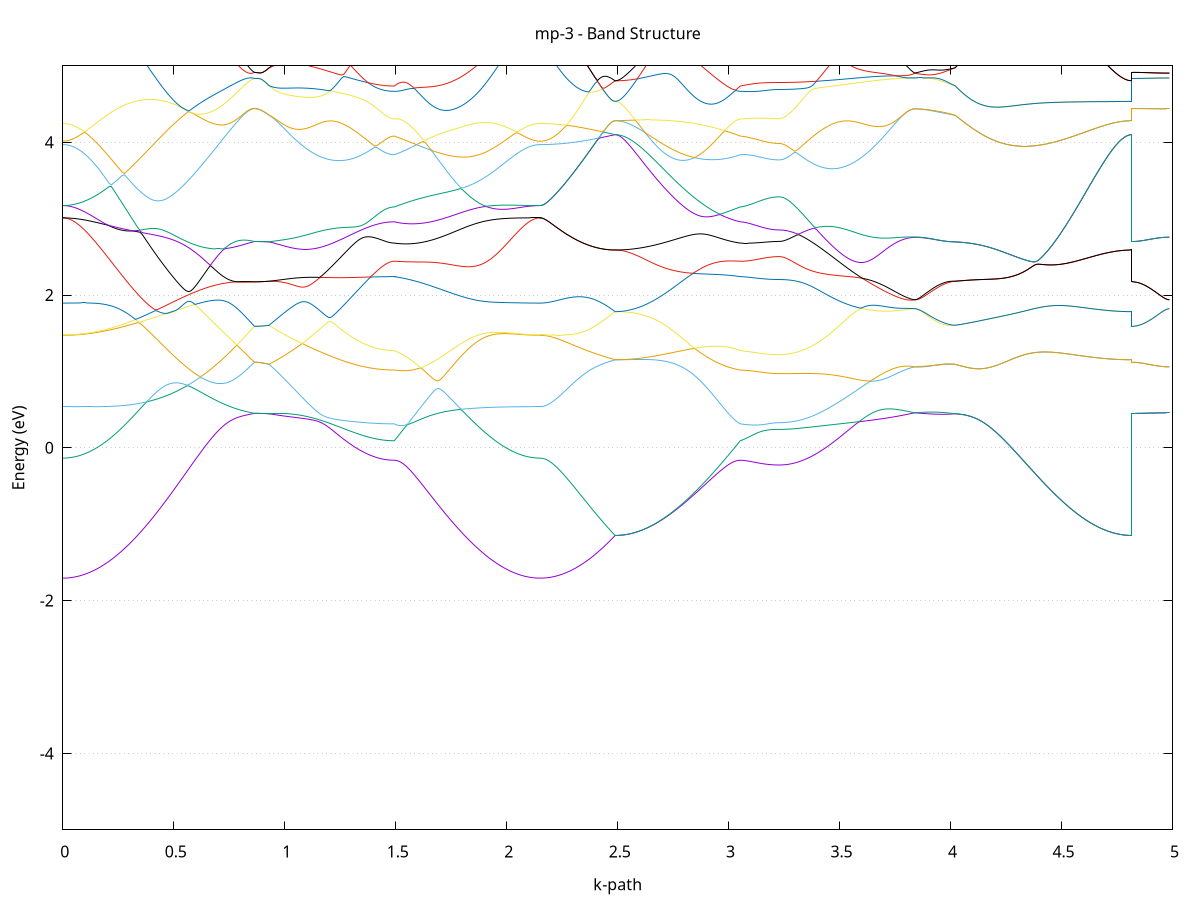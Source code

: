 set title 'mp-3 - Band Structure'
set xlabel 'k-path'
set ylabel 'Energy (eV)'
set grid y
set yrange [-5:5]
set terminal png size 800,600
set output 'mp-3_bands_gnuplot.png'
plot '-' using 1:2 with lines notitle, '-' using 1:2 with lines notitle, '-' using 1:2 with lines notitle, '-' using 1:2 with lines notitle, '-' using 1:2 with lines notitle, '-' using 1:2 with lines notitle, '-' using 1:2 with lines notitle, '-' using 1:2 with lines notitle, '-' using 1:2 with lines notitle, '-' using 1:2 with lines notitle, '-' using 1:2 with lines notitle, '-' using 1:2 with lines notitle, '-' using 1:2 with lines notitle, '-' using 1:2 with lines notitle, '-' using 1:2 with lines notitle, '-' using 1:2 with lines notitle, '-' using 1:2 with lines notitle, '-' using 1:2 with lines notitle, '-' using 1:2 with lines notitle, '-' using 1:2 with lines notitle, '-' using 1:2 with lines notitle, '-' using 1:2 with lines notitle, '-' using 1:2 with lines notitle, '-' using 1:2 with lines notitle, '-' using 1:2 with lines notitle, '-' using 1:2 with lines notitle, '-' using 1:2 with lines notitle, '-' using 1:2 with lines notitle, '-' using 1:2 with lines notitle, '-' using 1:2 with lines notitle, '-' using 1:2 with lines notitle, '-' using 1:2 with lines notitle, '-' using 1:2 with lines notitle, '-' using 1:2 with lines notitle, '-' using 1:2 with lines notitle, '-' using 1:2 with lines notitle, '-' using 1:2 with lines notitle, '-' using 1:2 with lines notitle, '-' using 1:2 with lines notitle, '-' using 1:2 with lines notitle, '-' using 1:2 with lines notitle, '-' using 1:2 with lines notitle, '-' using 1:2 with lines notitle, '-' using 1:2 with lines notitle, '-' using 1:2 with lines notitle, '-' using 1:2 with lines notitle, '-' using 1:2 with lines notitle, '-' using 1:2 with lines notitle, '-' using 1:2 with lines notitle, '-' using 1:2 with lines notitle, '-' using 1:2 with lines notitle, '-' using 1:2 with lines notitle, '-' using 1:2 with lines notitle, '-' using 1:2 with lines notitle, '-' using 1:2 with lines notitle, '-' using 1:2 with lines notitle, '-' using 1:2 with lines notitle, '-' using 1:2 with lines notitle, '-' using 1:2 with lines notitle, '-' using 1:2 with lines notitle, '-' using 1:2 with lines notitle, '-' using 1:2 with lines notitle, '-' using 1:2 with lines notitle, '-' using 1:2 with lines notitle
0.000000 -24.061057
0.009927 -24.061057
0.019854 -24.060957
0.029780 -24.060957
0.039707 -24.060957
0.049634 -24.060957
0.059561 -24.060857
0.069488 -24.060857
0.079415 -24.060757
0.089341 -24.060757
0.099268 -24.060657
0.109195 -24.060557
0.119122 -24.060557
0.129049 -24.060457
0.138976 -24.060357
0.148902 -24.060257
0.158829 -24.060157
0.168756 -24.060057
0.178683 -24.059957
0.188610 -24.059757
0.198536 -24.059657
0.208463 -24.059557
0.218390 -24.059457
0.228317 -24.059257
0.238244 -24.059157
0.248171 -24.058957
0.258097 -24.058857
0.268024 -24.058657
0.277951 -24.058457
0.287878 -24.058357
0.297805 -24.058157
0.307731 -24.057957
0.317658 -24.057757
0.327585 -24.057657
0.337512 -24.057457
0.347439 -24.057257
0.357366 -24.057057
0.367292 -24.056857
0.377219 -24.056657
0.387146 -24.056457
0.397073 -24.056257
0.407000 -24.056057
0.416927 -24.055857
0.426853 -24.055657
0.436780 -24.055457
0.446707 -24.055257
0.456634 -24.055057
0.466561 -24.054857
0.476487 -24.054657
0.486414 -24.054457
0.496341 -24.054257
0.506268 -24.054057
0.516195 -24.053857
0.526122 -24.053657
0.536048 -24.053457
0.545975 -24.053257
0.555902 -24.053057
0.565829 -24.052857
0.575756 -24.052657
0.585682 -24.052557
0.595609 -24.052357
0.605536 -24.052157
0.615463 -24.051957
0.625390 -24.051757
0.635317 -24.051657
0.645243 -24.051457
0.655170 -24.051257
0.665097 -24.051157
0.675024 -24.050957
0.684951 -24.050857
0.694878 -24.050657
0.704804 -24.050557
0.714731 -24.050457
0.724658 -24.050257
0.734585 -24.050157
0.744512 -24.050057
0.754438 -24.049957
0.764365 -24.049757
0.774292 -24.049657
0.784219 -24.049557
0.794146 -24.049457
0.804073 -24.049357
0.813999 -24.049357
0.823926 -24.049257
0.833853 -24.049157
0.843780 -24.049057
0.853707 -24.049057
0.863633 -24.048957
0.863633 -24.048957
0.873062 -24.048957
0.882491 -24.048957
0.891919 -24.049057
0.901348 -24.049057
0.910776 -24.049057
0.920205 -24.049057
0.929634 -24.049157
0.929634 -24.049157
0.939529 -24.049157
0.949424 -24.049257
0.959319 -24.049357
0.969213 -24.049457
0.979108 -24.049457
0.989003 -24.049557
0.998898 -24.049657
1.008793 -24.049757
1.018688 -24.049857
1.028583 -24.049957
1.038478 -24.050157
1.048373 -24.050257
1.058268 -24.050357
1.068163 -24.050457
1.078058 -24.050657
1.087953 -24.050757
1.097848 -24.050857
1.107743 -24.051057
1.117638 -24.051157
1.127533 -24.051257
1.137428 -24.051457
1.147323 -24.051557
1.157217 -24.051757
1.167112 -24.051857
1.177007 -24.051957
1.186902 -24.052157
1.196797 -24.052257
1.206692 -24.052457
1.216587 -24.052557
1.226482 -24.052657
1.236377 -24.052857
1.246272 -24.052957
1.256167 -24.053057
1.266062 -24.053257
1.275957 -24.053357
1.285852 -24.053457
1.295747 -24.053557
1.305642 -24.053657
1.315537 -24.053757
1.325432 -24.053957
1.335326 -24.054057
1.345221 -24.054057
1.355116 -24.054157
1.365011 -24.054257
1.374906 -24.054357
1.384801 -24.054457
1.394696 -24.054457
1.404591 -24.054557
1.414486 -24.054657
1.424381 -24.054657
1.434276 -24.054757
1.444171 -24.054757
1.454066 -24.054757
1.463961 -24.054757
1.473856 -24.054857
1.483751 -24.054857
1.493646 -24.054857
1.493646 -24.054857
1.503605 -24.054857
1.513565 -24.054857
1.523525 -24.054857
1.533485 -24.054957
1.543445 -24.054957
1.553405 -24.054957
1.563365 -24.055057
1.573324 -24.055057
1.583284 -24.055157
1.593244 -24.055257
1.603204 -24.055257
1.613164 -24.055357
1.623124 -24.055457
1.633084 -24.055557
1.643043 -24.055657
1.653003 -24.055757
1.662963 -24.055857
1.672923 -24.055957
1.682883 -24.056057
1.692843 -24.056157
1.702803 -24.056257
1.712762 -24.056457
1.722722 -24.056557
1.732682 -24.056657
1.742642 -24.056757
1.752602 -24.056957
1.762562 -24.057057
1.772521 -24.057257
1.782481 -24.057357
1.792441 -24.057557
1.802401 -24.057657
1.812361 -24.057757
1.822321 -24.057957
1.832281 -24.058057
1.842240 -24.058257
1.852200 -24.058357
1.862160 -24.058557
1.872120 -24.058657
1.882080 -24.058857
1.892040 -24.058957
1.902000 -24.059057
1.911959 -24.059257
1.921919 -24.059357
1.931879 -24.059457
1.941839 -24.059557
1.951799 -24.059757
1.961759 -24.059857
1.971719 -24.059957
1.981678 -24.060057
1.991638 -24.060157
2.001598 -24.060257
2.011558 -24.060357
2.021518 -24.060457
2.031478 -24.060557
2.041438 -24.060557
2.051397 -24.060657
2.061357 -24.060757
2.071317 -24.060757
2.081277 -24.060857
2.091237 -24.060857
2.101197 -24.060957
2.111156 -24.060957
2.121116 -24.060957
2.131076 -24.061057
2.141036 -24.061057
2.150996 -24.061057
2.150996 -24.061057
2.160926 -24.061057
2.170857 -24.061057
2.180788 -24.060957
2.190718 -24.060957
2.200649 -24.060957
2.210579 -24.060957
2.220510 -24.060857
2.230440 -24.060857
2.240371 -24.060757
2.250301 -24.060657
2.260232 -24.060657
2.270163 -24.060557
2.280093 -24.060557
2.290024 -24.060457
2.299954 -24.060357
2.309885 -24.060257
2.319815 -24.060157
2.329746 -24.060057
2.339676 -24.059957
2.349607 -24.059857
2.359538 -24.059757
2.369468 -24.059657
2.379399 -24.059557
2.389329 -24.059357
2.399260 -24.059257
2.409190 -24.059157
2.419121 -24.059057
2.429051 -24.058857
2.438982 -24.058757
2.448913 -24.058657
2.458843 -24.058457
2.468774 -24.058357
2.478704 -24.058257
2.488635 -24.058057
2.488635 -24.058057
2.498530 -24.058057
2.508425 -24.058057
2.518320 -24.058057
2.528215 -24.058057
2.538110 -24.058057
2.548004 -24.057957
2.557899 -24.057957
2.567794 -24.057957
2.577689 -24.057857
2.587584 -24.057857
2.597479 -24.057757
2.607374 -24.057757
2.617269 -24.057657
2.627164 -24.057657
2.637059 -24.057557
2.646954 -24.057457
2.656849 -24.057357
2.666744 -24.057357
2.676639 -24.057257
2.686534 -24.057157
2.696429 -24.057057
2.706324 -24.056957
2.716219 -24.056957
2.726113 -24.056857
2.736008 -24.056757
2.745903 -24.056657
2.755798 -24.056557
2.765693 -24.056457
2.775588 -24.056357
2.785483 -24.056257
2.795378 -24.056157
2.805273 -24.056057
2.815168 -24.056057
2.825063 -24.055957
2.834958 -24.055857
2.844853 -24.055757
2.854748 -24.055657
2.864643 -24.055557
2.874538 -24.055557
2.884433 -24.055457
2.894328 -24.055357
2.904222 -24.055257
2.914117 -24.055257
2.924012 -24.055157
2.933907 -24.055157
2.943802 -24.055057
2.953697 -24.055057
2.963592 -24.054957
2.973487 -24.054957
2.983382 -24.054957
2.993277 -24.054857
3.003172 -24.054857
3.013067 -24.054857
3.022962 -24.054857
3.032857 -24.054857
3.042752 -24.054857
3.052647 -24.054857
3.052647 -24.054857
3.062377 -24.054857
3.072108 -24.054857
3.081839 -24.054857
3.091569 -24.054857
3.101300 -24.054857
3.111030 -24.054857
3.120761 -24.054857
3.130492 -24.054857
3.140222 -24.054857
3.149953 -24.054857
3.159684 -24.054957
3.169414 -24.054957
3.179145 -24.054957
3.188876 -24.054957
3.198606 -24.054957
3.208337 -24.054957
3.218067 -24.054957
3.227798 -24.054957
3.227798 -24.054957
3.237648 -24.054957
3.247497 -24.054957
3.257347 -24.054857
3.267197 -24.054857
3.277047 -24.054857
3.286896 -24.054857
3.296746 -24.054757
3.306596 -24.054757
3.316445 -24.054657
3.326295 -24.054557
3.336145 -24.054557
3.345994 -24.054457
3.355844 -24.054357
3.365694 -24.054257
3.375544 -24.054257
3.385393 -24.054157
3.395243 -24.054057
3.405093 -24.053957
3.414942 -24.053757
3.424792 -24.053657
3.434642 -24.053557
3.444491 -24.053457
3.454341 -24.053357
3.464191 -24.053257
3.474040 -24.053057
3.483890 -24.052957
3.493740 -24.052857
3.503590 -24.052657
3.513439 -24.052557
3.523289 -24.052457
3.533139 -24.052257
3.542988 -24.052157
3.552838 -24.051957
3.562688 -24.051857
3.572537 -24.051657
3.582387 -24.051557
3.592237 -24.051457
3.602087 -24.051257
3.611936 -24.051157
3.621786 -24.051057
3.631636 -24.050857
3.641485 -24.050757
3.651335 -24.050657
3.661185 -24.050457
3.671034 -24.050357
3.680884 -24.050257
3.690734 -24.050157
3.700583 -24.050057
3.710433 -24.049957
3.720283 -24.049857
3.730133 -24.049757
3.739982 -24.049657
3.749832 -24.049557
3.759682 -24.049457
3.769531 -24.049357
3.779381 -24.049257
3.789231 -24.049257
3.799080 -24.049157
3.808930 -24.049157
3.818780 -24.049057
3.828629 -24.049057
3.838479 -24.048957
3.838479 -24.048957
3.848019 -24.048957
3.857559 -24.049057
3.867100 -24.049057
3.876640 -24.049057
3.886180 -24.049057
3.895720 -24.049057
3.905260 -24.049057
3.914800 -24.049057
3.924340 -24.049057
3.933880 -24.049057
3.943421 -24.049057
3.952961 -24.049057
3.962501 -24.049057
3.972041 -24.049157
3.981581 -24.049157
3.991121 -24.049157
4.000661 -24.049157
4.010201 -24.049157
4.019742 -24.049157
4.019742 -24.049157
4.029712 -24.049157
4.039682 -24.049157
4.049653 -24.049257
4.059623 -24.049357
4.069594 -24.049357
4.079564 -24.049457
4.089534 -24.049557
4.099505 -24.049657
4.109475 -24.049657
4.119446 -24.049757
4.129416 -24.049857
4.139387 -24.049957
4.149357 -24.050057
4.159327 -24.050157
4.169298 -24.050257
4.179268 -24.050457
4.189239 -24.050557
4.199209 -24.050657
4.209179 -24.050757
4.219150 -24.050957
4.229120 -24.051057
4.239091 -24.051257
4.249061 -24.051357
4.259032 -24.051457
4.269002 -24.051657
4.278972 -24.051757
4.288943 -24.051957
4.298913 -24.052157
4.308884 -24.052257
4.318854 -24.052457
4.328824 -24.052557
4.338795 -24.052757
4.348765 -24.052957
4.358736 -24.053057
4.368706 -24.053257
4.378676 -24.053357
4.388647 -24.053557
4.398617 -24.053757
4.408588 -24.053857
4.418558 -24.054057
4.428529 -24.054257
4.438499 -24.054357
4.448469 -24.054557
4.458440 -24.054757
4.468410 -24.054857
4.478381 -24.055057
4.488351 -24.055157
4.498321 -24.055357
4.508292 -24.055457
4.518262 -24.055657
4.528233 -24.055757
4.538203 -24.055957
4.548174 -24.056057
4.558144 -24.056157
4.568114 -24.056357
4.578085 -24.056457
4.588055 -24.056557
4.598026 -24.056657
4.607996 -24.056857
4.617966 -24.056957
4.627937 -24.057057
4.637907 -24.057157
4.647878 -24.057257
4.657848 -24.057357
4.667819 -24.057457
4.677789 -24.057557
4.687759 -24.057557
4.697730 -24.057657
4.707700 -24.057757
4.717671 -24.057757
4.727641 -24.057857
4.737611 -24.057857
4.747582 -24.057957
4.757552 -24.057957
4.767523 -24.058057
4.777493 -24.058057
4.787464 -24.058057
4.797434 -24.058057
4.807404 -24.058057
4.817375 -24.058057
4.817375 -24.048957
4.827305 -24.048957
4.837236 -24.048957
4.847166 -24.048957
4.857097 -24.048957
4.867028 -24.048957
4.876958 -24.048957
4.886889 -24.048957
4.896819 -24.048957
4.906750 -24.048957
4.916680 -24.048957
4.926611 -24.048957
4.936541 -24.048957
4.946472 -24.048957
4.956403 -24.048957
4.966333 -24.048957
4.976264 -24.048957
4.986194 -24.048957
e
0.000000 -24.055157
0.009927 -24.055157
0.019854 -24.055157
0.029780 -24.055157
0.039707 -24.055057
0.049634 -24.055057
0.059561 -24.055057
0.069488 -24.055057
0.079415 -24.054957
0.089341 -24.054957
0.099268 -24.054857
0.109195 -24.054857
0.119122 -24.054757
0.129049 -24.054757
0.138976 -24.054657
0.148902 -24.054557
0.158829 -24.054557
0.168756 -24.054457
0.178683 -24.054357
0.188610 -24.054257
0.198536 -24.054157
0.208463 -24.054157
0.218390 -24.054057
0.228317 -24.053957
0.238244 -24.053857
0.248171 -24.053757
0.258097 -24.053657
0.268024 -24.053457
0.277951 -24.053357
0.287878 -24.053257
0.297805 -24.053157
0.307731 -24.053057
0.317658 -24.052957
0.327585 -24.052757
0.337512 -24.052657
0.347439 -24.052557
0.357366 -24.052457
0.367292 -24.052257
0.377219 -24.052157
0.387146 -24.052057
0.397073 -24.051957
0.407000 -24.051757
0.416927 -24.051657
0.426853 -24.051557
0.436780 -24.051457
0.446707 -24.051257
0.456634 -24.051157
0.466561 -24.051057
0.476487 -24.050957
0.486414 -24.050757
0.496341 -24.050657
0.506268 -24.050557
0.516195 -24.050457
0.526122 -24.050357
0.536048 -24.050257
0.545975 -24.050157
0.555902 -24.049957
0.565829 -24.049857
0.575756 -24.049857
0.585682 -24.049757
0.595609 -24.049657
0.605536 -24.049557
0.615463 -24.049457
0.625390 -24.049357
0.635317 -24.049257
0.645243 -24.049257
0.655170 -24.049157
0.665097 -24.049057
0.675024 -24.049057
0.684951 -24.048957
0.694878 -24.048957
0.704804 -24.048857
0.714731 -24.048857
0.724658 -24.048857
0.734585 -24.048857
0.744512 -24.048757
0.754438 -24.048757
0.764365 -24.048757
0.774292 -24.048757
0.784219 -24.048757
0.794146 -24.048757
0.804073 -24.048757
0.813999 -24.048757
0.823926 -24.048857
0.833853 -24.048857
0.843780 -24.048857
0.853707 -24.048957
0.863633 -24.048957
0.863633 -24.048957
0.873062 -24.048957
0.882491 -24.048957
0.891919 -24.049057
0.901348 -24.049057
0.910776 -24.049057
0.920205 -24.049057
0.929634 -24.049157
0.929634 -24.049157
0.939529 -24.049157
0.949424 -24.049157
0.959319 -24.049157
0.969213 -24.049157
0.979108 -24.049157
0.989003 -24.049157
0.998898 -24.049157
1.008793 -24.049257
1.018688 -24.049257
1.028583 -24.049257
1.038478 -24.049357
1.048373 -24.049357
1.058268 -24.049457
1.068163 -24.049557
1.078058 -24.049557
1.087953 -24.049657
1.097848 -24.049757
1.107743 -24.049757
1.117638 -24.049857
1.127533 -24.049957
1.137428 -24.050057
1.147323 -24.050057
1.157217 -24.050157
1.167112 -24.050257
1.177007 -24.050357
1.186902 -24.050457
1.196797 -24.050557
1.206692 -24.050657
1.216587 -24.050757
1.226482 -24.050857
1.236377 -24.050857
1.246272 -24.050957
1.256167 -24.051057
1.266062 -24.051157
1.275957 -24.051257
1.285852 -24.051357
1.295747 -24.051457
1.305642 -24.051457
1.315537 -24.051557
1.325432 -24.051657
1.335326 -24.051757
1.345221 -24.051757
1.355116 -24.051857
1.365011 -24.051857
1.374906 -24.051957
1.384801 -24.051957
1.394696 -24.052057
1.404591 -24.052057
1.414486 -24.052157
1.424381 -24.052157
1.434276 -24.052257
1.444171 -24.052257
1.454066 -24.052257
1.463961 -24.052257
1.473856 -24.052257
1.483751 -24.052257
1.493646 -24.052257
1.493646 -24.052257
1.503605 -24.052257
1.513565 -24.052157
1.523525 -24.052157
1.533485 -24.052057
1.543445 -24.052057
1.553405 -24.052057
1.563365 -24.051957
1.573324 -24.051957
1.583284 -24.051957
1.593244 -24.051957
1.603204 -24.051957
1.613164 -24.051957
1.623124 -24.051957
1.633084 -24.051957
1.643043 -24.051957
1.653003 -24.052057
1.662963 -24.052057
1.672923 -24.052057
1.682883 -24.052157
1.692843 -24.052157
1.702803 -24.052257
1.712762 -24.052257
1.722722 -24.052357
1.732682 -24.052357
1.742642 -24.052457
1.752602 -24.052557
1.762562 -24.052557
1.772521 -24.052657
1.782481 -24.052757
1.792441 -24.052857
1.802401 -24.052957
1.812361 -24.053057
1.822321 -24.053057
1.832281 -24.053157
1.842240 -24.053257
1.852200 -24.053357
1.862160 -24.053457
1.872120 -24.053557
1.882080 -24.053657
1.892040 -24.053757
1.902000 -24.053857
1.911959 -24.053857
1.921919 -24.053957
1.931879 -24.054057
1.941839 -24.054157
1.951799 -24.054257
1.961759 -24.054357
1.971719 -24.054357
1.981678 -24.054457
1.991638 -24.054557
2.001598 -24.054657
2.011558 -24.054657
2.021518 -24.054757
2.031478 -24.054757
2.041438 -24.054857
2.051397 -24.054857
2.061357 -24.054957
2.071317 -24.054957
2.081277 -24.055057
2.091237 -24.055057
2.101197 -24.055057
2.111156 -24.055057
2.121116 -24.055157
2.131076 -24.055157
2.141036 -24.055157
2.150996 -24.055157
2.150996 -24.055157
2.160926 -24.055157
2.170857 -24.055157
2.180788 -24.055157
2.190718 -24.055157
2.200649 -24.055257
2.210579 -24.055257
2.220510 -24.055257
2.230440 -24.055357
2.240371 -24.055357
2.250301 -24.055457
2.260232 -24.055557
2.270163 -24.055557
2.280093 -24.055657
2.290024 -24.055757
2.299954 -24.055857
2.309885 -24.055957
2.319815 -24.056057
2.329746 -24.056157
2.339676 -24.056257
2.349607 -24.056357
2.359538 -24.056457
2.369468 -24.056557
2.379399 -24.056657
2.389329 -24.056757
2.399260 -24.056857
2.409190 -24.057057
2.419121 -24.057157
2.429051 -24.057257
2.438982 -24.057457
2.448913 -24.057557
2.458843 -24.057657
2.468774 -24.057857
2.478704 -24.057957
2.488635 -24.058057
2.488635 -24.058057
2.498530 -24.058057
2.508425 -24.058057
2.518320 -24.058057
2.528215 -24.058057
2.538110 -24.057957
2.548004 -24.057957
2.557899 -24.057957
2.567794 -24.057857
2.577689 -24.057857
2.587584 -24.057757
2.597479 -24.057657
2.607374 -24.057657
2.617269 -24.057557
2.627164 -24.057457
2.637059 -24.057357
2.646954 -24.057257
2.656849 -24.057157
2.666744 -24.057057
2.676639 -24.056957
2.686534 -24.056857
2.696429 -24.056657
2.706324 -24.056557
2.716219 -24.056457
2.726113 -24.056357
2.736008 -24.056157
2.745903 -24.056057
2.755798 -24.055957
2.765693 -24.055757
2.775588 -24.055657
2.785483 -24.055457
2.795378 -24.055357
2.805273 -24.055257
2.815168 -24.055057
2.825063 -24.054957
2.834958 -24.054757
2.844853 -24.054657
2.854748 -24.054457
2.864643 -24.054357
2.874538 -24.054257
2.884433 -24.054057
2.894328 -24.053957
2.904222 -24.053857
2.914117 -24.053657
2.924012 -24.053557
2.933907 -24.053457
2.943802 -24.053357
2.953697 -24.053157
2.963592 -24.053057
2.973487 -24.052957
2.983382 -24.052857
2.993277 -24.052757
3.003172 -24.052657
3.013067 -24.052557
3.022962 -24.052557
3.032857 -24.052457
3.042752 -24.052357
3.052647 -24.052257
3.052647 -24.052257
3.062377 -24.052257
3.072108 -24.052257
3.081839 -24.052257
3.091569 -24.052257
3.101300 -24.052157
3.111030 -24.052157
3.120761 -24.052157
3.130492 -24.052157
3.140222 -24.052157
3.149953 -24.052157
3.159684 -24.052057
3.169414 -24.052057
3.179145 -24.052057
3.188876 -24.052057
3.198606 -24.052057
3.208337 -24.052057
3.218067 -24.052057
3.227798 -24.052057
3.227798 -24.052057
3.237648 -24.052057
3.247497 -24.052057
3.257347 -24.052057
3.267197 -24.052057
3.277047 -24.051957
3.286896 -24.051957
3.296746 -24.051957
3.306596 -24.051857
3.316445 -24.051857
3.326295 -24.051857
3.336145 -24.051757
3.345994 -24.051757
3.355844 -24.051657
3.365694 -24.051557
3.375544 -24.051557
3.385393 -24.051457
3.395243 -24.051357
3.405093 -24.051357
3.414942 -24.051257
3.424792 -24.051157
3.434642 -24.051057
3.444491 -24.051057
3.454341 -24.050957
3.464191 -24.050857
3.474040 -24.050757
3.483890 -24.050657
3.493740 -24.050557
3.503590 -24.050457
3.513439 -24.050357
3.523289 -24.050357
3.533139 -24.050257
3.542988 -24.050157
3.552838 -24.050057
3.562688 -24.049957
3.572537 -24.049857
3.582387 -24.049757
3.592237 -24.049757
3.602087 -24.049657
3.611936 -24.049557
3.621786 -24.049457
3.631636 -24.049457
3.641485 -24.049357
3.651335 -24.049257
3.661185 -24.049257
3.671034 -24.049157
3.680884 -24.049157
3.690734 -24.049057
3.700583 -24.049057
3.710433 -24.048957
3.720283 -24.048957
3.730133 -24.048957
3.739982 -24.048857
3.749832 -24.048857
3.759682 -24.048857
3.769531 -24.048857
3.779381 -24.048857
3.789231 -24.048857
3.799080 -24.048857
3.808930 -24.048857
3.818780 -24.048957
3.828629 -24.048957
3.838479 -24.048957
3.838479 -24.048957
3.848019 -24.048957
3.857559 -24.048957
3.867100 -24.048957
3.876640 -24.048957
3.886180 -24.048957
3.895720 -24.048957
3.905260 -24.048957
3.914800 -24.048957
3.924340 -24.048957
3.933880 -24.048957
3.943421 -24.048957
3.952961 -24.048957
3.962501 -24.048957
3.972041 -24.048957
3.981581 -24.049057
3.991121 -24.049057
4.000661 -24.049057
4.010201 -24.049057
4.019742 -24.049157
4.019742 -24.049157
4.029712 -24.049157
4.039682 -24.049157
4.049653 -24.049257
4.059623 -24.049357
4.069594 -24.049357
4.079564 -24.049457
4.089534 -24.049557
4.099505 -24.049657
4.109475 -24.049657
4.119446 -24.049757
4.129416 -24.049857
4.139387 -24.049957
4.149357 -24.050057
4.159327 -24.050157
4.169298 -24.050257
4.179268 -24.050457
4.189239 -24.050557
4.199209 -24.050657
4.209179 -24.050757
4.219150 -24.050957
4.229120 -24.051057
4.239091 -24.051257
4.249061 -24.051357
4.259032 -24.051457
4.269002 -24.051657
4.278972 -24.051757
4.288943 -24.051957
4.298913 -24.052157
4.308884 -24.052257
4.318854 -24.052457
4.328824 -24.052557
4.338795 -24.052757
4.348765 -24.052957
4.358736 -24.053057
4.368706 -24.053257
4.378676 -24.053357
4.388647 -24.053557
4.398617 -24.053757
4.408588 -24.053857
4.418558 -24.054057
4.428529 -24.054257
4.438499 -24.054357
4.448469 -24.054557
4.458440 -24.054757
4.468410 -24.054857
4.478381 -24.055057
4.488351 -24.055157
4.498321 -24.055357
4.508292 -24.055457
4.518262 -24.055657
4.528233 -24.055757
4.538203 -24.055957
4.548174 -24.056057
4.558144 -24.056157
4.568114 -24.056357
4.578085 -24.056457
4.588055 -24.056557
4.598026 -24.056657
4.607996 -24.056857
4.617966 -24.056957
4.627937 -24.057057
4.637907 -24.057157
4.647878 -24.057257
4.657848 -24.057357
4.667819 -24.057457
4.677789 -24.057557
4.687759 -24.057557
4.697730 -24.057657
4.707700 -24.057757
4.717671 -24.057757
4.727641 -24.057857
4.737611 -24.057857
4.747582 -24.057957
4.757552 -24.057957
4.767523 -24.058057
4.777493 -24.058057
4.787464 -24.058057
4.797434 -24.058057
4.807404 -24.058057
4.817375 -24.058057
4.817375 -24.048957
4.827305 -24.048957
4.837236 -24.048957
4.847166 -24.048957
4.857097 -24.048957
4.867028 -24.048957
4.876958 -24.048957
4.886889 -24.048957
4.896819 -24.048957
4.906750 -24.048957
4.916680 -24.048957
4.926611 -24.048957
4.936541 -24.048957
4.946472 -24.048957
4.956403 -24.048957
4.966333 -24.048957
4.976264 -24.048957
4.986194 -24.048957
e
0.000000 -10.931957
0.009927 -10.931857
0.019854 -10.931857
0.029780 -10.931757
0.039707 -10.931657
0.049634 -10.931457
0.059561 -10.931257
0.069488 -10.931057
0.079415 -10.930757
0.089341 -10.930457
0.099268 -10.930057
0.109195 -10.929657
0.119122 -10.929257
0.129049 -10.928857
0.138976 -10.928357
0.148902 -10.927857
0.158829 -10.927357
0.168756 -10.926757
0.178683 -10.926157
0.188610 -10.925557
0.198536 -10.924857
0.208463 -10.924157
0.218390 -10.923457
0.228317 -10.922757
0.238244 -10.921957
0.248171 -10.921257
0.258097 -10.920457
0.268024 -10.919657
0.277951 -10.918857
0.287878 -10.917957
0.297805 -10.917157
0.307731 -10.916357
0.317658 -10.915457
0.327585 -10.914657
0.337512 -10.913757
0.347439 -10.912957
0.357366 -10.912157
0.367292 -10.911357
0.377219 -10.910557
0.387146 -10.909757
0.397073 -10.909057
0.407000 -10.908357
0.416927 -10.907757
0.426853 -10.907157
0.436780 -10.906557
0.446707 -10.906157
0.456634 -10.905757
0.466561 -10.905457
0.476487 -10.905257
0.486414 -10.905157
0.496341 -10.905057
0.506268 -10.905157
0.516195 -10.905357
0.526122 -10.905657
0.536048 -10.906057
0.545975 -10.906557
0.555902 -10.907057
0.565829 -10.907757
0.575756 -10.908457
0.585682 -10.909257
0.595609 -10.910057
0.605536 -10.910857
0.615463 -10.911757
0.625390 -10.912657
0.635317 -10.913557
0.645243 -10.914557
0.655170 -10.915457
0.665097 -10.916357
0.675024 -10.917257
0.684951 -10.918057
0.694878 -10.918957
0.704804 -10.919757
0.714731 -10.920557
0.724658 -10.921257
0.734585 -10.921957
0.744512 -10.922557
0.754438 -10.923157
0.764365 -10.923757
0.774292 -10.924257
0.784219 -10.924657
0.794146 -10.925057
0.804073 -10.925457
0.813999 -10.925657
0.823926 -10.925957
0.833853 -10.926057
0.843780 -10.926157
0.853707 -10.926157
0.863633 -10.926157
0.863633 -10.926157
0.873062 -10.926157
0.882491 -10.926057
0.891919 -10.925957
0.901348 -10.925757
0.910776 -10.925557
0.920205 -10.925357
0.929634 -10.925057
0.929634 -10.925057
0.939529 -10.924957
0.949424 -10.924957
0.959319 -10.924957
0.969213 -10.924957
0.979108 -10.925057
0.989003 -10.925257
0.998898 -10.925457
1.008793 -10.925657
1.018688 -10.925957
1.028583 -10.926257
1.038478 -10.926657
1.048373 -10.926957
1.058268 -10.927357
1.068163 -10.927857
1.078058 -10.928257
1.087953 -10.928657
1.097848 -10.929157
1.107743 -10.929657
1.117638 -10.930157
1.127533 -10.930657
1.137428 -10.931157
1.147323 -10.931657
1.157217 -10.932157
1.167112 -10.932657
1.177007 -10.933257
1.186902 -10.933757
1.196797 -10.934257
1.206692 -10.934757
1.216587 -10.935257
1.226482 -10.935757
1.236377 -10.936257
1.246272 -10.936757
1.256167 -10.937257
1.266062 -10.937757
1.275957 -10.938257
1.285852 -10.938657
1.295747 -10.939057
1.305642 -10.939557
1.315537 -10.939957
1.325432 -10.940357
1.335326 -10.940657
1.345221 -10.941057
1.355116 -10.941357
1.365011 -10.941657
1.374906 -10.941957
1.384801 -10.942257
1.394696 -10.942557
1.404591 -10.942757
1.414486 -10.942957
1.424381 -10.943157
1.434276 -10.943257
1.444171 -10.943457
1.454066 -10.943557
1.463961 -10.943657
1.473856 -10.943657
1.483751 -10.943757
1.493646 -10.943757
1.493646 -10.943757
1.503605 -10.944257
1.513565 -10.944657
1.523525 -10.944957
1.533485 -10.945057
1.543445 -10.944957
1.553405 -10.944757
1.563365 -10.944457
1.573324 -10.943957
1.583284 -10.943257
1.593244 -10.942557
1.603204 -10.941657
1.613164 -10.940657
1.623124 -10.939457
1.633084 -10.938257
1.643043 -10.936857
1.653003 -10.935457
1.662963 -10.933857
1.672923 -10.932357
1.682883 -10.930757
1.692843 -10.929057
1.702803 -10.927457
1.712762 -10.925857
1.722722 -10.924357
1.732682 -10.922957
1.742642 -10.921657
1.752602 -10.920557
1.762562 -10.919657
1.772521 -10.918957
1.782481 -10.918457
1.792441 -10.918157
1.802401 -10.917957
1.812361 -10.917957
1.822321 -10.918157
1.832281 -10.918457
1.842240 -10.918757
1.852200 -10.919257
1.862160 -10.919757
1.872120 -10.920257
1.882080 -10.920857
1.892040 -10.921457
1.902000 -10.922057
1.911959 -10.922657
1.921919 -10.923257
1.931879 -10.923857
1.941839 -10.924557
1.951799 -10.925157
1.961759 -10.925757
1.971719 -10.926257
1.981678 -10.926857
1.991638 -10.927357
2.001598 -10.927957
2.011558 -10.928457
2.021518 -10.928857
2.031478 -10.929357
2.041438 -10.929757
2.051397 -10.930057
2.061357 -10.930457
2.071317 -10.930757
2.081277 -10.931057
2.091237 -10.931257
2.101197 -10.931457
2.111156 -10.931657
2.121116 -10.931757
2.131076 -10.931857
2.141036 -10.931857
2.150996 -10.931957
2.150996 -10.931957
2.160926 -10.931857
2.170857 -10.931657
2.180788 -10.931257
2.190718 -10.930757
2.200649 -10.930157
2.210579 -10.929357
2.220510 -10.928457
2.230440 -10.927357
2.240371 -10.926257
2.250301 -10.924857
2.260232 -10.923457
2.270163 -10.921857
2.280093 -10.920157
2.290024 -10.918357
2.299954 -10.916457
2.309885 -10.914457
2.319815 -10.912257
2.329746 -10.910057
2.339676 -10.907657
2.349607 -10.905257
2.359538 -10.902657
2.369468 -10.900057
2.379399 -10.897357
2.389329 -10.894557
2.399260 -10.891757
2.409190 -10.888857
2.419121 -10.885857
2.429051 -10.882857
2.438982 -10.879857
2.448913 -10.876757
2.458843 -10.873557
2.468774 -10.870457
2.478704 -10.867257
2.488635 -10.864057
2.488635 -10.864057
2.498530 -10.864057
2.508425 -10.864157
2.518320 -10.864157
2.528215 -10.864257
2.538110 -10.864357
2.548004 -10.864457
2.557899 -10.864557
2.567794 -10.864657
2.577689 -10.864857
2.587584 -10.865057
2.597479 -10.865357
2.607374 -10.865657
2.617269 -10.865957
2.627164 -10.866357
2.637059 -10.866757
2.646954 -10.867357
2.656849 -10.867957
2.666744 -10.868657
2.676639 -10.869457
2.686534 -10.870357
2.696429 -10.871457
2.706324 -10.872657
2.716219 -10.874057
2.726113 -10.875657
2.736008 -10.877357
2.745903 -10.879357
2.755798 -10.881357
2.765693 -10.883657
2.775588 -10.885957
2.785483 -10.888457
2.795378 -10.890957
2.805273 -10.893557
2.815168 -10.896257
2.825063 -10.898957
2.834958 -10.901657
2.844853 -10.904357
2.854748 -10.906957
2.864643 -10.909657
2.874538 -10.912257
2.884433 -10.914857
2.894328 -10.917357
2.904222 -10.919757
2.914117 -10.922157
2.924012 -10.924457
2.933907 -10.926657
2.943802 -10.928757
2.953697 -10.930757
2.963592 -10.932557
2.973487 -10.934357
2.983382 -10.935957
2.993277 -10.937557
3.003172 -10.938857
3.013067 -10.940157
3.022962 -10.941257
3.032857 -10.942257
3.042752 -10.943057
3.052647 -10.943757
3.052647 -10.943757
3.062377 -10.943857
3.072108 -10.943957
3.081839 -10.944057
3.091569 -10.944057
3.101300 -10.943957
3.111030 -10.943857
3.120761 -10.943757
3.130492 -10.943557
3.140222 -10.943357
3.149953 -10.943157
3.159684 -10.942857
3.169414 -10.942557
3.179145 -10.942357
3.188876 -10.942057
3.198606 -10.941757
3.208337 -10.941557
3.218067 -10.941457
3.227798 -10.941357
3.227798 -10.941357
3.237648 -10.941357
3.247497 -10.941357
3.257347 -10.941257
3.267197 -10.941257
3.277047 -10.941157
3.286896 -10.940957
3.296746 -10.940857
3.306596 -10.940657
3.316445 -10.940457
3.326295 -10.940257
3.336145 -10.940057
3.345994 -10.939857
3.355844 -10.939557
3.365694 -10.939257
3.375544 -10.938957
3.385393 -10.938657
3.395243 -10.938357
3.405093 -10.937957
3.414942 -10.937557
3.424792 -10.937257
3.434642 -10.936857
3.444491 -10.936457
3.454341 -10.936057
3.464191 -10.935557
3.474040 -10.935157
3.483890 -10.934757
3.493740 -10.934257
3.503590 -10.933857
3.513439 -10.933357
3.523289 -10.932957
3.533139 -10.932457
3.542988 -10.931957
3.552838 -10.931557
3.562688 -10.931057
3.572537 -10.930657
3.582387 -10.930157
3.592237 -10.929757
3.602087 -10.929357
3.611936 -10.928857
3.621786 -10.928457
3.631636 -10.928057
3.641485 -10.927757
3.651335 -10.927357
3.661185 -10.926957
3.671034 -10.926657
3.680884 -10.926357
3.690734 -10.926157
3.700583 -10.925857
3.710433 -10.925757
3.720283 -10.925557
3.730133 -10.925457
3.739982 -10.925457
3.749832 -10.925457
3.759682 -10.925557
3.769531 -10.925657
3.779381 -10.925757
3.789231 -10.925857
3.799080 -10.926057
3.808930 -10.926157
3.818780 -10.926157
3.828629 -10.926157
3.838479 -10.926157
3.838479 -10.926157
3.848019 -10.926157
3.857559 -10.926157
3.867100 -10.926257
3.876640 -10.926257
3.886180 -10.926257
3.895720 -10.926257
3.905260 -10.926257
3.914800 -10.926157
3.924340 -10.926157
3.933880 -10.926157
3.943421 -10.926057
3.952961 -10.925957
3.962501 -10.925857
3.972041 -10.925757
3.981581 -10.925657
3.991121 -10.925557
4.000661 -10.925357
4.010201 -10.925257
4.019742 -10.925057
4.019742 -10.925057
4.029712 -10.924657
4.039682 -10.924257
4.049653 -10.923757
4.059623 -10.923257
4.069594 -10.922657
4.079564 -10.922057
4.089534 -10.921357
4.099505 -10.920657
4.109475 -10.919857
4.119446 -10.919057
4.129416 -10.918157
4.139387 -10.917257
4.149357 -10.916257
4.159327 -10.915257
4.169298 -10.914157
4.179268 -10.913057
4.189239 -10.911857
4.199209 -10.910657
4.209179 -10.909457
4.219150 -10.908157
4.229120 -10.906857
4.239091 -10.905457
4.249061 -10.904057
4.259032 -10.902657
4.269002 -10.901257
4.278972 -10.899757
4.288943 -10.898257
4.298913 -10.896757
4.308884 -10.895257
4.318854 -10.893657
4.328824 -10.892157
4.338795 -10.890557
4.348765 -10.888957
4.358736 -10.887457
4.368706 -10.885857
4.378676 -10.884357
4.388647 -10.882857
4.398617 -10.881357
4.408588 -10.879957
4.418558 -10.878557
4.428529 -10.877157
4.438499 -10.875857
4.448469 -10.874557
4.458440 -10.873357
4.468410 -10.872257
4.478381 -10.871157
4.488351 -10.870157
4.498321 -10.869257
4.508292 -10.868457
4.518262 -10.867757
4.528233 -10.867057
4.538203 -10.866557
4.548174 -10.866057
4.558144 -10.865557
4.568114 -10.865257
4.578085 -10.864957
4.588055 -10.864657
4.598026 -10.864457
4.607996 -10.864257
4.617966 -10.864157
4.627937 -10.864057
4.637907 -10.863957
4.647878 -10.863957
4.657848 -10.863857
4.667819 -10.863857
4.677789 -10.863857
4.687759 -10.863857
4.697730 -10.863857
4.707700 -10.863857
4.717671 -10.863957
4.727641 -10.863957
4.737611 -10.863957
4.747582 -10.863957
4.757552 -10.864057
4.767523 -10.864057
4.777493 -10.864057
4.787464 -10.864057
4.797434 -10.864057
4.807404 -10.864057
4.817375 -10.864057
4.817375 -10.926157
4.827305 -10.926157
4.837236 -10.926157
4.847166 -10.926157
4.857097 -10.926157
4.867028 -10.926157
4.876958 -10.926157
4.886889 -10.926157
4.896819 -10.926157
4.906750 -10.926157
4.916680 -10.926157
4.926611 -10.926157
4.936541 -10.926157
4.946472 -10.926157
4.956403 -10.926157
4.966333 -10.926157
4.976264 -10.926157
4.986194 -10.926157
e
0.000000 -10.810257
0.009927 -10.810357
0.019854 -10.810457
0.029780 -10.810757
0.039707 -10.811057
0.049634 -10.811557
0.059561 -10.812057
0.069488 -10.812657
0.079415 -10.813357
0.089341 -10.814157
0.099268 -10.815057
0.109195 -10.815957
0.119122 -10.816957
0.129049 -10.818057
0.138976 -10.819157
0.148902 -10.820357
0.158829 -10.821557
0.168756 -10.822857
0.178683 -10.824157
0.188610 -10.825557
0.198536 -10.827057
0.208463 -10.828557
0.218390 -10.830057
0.228317 -10.831657
0.238244 -10.833357
0.248171 -10.834957
0.258097 -10.836657
0.268024 -10.838457
0.277951 -10.840257
0.287878 -10.842057
0.297805 -10.843857
0.307731 -10.845757
0.317658 -10.847657
0.327585 -10.849557
0.337512 -10.851457
0.347439 -10.853457
0.357366 -10.855457
0.367292 -10.857357
0.377219 -10.859357
0.387146 -10.861357
0.397073 -10.863457
0.407000 -10.865457
0.416927 -10.867457
0.426853 -10.869457
0.436780 -10.871557
0.446707 -10.873557
0.456634 -10.875557
0.466561 -10.877557
0.476487 -10.879557
0.486414 -10.881457
0.496341 -10.883457
0.506268 -10.885357
0.516195 -10.887257
0.526122 -10.889157
0.536048 -10.891057
0.545975 -10.892857
0.555902 -10.894657
0.565829 -10.896457
0.575756 -10.898157
0.585682 -10.899857
0.595609 -10.901557
0.605536 -10.903157
0.615463 -10.904757
0.625390 -10.906257
0.635317 -10.907757
0.645243 -10.909157
0.655170 -10.910557
0.665097 -10.911957
0.675024 -10.913257
0.684951 -10.914457
0.694878 -10.915657
0.704804 -10.916757
0.714731 -10.917757
0.724658 -10.918757
0.734585 -10.919757
0.744512 -10.920557
0.754438 -10.921457
0.764365 -10.922157
0.774292 -10.922857
0.784219 -10.923457
0.794146 -10.924057
0.804073 -10.924557
0.813999 -10.924957
0.823926 -10.925357
0.833853 -10.925657
0.843780 -10.925857
0.853707 -10.926057
0.863633 -10.926157
0.863633 -10.926157
0.873062 -10.926157
0.882491 -10.926057
0.891919 -10.925957
0.901348 -10.925757
0.910776 -10.925557
0.920205 -10.925357
0.929634 -10.925057
0.929634 -10.925057
0.939529 -10.924557
0.949424 -10.924157
0.959319 -10.923557
0.969213 -10.923057
0.979108 -10.922557
0.989003 -10.922057
0.998898 -10.921657
1.008793 -10.921357
1.018688 -10.921057
1.028583 -10.920857
1.038478 -10.920757
1.048373 -10.920657
1.058268 -10.920657
1.068163 -10.920657
1.078058 -10.920757
1.087953 -10.920857
1.097848 -10.920957
1.107743 -10.921057
1.117638 -10.921257
1.127533 -10.921457
1.137428 -10.921657
1.147323 -10.921857
1.157217 -10.922057
1.167112 -10.922357
1.177007 -10.922557
1.186902 -10.922757
1.196797 -10.923057
1.206692 -10.923357
1.216587 -10.923557
1.226482 -10.923857
1.236377 -10.924157
1.246272 -10.924357
1.256167 -10.924657
1.266062 -10.924957
1.275957 -10.925157
1.285852 -10.925457
1.295747 -10.925657
1.305642 -10.925957
1.315537 -10.926157
1.325432 -10.926357
1.335326 -10.926657
1.345221 -10.926857
1.355116 -10.927057
1.365011 -10.927257
1.374906 -10.927357
1.384801 -10.927557
1.394696 -10.927757
1.404591 -10.927857
1.414486 -10.927957
1.424381 -10.928057
1.434276 -10.928157
1.444171 -10.928257
1.454066 -10.928357
1.463961 -10.928457
1.473856 -10.928457
1.483751 -10.928457
1.493646 -10.928457
1.493646 -10.928457
1.503605 -10.929257
1.513565 -10.929857
1.523525 -10.930257
1.533485 -10.930557
1.543445 -10.930757
1.553405 -10.930657
1.563365 -10.930557
1.573324 -10.930257
1.583284 -10.929757
1.593244 -10.929057
1.603204 -10.928357
1.613164 -10.927357
1.623124 -10.926257
1.633084 -10.925057
1.643043 -10.923757
1.653003 -10.922257
1.662963 -10.920557
1.672923 -10.918757
1.682883 -10.916957
1.692843 -10.914857
1.702803 -10.912757
1.712762 -10.910557
1.722722 -10.908157
1.732682 -10.905757
1.742642 -10.903257
1.752602 -10.900657
1.762562 -10.897957
1.772521 -10.895157
1.782481 -10.892357
1.792441 -10.889457
1.802401 -10.886457
1.812361 -10.883457
1.822321 -10.880457
1.832281 -10.877457
1.842240 -10.874357
1.852200 -10.871257
1.862160 -10.868257
1.872120 -10.865157
1.882080 -10.862057
1.892040 -10.859057
1.902000 -10.856057
1.911959 -10.853057
1.921919 -10.850057
1.931879 -10.847257
1.941839 -10.844357
1.951799 -10.841657
1.961759 -10.838957
1.971719 -10.836357
1.981678 -10.833857
1.991638 -10.831357
2.001598 -10.829057
2.011558 -10.826857
2.021518 -10.824757
2.031478 -10.822757
2.041438 -10.820857
2.051397 -10.819157
2.061357 -10.817557
2.071317 -10.816057
2.081277 -10.814757
2.091237 -10.813657
2.101197 -10.812657
2.111156 -10.811757
2.121116 -10.811157
2.131076 -10.810657
2.141036 -10.810357
2.150996 -10.810257
2.150996 -10.810257
2.160926 -10.810257
2.170857 -10.810357
2.180788 -10.810557
2.190718 -10.810757
2.200649 -10.811057
2.210579 -10.811257
2.220510 -10.811557
2.230440 -10.811957
2.240371 -10.812257
2.250301 -10.812557
2.260232 -10.812957
2.270163 -10.813257
2.280093 -10.813657
2.290024 -10.813957
2.299954 -10.814257
2.309885 -10.814657
2.319815 -10.814957
2.329746 -10.817157
2.339676 -10.819657
2.349607 -10.822157
2.359538 -10.824757
2.369468 -10.827457
2.379399 -10.830257
2.389329 -10.833157
2.399260 -10.836057
2.409190 -10.839057
2.419121 -10.842057
2.429051 -10.845157
2.438982 -10.848257
2.448913 -10.851357
2.458843 -10.854557
2.468774 -10.857757
2.478704 -10.860957
2.488635 -10.864057
2.488635 -10.864057
2.498530 -10.864057
2.508425 -10.864057
2.518320 -10.863957
2.528215 -10.863857
2.538110 -10.863757
2.548004 -10.863657
2.557899 -10.863457
2.567794 -10.863257
2.577689 -10.863057
2.587584 -10.862857
2.597479 -10.862657
2.607374 -10.862357
2.617269 -10.862157
2.627164 -10.861957
2.637059 -10.861657
2.646954 -10.861457
2.656849 -10.861257
2.666744 -10.861157
2.676639 -10.861057
2.686534 -10.860957
2.696429 -10.861057
2.706324 -10.861257
2.716219 -10.861657
2.726113 -10.862157
2.736008 -10.862957
2.745903 -10.863957
2.755798 -10.865157
2.765693 -10.866757
2.775588 -10.868557
2.785483 -10.870557
2.795378 -10.872757
2.805273 -10.875157
2.815168 -10.877657
2.825063 -10.880257
2.834958 -10.882857
2.844853 -10.885557
2.854748 -10.888357
2.864643 -10.891057
2.874538 -10.893757
2.884433 -10.896457
2.894328 -10.899057
2.904222 -10.901657
2.914117 -10.904157
2.924012 -10.906557
2.933907 -10.908957
2.943802 -10.911257
2.953697 -10.913357
2.963592 -10.915457
2.973487 -10.917457
2.983382 -10.919257
2.993277 -10.920957
3.003172 -10.922557
3.013067 -10.924057
3.022962 -10.925357
3.032857 -10.926557
3.042752 -10.927557
3.052647 -10.928457
3.052647 -10.928457
3.062377 -10.928757
3.072108 -10.928957
3.081839 -10.929357
3.091569 -10.929657
3.101300 -10.930057
3.111030 -10.930557
3.120761 -10.930957
3.130492 -10.931457
3.140222 -10.931957
3.149953 -10.932457
3.159684 -10.932957
3.169414 -10.933457
3.179145 -10.933957
3.188876 -10.934457
3.198606 -10.934757
3.208337 -10.935057
3.218067 -10.935257
3.227798 -10.935357
3.227798 -10.935357
3.237648 -10.935357
3.247497 -10.935257
3.257347 -10.935257
3.267197 -10.935157
3.277047 -10.935057
3.286896 -10.934957
3.296746 -10.934857
3.306596 -10.934757
3.316445 -10.934557
3.326295 -10.934357
3.336145 -10.934157
3.345994 -10.933957
3.355844 -10.933757
3.365694 -10.933557
3.375544 -10.933257
3.385393 -10.932957
3.395243 -10.932657
3.405093 -10.932457
3.414942 -10.932157
3.424792 -10.931757
3.434642 -10.931457
3.444491 -10.931157
3.454341 -10.930857
3.464191 -10.930457
3.474040 -10.930157
3.483890 -10.929757
3.493740 -10.929457
3.503590 -10.929057
3.513439 -10.928657
3.523289 -10.928357
3.533139 -10.927957
3.542988 -10.927657
3.552838 -10.927257
3.562688 -10.926957
3.572537 -10.926657
3.582387 -10.926357
3.592237 -10.926057
3.602087 -10.925757
3.611936 -10.925457
3.621786 -10.925157
3.631636 -10.924957
3.641485 -10.924657
3.651335 -10.924457
3.661185 -10.924257
3.671034 -10.924157
3.680884 -10.923957
3.690734 -10.923857
3.700583 -10.923857
3.710433 -10.923757
3.720283 -10.923857
3.730133 -10.923857
3.739982 -10.923957
3.749832 -10.924157
3.759682 -10.924357
3.769531 -10.924557
3.779381 -10.924857
3.789231 -10.925157
3.799080 -10.925457
3.808930 -10.925657
3.818780 -10.925857
3.828629 -10.926057
3.838479 -10.926157
3.838479 -10.926157
3.848019 -10.926157
3.857559 -10.926057
3.867100 -10.926057
3.876640 -10.925957
3.886180 -10.925857
3.895720 -10.925757
3.905260 -10.925757
3.914800 -10.925657
3.924340 -10.925557
3.933880 -10.925457
3.943421 -10.925457
3.952961 -10.925357
3.962501 -10.925357
3.972041 -10.925257
3.981581 -10.925157
3.991121 -10.925157
4.000661 -10.925157
4.010201 -10.925057
4.019742 -10.925057
4.019742 -10.925057
4.029712 -10.924657
4.039682 -10.924257
4.049653 -10.923757
4.059623 -10.923257
4.069594 -10.922657
4.079564 -10.922057
4.089534 -10.921357
4.099505 -10.920657
4.109475 -10.919857
4.119446 -10.919057
4.129416 -10.918157
4.139387 -10.917257
4.149357 -10.916257
4.159327 -10.915257
4.169298 -10.914157
4.179268 -10.913057
4.189239 -10.911857
4.199209 -10.910657
4.209179 -10.909457
4.219150 -10.908157
4.229120 -10.906857
4.239091 -10.905457
4.249061 -10.904057
4.259032 -10.902657
4.269002 -10.901257
4.278972 -10.899757
4.288943 -10.898257
4.298913 -10.896757
4.308884 -10.895257
4.318854 -10.893657
4.328824 -10.892157
4.338795 -10.890557
4.348765 -10.888957
4.358736 -10.887457
4.368706 -10.885857
4.378676 -10.884357
4.388647 -10.882857
4.398617 -10.881357
4.408588 -10.879957
4.418558 -10.878557
4.428529 -10.877157
4.438499 -10.875857
4.448469 -10.874557
4.458440 -10.873357
4.468410 -10.872257
4.478381 -10.871157
4.488351 -10.870157
4.498321 -10.869257
4.508292 -10.868457
4.518262 -10.867757
4.528233 -10.867057
4.538203 -10.866557
4.548174 -10.866057
4.558144 -10.865557
4.568114 -10.865257
4.578085 -10.864957
4.588055 -10.864657
4.598026 -10.864457
4.607996 -10.864257
4.617966 -10.864157
4.627937 -10.864057
4.637907 -10.863957
4.647878 -10.863957
4.657848 -10.863857
4.667819 -10.863857
4.677789 -10.863857
4.687759 -10.863857
4.697730 -10.863857
4.707700 -10.863857
4.717671 -10.863957
4.727641 -10.863957
4.737611 -10.863957
4.747582 -10.863957
4.757552 -10.864057
4.767523 -10.864057
4.777493 -10.864057
4.787464 -10.864057
4.797434 -10.864057
4.807404 -10.864057
4.817375 -10.864057
4.817375 -10.926157
4.827305 -10.926157
4.837236 -10.926157
4.847166 -10.926157
4.857097 -10.926157
4.867028 -10.926157
4.876958 -10.926157
4.886889 -10.926157
4.896819 -10.926157
4.906750 -10.926157
4.916680 -10.926157
4.926611 -10.926157
4.936541 -10.926157
4.946472 -10.926157
4.956403 -10.926157
4.966333 -10.926157
4.976264 -10.926157
4.986194 -10.926157
e
0.000000 -10.810257
0.009927 -10.810257
0.019854 -10.810457
0.029780 -10.810657
0.039707 -10.810857
0.049634 -10.811257
0.059561 -10.811657
0.069488 -10.812157
0.079415 -10.812657
0.089341 -10.813357
0.099268 -10.814057
0.109195 -10.814857
0.119122 -10.815657
0.129049 -10.816557
0.138976 -10.817557
0.148902 -10.818657
0.158829 -10.819757
0.168756 -10.820857
0.178683 -10.822157
0.188610 -10.823357
0.198536 -10.824757
0.208463 -10.826157
0.218390 -10.827557
0.228317 -10.829057
0.238244 -10.830557
0.248171 -10.832157
0.258097 -10.833757
0.268024 -10.835457
0.277951 -10.837157
0.287878 -10.838857
0.297805 -10.840657
0.307731 -10.842457
0.317658 -10.844257
0.327585 -10.846057
0.337512 -10.847957
0.347439 -10.849757
0.357366 -10.851657
0.367292 -10.853557
0.377219 -10.855457
0.387146 -10.857357
0.397073 -10.859257
0.407000 -10.861257
0.416927 -10.863157
0.426853 -10.865057
0.436780 -10.866957
0.446707 -10.868857
0.456634 -10.870757
0.466561 -10.872657
0.476487 -10.874457
0.486414 -10.876357
0.496341 -10.878157
0.506268 -10.879957
0.516195 -10.881757
0.526122 -10.883457
0.536048 -10.885257
0.545975 -10.886857
0.555902 -10.888557
0.565829 -10.890257
0.575756 -10.891857
0.585682 -10.893557
0.595609 -10.895057
0.605536 -10.896657
0.615463 -10.898057
0.625390 -10.899557
0.635317 -10.900857
0.645243 -10.902257
0.655170 -10.903557
0.665097 -10.904757
0.675024 -10.905857
0.684951 -10.907057
0.694878 -10.908057
0.704804 -10.909057
0.714731 -10.909957
0.724658 -10.910857
0.734585 -10.911657
0.744512 -10.912457
0.754438 -10.913157
0.764365 -10.913757
0.774292 -10.914357
0.784219 -10.914857
0.794146 -10.915357
0.804073 -10.915757
0.813999 -10.916057
0.823926 -10.916257
0.833853 -10.916457
0.843780 -10.916657
0.853707 -10.916657
0.863633 -10.916757
0.863633 -10.916757
0.873062 -10.916657
0.882491 -10.916557
0.891919 -10.916357
0.901348 -10.916157
0.910776 -10.915857
0.920205 -10.915457
0.929634 -10.914957
0.929634 -10.914957
0.939529 -10.914657
0.949424 -10.914357
0.959319 -10.913857
0.969213 -10.913257
0.979108 -10.912557
0.989003 -10.911757
0.998898 -10.910757
1.008793 -10.909557
1.018688 -10.908157
1.028583 -10.906557
1.038478 -10.904857
1.048373 -10.902957
1.058268 -10.900957
1.068163 -10.898857
1.078058 -10.896557
1.087953 -10.894257
1.097848 -10.891857
1.107743 -10.889257
1.117638 -10.886657
1.127533 -10.884057
1.137428 -10.881257
1.147323 -10.878457
1.157217 -10.875657
1.167112 -10.872857
1.177007 -10.870657
1.186902 -10.869357
1.196797 -10.868257
1.206692 -10.867457
1.216587 -10.866857
1.226482 -10.866457
1.236377 -10.866257
1.246272 -10.866257
1.256167 -10.866257
1.266062 -10.866457
1.275957 -10.866657
1.285852 -10.866957
1.295747 -10.867257
1.305642 -10.867557
1.315537 -10.867857
1.325432 -10.868257
1.335326 -10.868557
1.345221 -10.868957
1.355116 -10.869257
1.365011 -10.869557
1.374906 -10.869857
1.384801 -10.870157
1.394696 -10.870457
1.404591 -10.870757
1.414486 -10.870957
1.424381 -10.871157
1.434276 -10.871357
1.444171 -10.871457
1.454066 -10.871557
1.463961 -10.871657
1.473856 -10.871757
1.483751 -10.871857
1.493646 -10.871857
1.493646 -10.871857
1.503605 -10.872557
1.513565 -10.873357
1.523525 -10.874057
1.533485 -10.874857
1.543445 -10.875657
1.553405 -10.876457
1.563365 -10.877257
1.573324 -10.878057
1.583284 -10.878857
1.593244 -10.879657
1.603204 -10.880357
1.613164 -10.881157
1.623124 -10.881957
1.633084 -10.882657
1.643043 -10.883357
1.653003 -10.883957
1.662963 -10.884557
1.672923 -10.885057
1.682883 -10.885557
1.692843 -10.885957
1.702803 -10.886157
1.712762 -10.886257
1.722722 -10.886157
1.732682 -10.885857
1.742642 -10.885357
1.752602 -10.884557
1.762562 -10.883557
1.772521 -10.882257
1.782481 -10.880657
1.792441 -10.878757
1.802401 -10.876757
1.812361 -10.874457
1.822321 -10.871957
1.832281 -10.869357
1.842240 -10.866657
1.852200 -10.863857
1.862160 -10.860957
1.872120 -10.857957
1.882080 -10.854957
1.892040 -10.851957
1.902000 -10.848957
1.911959 -10.846057
1.921919 -10.843057
1.931879 -10.840157
1.941839 -10.837257
1.951799 -10.834457
1.961759 -10.831757
1.971719 -10.829057
1.981678 -10.826557
1.991638 -10.824057
2.001598 -10.821757
2.011558 -10.819457
2.021518 -10.817357
2.031478 -10.815357
2.041438 -10.813457
2.051397 -10.811757
2.061357 -10.810257
2.071317 -10.809857
2.081277 -10.809957
2.091237 -10.810057
2.101197 -10.810157
2.111156 -10.810157
2.121116 -10.810257
2.131076 -10.810257
2.141036 -10.810257
2.150996 -10.810257
2.150996 -10.810257
2.160926 -10.810257
2.170857 -10.810357
2.180788 -10.810557
2.190718 -10.810757
2.200649 -10.811057
2.210579 -10.811257
2.220510 -10.811557
2.230440 -10.811957
2.240371 -10.812257
2.250301 -10.812557
2.260232 -10.812957
2.270163 -10.813257
2.280093 -10.813657
2.290024 -10.813957
2.299954 -10.814257
2.309885 -10.814657
2.319815 -10.814957
2.329746 -10.815257
2.339676 -10.815557
2.349607 -10.815757
2.359538 -10.816057
2.369468 -10.816257
2.379399 -10.816557
2.389329 -10.816757
2.399260 -10.816957
2.409190 -10.817057
2.419121 -10.817257
2.429051 -10.817357
2.438982 -10.817457
2.448913 -10.817557
2.458843 -10.817657
2.468774 -10.817657
2.478704 -10.817757
2.488635 -10.817757
2.488635 -10.817757
2.498530 -10.817857
2.508425 -10.818057
2.518320 -10.818457
2.528215 -10.818957
2.538110 -10.819557
2.548004 -10.820357
2.557899 -10.821357
2.567794 -10.822357
2.577689 -10.823557
2.587584 -10.824857
2.597479 -10.826257
2.607374 -10.827857
2.617269 -10.829457
2.627164 -10.831057
2.637059 -10.832857
2.646954 -10.834657
2.656849 -10.836457
2.666744 -10.838357
2.676639 -10.840157
2.686534 -10.841957
2.696429 -10.843757
2.706324 -10.845457
2.716219 -10.846957
2.726113 -10.848457
2.736008 -10.849857
2.745903 -10.851057
2.755798 -10.852257
2.765693 -10.853257
2.775588 -10.854157
2.785483 -10.854957
2.795378 -10.855757
2.805273 -10.856457
2.815168 -10.857157
2.825063 -10.857757
2.834958 -10.858357
2.844853 -10.858957
2.854748 -10.859557
2.864643 -10.860057
2.874538 -10.860657
2.884433 -10.861157
2.894328 -10.861757
2.904222 -10.862257
2.914117 -10.862857
2.924012 -10.863457
2.933907 -10.863957
2.943802 -10.864557
2.953697 -10.865157
2.963592 -10.865757
2.973487 -10.866357
2.983382 -10.867057
2.993277 -10.867657
3.003172 -10.868357
3.013067 -10.868957
3.022962 -10.869657
3.032857 -10.870357
3.042752 -10.871057
3.052647 -10.871857
3.052647 -10.871857
3.062377 -10.872057
3.072108 -10.872257
3.081839 -10.872457
3.091569 -10.872657
3.101300 -10.872857
3.111030 -10.872957
3.120761 -10.873157
3.130492 -10.873257
3.140222 -10.873457
3.149953 -10.873557
3.159684 -10.873657
3.169414 -10.873757
3.179145 -10.873857
3.188876 -10.873857
3.198606 -10.873957
3.208337 -10.873957
3.218067 -10.873957
3.227798 -10.873957
3.227798 -10.873957
3.237648 -10.873957
3.247497 -10.873957
3.257347 -10.873857
3.267197 -10.873757
3.277047 -10.873657
3.286896 -10.873557
3.296746 -10.873357
3.306596 -10.873157
3.316445 -10.872957
3.326295 -10.872657
3.336145 -10.872457
3.345994 -10.872157
3.355844 -10.871857
3.365694 -10.871557
3.375544 -10.871257
3.385393 -10.870857
3.395243 -10.870557
3.405093 -10.870157
3.414942 -10.869857
3.424792 -10.869557
3.434642 -10.869257
3.444491 -10.868957
3.454341 -10.868757
3.464191 -10.868557
3.474040 -10.868457
3.483890 -10.868357
3.493740 -10.868457
3.503590 -10.868757
3.513439 -10.869157
3.523289 -10.869857
3.533139 -10.870757
3.542988 -10.871857
3.552838 -10.873257
3.562688 -10.874857
3.572537 -10.877257
3.582387 -10.880057
3.592237 -10.882757
3.602087 -10.885457
3.611936 -10.888157
3.621786 -10.890657
3.631636 -10.893157
3.641485 -10.895557
3.651335 -10.897857
3.661185 -10.900057
3.671034 -10.902157
3.680884 -10.904157
3.690734 -10.906057
3.700583 -10.907757
3.710433 -10.909357
3.720283 -10.910857
3.730133 -10.912057
3.739982 -10.913257
3.749832 -10.914157
3.759682 -10.914957
3.769531 -10.915557
3.779381 -10.916057
3.789231 -10.916457
3.799080 -10.916657
3.808930 -10.916757
3.818780 -10.916857
3.828629 -10.916757
3.838479 -10.916757
3.838479 -10.916757
3.848019 -10.916757
3.857559 -10.916757
3.867100 -10.916857
3.876640 -10.916857
3.886180 -10.916857
3.895720 -10.916857
3.905260 -10.916857
3.914800 -10.916757
3.924340 -10.916757
3.933880 -10.916657
3.943421 -10.916557
3.952961 -10.916457
3.962501 -10.916357
3.972041 -10.916157
3.981581 -10.915957
3.991121 -10.915757
4.000661 -10.915557
4.010201 -10.915257
4.019742 -10.914957
4.019742 -10.914957
4.029712 -10.914457
4.039682 -10.913857
4.049653 -10.913157
4.059623 -10.912357
4.069594 -10.911557
4.079564 -10.910557
4.089534 -10.909657
4.099505 -10.908557
4.109475 -10.907457
4.119446 -10.906357
4.129416 -10.905157
4.139387 -10.903857
4.149357 -10.902557
4.159327 -10.901157
4.169298 -10.899757
4.179268 -10.898257
4.189239 -10.896757
4.199209 -10.895157
4.209179 -10.893557
4.219150 -10.891857
4.229120 -10.890157
4.239091 -10.888457
4.249061 -10.886757
4.259032 -10.884957
4.269002 -10.883157
4.278972 -10.881257
4.288943 -10.879457
4.298913 -10.877557
4.308884 -10.875757
4.318854 -10.873857
4.328824 -10.871957
4.338795 -10.870057
4.348765 -10.868157
4.358736 -10.866357
4.368706 -10.864457
4.378676 -10.862657
4.388647 -10.860857
4.398617 -10.859057
4.408588 -10.857257
4.418558 -10.855657
4.428529 -10.853957
4.438499 -10.852357
4.448469 -10.850857
4.458440 -10.849357
4.468410 -10.847957
4.478381 -10.846557
4.488351 -10.845257
4.498321 -10.843957
4.508292 -10.842757
4.518262 -10.841457
4.528233 -10.840257
4.538203 -10.839057
4.548174 -10.837857
4.558144 -10.836657
4.568114 -10.835557
4.578085 -10.834357
4.588055 -10.833157
4.598026 -10.832057
4.607996 -10.830957
4.617966 -10.829857
4.627937 -10.828757
4.637907 -10.827757
4.647878 -10.826757
4.657848 -10.825757
4.667819 -10.824857
4.677789 -10.824057
4.687759 -10.823157
4.697730 -10.822457
4.707700 -10.821657
4.717671 -10.821057
4.727641 -10.820457
4.737611 -10.819857
4.747582 -10.819357
4.757552 -10.818957
4.767523 -10.818557
4.777493 -10.818257
4.787464 -10.818057
4.797434 -10.817857
4.807404 -10.817757
4.817375 -10.817757
4.817375 -10.916757
4.827305 -10.916757
4.837236 -10.916757
4.847166 -10.916757
4.857097 -10.916757
4.867028 -10.916757
4.876958 -10.916757
4.886889 -10.916757
4.896819 -10.916757
4.906750 -10.916757
4.916680 -10.916757
4.926611 -10.916757
4.936541 -10.916757
4.946472 -10.916757
4.956403 -10.916757
4.966333 -10.916757
4.976264 -10.916757
4.986194 -10.916757
e
0.000000 -10.803357
0.009927 -10.803457
0.019854 -10.803557
0.029780 -10.803757
0.039707 -10.804057
0.049634 -10.804457
0.059561 -10.804857
0.069488 -10.805457
0.079415 -10.806057
0.089341 -10.806757
0.099268 -10.807557
0.109195 -10.808457
0.119122 -10.809357
0.129049 -10.810457
0.138976 -10.811557
0.148902 -10.812657
0.158829 -10.813857
0.168756 -10.815157
0.178683 -10.816557
0.188610 -10.817957
0.198536 -10.819457
0.208463 -10.821057
0.218390 -10.822557
0.228317 -10.824257
0.238244 -10.825957
0.248171 -10.827657
0.258097 -10.829457
0.268024 -10.831257
0.277951 -10.833157
0.287878 -10.835057
0.297805 -10.836957
0.307731 -10.838957
0.317658 -10.840957
0.327585 -10.842957
0.337512 -10.844957
0.347439 -10.846957
0.357366 -10.849057
0.367292 -10.851057
0.377219 -10.853157
0.387146 -10.855257
0.397073 -10.857357
0.407000 -10.859357
0.416927 -10.861457
0.426853 -10.863557
0.436780 -10.865557
0.446707 -10.867657
0.456634 -10.869657
0.466561 -10.871657
0.476487 -10.873657
0.486414 -10.875557
0.496341 -10.877557
0.506268 -10.879457
0.516195 -10.881357
0.526122 -10.883157
0.536048 -10.884957
0.545975 -10.886757
0.555902 -10.888557
0.565829 -10.890157
0.575756 -10.891757
0.585682 -10.893357
0.595609 -10.894857
0.605536 -10.896357
0.615463 -10.897757
0.625390 -10.899157
0.635317 -10.900557
0.645243 -10.901857
0.655170 -10.903057
0.665097 -10.904257
0.675024 -10.905457
0.684951 -10.906557
0.694878 -10.907557
0.704804 -10.908557
0.714731 -10.909557
0.724658 -10.910457
0.734585 -10.911257
0.744512 -10.912057
0.754438 -10.912757
0.764365 -10.913457
0.774292 -10.914057
0.784219 -10.914557
0.794146 -10.915057
0.804073 -10.915457
0.813999 -10.915857
0.823926 -10.916157
0.833853 -10.916357
0.843780 -10.916557
0.853707 -10.916657
0.863633 -10.916757
0.863633 -10.916757
0.873062 -10.916657
0.882491 -10.916557
0.891919 -10.916357
0.901348 -10.916157
0.910776 -10.915857
0.920205 -10.915457
0.929634 -10.914957
0.929634 -10.914957
0.939529 -10.914457
0.949424 -10.913757
0.959319 -10.912957
0.969213 -10.911957
0.979108 -10.910857
0.989003 -10.909557
0.998898 -10.908057
1.008793 -10.906457
1.018688 -10.904657
1.028583 -10.902857
1.038478 -10.900857
1.048373 -10.898757
1.058268 -10.896657
1.068163 -10.894457
1.078058 -10.892157
1.087953 -10.889757
1.097848 -10.887457
1.107743 -10.885057
1.117638 -10.882757
1.127533 -10.880357
1.137428 -10.878157
1.147323 -10.876057
1.157217 -10.874057
1.167112 -10.872257
1.177007 -10.869957
1.186902 -10.867057
1.196797 -10.864157
1.206692 -10.861257
1.216587 -10.858357
1.226482 -10.855557
1.236377 -10.852657
1.246272 -10.849857
1.256167 -10.847157
1.266062 -10.844457
1.275957 -10.841857
1.285852 -10.839257
1.295747 -10.836857
1.305642 -10.834457
1.315537 -10.832257
1.325432 -10.830057
1.335326 -10.828057
1.345221 -10.826257
1.355116 -10.824657
1.365011 -10.823157
1.374906 -10.821857
1.384801 -10.820757
1.394696 -10.819757
1.404591 -10.819057
1.414486 -10.818357
1.424381 -10.817957
1.434276 -10.817557
1.444171 -10.817257
1.454066 -10.816957
1.463961 -10.816857
1.473856 -10.816657
1.483751 -10.816657
1.493646 -10.816657
1.493646 -10.816657
1.503605 -10.815757
1.513565 -10.814857
1.523525 -10.813957
1.533485 -10.813157
1.543445 -10.812257
1.553405 -10.811457
1.563365 -10.810657
1.573324 -10.809857
1.583284 -10.809057
1.593244 -10.808357
1.603204 -10.807557
1.613164 -10.806857
1.623124 -10.806157
1.633084 -10.805457
1.643043 -10.804757
1.653003 -10.804157
1.662963 -10.803457
1.672923 -10.802957
1.682883 -10.803057
1.692843 -10.803157
1.702803 -10.803257
1.712762 -10.803457
1.722722 -10.803557
1.732682 -10.803657
1.742642 -10.803857
1.752602 -10.804057
1.762562 -10.804157
1.772521 -10.804357
1.782481 -10.804557
1.792441 -10.804757
1.802401 -10.804957
1.812361 -10.805157
1.822321 -10.805357
1.832281 -10.805557
1.842240 -10.805757
1.852200 -10.805957
1.862160 -10.806257
1.872120 -10.806457
1.882080 -10.806657
1.892040 -10.806857
1.902000 -10.807057
1.911959 -10.807257
1.921919 -10.807457
1.931879 -10.807657
1.941839 -10.807857
1.951799 -10.808057
1.961759 -10.808257
1.971719 -10.808457
1.981678 -10.808657
1.991638 -10.808857
2.001598 -10.808957
2.011558 -10.809157
2.021518 -10.809257
2.031478 -10.809457
2.041438 -10.809557
2.051397 -10.809657
2.061357 -10.809757
2.071317 -10.808857
2.081277 -10.807557
2.091237 -10.806457
2.101197 -10.805557
2.111156 -10.804757
2.121116 -10.804157
2.131076 -10.803757
2.141036 -10.803457
2.150996 -10.803357
2.150996 -10.803357
2.160926 -10.803357
2.170857 -10.803257
2.180788 -10.803057
2.190718 -10.802857
2.200649 -10.802657
2.210579 -10.802357
2.220510 -10.802057
2.230440 -10.801757
2.240371 -10.801357
2.250301 -10.801457
2.260232 -10.803057
2.270163 -10.804657
2.280093 -10.806457
2.290024 -10.808357
2.299954 -10.810457
2.309885 -10.812557
2.319815 -10.814757
2.329746 -10.815257
2.339676 -10.815557
2.349607 -10.815757
2.359538 -10.816057
2.369468 -10.816257
2.379399 -10.816557
2.389329 -10.816757
2.399260 -10.816957
2.409190 -10.817057
2.419121 -10.817257
2.429051 -10.817357
2.438982 -10.817457
2.448913 -10.817557
2.458843 -10.817657
2.468774 -10.817657
2.478704 -10.817757
2.488635 -10.817757
2.488635 -10.817757
2.498530 -10.817757
2.508425 -10.817757
2.518320 -10.817657
2.528215 -10.817657
2.538110 -10.817557
2.548004 -10.817457
2.557899 -10.817357
2.567794 -10.817257
2.577689 -10.817057
2.587584 -10.816957
2.597479 -10.816757
2.607374 -10.816557
2.617269 -10.816357
2.627164 -10.816157
2.637059 -10.815957
2.646954 -10.815757
2.656849 -10.816257
2.666744 -10.818357
2.676639 -10.820457
2.686534 -10.822557
2.696429 -10.824657
2.706324 -10.826657
2.716219 -10.828457
2.726113 -10.830257
2.736008 -10.831757
2.745903 -10.833057
2.755798 -10.834157
2.765693 -10.834957
2.775588 -10.835557
2.785483 -10.835857
2.795378 -10.835957
2.805273 -10.835957
2.815168 -10.835757
2.825063 -10.835357
2.834958 -10.834957
2.844853 -10.834457
2.854748 -10.833857
2.864643 -10.833157
2.874538 -10.832457
2.884433 -10.831657
2.894328 -10.830957
2.904222 -10.830057
2.914117 -10.829257
2.924012 -10.828357
2.933907 -10.827457
2.943802 -10.826657
2.953697 -10.825757
2.963592 -10.824757
2.973487 -10.823857
2.983382 -10.822957
2.993277 -10.822057
3.003172 -10.821157
3.013067 -10.820257
3.022962 -10.819257
3.032857 -10.818357
3.042752 -10.817457
3.052647 -10.816657
3.052647 -10.816657
3.062377 -10.816357
3.072108 -10.816057
3.081839 -10.815857
3.091569 -10.815557
3.101300 -10.815257
3.111030 -10.814957
3.120761 -10.814657
3.130492 -10.814357
3.140222 -10.814157
3.149953 -10.813957
3.159684 -10.813657
3.169414 -10.813457
3.179145 -10.813357
3.188876 -10.813157
3.198606 -10.813057
3.208337 -10.812957
3.218067 -10.812957
3.227798 -10.812957
3.227798 -10.812957
3.237648 -10.812957
3.247497 -10.813057
3.257347 -10.813157
3.267197 -10.813457
3.277047 -10.813757
3.286896 -10.814157
3.296746 -10.814657
3.306596 -10.815257
3.316445 -10.816057
3.326295 -10.817057
3.336145 -10.818157
3.345994 -10.819457
3.355844 -10.820957
3.365694 -10.822657
3.375544 -10.824457
3.385393 -10.826357
3.395243 -10.828457
3.405093 -10.830657
3.414942 -10.832957
3.424792 -10.835357
3.434642 -10.837857
3.444491 -10.840457
3.454341 -10.843157
3.464191 -10.845857
3.474040 -10.848557
3.483890 -10.851357
3.493740 -10.854257
3.503590 -10.857057
3.513439 -10.859957
3.523289 -10.862857
3.533139 -10.865757
3.542988 -10.868657
3.552838 -10.871557
3.562688 -10.874457
3.572537 -10.876757
3.582387 -10.878757
3.592237 -10.880857
3.602087 -10.883057
3.611936 -10.885357
3.621786 -10.887657
3.631636 -10.889957
3.641485 -10.892257
3.651335 -10.894557
3.661185 -10.896757
3.671034 -10.898857
3.680884 -10.900857
3.690734 -10.902857
3.700583 -10.904657
3.710433 -10.906457
3.720283 -10.908057
3.730133 -10.909457
3.739982 -10.910757
3.749832 -10.911957
3.759682 -10.912957
3.769531 -10.913857
3.779381 -10.914557
3.789231 -10.915157
3.799080 -10.915657
3.808930 -10.916057
3.818780 -10.916357
3.828629 -10.916557
3.838479 -10.916757
3.838479 -10.916757
3.848019 -10.916657
3.857559 -10.916557
3.867100 -10.916557
3.876640 -10.916457
3.886180 -10.916357
3.895720 -10.916257
3.905260 -10.916157
3.914800 -10.916057
3.924340 -10.915957
3.933880 -10.915857
3.943421 -10.915757
3.952961 -10.915657
3.962501 -10.915557
3.972041 -10.915457
3.981581 -10.915357
3.991121 -10.915257
4.000661 -10.915157
4.010201 -10.915057
4.019742 -10.914957
4.019742 -10.914957
4.029712 -10.914457
4.039682 -10.913857
4.049653 -10.913157
4.059623 -10.912357
4.069594 -10.911557
4.079564 -10.910557
4.089534 -10.909657
4.099505 -10.908557
4.109475 -10.907457
4.119446 -10.906357
4.129416 -10.905157
4.139387 -10.903857
4.149357 -10.902557
4.159327 -10.901157
4.169298 -10.899757
4.179268 -10.898257
4.189239 -10.896757
4.199209 -10.895157
4.209179 -10.893557
4.219150 -10.891857
4.229120 -10.890157
4.239091 -10.888457
4.249061 -10.886757
4.259032 -10.884957
4.269002 -10.883157
4.278972 -10.881257
4.288943 -10.879457
4.298913 -10.877557
4.308884 -10.875757
4.318854 -10.873857
4.328824 -10.871957
4.338795 -10.870057
4.348765 -10.868157
4.358736 -10.866357
4.368706 -10.864457
4.378676 -10.862657
4.388647 -10.860857
4.398617 -10.859057
4.408588 -10.857257
4.418558 -10.855657
4.428529 -10.853957
4.438499 -10.852357
4.448469 -10.850857
4.458440 -10.849357
4.468410 -10.847957
4.478381 -10.846557
4.488351 -10.845257
4.498321 -10.843957
4.508292 -10.842757
4.518262 -10.841457
4.528233 -10.840257
4.538203 -10.839057
4.548174 -10.837857
4.558144 -10.836657
4.568114 -10.835557
4.578085 -10.834357
4.588055 -10.833157
4.598026 -10.832057
4.607996 -10.830957
4.617966 -10.829857
4.627937 -10.828757
4.637907 -10.827757
4.647878 -10.826757
4.657848 -10.825757
4.667819 -10.824857
4.677789 -10.824057
4.687759 -10.823157
4.697730 -10.822457
4.707700 -10.821657
4.717671 -10.821057
4.727641 -10.820457
4.737611 -10.819857
4.747582 -10.819357
4.757552 -10.818957
4.767523 -10.818557
4.777493 -10.818257
4.787464 -10.818057
4.797434 -10.817857
4.807404 -10.817757
4.817375 -10.817757
4.817375 -10.916757
4.827305 -10.916757
4.837236 -10.916757
4.847166 -10.916757
4.857097 -10.916757
4.867028 -10.916757
4.876958 -10.916757
4.886889 -10.916757
4.896819 -10.916757
4.906750 -10.916757
4.916680 -10.916757
4.926611 -10.916757
4.936541 -10.916757
4.946472 -10.916757
4.956403 -10.916757
4.966333 -10.916757
4.976264 -10.916757
4.986194 -10.916757
e
0.000000 -10.803357
0.009927 -10.803457
0.019854 -10.803557
0.029780 -10.803657
0.039707 -10.803957
0.049634 -10.804257
0.059561 -10.804657
0.069488 -10.805057
0.079415 -10.805557
0.089341 -10.806157
0.099268 -10.806857
0.109195 -10.807557
0.119122 -10.808257
0.129049 -10.809157
0.138976 -10.810057
0.148902 -10.810957
0.158829 -10.811957
0.168756 -10.813057
0.178683 -10.814157
0.188610 -10.815357
0.198536 -10.816557
0.208463 -10.817857
0.218390 -10.819157
0.228317 -10.820457
0.238244 -10.821857
0.248171 -10.823257
0.258097 -10.824757
0.268024 -10.826257
0.277951 -10.827757
0.287878 -10.829257
0.297805 -10.830757
0.307731 -10.832357
0.317658 -10.833957
0.327585 -10.835457
0.337512 -10.837057
0.347439 -10.838557
0.357366 -10.840157
0.367292 -10.841657
0.377219 -10.843157
0.387146 -10.844657
0.397073 -10.846057
0.407000 -10.847457
0.416927 -10.848757
0.426853 -10.850057
0.436780 -10.851257
0.446707 -10.852357
0.456634 -10.853357
0.466561 -10.854257
0.476487 -10.855057
0.486414 -10.855757
0.496341 -10.856357
0.506268 -10.856757
0.516195 -10.857057
0.526122 -10.857257
0.536048 -10.857257
0.545975 -10.857157
0.555902 -10.856957
0.565829 -10.856657
0.575756 -10.856257
0.585682 -10.855757
0.595609 -10.855157
0.605536 -10.854457
0.615463 -10.853757
0.625390 -10.852957
0.635317 -10.852057
0.645243 -10.851157
0.655170 -10.850257
0.665097 -10.849257
0.675024 -10.848257
0.684951 -10.847157
0.694878 -10.846157
0.704804 -10.845057
0.714731 -10.843957
0.724658 -10.842857
0.734585 -10.841757
0.744512 -10.840557
0.754438 -10.839457
0.764365 -10.838357
0.774292 -10.837257
0.784219 -10.836057
0.794146 -10.834957
0.804073 -10.833857
0.813999 -10.832757
0.823926 -10.831557
0.833853 -10.830457
0.843780 -10.829357
0.853707 -10.828357
0.863633 -10.827257
0.863633 -10.827257
0.873062 -10.827257
0.882491 -10.827257
0.891919 -10.827257
0.901348 -10.827357
0.910776 -10.827357
0.920205 -10.827457
0.929634 -10.827557
0.929634 -10.827557
0.939529 -10.828357
0.949424 -10.829157
0.959319 -10.829957
0.969213 -10.830757
0.979108 -10.831657
0.989003 -10.832457
0.998898 -10.833257
1.008793 -10.834057
1.018688 -10.834857
1.028583 -10.835657
1.038478 -10.836457
1.048373 -10.837157
1.058268 -10.837957
1.068163 -10.838557
1.078058 -10.839257
1.087953 -10.839857
1.097848 -10.840457
1.107743 -10.840857
1.117638 -10.841257
1.127533 -10.841557
1.137428 -10.841757
1.147323 -10.841757
1.157217 -10.841557
1.167112 -10.841057
1.177007 -10.840457
1.186902 -10.839457
1.196797 -10.838257
1.206692 -10.836757
1.216587 -10.834957
1.226482 -10.833057
1.236377 -10.830857
1.246272 -10.828657
1.256167 -10.826357
1.266062 -10.823957
1.275957 -10.821557
1.285852 -10.819057
1.295747 -10.816657
1.305642 -10.814257
1.315537 -10.812057
1.325432 -10.811757
1.335326 -10.811457
1.345221 -10.811057
1.355116 -10.810557
1.365011 -10.810057
1.374906 -10.809557
1.384801 -10.808857
1.394696 -10.808257
1.404591 -10.807557
1.414486 -10.806857
1.424381 -10.806157
1.434276 -10.805557
1.444171 -10.804957
1.454066 -10.804457
1.463961 -10.804157
1.473856 -10.803857
1.483751 -10.803657
1.493646 -10.803557
1.493646 -10.803557
1.503605 -10.803457
1.513565 -10.803257
1.523525 -10.803157
1.533485 -10.803057
1.543445 -10.802957
1.553405 -10.802857
1.563365 -10.802857
1.573324 -10.802757
1.583284 -10.802757
1.593244 -10.802657
1.603204 -10.802657
1.613164 -10.802657
1.623124 -10.802657
1.633084 -10.802757
1.643043 -10.802757
1.653003 -10.802857
1.662963 -10.802857
1.672923 -10.802857
1.682883 -10.802257
1.692843 -10.801757
1.702803 -10.801157
1.712762 -10.800657
1.722722 -10.800157
1.732682 -10.799657
1.742642 -10.799157
1.752602 -10.798657
1.762562 -10.798257
1.772521 -10.797857
1.782481 -10.797457
1.792441 -10.797057
1.802401 -10.796757
1.812361 -10.796357
1.822321 -10.796257
1.832281 -10.796557
1.842240 -10.796857
1.852200 -10.797257
1.862160 -10.797557
1.872120 -10.797857
1.882080 -10.798257
1.892040 -10.798557
1.902000 -10.798857
1.911959 -10.799157
1.921919 -10.799457
1.931879 -10.799757
1.941839 -10.800057
1.951799 -10.800357
1.961759 -10.800657
1.971719 -10.800857
1.981678 -10.801157
1.991638 -10.801357
2.001598 -10.801657
2.011558 -10.801857
2.021518 -10.802057
2.031478 -10.802257
2.041438 -10.802457
2.051397 -10.802557
2.061357 -10.802757
2.071317 -10.802857
2.081277 -10.802957
2.091237 -10.803057
2.101197 -10.803157
2.111156 -10.803257
2.121116 -10.803257
2.131076 -10.803357
2.141036 -10.803357
2.150996 -10.803357
2.150996 -10.803357
2.160926 -10.803357
2.170857 -10.803257
2.180788 -10.803057
2.190718 -10.802857
2.200649 -10.802657
2.210579 -10.802357
2.220510 -10.802057
2.230440 -10.801757
2.240371 -10.801357
2.250301 -10.801057
2.260232 -10.800657
2.270163 -10.800357
2.280093 -10.799957
2.290024 -10.799657
2.299954 -10.799357
2.309885 -10.798957
2.319815 -10.798657
2.329746 -10.798357
2.339676 -10.798057
2.349607 -10.797857
2.359538 -10.797557
2.369468 -10.797257
2.379399 -10.797057
2.389329 -10.796857
2.399260 -10.796657
2.409190 -10.796457
2.419121 -10.796357
2.429051 -10.796257
2.438982 -10.796057
2.448913 -10.795957
2.458843 -10.795957
2.468774 -10.795857
2.478704 -10.795857
2.488635 -10.795857
2.488635 -10.795857
2.498530 -10.795957
2.508425 -10.796157
2.518320 -10.796557
2.528215 -10.797057
2.538110 -10.797757
2.548004 -10.798657
2.557899 -10.799657
2.567794 -10.800757
2.577689 -10.802057
2.587584 -10.803457
2.597479 -10.804957
2.607374 -10.806657
2.617269 -10.808357
2.627164 -10.810257
2.637059 -10.812157
2.646954 -10.814157
2.656849 -10.815457
2.666744 -10.815257
2.676639 -10.814957
2.686534 -10.814657
2.696429 -10.814357
2.706324 -10.814057
2.716219 -10.813757
2.726113 -10.813457
2.736008 -10.813157
2.745903 -10.812857
2.755798 -10.812457
2.765693 -10.812157
2.775588 -10.811757
2.785483 -10.811457
2.795378 -10.811157
2.805273 -10.810757
2.815168 -10.810457
2.825063 -10.810057
2.834958 -10.809757
2.844853 -10.809357
2.854748 -10.809057
2.864643 -10.808657
2.874538 -10.808357
2.884433 -10.807957
2.894328 -10.807657
2.904222 -10.807357
2.914117 -10.807057
2.924012 -10.806757
2.933907 -10.806457
2.943802 -10.806157
2.953697 -10.805857
2.963592 -10.805557
2.973487 -10.805257
2.983382 -10.805057
2.993277 -10.804757
3.003172 -10.804557
3.013067 -10.804357
3.022962 -10.804157
3.032857 -10.803957
3.042752 -10.803757
3.052647 -10.803557
3.052647 -10.803557
3.062377 -10.803557
3.072108 -10.803557
3.081839 -10.803457
3.091569 -10.803457
3.101300 -10.803357
3.111030 -10.803357
3.120761 -10.803257
3.130492 -10.803257
3.140222 -10.803157
3.149953 -10.803157
3.159684 -10.803157
3.169414 -10.803057
3.179145 -10.803057
3.188876 -10.803057
3.198606 -10.803057
3.208337 -10.802957
3.218067 -10.802957
3.227798 -10.802957
3.227798 -10.802957
3.237648 -10.803057
3.247497 -10.803157
3.257347 -10.803457
3.267197 -10.803757
3.277047 -10.804157
3.286896 -10.804657
3.296746 -10.805157
3.306596 -10.805657
3.316445 -10.806157
3.326295 -10.806657
3.336145 -10.807057
3.345994 -10.807457
3.355844 -10.807857
3.365694 -10.808157
3.375544 -10.808457
3.385393 -10.808657
3.395243 -10.809957
3.405093 -10.812157
3.414942 -10.814557
3.424792 -10.816957
3.434642 -10.819357
3.444491 -10.821857
3.454341 -10.824257
3.464191 -10.826757
3.474040 -10.829157
3.483890 -10.831457
3.493740 -10.833657
3.503590 -10.835757
3.513439 -10.837657
3.523289 -10.839357
3.533139 -10.840757
3.542988 -10.841957
3.552838 -10.842857
3.562688 -10.843457
3.572537 -10.843857
3.582387 -10.844057
3.592237 -10.844057
3.602087 -10.843857
3.611936 -10.843557
3.621786 -10.843157
3.631636 -10.842757
3.641485 -10.842157
3.651335 -10.841557
3.661185 -10.840957
3.671034 -10.840257
3.680884 -10.839557
3.690734 -10.838857
3.700583 -10.838057
3.710433 -10.837357
3.720283 -10.836557
3.730133 -10.835757
3.739982 -10.834957
3.749832 -10.834157
3.759682 -10.833357
3.769531 -10.832657
3.779381 -10.831857
3.789231 -10.831057
3.799080 -10.830257
3.808930 -10.829457
3.818780 -10.828757
3.828629 -10.827957
3.838479 -10.827257
3.838479 -10.827257
3.848019 -10.827457
3.857559 -10.827757
3.867100 -10.827957
3.876640 -10.828057
3.886180 -10.828257
3.895720 -10.828357
3.905260 -10.828457
3.914800 -10.828557
3.924340 -10.828657
3.933880 -10.828657
3.943421 -10.828657
3.952961 -10.828557
3.962501 -10.828557
3.972041 -10.828457
3.981581 -10.828257
3.991121 -10.828157
4.000661 -10.827957
4.010201 -10.827757
4.019742 -10.827557
4.019742 -10.827557
4.029712 -10.827657
4.039682 -10.827757
4.049653 -10.827857
4.059623 -10.827957
4.069594 -10.828057
4.079564 -10.828257
4.089534 -10.828457
4.099505 -10.828557
4.109475 -10.828757
4.119446 -10.828957
4.129416 -10.829157
4.139387 -10.829357
4.149357 -10.829557
4.159327 -10.829757
4.169298 -10.829957
4.179268 -10.830257
4.189239 -10.830457
4.199209 -10.830657
4.209179 -10.830957
4.219150 -10.831157
4.229120 -10.831357
4.239091 -10.831657
4.249061 -10.831857
4.259032 -10.832057
4.269002 -10.832257
4.278972 -10.832457
4.288943 -10.832657
4.298913 -10.832857
4.308884 -10.832957
4.318854 -10.833057
4.328824 -10.833157
4.338795 -10.833257
4.348765 -10.833257
4.358736 -10.833257
4.368706 -10.833257
4.378676 -10.833157
4.388647 -10.832957
4.398617 -10.832757
4.408588 -10.832457
4.418558 -10.832057
4.428529 -10.831557
4.438499 -10.830957
4.448469 -10.830357
4.458440 -10.829557
4.468410 -10.828657
4.478381 -10.827657
4.488351 -10.826657
4.498321 -10.825457
4.508292 -10.824257
4.518262 -10.823057
4.528233 -10.821757
4.538203 -10.820357
4.548174 -10.818957
4.558144 -10.817657
4.568114 -10.816257
4.578085 -10.814857
4.588055 -10.813557
4.598026 -10.812157
4.607996 -10.810857
4.617966 -10.809557
4.627937 -10.808357
4.637907 -10.807157
4.647878 -10.806057
4.657848 -10.804857
4.667819 -10.803857
4.677789 -10.802857
4.687759 -10.801957
4.697730 -10.801057
4.707700 -10.800257
4.717671 -10.799457
4.727641 -10.798757
4.737611 -10.798157
4.747582 -10.797657
4.757552 -10.797157
4.767523 -10.796757
4.777493 -10.796457
4.787464 -10.796157
4.797434 -10.795957
4.807404 -10.795857
4.817375 -10.795857
4.817375 -10.827257
4.827305 -10.827257
4.837236 -10.827257
4.847166 -10.827257
4.857097 -10.827257
4.867028 -10.827257
4.876958 -10.827257
4.886889 -10.827257
4.896819 -10.827257
4.906750 -10.827257
4.916680 -10.827257
4.926611 -10.827257
4.936541 -10.827257
4.946472 -10.827257
4.956403 -10.827257
4.966333 -10.827257
4.976264 -10.827257
4.986194 -10.827257
e
0.000000 -10.794057
0.009927 -10.794057
0.019854 -10.793957
0.029780 -10.793957
0.039707 -10.793857
0.049634 -10.793757
0.059561 -10.793657
0.069488 -10.793557
0.079415 -10.793457
0.089341 -10.793257
0.099268 -10.793157
0.109195 -10.793057
0.119122 -10.792957
0.129049 -10.792857
0.138976 -10.792757
0.148902 -10.792657
0.158829 -10.792557
0.168756 -10.792457
0.178683 -10.792457
0.188610 -10.792357
0.198536 -10.792357
0.208463 -10.792357
0.218390 -10.792357
0.228317 -10.792357
0.238244 -10.792357
0.248171 -10.792457
0.258097 -10.792457
0.268024 -10.792557
0.277951 -10.792657
0.287878 -10.792757
0.297805 -10.792857
0.307731 -10.793057
0.317658 -10.793157
0.327585 -10.793357
0.337512 -10.793557
0.347439 -10.793757
0.357366 -10.793957
0.367292 -10.794157
0.377219 -10.794357
0.387146 -10.794657
0.397073 -10.794957
0.407000 -10.795257
0.416927 -10.795557
0.426853 -10.795857
0.436780 -10.796157
0.446707 -10.796557
0.456634 -10.796957
0.466561 -10.797257
0.476487 -10.797657
0.486414 -10.798157
0.496341 -10.798557
0.506268 -10.799057
0.516195 -10.799457
0.526122 -10.799957
0.536048 -10.800457
0.545975 -10.801057
0.555902 -10.801557
0.565829 -10.802157
0.575756 -10.802757
0.585682 -10.803357
0.595609 -10.803957
0.605536 -10.804557
0.615463 -10.805257
0.625390 -10.805857
0.635317 -10.806557
0.645243 -10.807257
0.655170 -10.808057
0.665097 -10.808757
0.675024 -10.809557
0.684951 -10.810357
0.694878 -10.811157
0.704804 -10.811957
0.714731 -10.812757
0.724658 -10.813657
0.734585 -10.814457
0.744512 -10.815357
0.754438 -10.816257
0.764365 -10.817157
0.774292 -10.818157
0.784219 -10.819057
0.794146 -10.820057
0.804073 -10.821057
0.813999 -10.822057
0.823926 -10.823057
0.833853 -10.824057
0.843780 -10.825157
0.853707 -10.826157
0.863633 -10.827257
0.863633 -10.827257
0.873062 -10.827257
0.882491 -10.827257
0.891919 -10.827257
0.901348 -10.827357
0.910776 -10.827357
0.920205 -10.827457
0.929634 -10.827557
0.929634 -10.827557
0.939529 -10.826857
0.949424 -10.826157
0.959319 -10.825557
0.969213 -10.824957
0.979108 -10.824257
0.989003 -10.823657
0.998898 -10.823157
1.008793 -10.822557
1.018688 -10.822057
1.028583 -10.821457
1.038478 -10.820957
1.048373 -10.820457
1.058268 -10.820057
1.068163 -10.819557
1.078058 -10.819157
1.087953 -10.818757
1.097848 -10.818357
1.107743 -10.817957
1.117638 -10.817557
1.127533 -10.817157
1.137428 -10.816857
1.147323 -10.816557
1.157217 -10.816257
1.167112 -10.815857
1.177007 -10.815657
1.186902 -10.815357
1.196797 -10.815057
1.206692 -10.814857
1.216587 -10.814557
1.226482 -10.814357
1.236377 -10.814057
1.246272 -10.813857
1.256167 -10.813657
1.266062 -10.813357
1.275957 -10.813157
1.285852 -10.812857
1.295747 -10.812657
1.305642 -10.812357
1.315537 -10.811957
1.325432 -10.809657
1.335326 -10.807457
1.345221 -10.805357
1.355116 -10.803357
1.365011 -10.801457
1.374906 -10.799657
1.384801 -10.797957
1.394696 -10.796457
1.404591 -10.794957
1.414486 -10.793757
1.424381 -10.792557
1.434276 -10.791557
1.444171 -10.790757
1.454066 -10.790057
1.463961 -10.789457
1.473856 -10.789057
1.483751 -10.788857
1.493646 -10.788757
1.493646 -10.788757
1.503605 -10.788757
1.513565 -10.788857
1.523525 -10.788957
1.533485 -10.788957
1.543445 -10.789057
1.553405 -10.789157
1.563365 -10.789357
1.573324 -10.789457
1.583284 -10.789557
1.593244 -10.789757
1.603204 -10.789957
1.613164 -10.790157
1.623124 -10.790357
1.633084 -10.790557
1.643043 -10.790757
1.653003 -10.790957
1.662963 -10.791257
1.672923 -10.791457
1.682883 -10.791757
1.692843 -10.792057
1.702803 -10.792357
1.712762 -10.792657
1.722722 -10.792957
1.732682 -10.793257
1.742642 -10.793557
1.752602 -10.793857
1.762562 -10.794157
1.772521 -10.794557
1.782481 -10.794857
1.792441 -10.795157
1.802401 -10.795557
1.812361 -10.795857
1.822321 -10.796057
1.832281 -10.795757
1.842240 -10.795457
1.852200 -10.795257
1.862160 -10.794957
1.872120 -10.794757
1.882080 -10.794557
1.892040 -10.794357
1.902000 -10.794157
1.911959 -10.793957
1.921919 -10.793857
1.931879 -10.793657
1.941839 -10.793557
1.951799 -10.793457
1.961759 -10.793457
1.971719 -10.793357
1.981678 -10.793257
1.991638 -10.793257
2.001598 -10.793257
2.011558 -10.793257
2.021518 -10.793257
2.031478 -10.793257
2.041438 -10.793357
2.051397 -10.793357
2.061357 -10.793457
2.071317 -10.793557
2.081277 -10.793657
2.091237 -10.793657
2.101197 -10.793757
2.111156 -10.793857
2.121116 -10.793957
2.131076 -10.793957
2.141036 -10.794057
2.150996 -10.794057
2.150996 -10.794057
2.160926 -10.794157
2.170857 -10.794357
2.180788 -10.794757
2.190718 -10.795257
2.200649 -10.795957
2.210579 -10.796757
2.220510 -10.797757
2.230440 -10.798857
2.240371 -10.800057
2.250301 -10.801057
2.260232 -10.800657
2.270163 -10.800357
2.280093 -10.799957
2.290024 -10.799657
2.299954 -10.799357
2.309885 -10.798957
2.319815 -10.798657
2.329746 -10.798357
2.339676 -10.798057
2.349607 -10.797857
2.359538 -10.797557
2.369468 -10.797257
2.379399 -10.797057
2.389329 -10.796857
2.399260 -10.796657
2.409190 -10.796457
2.419121 -10.796357
2.429051 -10.796257
2.438982 -10.796057
2.448913 -10.795957
2.458843 -10.795957
2.468774 -10.795857
2.478704 -10.795857
2.488635 -10.795857
2.488635 -10.795857
2.498530 -10.795857
2.508425 -10.795857
2.518320 -10.795757
2.528215 -10.795757
2.538110 -10.795657
2.548004 -10.795657
2.557899 -10.795557
2.567794 -10.795457
2.577689 -10.795357
2.587584 -10.795257
2.597479 -10.795157
2.607374 -10.795057
2.617269 -10.794957
2.627164 -10.794757
2.637059 -10.794657
2.646954 -10.794457
2.656849 -10.794357
2.666744 -10.794157
2.676639 -10.793957
2.686534 -10.793757
2.696429 -10.793657
2.706324 -10.793457
2.716219 -10.793257
2.726113 -10.793057
2.736008 -10.792857
2.745903 -10.792657
2.755798 -10.792457
2.765693 -10.792257
2.775588 -10.792057
2.785483 -10.791857
2.795378 -10.791657
2.805273 -10.791457
2.815168 -10.791257
2.825063 -10.791057
2.834958 -10.790857
2.844853 -10.790657
2.854748 -10.790457
2.864643 -10.790357
2.874538 -10.790157
2.884433 -10.789957
2.894328 -10.789857
2.904222 -10.789657
2.914117 -10.789557
2.924012 -10.789457
2.933907 -10.789257
2.943802 -10.789157
2.953697 -10.789057
2.963592 -10.788957
2.973487 -10.788957
2.983382 -10.788857
2.993277 -10.788757
3.003172 -10.788757
3.013067 -10.788757
3.022962 -10.788757
3.032857 -10.788757
3.042752 -10.788757
3.052647 -10.788757
3.052647 -10.788757
3.062377 -10.788757
3.072108 -10.788757
3.081839 -10.788757
3.091569 -10.788857
3.101300 -10.788857
3.111030 -10.788857
3.120761 -10.788857
3.130492 -10.788857
3.140222 -10.788957
3.149953 -10.788957
3.159684 -10.788957
3.169414 -10.788957
3.179145 -10.789057
3.188876 -10.789057
3.198606 -10.789057
3.208337 -10.789057
3.218067 -10.789057
3.227798 -10.789057
3.227798 -10.789057
3.237648 -10.789157
3.247497 -10.789357
3.257347 -10.789757
3.267197 -10.790257
3.277047 -10.790957
3.286896 -10.791857
3.296746 -10.792857
3.306596 -10.793957
3.316445 -10.795257
3.326295 -10.796657
3.336145 -10.798257
3.345994 -10.799957
3.355844 -10.801657
3.365694 -10.803657
3.375544 -10.805657
3.385393 -10.807757
3.395243 -10.808857
3.405093 -10.809157
3.414942 -10.809357
3.424792 -10.809557
3.434642 -10.809757
3.444491 -10.809957
3.454341 -10.810057
3.464191 -10.810257
3.474040 -10.810457
3.483890 -10.810757
3.493740 -10.810957
3.503590 -10.811157
3.513439 -10.811357
3.523289 -10.811657
3.533139 -10.811857
3.542988 -10.812157
3.552838 -10.812457
3.562688 -10.812657
3.572537 -10.812957
3.582387 -10.813357
3.592237 -10.813657
3.602087 -10.813957
3.611936 -10.814357
3.621786 -10.814757
3.631636 -10.815157
3.641485 -10.815557
3.651335 -10.815957
3.661185 -10.816357
3.671034 -10.816857
3.680884 -10.817357
3.690734 -10.817857
3.700583 -10.818357
3.710433 -10.818857
3.720283 -10.819457
3.730133 -10.819957
3.739982 -10.820557
3.749832 -10.821157
3.759682 -10.821757
3.769531 -10.822457
3.779381 -10.823057
3.789231 -10.823757
3.799080 -10.824357
3.808930 -10.825057
3.818780 -10.825757
3.828629 -10.826557
3.838479 -10.827257
3.838479 -10.827257
3.848019 -10.826957
3.857559 -10.826757
3.867100 -10.826557
3.876640 -10.826357
3.886180 -10.826257
3.895720 -10.826157
3.905260 -10.826057
3.914800 -10.826057
3.924340 -10.825957
3.933880 -10.825957
3.943421 -10.826057
3.952961 -10.826157
3.962501 -10.826257
3.972041 -10.826357
3.981581 -10.826557
3.991121 -10.826757
4.000661 -10.826957
4.010201 -10.827257
4.019742 -10.827557
4.019742 -10.827557
4.029712 -10.827657
4.039682 -10.827757
4.049653 -10.827857
4.059623 -10.827957
4.069594 -10.828057
4.079564 -10.828257
4.089534 -10.828457
4.099505 -10.828557
4.109475 -10.828757
4.119446 -10.828957
4.129416 -10.829157
4.139387 -10.829357
4.149357 -10.829557
4.159327 -10.829757
4.169298 -10.829957
4.179268 -10.830257
4.189239 -10.830457
4.199209 -10.830657
4.209179 -10.830957
4.219150 -10.831157
4.229120 -10.831357
4.239091 -10.831657
4.249061 -10.831857
4.259032 -10.832057
4.269002 -10.832257
4.278972 -10.832457
4.288943 -10.832657
4.298913 -10.832857
4.308884 -10.832957
4.318854 -10.833057
4.328824 -10.833157
4.338795 -10.833257
4.348765 -10.833257
4.358736 -10.833257
4.368706 -10.833257
4.378676 -10.833157
4.388647 -10.832957
4.398617 -10.832757
4.408588 -10.832457
4.418558 -10.832057
4.428529 -10.831557
4.438499 -10.830957
4.448469 -10.830357
4.458440 -10.829557
4.468410 -10.828657
4.478381 -10.827657
4.488351 -10.826657
4.498321 -10.825457
4.508292 -10.824257
4.518262 -10.823057
4.528233 -10.821757
4.538203 -10.820357
4.548174 -10.818957
4.558144 -10.817657
4.568114 -10.816257
4.578085 -10.814857
4.588055 -10.813557
4.598026 -10.812157
4.607996 -10.810857
4.617966 -10.809557
4.627937 -10.808357
4.637907 -10.807157
4.647878 -10.806057
4.657848 -10.804857
4.667819 -10.803857
4.677789 -10.802857
4.687759 -10.801957
4.697730 -10.801057
4.707700 -10.800257
4.717671 -10.799457
4.727641 -10.798757
4.737611 -10.798157
4.747582 -10.797657
4.757552 -10.797157
4.767523 -10.796757
4.777493 -10.796457
4.787464 -10.796157
4.797434 -10.795957
4.807404 -10.795857
4.817375 -10.795857
4.817375 -10.827257
4.827305 -10.827257
4.837236 -10.827257
4.847166 -10.827257
4.857097 -10.827257
4.867028 -10.827257
4.876958 -10.827257
4.886889 -10.827257
4.896819 -10.827257
4.906750 -10.827257
4.916680 -10.827257
4.926611 -10.827257
4.936541 -10.827257
4.946472 -10.827257
4.956403 -10.827257
4.966333 -10.827257
4.976264 -10.827257
4.986194 -10.827257
e
0.000000 -1.705857
0.009927 -1.705257
0.019854 -1.703757
0.029780 -1.701257
0.039707 -1.697657
0.049634 -1.693057
0.059561 -1.687457
0.069488 -1.680857
0.079415 -1.673257
0.089341 -1.664557
0.099268 -1.654957
0.109195 -1.644357
0.119122 -1.632757
0.129049 -1.620157
0.138976 -1.606557
0.148902 -1.592057
0.158829 -1.576557
0.168756 -1.560057
0.178683 -1.542657
0.188610 -1.524257
0.198536 -1.505057
0.208463 -1.484857
0.218390 -1.463757
0.228317 -1.441757
0.238244 -1.418857
0.248171 -1.395057
0.258097 -1.370457
0.268024 -1.345057
0.277951 -1.318757
0.287878 -1.291657
0.297805 -1.263757
0.307731 -1.234957
0.317658 -1.205557
0.327585 -1.175257
0.337512 -1.144357
0.347439 -1.112657
0.357366 -1.080257
0.367292 -1.047157
0.377219 -1.013457
0.387146 -0.979057
0.397073 -0.944157
0.407000 -0.908557
0.416927 -0.872457
0.426853 -0.835757
0.436780 -0.798557
0.446707 -0.760857
0.456634 -0.722657
0.466561 -0.684057
0.476487 -0.645057
0.486414 -0.605757
0.496341 -0.566057
0.506268 -0.526157
0.516195 -0.485857
0.526122 -0.445457
0.536048 -0.404857
0.545975 -0.364257
0.555902 -0.323457
0.565829 -0.282757
0.575756 -0.242057
0.585682 -0.201457
0.595609 -0.161157
0.605536 -0.121057
0.615463 -0.081457
0.625390 -0.042257
0.635317 -0.003657
0.645243 0.034143
0.655170 0.071143
0.665097 0.107043
0.675024 0.141743
0.684951 0.175043
0.694878 0.206643
0.704804 0.236543
0.714731 0.264243
0.724658 0.289843
0.734585 0.313043
0.744512 0.333743
0.754438 0.352043
0.764365 0.368043
0.774292 0.381843
0.784219 0.393643
0.794146 0.403743
0.804073 0.412543
0.813999 0.420243
0.823926 0.427143
0.833853 0.433543
0.843780 0.439443
0.853707 0.445343
0.863633 0.451143
0.863633 0.451143
0.873062 0.451043
0.882491 0.450843
0.891919 0.450343
0.901348 0.449743
0.910776 0.448843
0.920205 0.447643
0.929634 0.446043
0.929634 0.446043
0.939529 0.441343
0.949424 0.436843
0.959319 0.432343
0.969213 0.428143
0.979108 0.423943
0.989003 0.419943
0.998898 0.416043
1.008793 0.412143
1.018688 0.408443
1.028583 0.404743
1.038478 0.401043
1.048373 0.397443
1.058268 0.393843
1.068163 0.390143
1.078058 0.386343
1.087953 0.382343
1.097848 0.378243
1.107743 0.373743
1.117638 0.368843
1.127533 0.363243
1.137428 0.356543
1.147323 0.348443
1.157217 0.338343
1.167112 0.325643
1.177007 0.309943
1.186902 0.291443
1.196797 0.270943
1.206692 0.248943
1.216587 0.226143
1.226482 0.202943
1.236377 0.179843
1.246272 0.156843
1.256167 0.134243
1.266062 0.112043
1.275957 0.090443
1.285852 0.069443
1.295747 0.049143
1.305642 0.029543
1.315537 0.010743
1.325432 -0.007157
1.335326 -0.024357
1.345221 -0.040557
1.355116 -0.055857
1.365011 -0.070157
1.374906 -0.083557
1.384801 -0.095957
1.394696 -0.107357
1.404591 -0.117757
1.414486 -0.127057
1.424381 -0.135357
1.434276 -0.142457
1.444171 -0.148557
1.454066 -0.153557
1.463961 -0.157457
1.473856 -0.160257
1.483751 -0.161957
1.493646 -0.162557
1.493646 -0.162557
1.503605 -0.165757
1.513565 -0.174657
1.523525 -0.188857
1.533485 -0.207957
1.543445 -0.231357
1.553405 -0.258057
1.563365 -0.287657
1.573324 -0.319257
1.583284 -0.352557
1.593244 -0.387057
1.603204 -0.422357
1.613164 -0.458357
1.623124 -0.494857
1.633084 -0.531557
1.643043 -0.568357
1.653003 -0.605257
1.662963 -0.642057
1.672923 -0.678757
1.682883 -0.715257
1.692843 -0.751557
1.702803 -0.787457
1.712762 -0.823157
1.722722 -0.858357
1.732682 -0.893157
1.742642 -0.927557
1.752602 -0.961457
1.762562 -0.994857
1.772521 -1.027757
1.782481 -1.060057
1.792441 -1.091857
1.802401 -1.122957
1.812361 -1.153557
1.822321 -1.183457
1.832281 -1.212657
1.842240 -1.241257
1.852200 -1.269057
1.862160 -1.296257
1.872120 -1.322657
1.882080 -1.348357
1.892040 -1.373257
1.902000 -1.397357
1.911959 -1.420657
1.921919 -1.443157
1.931879 -1.464757
1.941839 -1.485557
1.951799 -1.505557
1.961759 -1.524657
1.971719 -1.542757
1.981678 -1.560057
1.991638 -1.576457
2.001598 -1.591857
2.011558 -1.606357
2.021518 -1.619957
2.031478 -1.632557
2.041438 -1.644157
2.051397 -1.654757
2.061357 -1.664457
2.071317 -1.673057
2.081277 -1.680757
2.091237 -1.687357
2.101197 -1.692957
2.111156 -1.697557
2.121116 -1.701157
2.131076 -1.703757
2.141036 -1.705257
2.150996 -1.705857
2.150996 -1.705857
2.160926 -1.705257
2.170857 -1.703757
2.180788 -1.701157
2.190718 -1.697557
2.200649 -1.692857
2.210579 -1.687157
2.220510 -1.680457
2.230440 -1.672757
2.240371 -1.664057
2.250301 -1.654257
2.260232 -1.643557
2.270163 -1.631757
2.280093 -1.619057
2.290024 -1.605357
2.299954 -1.590757
2.309885 -1.575057
2.319815 -1.558557
2.329746 -1.541057
2.339676 -1.522657
2.349607 -1.503357
2.359538 -1.483157
2.369468 -1.462057
2.379399 -1.440157
2.389329 -1.417357
2.399260 -1.393757
2.409190 -1.369257
2.419121 -1.344057
2.429051 -1.318157
2.438982 -1.291357
2.448913 -1.263957
2.458843 -1.235757
2.468774 -1.206957
2.478704 -1.177457
2.488635 -1.147257
2.488635 -1.147257
2.498530 -1.146857
2.508425 -1.145357
2.518320 -1.143057
2.528215 -1.139757
2.538110 -1.135457
2.548004 -1.130357
2.557899 -1.124257
2.567794 -1.117257
2.577689 -1.109357
2.587584 -1.100457
2.597479 -1.090757
2.607374 -1.080257
2.617269 -1.068757
2.627164 -1.056457
2.637059 -1.043357
2.646954 -1.029357
2.656849 -1.014657
2.666744 -0.999157
2.676639 -0.982857
2.686534 -0.965757
2.696429 -0.947957
2.706324 -0.929557
2.716219 -0.910357
2.726113 -0.890557
2.736008 -0.870057
2.745903 -0.849057
2.755798 -0.827357
2.765693 -0.805157
2.775588 -0.782357
2.785483 -0.759157
2.795378 -0.735457
2.805273 -0.711257
2.815168 -0.686657
2.825063 -0.661757
2.834958 -0.636457
2.844853 -0.610857
2.854748 -0.584957
2.864643 -0.558957
2.874538 -0.532657
2.884433 -0.506357
2.894328 -0.479957
2.904222 -0.453457
2.914117 -0.427157
2.924012 -0.400957
2.933907 -0.375057
2.943802 -0.349457
2.953697 -0.324457
2.963592 -0.300057
2.973487 -0.276457
2.983382 -0.254057
2.993277 -0.232957
3.003172 -0.213657
3.013067 -0.196557
3.022962 -0.182257
3.032857 -0.171357
3.042752 -0.164557
3.052647 -0.162557
3.052647 -0.162557
3.062377 -0.163657
3.072108 -0.166357
3.081839 -0.170257
3.091569 -0.174957
3.101300 -0.180157
3.111030 -0.185557
3.120761 -0.191057
3.130492 -0.196257
3.140222 -0.201357
3.149953 -0.206057
3.159684 -0.210257
3.169414 -0.214057
3.179145 -0.217357
3.188876 -0.220057
3.198606 -0.222157
3.208337 -0.223657
3.218067 -0.224657
3.227798 -0.224957
3.227798 -0.224957
3.237648 -0.224357
3.247497 -0.222757
3.257347 -0.220157
3.267197 -0.216357
3.277047 -0.211557
3.286896 -0.205757
3.296746 -0.198857
3.306596 -0.190957
3.316445 -0.182057
3.326295 -0.172157
3.336145 -0.161357
3.345994 -0.149457
3.355844 -0.136757
3.365694 -0.123057
3.375544 -0.108457
3.385393 -0.093057
3.395243 -0.076757
3.405093 -0.059657
3.414942 -0.041857
3.424792 -0.023357
3.434642 -0.004057
3.444491 0.015843
3.454341 0.036343
3.464191 0.057343
3.474040 0.078943
3.483890 0.100943
3.493740 0.123343
3.503590 0.146143
3.513439 0.169143
3.523289 0.192443
3.533139 0.215743
3.542988 0.239143
3.552838 0.262443
3.562688 0.285543
3.572537 0.308443
3.582387 0.330843
3.592237 0.343743
3.602087 0.347043
3.611936 0.350443
3.621786 0.353943
3.631636 0.357443
3.641485 0.361043
3.651335 0.364743
3.661185 0.368443
3.671034 0.372343
3.680884 0.376343
3.690734 0.380443
3.700583 0.384743
3.710433 0.389043
3.720283 0.393543
3.730133 0.398243
3.739982 0.403043
3.749832 0.408043
3.759682 0.413143
3.769531 0.418343
3.779381 0.423743
3.789231 0.429343
3.799080 0.434943
3.808930 0.440743
3.818780 0.446643
3.828629 0.452543
3.838479 0.458543
3.838479 0.458543
3.848019 0.456443
3.857559 0.454343
3.867100 0.452143
3.876640 0.450043
3.886180 0.448043
3.895720 0.446143
3.905260 0.444343
3.914800 0.442743
3.924340 0.441443
3.933880 0.440343
3.943421 0.439443
3.952961 0.438943
3.962501 0.438843
3.972041 0.438943
3.981581 0.439543
3.991121 0.440543
4.000661 0.441943
4.010201 0.443743
4.019742 0.446043
4.019742 0.446043
4.029712 0.443843
4.039682 0.440943
4.049653 0.437243
4.059623 0.432643
4.069594 0.426943
4.079564 0.420043
4.089534 0.411843
4.099505 0.402143
4.109475 0.390943
4.119446 0.378143
4.129416 0.363643
4.139387 0.347543
4.149357 0.329743
4.159327 0.310343
4.169298 0.289543
4.179268 0.267243
4.189239 0.243643
4.199209 0.218743
4.209179 0.192843
4.219150 0.165943
4.229120 0.138043
4.239091 0.109443
4.249061 0.080143
4.259032 0.050243
4.269002 0.019843
4.278972 -0.011057
4.288943 -0.042257
4.298913 -0.073757
4.308884 -0.105457
4.318854 -0.137357
4.328824 -0.169357
4.338795 -0.201457
4.348765 -0.233457
4.358736 -0.265457
4.368706 -0.297357
4.378676 -0.329057
4.388647 -0.360657
4.398617 -0.391957
4.408588 -0.423057
4.418558 -0.453757
4.428529 -0.484157
4.438499 -0.514257
4.448469 -0.543857
4.458440 -0.573057
4.468410 -0.601757
4.478381 -0.630057
4.488351 -0.657757
4.498321 -0.684857
4.508292 -0.711457
4.518262 -0.737357
4.528233 -0.762757
4.538203 -0.787457
4.548174 -0.811457
4.558144 -0.834757
4.568114 -0.857357
4.578085 -0.879157
4.588055 -0.900357
4.598026 -0.920657
4.607996 -0.940257
4.617966 -0.958957
4.627937 -0.976857
4.637907 -0.993957
4.647878 -1.010257
4.657848 -1.025657
4.667819 -1.040157
4.677789 -1.053757
4.687759 -1.066557
4.697730 -1.078357
4.707700 -1.089257
4.717671 -1.099257
4.727641 -1.108357
4.737611 -1.116557
4.747582 -1.123657
4.757552 -1.129957
4.767523 -1.135257
4.777493 -1.139557
4.787464 -1.142957
4.797434 -1.145357
4.807404 -1.146857
4.817375 -1.147257
4.817375 0.451143
4.827305 0.451143
4.837236 0.451343
4.847166 0.451643
4.857097 0.452043
4.867028 0.452543
4.876958 0.453143
4.886889 0.453743
4.896819 0.454443
4.906750 0.455143
4.916680 0.455843
4.926611 0.456443
4.936541 0.457043
4.946472 0.457543
4.956403 0.458043
4.966333 0.458343
4.976264 0.458543
4.986194 0.458543
e
0.000000 -0.134757
0.009927 -0.134157
0.019854 -0.132457
0.029780 -0.129557
0.039707 -0.125557
0.049634 -0.120357
0.059561 -0.113957
0.069488 -0.106557
0.079415 -0.097857
0.089341 -0.088157
0.099268 -0.077257
0.109195 -0.065257
0.119122 -0.052257
0.129049 -0.038057
0.138976 -0.022757
0.148902 -0.006457
0.158829 0.010943
0.168756 0.029443
0.178683 0.048843
0.188610 0.069343
0.198536 0.090843
0.208463 0.113243
0.218390 0.136543
0.228317 0.160843
0.238244 0.185943
0.248171 0.211943
0.258097 0.238743
0.268024 0.266343
0.277951 0.294543
0.287878 0.323543
0.297805 0.353043
0.307731 0.383143
0.317658 0.413643
0.327585 0.444543
0.337512 0.475643
0.347439 0.506943
0.357366 0.538243
0.367292 0.569343
0.377219 0.600143
0.387146 0.608543
0.397073 0.615943
0.407000 0.623843
0.416927 0.632243
0.426853 0.641143
0.436780 0.650543
0.446707 0.660443
0.456634 0.670943
0.466561 0.681943
0.476487 0.693443
0.486414 0.705543
0.496341 0.718243
0.506268 0.731543
0.516195 0.745343
0.526122 0.759843
0.536048 0.774843
0.545975 0.790443
0.555902 0.806743
0.565829 0.811843
0.575756 0.799043
0.585682 0.785143
0.595609 0.770443
0.605536 0.755243
0.615463 0.739643
0.625390 0.723743
0.635317 0.707743
0.645243 0.691843
0.655170 0.676043
0.665097 0.660443
0.675024 0.645243
0.684951 0.630243
0.694878 0.615743
0.704804 0.601743
0.714731 0.588143
0.724658 0.575143
0.734585 0.562643
0.744512 0.550743
0.754438 0.539443
0.764365 0.528743
0.774292 0.518643
0.784219 0.509143
0.794146 0.500143
0.804073 0.491843
0.813999 0.483943
0.823926 0.476643
0.833853 0.469743
0.843780 0.463243
0.853707 0.457043
0.863633 0.451143
0.863633 0.451143
0.873062 0.451043
0.882491 0.450843
0.891919 0.450343
0.901348 0.449743
0.910776 0.448843
0.920205 0.447643
0.929634 0.446043
0.929634 0.446043
0.939529 0.447843
0.949424 0.449243
0.959319 0.450143
0.969213 0.450543
0.979108 0.450543
0.989003 0.450043
0.998898 0.449043
1.008793 0.447643
1.018688 0.445643
1.028583 0.443143
1.038478 0.440143
1.048373 0.436643
1.058268 0.432643
1.068163 0.428043
1.078058 0.423043
1.087953 0.417443
1.097848 0.411443
1.107743 0.404943
1.117638 0.397843
1.127533 0.390443
1.137428 0.382443
1.147323 0.374143
1.157217 0.365443
1.167112 0.356243
1.177007 0.346843
1.186902 0.337043
1.196797 0.326943
1.206692 0.316643
1.216587 0.306143
1.226482 0.295343
1.236377 0.284543
1.246272 0.273543
1.256167 0.262543
1.266062 0.251543
1.275957 0.240543
1.285852 0.229643
1.295747 0.218943
1.305642 0.208343
1.315537 0.197943
1.325432 0.187843
1.335326 0.178043
1.345221 0.168543
1.355116 0.159543
1.365011 0.150843
1.374906 0.142743
1.384801 0.135043
1.394696 0.128043
1.404591 0.121443
1.414486 0.115543
1.424381 0.110243
1.434276 0.105643
1.444171 0.101643
1.454066 0.098443
1.463961 0.095843
1.473856 0.094043
1.483751 0.092943
1.493646 0.092543
1.493646 0.092543
1.503605 0.128443
1.513565 0.164543
1.523525 0.200743
1.533485 0.237143
1.543445 0.273743
1.553405 0.304243
1.563365 0.313943
1.573324 0.325043
1.583284 0.337043
1.593244 0.349443
1.603204 0.361943
1.613164 0.374343
1.623124 0.386343
1.633084 0.397843
1.643043 0.408843
1.653003 0.419143
1.662963 0.428743
1.672923 0.437743
1.682883 0.446043
1.692843 0.453743
1.702803 0.460743
1.712762 0.467243
1.722722 0.473243
1.732682 0.478643
1.742642 0.483643
1.752602 0.488243
1.762562 0.492443
1.772521 0.496343
1.782481 0.499843
1.792441 0.503143
1.802401 0.479743
1.812361 0.450243
1.822321 0.420943
1.832281 0.392043
1.842240 0.363443
1.852200 0.335343
1.862160 0.307743
1.872120 0.280643
1.882080 0.254043
1.892040 0.228143
1.902000 0.202843
1.911959 0.178243
1.921919 0.154343
1.931879 0.131143
1.941839 0.108743
1.951799 0.087243
1.961759 0.066543
1.971719 0.046643
1.981678 0.027743
1.991638 0.009743
2.001598 -0.007257
2.011558 -0.023357
2.021518 -0.038357
2.031478 -0.052357
2.041438 -0.065357
2.051397 -0.077257
2.061357 -0.088057
2.071317 -0.097757
2.081277 -0.106357
2.091237 -0.113857
2.101197 -0.120257
2.111156 -0.125457
2.121116 -0.129557
2.131076 -0.132457
2.141036 -0.134157
2.150996 -0.134757
2.150996 -0.134757
2.160926 -0.137257
2.170857 -0.144657
2.180788 -0.156557
2.190718 -0.172657
2.200649 -0.192457
2.210579 -0.215257
2.220510 -0.240757
2.230440 -0.268457
2.240371 -0.297957
2.250301 -0.328857
2.260232 -0.361057
2.270163 -0.394157
2.280093 -0.428057
2.290024 -0.462557
2.299954 -0.497457
2.309885 -0.532757
2.319815 -0.568257
2.329746 -0.603957
2.339676 -0.639757
2.349607 -0.675457
2.359538 -0.711157
2.369468 -0.746657
2.379399 -0.782057
2.389329 -0.817257
2.399260 -0.852057
2.409190 -0.886657
2.419121 -0.920857
2.429051 -0.954657
2.438982 -0.987957
2.448913 -1.020857
2.458843 -1.053357
2.468774 -1.085257
2.478704 -1.116557
2.488635 -1.147257
2.488635 -1.147257
2.498530 -1.146857
2.508425 -1.145357
2.518320 -1.142957
2.528215 -1.139657
2.538110 -1.135357
2.548004 -1.130157
2.557899 -1.123957
2.567794 -1.116857
2.577689 -1.108757
2.587584 -1.099857
2.597479 -1.089957
2.607374 -1.079257
2.617269 -1.067557
2.627164 -1.055057
2.637059 -1.041657
2.646954 -1.027457
2.656849 -1.012357
2.666744 -0.996457
2.676639 -0.979757
2.686534 -0.962157
2.696429 -0.943957
2.706324 -0.924857
2.716219 -0.905057
2.726113 -0.884557
2.736008 -0.863257
2.745903 -0.841357
2.755798 -0.818757
2.765693 -0.795457
2.775588 -0.771457
2.785483 -0.746957
2.795378 -0.721757
2.805273 -0.696057
2.815168 -0.669657
2.825063 -0.642757
2.834958 -0.615357
2.844853 -0.587457
2.854748 -0.558957
2.864643 -0.530057
2.874538 -0.500657
2.884433 -0.470757
2.894328 -0.440457
2.904222 -0.409657
2.914117 -0.378557
2.924012 -0.347057
2.933907 -0.315057
2.943802 -0.282757
2.953697 -0.250157
2.963592 -0.217157
2.973487 -0.183857
2.983382 -0.150257
2.993277 -0.116357
3.003172 -0.082157
3.013067 -0.047757
3.022962 -0.012957
3.032857 0.021943
3.042752 0.057143
3.052647 0.092543
3.052647 0.092543
3.062377 0.102943
3.072108 0.115043
3.081839 0.128343
3.091569 0.142443
3.101300 0.156643
3.111030 0.170643
3.120761 0.184043
3.130492 0.196443
3.140222 0.207443
3.149953 0.216743
3.159684 0.224343
3.169414 0.230043
3.179145 0.234243
3.188876 0.237143
3.198606 0.239143
3.208337 0.240343
3.218067 0.241043
3.227798 0.241243
3.227798 0.241243
3.237648 0.241443
3.247497 0.242043
3.257347 0.243043
3.267197 0.244443
3.277047 0.246043
3.286896 0.248043
3.296746 0.250343
3.306596 0.252743
3.316445 0.255443
3.326295 0.258243
3.336145 0.261143
3.345994 0.264143
3.355844 0.267243
3.365694 0.270343
3.375544 0.273443
3.385393 0.276643
3.395243 0.279843
3.405093 0.283043
3.414942 0.286143
3.424792 0.289343
3.434642 0.292543
3.444491 0.295743
3.454341 0.298943
3.464191 0.302143
3.474040 0.305343
3.483890 0.308543
3.493740 0.311643
3.503590 0.314843
3.513439 0.318043
3.523289 0.321143
3.533139 0.324343
3.542988 0.327543
3.552838 0.330743
3.562688 0.333943
3.572537 0.337143
3.582387 0.340443
3.592237 0.352743
3.602087 0.373843
3.611936 0.394143
3.621786 0.413243
3.631636 0.431143
3.641485 0.447443
3.651335 0.462143
3.661185 0.474943
3.671034 0.485643
3.680884 0.494443
3.690734 0.501143
3.700583 0.505843
3.710433 0.508643
3.720283 0.509843
3.730133 0.509543
3.739982 0.507943
3.749832 0.505343
3.759682 0.501843
3.769531 0.497643
3.779381 0.492843
3.789231 0.487643
3.799080 0.482143
3.808930 0.476443
3.818780 0.470543
3.828629 0.464543
3.838479 0.458543
3.838479 0.458543
3.848019 0.460643
3.857559 0.462443
3.867100 0.464043
3.876640 0.465443
3.886180 0.466443
3.895720 0.467243
3.905260 0.467743
3.914800 0.467843
3.924340 0.467643
3.933880 0.467043
3.943421 0.466143
3.952961 0.464843
3.962501 0.463243
3.972041 0.461243
3.981581 0.458843
3.991121 0.456143
4.000661 0.453043
4.010201 0.449743
4.019742 0.446043
4.019742 0.446043
4.029712 0.443843
4.039682 0.440943
4.049653 0.437243
4.059623 0.432643
4.069594 0.426943
4.079564 0.420043
4.089534 0.411843
4.099505 0.402143
4.109475 0.390943
4.119446 0.378143
4.129416 0.363643
4.139387 0.347543
4.149357 0.329743
4.159327 0.310343
4.169298 0.289543
4.179268 0.267243
4.189239 0.243643
4.199209 0.218743
4.209179 0.192843
4.219150 0.165943
4.229120 0.138043
4.239091 0.109443
4.249061 0.080143
4.259032 0.050243
4.269002 0.019843
4.278972 -0.011057
4.288943 -0.042257
4.298913 -0.073757
4.308884 -0.105457
4.318854 -0.137357
4.328824 -0.169357
4.338795 -0.201457
4.348765 -0.233457
4.358736 -0.265457
4.368706 -0.297357
4.378676 -0.329057
4.388647 -0.360657
4.398617 -0.391957
4.408588 -0.423057
4.418558 -0.453757
4.428529 -0.484157
4.438499 -0.514257
4.448469 -0.543857
4.458440 -0.573057
4.468410 -0.601757
4.478381 -0.630057
4.488351 -0.657757
4.498321 -0.684857
4.508292 -0.711457
4.518262 -0.737357
4.528233 -0.762757
4.538203 -0.787457
4.548174 -0.811457
4.558144 -0.834757
4.568114 -0.857357
4.578085 -0.879157
4.588055 -0.900357
4.598026 -0.920657
4.607996 -0.940257
4.617966 -0.958957
4.627937 -0.976857
4.637907 -0.993957
4.647878 -1.010257
4.657848 -1.025657
4.667819 -1.040157
4.677789 -1.053757
4.687759 -1.066557
4.697730 -1.078357
4.707700 -1.089257
4.717671 -1.099257
4.727641 -1.108357
4.737611 -1.116557
4.747582 -1.123657
4.757552 -1.129957
4.767523 -1.135257
4.777493 -1.139557
4.787464 -1.142957
4.797434 -1.145357
4.807404 -1.146857
4.817375 -1.147257
4.817375 0.451143
4.827305 0.451143
4.837236 0.451343
4.847166 0.451643
4.857097 0.452043
4.867028 0.452543
4.876958 0.453143
4.886889 0.453743
4.896819 0.454443
4.906750 0.455143
4.916680 0.455843
4.926611 0.456443
4.936541 0.457043
4.946472 0.457543
4.956403 0.458043
4.966333 0.458343
4.976264 0.458543
4.986194 0.458543
e
0.000000 0.539043
0.009927 0.539043
0.019854 0.539043
0.029780 0.538943
0.039707 0.538843
0.049634 0.538743
0.059561 0.538643
0.069488 0.538543
0.079415 0.538443
0.089341 0.538243
0.099268 0.538243
0.109195 0.538143
0.119122 0.538143
0.129049 0.538143
0.138976 0.538243
0.148902 0.538443
0.158829 0.538743
0.168756 0.539143
0.178683 0.539643
0.188610 0.540243
0.198536 0.541043
0.208463 0.542043
0.218390 0.543243
0.228317 0.544643
0.238244 0.546243
0.248171 0.548043
0.258097 0.550143
0.268024 0.552543
0.277951 0.555243
0.287878 0.558243
0.297805 0.561543
0.307731 0.565243
0.317658 0.569243
0.327585 0.573643
0.337512 0.578343
0.347439 0.583543
0.357366 0.589143
0.367292 0.595143
0.377219 0.601643
0.387146 0.630443
0.397073 0.659943
0.407000 0.688443
0.416927 0.715643
0.426853 0.741143
0.436780 0.764743
0.446707 0.786043
0.456634 0.804643
0.466561 0.820343
0.476487 0.832943
0.486414 0.842143
0.496341 0.848143
0.506268 0.850843
0.516195 0.850443
0.526122 0.847243
0.536048 0.841343
0.545975 0.833343
0.555902 0.823443
0.565829 0.823543
0.575756 0.840943
0.585682 0.859043
0.595609 0.877643
0.605536 0.896943
0.615463 0.916843
0.625390 0.918443
0.635317 0.902643
0.645243 0.888243
0.655170 0.875443
0.665097 0.864343
0.675024 0.855143
0.684951 0.847943
0.694878 0.842943
0.704804 0.840343
0.714731 0.840343
0.724658 0.843043
0.734585 0.848643
0.744512 0.857143
0.754438 0.868443
0.764365 0.882643
0.774292 0.899343
0.784219 0.918343
0.794146 0.939443
0.804073 0.962243
0.813999 0.986443
0.823926 1.011843
0.833853 1.038043
0.843780 1.065043
0.853707 1.092443
0.863633 1.120243
0.863633 1.120243
0.873062 1.119643
0.882491 1.117743
0.891919 1.114743
0.901348 1.110743
0.910776 1.105743
0.920205 1.099943
0.929634 1.093443
0.929634 1.093443
0.939529 1.067443
0.949424 1.040843
0.959319 1.013743
0.969213 0.986043
0.979108 0.957943
0.989003 0.929343
0.998898 0.900443
1.008793 0.871243
1.018688 0.841743
1.028583 0.812043
1.038478 0.782243
1.048373 0.752443
1.058268 0.722543
1.068163 0.692743
1.078058 0.663043
1.087953 0.633643
1.097848 0.604543
1.107743 0.575943
1.117638 0.547943
1.127533 0.520943
1.137428 0.495143
1.147323 0.471143
1.157217 0.449543
1.167112 0.430843
1.177007 0.415543
1.186902 0.403343
1.196797 0.393843
1.206692 0.386143
1.216587 0.379843
1.226482 0.374443
1.236377 0.369643
1.246272 0.365343
1.256167 0.361443
1.266062 0.357743
1.275957 0.354243
1.285852 0.350843
1.295747 0.347743
1.305642 0.344643
1.315537 0.341743
1.325432 0.338943
1.335326 0.336243
1.345221 0.333743
1.355116 0.331343
1.365011 0.329043
1.374906 0.326843
1.384801 0.324843
1.394696 0.323043
1.404591 0.321343
1.414486 0.319743
1.424381 0.318343
1.434276 0.317143
1.444171 0.316143
1.454066 0.315343
1.463961 0.314643
1.473856 0.314143
1.483751 0.313843
1.493646 0.313743
1.493646 0.313743
1.503605 0.300943
1.513565 0.293243
1.523525 0.290243
1.533485 0.291543
1.543445 0.296543
1.553405 0.310443
1.563365 0.347243
1.573324 0.384243
1.583284 0.421143
1.593244 0.458243
1.603204 0.495243
1.613164 0.532343
1.623124 0.569243
1.633084 0.605943
1.643043 0.642243
1.653003 0.677943
1.662963 0.712443
1.672923 0.744143
1.682883 0.768843
1.692843 0.777243
1.702803 0.765543
1.712762 0.743243
1.722722 0.716743
1.732682 0.688443
1.742642 0.659243
1.752602 0.629543
1.762562 0.599543
1.772521 0.569543
1.782481 0.539443
1.792441 0.509543
1.802401 0.506143
1.812361 0.508943
1.822321 0.511543
1.832281 0.513943
1.842240 0.516143
1.852200 0.518143
1.862160 0.520043
1.872120 0.521843
1.882080 0.523443
1.892040 0.524943
1.902000 0.526343
1.911959 0.527643
1.921919 0.528743
1.931879 0.529843
1.941839 0.530943
1.951799 0.531843
1.961759 0.532643
1.971719 0.533443
1.981678 0.534143
1.991638 0.534843
2.001598 0.535443
2.011558 0.535943
2.021518 0.536443
2.031478 0.536843
2.041438 0.537243
2.051397 0.537543
2.061357 0.537843
2.071317 0.538143
2.081277 0.538343
2.091237 0.538543
2.101197 0.538743
2.111156 0.538843
2.121116 0.538943
2.131076 0.539043
2.141036 0.539043
2.150996 0.539043
2.150996 0.539043
2.160926 0.541343
2.170857 0.548143
2.180788 0.559043
2.190718 0.573643
2.200649 0.591443
2.210579 0.611943
2.220510 0.634543
2.230440 0.658843
2.240371 0.684443
2.250301 0.710843
2.260232 0.737843
2.270163 0.765043
2.280093 0.792343
2.290024 0.819343
2.299954 0.845943
2.309885 0.871843
2.319815 0.897043
2.329746 0.921143
2.339676 0.944243
2.349607 0.966043
2.359538 0.986543
2.369468 1.005743
2.379399 1.023543
2.389329 1.039943
2.399260 1.055143
2.409190 1.069143
2.419121 1.082043
2.429051 1.093943
2.438982 1.105043
2.448913 1.115443
2.458843 1.125343
2.468774 1.134743
2.478704 1.143843
2.488635 1.152643
2.488635 1.152643
2.498530 1.152743
2.508425 1.152843
2.518320 1.153143
2.528215 1.153443
2.538110 1.153843
2.548004 1.154343
2.557899 1.154843
2.567794 1.155343
2.577689 1.155843
2.587584 1.156143
2.597479 1.156443
2.607374 1.156643
2.617269 1.156543
2.627164 1.156243
2.637059 1.155543
2.646954 1.154543
2.656849 1.153143
2.666744 1.151243
2.676639 1.148743
2.686534 1.145643
2.696429 1.141843
2.706324 1.137243
2.716219 1.131843
2.726113 1.125543
2.736008 1.118243
2.745903 1.109843
2.755798 1.100243
2.765693 1.089543
2.775588 1.077443
2.785483 1.064043
2.795378 1.049143
2.805273 1.032643
2.815168 1.014643
2.825063 0.994943
2.834958 0.973543
2.844853 0.950443
2.854748 0.925643
2.864643 0.899243
2.874538 0.871343
2.884433 0.841943
2.894328 0.811243
2.904222 0.779243
2.914117 0.746343
2.924012 0.712543
2.933907 0.678143
2.943802 0.643243
2.953697 0.608043
2.963592 0.572843
2.973487 0.537843
2.983382 0.503443
2.993277 0.469843
3.003172 0.437443
3.013067 0.406843
3.022962 0.378443
3.032857 0.353043
3.042752 0.331243
3.052647 0.313743
3.052647 0.313743
3.062377 0.310043
3.072108 0.306643
3.081839 0.303843
3.091569 0.301443
3.101300 0.299643
3.111030 0.298443
3.120761 0.298043
3.130492 0.298543
3.140222 0.300043
3.149953 0.302543
3.159684 0.306043
3.169414 0.310343
3.179145 0.315043
3.188876 0.319643
3.198606 0.323643
3.208337 0.326743
3.218067 0.328743
3.227798 0.329443
3.227798 0.329443
3.237648 0.329743
3.247497 0.330843
3.257347 0.332543
3.267197 0.335043
3.277047 0.338143
3.286896 0.342143
3.296746 0.346843
3.306596 0.352343
3.316445 0.358643
3.326295 0.365743
3.336145 0.373643
3.345994 0.382443
3.355844 0.391943
3.365694 0.402343
3.375544 0.413343
3.385393 0.425243
3.395243 0.437743
3.405093 0.450943
3.414942 0.464743
3.424792 0.479243
3.434642 0.494243
3.444491 0.509743
3.454341 0.525743
3.464191 0.542243
3.474040 0.559143
3.483890 0.576343
3.493740 0.594043
3.503590 0.611943
3.513439 0.630243
3.523289 0.648743
3.533139 0.667443
3.542988 0.686443
3.552838 0.705543
3.562688 0.724743
3.572537 0.744043
3.582387 0.763443
3.592237 0.782843
3.602087 0.802143
3.611936 0.821443
3.621786 0.840643
3.631636 0.859543
3.641485 0.873043
3.651335 0.873643
3.661185 0.875843
3.671034 0.879643
3.680884 0.885243
3.690734 0.892543
3.700583 0.901343
3.710433 0.911543
3.720283 0.922943
3.730133 0.935243
3.739982 0.948243
3.749832 0.961543
3.759682 0.974943
3.769531 0.988243
3.779381 1.001243
3.789231 1.013543
3.799080 1.025043
3.808930 1.035643
3.818780 1.045043
3.828629 1.053143
3.838479 1.059843
3.838479 1.059843
3.848019 1.058343
3.857559 1.057943
3.867100 1.058643
3.876640 1.060243
3.886180 1.062643
3.895720 1.065843
3.905260 1.069543
3.914800 1.073643
3.924340 1.078043
3.933880 1.081643
3.943421 1.084243
3.952961 1.086743
3.962501 1.089043
3.972041 1.091143
3.981581 1.092843
3.991121 1.094043
4.000661 1.094643
4.010201 1.094443
4.019742 1.093443
4.019742 1.093443
4.029712 1.086143
4.039682 1.078443
4.049653 1.070843
4.059623 1.063343
4.069594 1.056343
4.079564 1.049943
4.089534 1.044443
4.099505 1.040043
4.109475 1.036943
4.119446 1.035143
4.129416 1.034743
4.139387 1.035843
4.149357 1.038543
4.159327 1.042543
4.169298 1.047943
4.179268 1.054743
4.189239 1.062643
4.199209 1.071543
4.209179 1.081443
4.219150 1.092043
4.229120 1.103243
4.239091 1.114943
4.249061 1.126943
4.259032 1.139043
4.269002 1.151143
4.278972 1.163043
4.288943 1.174643
4.298913 1.185743
4.308884 1.196243
4.318854 1.206043
4.328824 1.215143
4.338795 1.223243
4.348765 1.230443
4.358736 1.236743
4.368706 1.242043
4.378676 1.246343
4.388647 1.249743
4.398617 1.252243
4.408588 1.253843
4.418558 1.254643
4.428529 1.254743
4.438499 1.254243
4.448469 1.253043
4.458440 1.251343
4.468410 1.249143
4.478381 1.246543
4.488351 1.243643
4.498321 1.240443
4.508292 1.236943
4.518262 1.233343
4.528233 1.229443
4.538203 1.225543
4.548174 1.221543
4.558144 1.217543
4.568114 1.213443
4.578085 1.209343
4.588055 1.205343
4.598026 1.201443
4.607996 1.197543
4.617966 1.193743
4.627937 1.190043
4.637907 1.186443
4.647878 1.183043
4.657848 1.179743
4.667819 1.176543
4.677789 1.173643
4.687759 1.170843
4.697730 1.168243
4.707700 1.165743
4.717671 1.163543
4.727641 1.161543
4.737611 1.159643
4.747582 1.158043
4.757552 1.156643
4.767523 1.155443
4.777493 1.154443
4.787464 1.153643
4.797434 1.153143
4.807404 1.152743
4.817375 1.152643
4.817375 1.120243
4.827305 1.119643
4.837236 1.117843
4.847166 1.114943
4.857097 1.111143
4.867028 1.106543
4.876958 1.101443
4.886889 1.096043
4.896819 1.090443
4.906750 1.084943
4.916680 1.079643
4.926611 1.074843
4.936541 1.070443
4.946472 1.066743
4.956403 1.063743
4.966333 1.061643
4.976264 1.060243
4.986194 1.059843
e
0.000000 1.473043
0.009927 1.473243
0.019854 1.473643
0.029780 1.474443
0.039707 1.475643
0.049634 1.477043
0.059561 1.478843
0.069488 1.480843
0.079415 1.483243
0.089341 1.485943
0.099268 1.488943
0.109195 1.492243
0.119122 1.495843
0.129049 1.499743
0.138976 1.503943
0.148902 1.508443
0.158829 1.513143
0.168756 1.518143
0.178683 1.523443
0.188610 1.529043
0.198536 1.534843
0.208463 1.540843
0.218390 1.547143
0.228317 1.553743
0.238244 1.560443
0.248171 1.567443
0.258097 1.574643
0.268024 1.582043
0.277951 1.589643
0.287878 1.597343
0.297805 1.605343
0.307731 1.613443
0.317658 1.621643
0.327585 1.630043
0.337512 1.638643
0.347439 1.632443
0.357366 1.606943
0.367292 1.580643
0.377219 1.553743
0.387146 1.526343
0.397073 1.498443
0.407000 1.470243
0.416927 1.441843
0.426853 1.413243
0.436780 1.384543
0.446707 1.355943
0.456634 1.327343
0.466561 1.298943
0.476487 1.270743
0.486414 1.242843
0.496341 1.215343
0.506268 1.188243
0.516195 1.161643
0.526122 1.135543
0.536048 1.110143
0.545975 1.085343
0.555902 1.061243
0.565829 1.037943
0.575756 1.015543
0.585682 0.993943
0.595609 0.973443
0.605536 0.953943
0.615463 0.935543
0.625390 0.937343
0.635317 0.958443
0.645243 0.980143
0.655170 1.002443
0.665097 1.025343
0.675024 1.048843
0.684951 1.072943
0.694878 1.097543
0.704804 1.122843
0.714731 1.148643
0.724658 1.175043
0.734585 1.201943
0.744512 1.229343
0.754438 1.257243
0.764365 1.285743
0.774292 1.314643
0.784219 1.343943
0.794146 1.317143
0.804073 1.289043
0.813999 1.260943
0.823926 1.232743
0.833853 1.204543
0.843780 1.176343
0.853707 1.148243
0.863633 1.120243
0.863633 1.120243
0.873062 1.119643
0.882491 1.117743
0.891919 1.114743
0.901348 1.110743
0.910776 1.105743
0.920205 1.099943
0.929634 1.093443
0.929634 1.093443
0.939529 1.109243
0.949424 1.125243
0.959319 1.141543
0.969213 1.158043
0.979108 1.174943
0.989003 1.192143
0.998898 1.209643
1.008793 1.227643
1.018688 1.245943
1.028583 1.264743
1.038478 1.284043
1.048373 1.303743
1.058268 1.323943
1.068163 1.344643
1.078058 1.365843
1.087953 1.352443
1.097848 1.339043
1.107743 1.325743
1.117638 1.312543
1.127533 1.299543
1.137428 1.286643
1.147323 1.273843
1.157217 1.261243
1.167112 1.248843
1.177007 1.236543
1.186902 1.224543
1.196797 1.212643
1.206692 1.201043
1.216587 1.189543
1.226482 1.178443
1.236377 1.167543
1.246272 1.156943
1.256167 1.146643
1.266062 1.136643
1.275957 1.126943
1.285852 1.117643
1.295747 1.108743
1.305642 1.100143
1.315537 1.091943
1.325432 1.084243
1.335326 1.076843
1.345221 1.069843
1.355116 1.063343
1.365011 1.057243
1.374906 1.051543
1.384801 1.046343
1.394696 1.041543
1.404591 1.037143
1.414486 1.033343
1.424381 1.029843
1.434276 1.026843
1.444171 1.024343
1.454066 1.022243
1.463961 1.020643
1.473856 1.019543
1.483751 1.018843
1.493646 1.018643
1.493646 1.018643
1.503605 1.014543
1.513565 1.011543
1.523525 1.009743
1.533485 1.009043
1.543445 1.009543
1.553405 1.011243
1.563365 1.014343
1.573324 1.018643
1.583284 1.024343
1.593244 1.031343
1.603204 1.039743
1.613164 1.047643
1.623124 1.022543
1.633084 0.996843
1.643043 0.970843
1.653003 0.944843
1.662963 0.919443
1.672923 0.896243
1.682883 0.879443
1.692843 0.878543
1.702803 0.897143
1.712762 0.925943
1.722722 0.958343
1.732682 0.992143
1.742642 1.026343
1.752602 1.060543
1.762562 1.094343
1.772521 1.127643
1.782481 1.160343
1.792441 1.192143
1.802401 1.223043
1.812361 1.252743
1.822321 1.281243
1.832281 1.308243
1.842240 1.333743
1.852200 1.357443
1.862160 1.379343
1.872120 1.399343
1.882080 1.417243
1.892040 1.433143
1.902000 1.447043
1.911959 1.458843
1.921919 1.468743
1.931879 1.476843
1.941839 1.483143
1.951799 1.487943
1.961759 1.491443
1.971719 1.493643
1.981678 1.494843
1.991638 1.495143
2.001598 1.494643
2.011558 1.493643
2.021518 1.492243
2.031478 1.490543
2.041438 1.488543
2.051397 1.486443
2.061357 1.484343
2.071317 1.482243
2.081277 1.480343
2.091237 1.478543
2.101197 1.476943
2.111156 1.475543
2.121116 1.474443
2.131076 1.473643
2.141036 1.473243
2.150996 1.473043
2.150996 1.473043
2.160926 1.472243
2.170857 1.469743
2.180788 1.465643
2.190718 1.460043
2.200649 1.453243
2.210579 1.445243
2.220510 1.436243
2.230440 1.426343
2.240371 1.415843
2.250301 1.404843
2.260232 1.393343
2.270163 1.381643
2.280093 1.369743
2.290024 1.357743
2.299954 1.345643
2.309885 1.333643
2.319815 1.321843
2.329746 1.310043
2.339676 1.298543
2.349607 1.287143
2.359538 1.276043
2.369468 1.265143
2.379399 1.254543
2.389329 1.244243
2.399260 1.234243
2.409190 1.224443
2.419121 1.214943
2.429051 1.205643
2.438982 1.196543
2.448913 1.187643
2.458843 1.178843
2.468774 1.170143
2.478704 1.161443
2.488635 1.152643
2.488635 1.152643
2.498530 1.152843
2.508425 1.153343
2.518320 1.154143
2.528215 1.155343
2.538110 1.156743
2.548004 1.158543
2.557899 1.160643
2.567794 1.163043
2.577689 1.165743
2.587584 1.168743
2.597479 1.171943
2.607374 1.175543
2.617269 1.179243
2.627164 1.183343
2.637059 1.187543
2.646954 1.192043
2.656849 1.196743
2.666744 1.201643
2.676639 1.206743
2.686534 1.211943
2.696429 1.217343
2.706324 1.222843
2.716219 1.228443
2.726113 1.234143
2.736008 1.239943
2.745903 1.245743
2.755798 1.251643
2.765693 1.257543
2.775588 1.263343
2.785483 1.269243
2.795378 1.274943
2.805273 1.280643
2.815168 1.286243
2.825063 1.291643
2.834958 1.296843
2.844853 1.301843
2.854748 1.284543
2.864643 1.263343
2.874538 1.242943
2.884433 1.223343
2.894328 1.204543
2.904222 1.186743
2.914117 1.169743
2.924012 1.153543
2.933907 1.138143
2.943802 1.123643
2.953697 1.109843
2.963592 1.096943
2.973487 1.084843
2.983382 1.073543
2.993277 1.063043
3.003172 1.053343
3.013067 1.044543
3.022962 1.036643
3.032857 1.029643
3.042752 1.023643
3.052647 1.018643
3.052647 1.018643
3.062377 1.017243
3.072108 1.015443
3.081839 1.013243
3.091569 1.010743
3.101300 1.007843
3.111030 1.004643
3.120761 1.001243
3.130492 0.997543
3.140222 0.993843
3.149953 0.990043
3.159684 0.986243
3.169414 0.982743
3.179145 0.979443
3.188876 0.976543
3.198606 0.974143
3.208337 0.972443
3.218067 0.971343
3.227798 0.970943
3.227798 0.970943
3.237648 0.970943
3.247497 0.971043
3.257347 0.971243
3.267197 0.971443
3.277047 0.971643
3.286896 0.971943
3.296746 0.972143
3.306596 0.972443
3.316445 0.972643
3.326295 0.972843
3.336145 0.972943
3.345994 0.973043
3.355844 0.972943
3.365694 0.972643
3.375544 0.972243
3.385393 0.971543
3.395243 0.970643
3.405093 0.969543
3.414942 0.968043
3.424792 0.966243
3.434642 0.964143
3.444491 0.961643
3.454341 0.958743
3.464191 0.955443
3.474040 0.951743
3.483890 0.947643
3.493740 0.943243
3.503590 0.938343
3.513439 0.933243
3.523289 0.927843
3.533139 0.922143
3.542988 0.916343
3.552838 0.910443
3.562688 0.904443
3.572537 0.898643
3.582387 0.893043
3.592237 0.887843
3.602087 0.883143
3.611936 0.879143
3.621786 0.875943
3.631636 0.873943
3.641485 0.878343
3.651335 0.896743
3.661185 0.914743
3.671034 0.932343
3.680884 0.949343
3.690734 0.965743
3.700583 0.981343
3.710433 0.996043
3.720283 1.009743
3.730133 1.022343
3.739982 1.033743
3.749832 1.043743
3.759682 1.052343
3.769531 1.059343
3.779381 1.064643
3.789231 1.068243
3.799080 1.070043
3.808930 1.070143
3.818780 1.068343
3.828629 1.064943
3.838479 1.059843
3.838479 1.059843
3.848019 1.061843
3.857559 1.063743
3.867100 1.065743
3.876640 1.067643
3.886180 1.069743
3.895720 1.071843
3.905260 1.074143
3.914800 1.076543
3.924340 1.079143
3.933880 1.082343
3.943421 1.086643
3.952961 1.090543
3.962501 1.093843
3.972041 1.096443
3.981581 1.098143
3.991121 1.098743
4.000661 1.098143
4.010201 1.096343
4.019742 1.093443
4.019742 1.093443
4.029712 1.086143
4.039682 1.078443
4.049653 1.070843
4.059623 1.063343
4.069594 1.056343
4.079564 1.049943
4.089534 1.044443
4.099505 1.040043
4.109475 1.036943
4.119446 1.035143
4.129416 1.034743
4.139387 1.035843
4.149357 1.038543
4.159327 1.042543
4.169298 1.047943
4.179268 1.054743
4.189239 1.062643
4.199209 1.071543
4.209179 1.081443
4.219150 1.092043
4.229120 1.103243
4.239091 1.114943
4.249061 1.126943
4.259032 1.139043
4.269002 1.151143
4.278972 1.163043
4.288943 1.174643
4.298913 1.185743
4.308884 1.196243
4.318854 1.206043
4.328824 1.215143
4.338795 1.223243
4.348765 1.230443
4.358736 1.236743
4.368706 1.242043
4.378676 1.246343
4.388647 1.249743
4.398617 1.252243
4.408588 1.253843
4.418558 1.254643
4.428529 1.254743
4.438499 1.254243
4.448469 1.253043
4.458440 1.251343
4.468410 1.249143
4.478381 1.246543
4.488351 1.243643
4.498321 1.240443
4.508292 1.236943
4.518262 1.233343
4.528233 1.229443
4.538203 1.225543
4.548174 1.221543
4.558144 1.217543
4.568114 1.213443
4.578085 1.209343
4.588055 1.205343
4.598026 1.201443
4.607996 1.197543
4.617966 1.193743
4.627937 1.190043
4.637907 1.186443
4.647878 1.183043
4.657848 1.179743
4.667819 1.176543
4.677789 1.173643
4.687759 1.170843
4.697730 1.168243
4.707700 1.165743
4.717671 1.163543
4.727641 1.161543
4.737611 1.159643
4.747582 1.158043
4.757552 1.156643
4.767523 1.155443
4.777493 1.154443
4.787464 1.153643
4.797434 1.153143
4.807404 1.152743
4.817375 1.152643
4.817375 1.120243
4.827305 1.119643
4.837236 1.117843
4.847166 1.114943
4.857097 1.111143
4.867028 1.106543
4.876958 1.101443
4.886889 1.096043
4.896819 1.090443
4.906750 1.084943
4.916680 1.079643
4.926611 1.074843
4.936541 1.070443
4.946472 1.066743
4.956403 1.063743
4.966333 1.061643
4.976264 1.060243
4.986194 1.059843
e
0.000000 1.478243
0.009927 1.478443
0.019854 1.479043
0.029780 1.479943
0.039707 1.481243
0.049634 1.482843
0.059561 1.484843
0.069488 1.487243
0.079415 1.490043
0.089341 1.493143
0.099268 1.496643
0.109195 1.500543
0.119122 1.504743
0.129049 1.509443
0.138976 1.514443
0.148902 1.519843
0.158829 1.525643
0.168756 1.531843
0.178683 1.538343
0.188610 1.545243
0.198536 1.552643
0.208463 1.560243
0.218390 1.568343
0.228317 1.576743
0.238244 1.585543
0.248171 1.594743
0.258097 1.604243
0.268024 1.614043
0.277951 1.624243
0.287878 1.634743
0.297805 1.645643
0.307731 1.656743
0.317658 1.668243
0.327585 1.679943
0.337512 1.657043
0.347439 1.647343
0.357366 1.656043
0.367292 1.664943
0.377219 1.673943
0.387146 1.683043
0.397073 1.692243
0.407000 1.701443
0.416927 1.710743
0.426853 1.720143
0.436780 1.729543
0.446707 1.738943
0.456634 1.748443
0.466561 1.757943
0.476487 1.760943
0.486414 1.767543
0.496341 1.778243
0.506268 1.793043
0.516195 1.805243
0.526122 1.814543
0.536048 1.823843
0.545975 1.833043
0.555902 1.842143
0.565829 1.851143
0.575756 1.860043
0.585682 1.868643
0.595609 1.876143
0.605536 1.849643
0.615463 1.821843
0.625390 1.793543
0.635317 1.765043
0.645243 1.736443
0.655170 1.708043
0.665097 1.679643
0.675024 1.651443
0.684951 1.623343
0.694878 1.595343
0.704804 1.567443
0.714731 1.539543
0.724658 1.511843
0.734585 1.484043
0.744512 1.456343
0.754438 1.428543
0.764365 1.400743
0.774292 1.372943
0.784219 1.345043
0.794146 1.373743
0.804073 1.403843
0.813999 1.434343
0.823926 1.465143
0.833853 1.496243
0.843780 1.527543
0.853707 1.558943
0.863633 1.590443
0.863633 1.590443
0.873062 1.590743
0.882491 1.591643
0.891919 1.593143
0.901348 1.595143
0.910776 1.597743
0.920205 1.600743
0.929634 1.604143
0.929634 1.604143
0.939529 1.585543
0.949424 1.567343
0.959319 1.549643
0.969213 1.532343
0.979108 1.515543
0.989003 1.499143
0.998898 1.483143
1.008793 1.467443
1.018688 1.452143
1.028583 1.437243
1.038478 1.422543
1.048373 1.408043
1.058268 1.393843
1.068163 1.379943
1.078058 1.366143
1.087953 1.387443
1.097848 1.409743
1.107743 1.432443
1.117638 1.455643
1.127533 1.479343
1.137428 1.503643
1.147323 1.528243
1.157217 1.553343
1.167112 1.578643
1.177007 1.604043
1.186902 1.628743
1.196797 1.649643
1.206692 1.653543
1.216587 1.637043
1.226482 1.615143
1.236377 1.592243
1.246272 1.569443
1.256167 1.546943
1.266062 1.525143
1.275957 1.504043
1.285852 1.483743
1.295747 1.464343
1.305642 1.445743
1.315537 1.428043
1.325432 1.411243
1.335326 1.395343
1.345221 1.380543
1.355116 1.366543
1.365011 1.353643
1.374906 1.341643
1.384801 1.330643
1.394696 1.320543
1.404591 1.311543
1.414486 1.303443
1.424381 1.296243
1.434276 1.290043
1.444171 1.284843
1.454066 1.280543
1.463961 1.277243
1.473856 1.274843
1.483751 1.273443
1.493646 1.272943
1.493646 1.272943
1.503605 1.260743
1.513565 1.247243
1.523525 1.232543
1.533485 1.216443
1.543445 1.199143
1.553405 1.180743
1.563365 1.161043
1.573324 1.140343
1.583284 1.118543
1.593244 1.095743
1.603204 1.072143
1.613164 1.049443
1.623124 1.060443
1.633084 1.072643
1.643043 1.086043
1.653003 1.100643
1.662963 1.116143
1.672923 1.132643
1.682883 1.149943
1.692843 1.168043
1.702803 1.186643
1.712762 1.205743
1.722722 1.225143
1.732682 1.244743
1.742642 1.264543
1.752602 1.284243
1.762562 1.303743
1.772521 1.323043
1.782481 1.341843
1.792441 1.360243
1.802401 1.377943
1.812361 1.394843
1.822321 1.410943
1.832281 1.426043
1.842240 1.440143
1.852200 1.453043
1.862160 1.464843
1.872120 1.475243
1.882080 1.484443
1.892040 1.492343
1.902000 1.498843
1.911959 1.504143
1.921919 1.508243
1.931879 1.511143
1.941839 1.513043
1.951799 1.513943
1.961759 1.513943
1.971719 1.513343
1.981678 1.512043
1.991638 1.510243
2.001598 1.508043
2.011558 1.505643
2.021518 1.502943
2.031478 1.500143
2.041438 1.497243
2.051397 1.494443
2.061357 1.491743
2.071317 1.489143
2.081277 1.486743
2.091237 1.484643
2.101197 1.482743
2.111156 1.481143
2.121116 1.479943
2.131076 1.479043
2.141036 1.478443
2.150996 1.478243
2.150996 1.478243
2.160926 1.478243
2.170857 1.478043
2.180788 1.477643
2.190718 1.477243
2.200649 1.476843
2.210579 1.476343
2.220510 1.476043
2.230440 1.475843
2.240371 1.475843
2.250301 1.476143
2.260232 1.476943
2.270163 1.478243
2.280093 1.480243
2.290024 1.483043
2.299954 1.486743
2.309885 1.491443
2.319815 1.497343
2.329746 1.504543
2.339676 1.513043
2.349607 1.523043
2.359538 1.534543
2.369468 1.547543
2.379399 1.562143
2.389329 1.578043
2.399260 1.595243
2.409190 1.613743
2.419121 1.633243
2.429051 1.653543
2.438982 1.674543
2.448913 1.696043
2.458843 1.717843
2.468774 1.739643
2.478704 1.761343
2.488635 1.782743
2.488635 1.782743
2.498530 1.782543
2.508425 1.781843
2.518320 1.780643
2.528215 1.778943
2.538110 1.776843
2.548004 1.774043
2.557899 1.770743
2.567794 1.766843
2.577689 1.762243
2.587584 1.756943
2.597479 1.750943
2.607374 1.744043
2.617269 1.736343
2.627164 1.727643
2.637059 1.717943
2.646954 1.707243
2.656849 1.695443
2.666744 1.682543
2.676639 1.668543
2.686534 1.653343
2.696429 1.636943
2.706324 1.619543
2.716219 1.600943
2.726113 1.581443
2.736008 1.560843
2.745903 1.539443
2.755798 1.517343
2.765693 1.494543
2.775588 1.471143
2.785483 1.447543
2.795378 1.423643
2.805273 1.399643
2.815168 1.375843
2.825063 1.352243
2.834958 1.329043
2.844853 1.306443
2.854748 1.306543
2.864643 1.311043
2.874538 1.315143
2.884433 1.318943
2.894328 1.322243
2.904222 1.325043
2.914117 1.327343
2.924012 1.329143
2.933907 1.330243
2.943802 1.330643
2.953697 1.330243
2.963592 1.329143
2.973487 1.327143
2.983382 1.324143
2.993277 1.320243
3.003172 1.315243
3.013067 1.309143
3.022962 1.301843
3.032857 1.293443
3.042752 1.283843
3.052647 1.272943
3.052647 1.272943
3.062377 1.269843
3.072108 1.266343
3.081839 1.262643
3.091569 1.258643
3.101300 1.254643
3.111030 1.250543
3.120761 1.246443
3.130492 1.242443
3.140222 1.238543
3.149953 1.234943
3.159684 1.231643
3.169414 1.228643
3.179145 1.225943
3.188876 1.223843
3.198606 1.222043
3.208337 1.220843
3.218067 1.220043
3.227798 1.219743
3.227798 1.219743
3.237648 1.220243
3.247497 1.221743
3.257347 1.224243
3.267197 1.227743
3.277047 1.232243
3.286896 1.237743
3.296746 1.244243
3.306596 1.251743
3.316445 1.260243
3.326295 1.269843
3.336145 1.280443
3.345994 1.292143
3.355844 1.304843
3.365694 1.318643
3.375544 1.333443
3.385393 1.349243
3.395243 1.366143
3.405093 1.384043
3.414942 1.403043
3.424792 1.422943
3.434642 1.443843
3.444491 1.465543
3.454341 1.488243
3.464191 1.511643
3.474040 1.535843
3.483890 1.560643
3.493740 1.585943
3.503590 1.611543
3.513439 1.637343
3.523289 1.663243
3.533139 1.688843
3.542988 1.713943
3.552838 1.738243
3.562688 1.761343
3.572537 1.782943
3.582387 1.802543
3.592237 1.819943
3.602087 1.823043
3.611936 1.817143
3.621786 1.811743
3.631636 1.807043
3.641485 1.802843
3.651335 1.799243
3.661185 1.796143
3.671034 1.793643
3.680884 1.791643
3.690734 1.790243
3.700583 1.789343
3.710433 1.789043
3.720283 1.789343
3.730133 1.790043
3.739982 1.791343
3.749832 1.793143
3.759682 1.795443
3.769531 1.798243
3.779381 1.801343
3.789231 1.804743
3.799080 1.808343
3.808930 1.812043
3.818780 1.815643
3.828629 1.818843
3.838479 1.821543
3.838479 1.821543
3.848019 1.817243
3.857559 1.805043
3.867100 1.788443
3.876640 1.769843
3.886180 1.750443
3.895720 1.730943
3.905260 1.711843
3.914800 1.693543
3.924340 1.676143
3.933880 1.660043
3.943421 1.645443
3.952961 1.632443
3.962501 1.621443
3.972041 1.612643
3.981581 1.606043
3.991121 1.601843
4.000661 1.600143
4.010201 1.600943
4.019742 1.604143
4.019742 1.604143
4.029712 1.608243
4.039682 1.612643
4.049653 1.617343
4.059623 1.622343
4.069594 1.627543
4.079564 1.632843
4.089534 1.638443
4.099505 1.644043
4.109475 1.649743
4.119446 1.655643
4.129416 1.661543
4.139387 1.667443
4.149357 1.673443
4.159327 1.679443
4.169298 1.685443
4.179268 1.691443
4.189239 1.697543
4.199209 1.703543
4.209179 1.709643
4.219150 1.715643
4.229120 1.721743
4.239091 1.727943
4.249061 1.734143
4.259032 1.740343
4.269002 1.746743
4.278972 1.753243
4.288943 1.759843
4.298913 1.766543
4.308884 1.773343
4.318854 1.780343
4.328824 1.787443
4.338795 1.794643
4.348765 1.801843
4.358736 1.809043
4.368706 1.816043
4.378676 1.822843
4.388647 1.829343
4.398617 1.835543
4.408588 1.841243
4.418558 1.846343
4.428529 1.850843
4.438499 1.854743
4.448469 1.857843
4.458440 1.860343
4.468410 1.862043
4.478381 1.863043
4.488351 1.863343
4.498321 1.863043
4.508292 1.862043
4.518262 1.860543
4.528233 1.858643
4.538203 1.856243
4.548174 1.853443
4.558144 1.850343
4.568114 1.847043
4.578085 1.843543
4.588055 1.839843
4.598026 1.836143
4.607996 1.832243
4.617966 1.828443
4.627937 1.824643
4.637907 1.820843
4.647878 1.817143
4.657848 1.813543
4.667819 1.810143
4.677789 1.806843
4.687759 1.803643
4.697730 1.800743
4.707700 1.797943
4.717671 1.795343
4.727641 1.793043
4.737611 1.790943
4.747582 1.789043
4.757552 1.787343
4.767523 1.785943
4.777493 1.784843
4.787464 1.783943
4.797434 1.783243
4.807404 1.782843
4.817375 1.782743
4.817375 1.590443
4.827305 1.591843
4.837236 1.595943
4.847166 1.602643
4.857097 1.611843
4.867028 1.623343
4.876958 1.636843
4.886889 1.652143
4.896819 1.669043
4.906750 1.687143
4.916680 1.706343
4.926611 1.726243
4.936541 1.746643
4.946472 1.766843
4.956403 1.786343
4.966333 1.803643
4.976264 1.816543
4.986194 1.821543
e
0.000000 1.894743
0.009927 1.894843
0.019854 1.894943
0.029780 1.895143
0.039707 1.895343
0.049634 1.895643
0.059561 1.895943
0.069488 1.896243
0.079415 1.896443
0.089341 1.896543
0.099268 1.896543
0.109195 1.896243
0.119122 1.895743
0.129049 1.894943
0.138976 1.893643
0.148902 1.891943
0.158829 1.889543
0.168756 1.886543
0.178683 1.882743
0.188610 1.878043
0.198536 1.872343
0.208463 1.865543
0.218390 1.857643
0.228317 1.848443
0.238244 1.837943
0.248171 1.826043
0.258097 1.812643
0.268024 1.797943
0.277951 1.781743
0.287878 1.764143
0.297805 1.745243
0.307731 1.724943
0.317658 1.703443
0.327585 1.680743
0.337512 1.691943
0.347439 1.704243
0.357366 1.716743
0.367292 1.729543
0.377219 1.742543
0.387146 1.755643
0.397073 1.769043
0.407000 1.782543
0.416927 1.796243
0.426853 1.789343
0.436780 1.776243
0.446707 1.766643
0.456634 1.760643
0.466561 1.758743
0.476487 1.767443
0.486414 1.776943
0.496341 1.786343
0.506268 1.795843
0.516195 1.811543
0.526122 1.833143
0.536048 1.857143
0.545975 1.881943
0.555902 1.904543
0.565829 1.918443
0.575756 1.916143
0.585682 1.899743
0.595609 1.877143
0.605536 1.885343
0.615463 1.893243
0.625390 1.900743
0.635317 1.907843
0.645243 1.914343
0.655170 1.920243
0.665097 1.925343
0.675024 1.929543
0.684951 1.932443
0.694878 1.933843
0.704804 1.933543
0.714731 1.930843
0.724658 1.925643
0.734585 1.917343
0.744512 1.905743
0.754438 1.890643
0.764365 1.872343
0.774292 1.851043
0.784219 1.827143
0.794146 1.801143
0.804073 1.773443
0.813999 1.744543
0.823926 1.714743
0.833853 1.684143
0.843780 1.653143
0.853707 1.621843
0.863633 1.590443
0.863633 1.590443
0.873062 1.590743
0.882491 1.591643
0.891919 1.593143
0.901348 1.595143
0.910776 1.597743
0.920205 1.600743
0.929634 1.604143
0.929634 1.604143
0.939529 1.628443
0.949424 1.652543
0.959319 1.676543
0.969213 1.700343
0.979108 1.723943
0.989003 1.747143
0.998898 1.770043
1.008793 1.792543
1.018688 1.814343
1.028583 1.835443
1.038478 1.855443
1.048373 1.873843
1.058268 1.890043
1.068163 1.902943
1.078058 1.911143
1.087953 1.913443
1.097848 1.909243
1.107743 1.899143
1.117638 1.884243
1.127533 1.865743
1.137428 1.844843
1.147323 1.822243
1.157217 1.798543
1.167112 1.774243
1.177007 1.750043
1.186902 1.726743
1.196797 1.707743
1.206692 1.706343
1.216587 1.725943
1.226482 1.751943
1.236377 1.779843
1.246272 1.808543
1.256167 1.837943
1.266062 1.867643
1.275957 1.897643
1.285852 1.927943
1.295747 1.958443
1.305642 1.989143
1.315537 2.019743
1.325432 2.050443
1.335326 2.081043
1.345221 2.111543
1.355116 2.141743
1.365011 2.171743
1.374906 2.201243
1.384801 2.230243
1.394696 2.236943
1.404591 2.237743
1.414486 2.238343
1.424381 2.239043
1.434276 2.239543
1.444171 2.240043
1.454066 2.240443
1.463961 2.240743
1.473856 2.240943
1.483751 2.241143
1.493646 2.241143
1.493646 2.241143
1.503605 2.236643
1.513565 2.231743
1.523525 2.226543
1.533485 2.220843
1.543445 2.214843
1.553405 2.208343
1.563365 2.201543
1.573324 2.194443
1.583284 2.186843
1.593244 2.179043
1.603204 2.170843
1.613164 2.162343
1.623124 2.153543
1.633084 2.144443
1.643043 2.135143
1.653003 2.125643
1.662963 2.115943
1.672923 2.106043
1.682883 2.095943
1.692843 2.085843
1.702803 2.075643
1.712762 2.065343
1.722722 2.055143
1.732682 2.044843
1.742642 2.034743
1.752602 2.024643
1.762562 2.014743
1.772521 2.005043
1.782481 1.995543
1.792441 1.986343
1.802401 1.977543
1.812361 1.969043
1.822321 1.960943
1.832281 1.953343
1.842240 1.946343
1.852200 1.939743
1.862160 1.933843
1.872120 1.928443
1.882080 1.923643
1.892040 1.919443
1.902000 1.915843
1.911959 1.912843
1.921919 1.910243
1.931879 1.908143
1.941839 1.906443
1.951799 1.905043
1.961759 1.903843
1.971719 1.902943
1.981678 1.902143
1.991638 1.901443
2.001598 1.900843
2.011558 1.900243
2.021518 1.899643
2.031478 1.899143
2.041438 1.898643
2.051397 1.898043
2.061357 1.897543
2.071317 1.897043
2.081277 1.896543
2.091237 1.896143
2.101197 1.895743
2.111156 1.895443
2.121116 1.895143
2.131076 1.894943
2.141036 1.894843
2.150996 1.894743
2.150996 1.894743
2.160926 1.895443
2.170857 1.897543
2.180788 1.900843
2.190718 1.905343
2.200649 1.910843
2.210579 1.917043
2.220510 1.923843
2.230440 1.930943
2.240371 1.938243
2.250301 1.945343
2.260232 1.952243
2.270163 1.958643
2.280093 1.964343
2.290024 1.969243
2.299954 1.973143
2.309885 1.975943
2.319815 1.977543
2.329746 1.977743
2.339676 1.976543
2.349607 1.973843
2.359538 1.969643
2.369468 1.963743
2.379399 1.956343
2.389329 1.947243
2.399260 1.936643
2.409190 1.924543
2.419121 1.910943
2.429051 1.895843
2.438982 1.879543
2.448913 1.862043
2.458843 1.843543
2.468774 1.824043
2.478704 1.803743
2.488635 1.782743
2.488635 1.782743
2.498530 1.783243
2.508425 1.784743
2.518320 1.787143
2.528215 1.790543
2.538110 1.794943
2.548004 1.800243
2.557899 1.806543
2.567794 1.813743
2.577689 1.821943
2.587584 1.831043
2.597479 1.841043
2.607374 1.852043
2.617269 1.863843
2.627164 1.876543
2.637059 1.890143
2.646954 1.904543
2.656849 1.919743
2.666744 1.935643
2.676639 1.952343
2.686534 1.969843
2.696429 1.987943
2.706324 2.006643
2.716219 2.025843
2.726113 2.045643
2.736008 2.065843
2.745903 2.086443
2.755798 2.107343
2.765693 2.128543
2.775588 2.149743
2.785483 2.171043
2.795378 2.192243
2.805273 2.213343
2.815168 2.234043
2.825063 2.254343
2.834958 2.274243
2.844853 2.283043
2.854748 2.281143
2.864643 2.279443
2.874538 2.277943
2.884433 2.276543
2.894328 2.275343
2.904222 2.274243
2.914117 2.273043
2.924012 2.271943
2.933907 2.270743
2.943802 2.269543
2.953697 2.268143
2.963592 2.266543
2.973487 2.264843
2.983382 2.262943
2.993277 2.260743
3.003172 2.258243
3.013067 2.255443
3.022962 2.252443
3.032857 2.249043
3.042752 2.245243
3.052647 2.241143
3.052647 2.241143
3.062377 2.239743
3.072108 2.237743
3.081839 2.235343
3.091569 2.232543
3.101300 2.229543
3.111030 2.226343
3.120761 2.223243
3.130492 2.220143
3.140222 2.217143
3.149953 2.214343
3.159684 2.211843
3.169414 2.209643
3.179145 2.207643
3.188876 2.206043
3.198606 2.204843
3.208337 2.203943
3.218067 2.203343
3.227798 2.203143
3.227798 2.203143
3.237648 2.202843
3.247497 2.201943
3.257347 2.200343
3.267197 2.198143
3.277047 2.195143
3.286896 2.191443
3.296746 2.186843
3.306596 2.181243
3.316445 2.174643
3.326295 2.166943
3.336145 2.157943
3.345994 2.147843
3.355844 2.136443
3.365694 2.123943
3.375544 2.110343
3.385393 2.095943
3.395243 2.080943
3.405093 2.065343
3.414942 2.049543
3.424792 2.033543
3.434642 2.017643
3.444491 2.001943
3.454341 1.986443
3.464191 1.971443
3.474040 1.956843
3.483890 1.942743
3.493740 1.929243
3.503590 1.916343
3.513439 1.904143
3.523289 1.892543
3.533139 1.881543
3.542988 1.871243
3.552838 1.861643
3.562688 1.852643
3.572537 1.844343
3.582387 1.836643
3.592237 1.829543
3.602087 1.834643
3.611936 1.846543
3.621786 1.855643
3.631636 1.861843
3.641485 1.865343
3.651335 1.866643
3.661185 1.865943
3.671034 1.863743
3.680884 1.860343
3.690734 1.856243
3.700583 1.851643
3.710433 1.846943
3.720283 1.842343
3.730133 1.838043
3.739982 1.834343
3.749832 1.831243
3.759682 1.828843
3.769531 1.827143
3.779381 1.826143
3.789231 1.825643
3.799080 1.825443
3.808930 1.825243
3.818780 1.824643
3.828629 1.823443
3.838479 1.821543
3.838479 1.821543
3.848019 1.817743
3.857559 1.808543
3.867100 1.795643
3.876640 1.780743
3.886180 1.764743
3.895720 1.748243
3.905260 1.731843
3.914800 1.715643
3.924340 1.700043
3.933880 1.685043
3.943421 1.670943
3.952961 1.657743
3.962501 1.645743
3.972041 1.634943
3.981581 1.625543
3.991121 1.617643
4.000661 1.611443
4.010201 1.606943
4.019742 1.604143
4.019742 1.604143
4.029712 1.608243
4.039682 1.612643
4.049653 1.617343
4.059623 1.622343
4.069594 1.627543
4.079564 1.632843
4.089534 1.638443
4.099505 1.644043
4.109475 1.649743
4.119446 1.655643
4.129416 1.661543
4.139387 1.667443
4.149357 1.673443
4.159327 1.679443
4.169298 1.685443
4.179268 1.691443
4.189239 1.697543
4.199209 1.703543
4.209179 1.709643
4.219150 1.715643
4.229120 1.721743
4.239091 1.727943
4.249061 1.734143
4.259032 1.740343
4.269002 1.746743
4.278972 1.753243
4.288943 1.759843
4.298913 1.766543
4.308884 1.773343
4.318854 1.780343
4.328824 1.787443
4.338795 1.794643
4.348765 1.801843
4.358736 1.809043
4.368706 1.816043
4.378676 1.822843
4.388647 1.829343
4.398617 1.835543
4.408588 1.841243
4.418558 1.846343
4.428529 1.850843
4.438499 1.854743
4.448469 1.857843
4.458440 1.860343
4.468410 1.862043
4.478381 1.863043
4.488351 1.863343
4.498321 1.863043
4.508292 1.862043
4.518262 1.860543
4.528233 1.858643
4.538203 1.856243
4.548174 1.853443
4.558144 1.850343
4.568114 1.847043
4.578085 1.843543
4.588055 1.839843
4.598026 1.836143
4.607996 1.832243
4.617966 1.828443
4.627937 1.824643
4.637907 1.820843
4.647878 1.817143
4.657848 1.813543
4.667819 1.810143
4.677789 1.806843
4.687759 1.803643
4.697730 1.800743
4.707700 1.797943
4.717671 1.795343
4.727641 1.793043
4.737611 1.790943
4.747582 1.789043
4.757552 1.787343
4.767523 1.785943
4.777493 1.784843
4.787464 1.783943
4.797434 1.783243
4.807404 1.782843
4.817375 1.782743
4.817375 1.590443
4.827305 1.591843
4.837236 1.595943
4.847166 1.602643
4.857097 1.611843
4.867028 1.623343
4.876958 1.636843
4.886889 1.652143
4.896819 1.669043
4.906750 1.687143
4.916680 1.706343
4.926611 1.726243
4.936541 1.746643
4.946472 1.766843
4.956403 1.786343
4.966333 1.803643
4.976264 1.816543
4.986194 1.821543
e
0.000000 3.010543
0.009927 3.008643
0.019854 3.003143
0.029780 2.993943
0.039707 2.981343
0.049634 2.965543
0.059561 2.946743
0.069488 2.925343
0.079415 2.901643
0.089341 2.875743
0.099268 2.847943
0.109195 2.818643
0.119122 2.787843
0.129049 2.755843
0.138976 2.722843
0.148902 2.688943
0.158829 2.654243
0.168756 2.619043
0.178683 2.583243
0.188610 2.547043
0.198536 2.510643
0.208463 2.473943
0.218390 2.437043
0.228317 2.400243
0.238244 2.363343
0.248171 2.326643
0.258097 2.290043
0.268024 2.253643
0.277951 2.217643
0.287878 2.182043
0.297805 2.146843
0.307731 2.112343
0.317658 2.078343
0.327585 2.045243
0.337512 2.012943
0.347439 1.981643
0.357366 1.951543
0.367292 1.922743
0.377219 1.895443
0.387146 1.869743
0.397073 1.846143
0.407000 1.824643
0.416927 1.805643
0.426853 1.810043
0.436780 1.823843
0.446707 1.837843
0.456634 1.851843
0.466561 1.865943
0.476487 1.879943
0.486414 1.894043
0.496341 1.907943
0.506268 1.921943
0.516195 1.935743
0.526122 1.949343
0.536048 1.962943
0.545975 1.976243
0.555902 1.989343
0.565829 2.002243
0.575756 2.014843
0.585682 2.027143
0.595609 2.039143
0.605536 2.050743
0.615463 2.061943
0.625390 2.072743
0.635317 2.083043
0.645243 2.092943
0.655170 2.102343
0.665097 2.111143
0.675024 2.119543
0.684951 2.127343
0.694878 2.134543
0.704804 2.141143
0.714731 2.147243
0.724658 2.152743
0.734585 2.157643
0.744512 2.161943
0.754438 2.165643
0.764365 2.168743
0.774292 2.171243
0.784219 2.173243
0.794146 2.170343
0.804073 2.168843
0.813999 2.168443
0.823926 2.168843
0.833853 2.169643
0.843780 2.170743
0.853707 2.172043
0.863633 2.173243
0.863633 2.173243
0.873062 2.173443
0.882491 2.173943
0.891919 2.174843
0.901348 2.175943
0.910776 2.177443
0.920205 2.179143
0.929634 2.180943
0.929634 2.180943
0.939529 2.180643
0.949424 2.179743
0.959319 2.178143
0.969213 2.175843
0.979108 2.172643
0.989003 2.168443
0.998898 2.163143
1.008793 2.156743
1.018688 2.149343
1.028583 2.140843
1.038478 2.131843
1.048373 2.122543
1.058268 2.113943
1.068163 2.107143
1.078058 2.103543
1.087953 2.104643
1.097848 2.111243
1.107743 2.123043
1.117638 2.138943
1.127533 2.157943
1.137428 2.179243
1.147323 2.202243
1.157217 2.226543
1.167112 2.230943
1.177007 2.230343
1.186902 2.229643
1.196797 2.229043
1.206692 2.228543
1.216587 2.228043
1.226482 2.227743
1.236377 2.227543
1.246272 2.227443
1.256167 2.227543
1.266062 2.227743
1.275957 2.228043
1.285852 2.228543
1.295747 2.229043
1.305642 2.229643
1.315537 2.230343
1.325432 2.231143
1.335326 2.231943
1.345221 2.232743
1.355116 2.233643
1.365011 2.234543
1.374906 2.235343
1.384801 2.236143
1.394696 2.258543
1.404591 2.286043
1.414486 2.312543
1.424381 2.337843
1.434276 2.361543
1.444171 2.383343
1.454066 2.402843
1.463961 2.419243
1.473856 2.431843
1.483751 2.439843
1.493646 2.442643
1.493646 2.442643
1.503605 2.441143
1.513565 2.439743
1.523525 2.438343
1.533485 2.437143
1.543445 2.436043
1.553405 2.435243
1.563365 2.434543
1.573324 2.434043
1.583284 2.433643
1.593244 2.433343
1.603204 2.433143
1.613164 2.432843
1.623124 2.432443
1.633084 2.431943
1.643043 2.431143
1.653003 2.430143
1.662963 2.428643
1.672923 2.426743
1.682883 2.424443
1.692843 2.421643
1.702803 2.418443
1.712762 2.414643
1.722722 2.410543
1.732682 2.405943
1.742642 2.401143
1.752602 2.396243
1.762562 2.391243
1.772521 2.386343
1.782481 2.381743
1.792441 2.377643
1.802401 2.374243
1.812361 2.371743
1.822321 2.370443
1.832281 2.370343
1.842240 2.371943
1.852200 2.375243
1.862160 2.380543
1.872120 2.387943
1.882080 2.397543
1.892040 2.409543
1.902000 2.423843
1.911959 2.440543
1.921919 2.459543
1.931879 2.480643
1.941839 2.503843
1.951799 2.528943
1.961759 2.555643
1.971719 2.583843
1.981678 2.613243
1.991638 2.643543
2.001598 2.674643
2.011558 2.706143
2.021518 2.737843
2.031478 2.769443
2.041438 2.800543
2.051397 2.830943
2.061357 2.860243
2.071317 2.888143
2.081277 2.914143
2.091237 2.937843
2.101197 2.958843
2.111156 2.976843
2.121116 2.991243
2.131076 3.001943
2.141036 3.008343
2.150996 3.010543
2.150996 3.010543
2.160926 3.006043
2.170857 2.994143
2.180788 2.977343
2.190718 2.957943
2.200649 2.937443
2.210579 2.916443
2.220510 2.895343
2.230440 2.874643
2.240371 2.854243
2.250301 2.834343
2.260232 2.815143
2.270163 2.796543
2.280093 2.778643
2.290024 2.761443
2.299954 2.745043
2.309885 2.729343
2.319815 2.714443
2.329746 2.700443
2.339676 2.687143
2.349607 2.674743
2.359538 2.663043
2.369468 2.652343
2.379399 2.642343
2.389329 2.633243
2.399260 2.625043
2.409190 2.617643
2.419121 2.611143
2.429051 2.605443
2.438982 2.600643
2.448913 2.596743
2.458843 2.593643
2.468774 2.591543
2.478704 2.590243
2.488635 2.589743
2.488635 2.589743
2.498530 2.588943
2.508425 2.586443
2.518320 2.582343
2.528215 2.576743
2.538110 2.569743
2.548004 2.561243
2.557899 2.551643
2.567794 2.540843
2.577689 2.529243
2.587584 2.516743
2.597479 2.503643
2.607374 2.490043
2.617269 2.476243
2.627164 2.462243
2.637059 2.448343
2.646954 2.434543
2.656849 2.420943
2.666744 2.407843
2.676639 2.395243
2.686534 2.383243
2.696429 2.371943
2.706324 2.361343
2.716219 2.351343
2.726113 2.342243
2.736008 2.333843
2.745903 2.326143
2.755798 2.319243
2.765693 2.313043
2.775588 2.307443
2.785483 2.302443
2.795378 2.298043
2.805273 2.294143
2.815168 2.290743
2.825063 2.287843
2.834958 2.285243
2.844853 2.293343
2.854748 2.311743
2.864643 2.329243
2.874538 2.345743
2.884433 2.361143
2.894328 2.375343
2.904222 2.388343
2.914117 2.399943
2.924012 2.410143
2.933907 2.418943
2.943802 2.426443
2.953697 2.432643
2.963592 2.437543
2.973487 2.441243
2.983382 2.443843
2.993277 2.445443
3.003172 2.446343
3.013067 2.446443
3.022962 2.446043
3.032857 2.445143
3.042752 2.443943
3.052647 2.442643
3.052647 2.442643
3.062377 2.442743
3.072108 2.444043
3.081839 2.446243
3.091569 2.449343
3.101300 2.453243
3.111030 2.457743
3.120761 2.462743
3.130492 2.467943
3.140222 2.473343
3.149953 2.478643
3.159684 2.483743
3.169414 2.488443
3.179145 2.492743
3.188876 2.496443
3.198606 2.499443
3.208337 2.501643
3.218067 2.503043
3.227798 2.503443
3.227798 2.503443
3.237648 2.501143
3.247497 2.494543
3.257347 2.484343
3.267197 2.471643
3.277047 2.457043
3.286896 2.441443
3.296746 2.425243
3.306596 2.409043
3.316445 2.393143
3.326295 2.377743
3.336145 2.363243
3.345994 2.349843
3.355844 2.337443
3.365694 2.326343
3.375544 2.316343
3.385393 2.307443
3.395243 2.299643
3.405093 2.292643
3.414942 2.286443
3.424792 2.280943
3.434642 2.276043
3.444491 2.271543
3.454341 2.267543
3.464191 2.263843
3.474040 2.260543
3.483890 2.257443
3.493740 2.254543
3.503590 2.251843
3.513439 2.249243
3.523289 2.246643
3.533139 2.244043
3.542988 2.241443
3.552838 2.238643
3.562688 2.235543
3.572537 2.232243
3.582387 2.228443
3.592237 2.224143
3.602087 2.219143
3.611936 2.202643
3.621786 2.184943
3.631636 2.167743
3.641485 2.150743
3.651335 2.134043
3.661185 2.117743
3.671034 2.101643
3.680884 2.085843
3.690734 2.070443
3.700583 2.055343
3.710433 2.040643
3.720283 2.026443
3.730133 2.012643
3.739982 1.999543
3.749832 1.987043
3.759682 1.975343
3.769531 1.964643
3.779381 1.955043
3.789231 1.946843
3.799080 1.940243
3.808930 1.935743
3.818780 1.933643
3.828629 1.934143
3.838479 1.937243
3.838479 1.937243
3.848019 1.939143
3.857559 1.947343
3.867100 1.960043
3.876640 1.975543
3.886180 1.992743
3.895720 2.010843
3.905260 2.029343
3.914800 2.047843
3.924340 2.066043
3.933880 2.083543
3.943421 2.100243
3.952961 2.115843
3.962501 2.130143
3.972041 2.142943
3.981581 2.154143
3.991121 2.163543
4.000661 2.171143
4.010201 2.176943
4.019742 2.180943
4.019742 2.180943
4.029712 2.183143
4.039682 2.185343
4.049653 2.187543
4.059623 2.189843
4.069594 2.192043
4.079564 2.194043
4.089534 2.195943
4.099505 2.197743
4.109475 2.199243
4.119446 2.200643
4.129416 2.201943
4.139387 2.203043
4.149357 2.204043
4.159327 2.205043
4.169298 2.206043
4.179268 2.207143
4.189239 2.208443
4.199209 2.210043
4.209179 2.212043
4.219150 2.214543
4.229120 2.217543
4.239091 2.221243
4.249061 2.225843
4.259032 2.231243
4.269002 2.237743
4.278972 2.245343
4.288943 2.254043
4.298913 2.264143
4.308884 2.275643
4.318854 2.288543
4.328824 2.302943
4.338795 2.318843
4.348765 2.336243
4.358736 2.354943
4.368706 2.374343
4.378676 2.392543
4.388647 2.402943
4.398617 2.403943
4.408588 2.401643
4.418558 2.398943
4.428529 2.396643
4.438499 2.395043
4.448469 2.394343
4.458440 2.394443
4.468410 2.395443
4.478381 2.397343
4.488351 2.400143
4.498321 2.403643
4.508292 2.407943
4.518262 2.412943
4.528233 2.418543
4.538203 2.424743
4.548174 2.431343
4.558144 2.438443
4.568114 2.445843
4.578085 2.453643
4.588055 2.461543
4.598026 2.469643
4.607996 2.477843
4.617966 2.486143
4.627937 2.494343
4.637907 2.502543
4.647878 2.510543
4.657848 2.518443
4.667819 2.526143
4.677789 2.533543
4.687759 2.540643
4.697730 2.547343
4.707700 2.553743
4.717671 2.559643
4.727641 2.565143
4.737611 2.570143
4.747582 2.574643
4.757552 2.578543
4.767523 2.581943
4.777493 2.584743
4.787464 2.586943
4.797434 2.588543
4.807404 2.589443
4.817375 2.589743
4.817375 2.173243
4.827305 2.171843
4.837236 2.167643
4.847166 2.160743
4.857097 2.151243
4.867028 2.139443
4.876958 2.125643
4.886889 2.109943
4.896819 2.092643
4.906750 2.073943
4.916680 2.054343
4.926611 2.033943
4.936541 2.013243
4.946472 1.992643
4.956403 1.972943
4.966333 1.955343
4.976264 1.942343
4.986194 1.937243
e
0.000000 3.010543
0.009927 3.010243
0.019854 3.009343
0.029780 3.007843
0.039707 3.005743
0.049634 3.003143
0.059561 2.999943
0.069488 2.996243
0.079415 2.992143
0.089341 2.987443
0.099268 2.982443
0.109195 2.977043
0.119122 2.971243
0.129049 2.965143
0.138976 2.958843
0.148902 2.952343
0.158829 2.945543
0.168756 2.938743
0.178683 2.931743
0.188610 2.924643
0.198536 2.917643
0.208463 2.908043
0.218390 2.894643
0.228317 2.882443
0.238244 2.871643
0.248171 2.862243
0.258097 2.854343
0.268024 2.848043
0.277951 2.843343
0.287878 2.840143
0.297805 2.838643
0.307731 2.838443
0.317658 2.839043
0.327585 2.833443
0.337512 2.827843
0.347439 2.822443
0.357366 2.796643
0.367292 2.753243
0.377219 2.710243
0.387146 2.667743
0.397073 2.625643
0.407000 2.584243
0.416927 2.543343
0.426853 2.502943
0.436780 2.463243
0.446707 2.424143
0.456634 2.385643
0.466561 2.347843
0.476487 2.310743
0.486414 2.274343
0.496341 2.238643
0.506268 2.203843
0.516195 2.170043
0.526122 2.137443
0.536048 2.106543
0.545975 2.078543
0.555902 2.056043
0.565829 2.045043
0.575756 2.052643
0.585682 2.076543
0.595609 2.109243
0.605536 2.146343
0.615463 2.185643
0.625390 2.226243
0.635317 2.267443
0.645243 2.308643
0.655170 2.349543
0.665097 2.387043
0.675024 2.360543
0.684951 2.334343
0.694878 2.308843
0.704804 2.284343
0.714731 2.261543
0.724658 2.240643
0.734585 2.222343
0.744512 2.206843
0.754438 2.194343
0.764365 2.184843
0.774292 2.177843
0.784219 2.173243
0.794146 2.174743
0.804073 2.175743
0.813999 2.176243
0.823926 2.176343
0.833853 2.175943
0.843780 2.175343
0.853707 2.174443
0.863633 2.173243
0.863633 2.173243
0.873062 2.173443
0.882491 2.173943
0.891919 2.174843
0.901348 2.175943
0.910776 2.177443
0.920205 2.179143
0.929634 2.180943
0.929634 2.180943
0.939529 2.184143
0.949424 2.187543
0.959319 2.191043
0.969213 2.194743
0.979108 2.198443
0.989003 2.202243
0.998898 2.205943
1.008793 2.209543
1.018688 2.213043
1.028583 2.216443
1.038478 2.219543
1.048373 2.222343
1.058268 2.224843
1.068163 2.227043
1.078058 2.228843
1.087953 2.230243
1.097848 2.231343
1.107743 2.232043
1.117638 2.232443
1.127533 2.232543
1.137428 2.232343
1.147323 2.232043
1.157217 2.231543
1.167112 2.251943
1.177007 2.278143
1.186902 2.305143
1.196797 2.332743
1.206692 2.360843
1.216587 2.389443
1.226482 2.418443
1.236377 2.447843
1.246272 2.477443
1.256167 2.507143
1.266062 2.536943
1.275957 2.566643
1.285852 2.595943
1.295747 2.624743
1.305642 2.652643
1.315537 2.679043
1.325432 2.703343
1.335326 2.724543
1.345221 2.741643
1.355116 2.753843
1.365011 2.760843
1.374906 2.763243
1.384801 2.761943
1.394696 2.757643
1.404591 2.751143
1.414486 2.743043
1.424381 2.733743
1.434276 2.723743
1.444171 2.713443
1.454066 2.703443
1.463961 2.694343
1.473856 2.686943
1.483751 2.682043
1.493646 2.680343
1.493646 2.680343
1.503605 2.676743
1.513565 2.673843
1.523525 2.671643
1.533485 2.670343
1.543445 2.669743
1.553405 2.669843
1.563365 2.670843
1.573324 2.672543
1.583284 2.674943
1.593244 2.678143
1.603204 2.682143
1.613164 2.686743
1.623124 2.692143
1.633084 2.698243
1.643043 2.704943
1.653003 2.712343
1.662963 2.720343
1.672923 2.728943
1.682883 2.738043
1.692843 2.747743
1.702803 2.757843
1.712762 2.768443
1.722722 2.779443
1.732682 2.790743
1.742642 2.802243
1.752602 2.814043
1.762562 2.825943
1.772521 2.837943
1.782481 2.849843
1.792441 2.861743
1.802401 2.873443
1.812361 2.884943
1.822321 2.896143
1.832281 2.906943
1.842240 2.917243
1.852200 2.927043
1.862160 2.936243
1.872120 2.944843
1.882080 2.952843
1.892040 2.960243
1.902000 2.966943
1.911959 2.973043
1.921919 2.978443
1.931879 2.983343
1.941839 2.987643
1.951799 2.991343
1.961759 2.994643
1.971719 2.997443
1.981678 2.999943
1.991638 3.001943
2.001598 3.003643
2.011558 3.005143
2.021518 3.006343
2.031478 3.007343
2.041438 3.008143
2.051397 3.008743
2.061357 3.009243
2.071317 3.009643
2.081277 3.009943
2.091237 3.010143
2.101197 3.010243
2.111156 3.010443
2.121116 3.010443
2.131076 3.010543
2.141036 3.010543
2.150996 3.010543
2.150996 3.010543
2.160926 3.006043
2.170857 2.994143
2.180788 2.977343
2.190718 2.957943
2.200649 2.937443
2.210579 2.916443
2.220510 2.895343
2.230440 2.874643
2.240371 2.854243
2.250301 2.834343
2.260232 2.815143
2.270163 2.796543
2.280093 2.778643
2.290024 2.761443
2.299954 2.745043
2.309885 2.729343
2.319815 2.714443
2.329746 2.700443
2.339676 2.687143
2.349607 2.674743
2.359538 2.663043
2.369468 2.652343
2.379399 2.642343
2.389329 2.633243
2.399260 2.625043
2.409190 2.617643
2.419121 2.611143
2.429051 2.605443
2.438982 2.600643
2.448913 2.596743
2.458843 2.593643
2.468774 2.591543
2.478704 2.590243
2.488635 2.589743
2.488635 2.589743
2.498530 2.589943
2.508425 2.590543
2.518320 2.591643
2.528215 2.593043
2.538110 2.594843
2.548004 2.597143
2.557899 2.599743
2.567794 2.602843
2.577689 2.606243
2.587584 2.610043
2.597479 2.614243
2.607374 2.618843
2.617269 2.623843
2.627164 2.629143
2.637059 2.634743
2.646954 2.640743
2.656849 2.647143
2.666744 2.653743
2.676639 2.660743
2.686534 2.668043
2.696429 2.675543
2.706324 2.683343
2.716219 2.691343
2.726113 2.699543
2.736008 2.707943
2.745903 2.716443
2.755798 2.725043
2.765693 2.733743
2.775588 2.742443
2.785483 2.750943
2.795378 2.759343
2.805273 2.767443
2.815168 2.775043
2.825063 2.782143
2.834958 2.788443
2.844853 2.793643
2.854748 2.797643
2.864643 2.799943
2.874538 2.800543
2.884433 2.799243
2.894328 2.796043
2.904222 2.791143
2.914117 2.784743
2.924012 2.777143
2.933907 2.768843
2.943802 2.760043
2.953697 2.751043
2.963592 2.742043
2.973487 2.733143
2.983382 2.724643
2.993277 2.716543
3.003172 2.708943
3.013067 2.701943
3.022962 2.695543
3.032857 2.689743
3.042752 2.684743
3.052647 2.680343
3.052647 2.680343
3.062377 2.679543
3.072108 2.679143
3.081839 2.679143
3.091569 2.679543
3.101300 2.680343
3.111030 2.681443
3.120761 2.682943
3.130492 2.684643
3.140222 2.686643
3.149953 2.688743
3.159684 2.691043
3.169414 2.693343
3.179145 2.695543
3.188876 2.697543
3.198606 2.699343
3.208337 2.700643
3.218067 2.701443
3.227798 2.701743
3.227798 2.701743
3.237648 2.703843
3.247497 2.709843
3.257347 2.718843
3.267197 2.730243
3.277047 2.742943
3.286896 2.756643
3.296746 2.770643
3.306596 2.784643
3.316445 2.789643
3.326295 2.776043
3.336145 2.761243
3.345994 2.745543
3.355844 2.728943
3.365694 2.711443
3.375544 2.693343
3.385393 2.674543
3.395243 2.655143
3.405093 2.635243
3.414942 2.614943
3.424792 2.594343
3.434642 2.573343
3.444491 2.552143
3.454341 2.530743
3.464191 2.509143
3.474040 2.487543
3.483890 2.465743
3.493740 2.444043
3.503590 2.422343
3.513439 2.400743
3.523289 2.379343
3.533139 2.358243
3.542988 2.337343
3.552838 2.316843
3.562688 2.296743
3.572537 2.277043
3.582387 2.257843
3.592237 2.238943
3.602087 2.220643
3.611936 2.213543
3.621786 2.207043
3.631636 2.199643
3.641485 2.191443
3.651335 2.182143
3.661185 2.171943
3.671034 2.160743
3.680884 2.148643
3.690734 2.135643
3.700583 2.121843
3.710433 2.107443
3.720283 2.092443
3.730133 2.077043
3.739982 2.061443
3.749832 2.045743
3.759682 2.030143
3.769531 2.014843
3.779381 2.000043
3.789231 1.985943
3.799080 1.972943
3.808930 1.961243
3.818780 1.951143
3.828629 1.943043
3.838479 1.937243
3.838479 1.937243
3.848019 1.943843
3.857559 1.957943
3.867100 1.976043
3.876640 1.996043
3.886180 2.016543
3.895720 2.036943
3.905260 2.056943
3.914800 2.076043
3.924340 2.094043
3.933880 2.110943
3.943421 2.126343
3.952961 2.140143
3.962501 2.152143
3.972041 2.162243
3.981581 2.170343
3.991121 2.176343
4.000661 2.180043
4.010201 2.181643
4.019742 2.180943
4.019742 2.180943
4.029712 2.183143
4.039682 2.185343
4.049653 2.187543
4.059623 2.189843
4.069594 2.192043
4.079564 2.194043
4.089534 2.195943
4.099505 2.197743
4.109475 2.199243
4.119446 2.200643
4.129416 2.201943
4.139387 2.203043
4.149357 2.204043
4.159327 2.205043
4.169298 2.206043
4.179268 2.207143
4.189239 2.208443
4.199209 2.210043
4.209179 2.212043
4.219150 2.214543
4.229120 2.217543
4.239091 2.221243
4.249061 2.225843
4.259032 2.231243
4.269002 2.237743
4.278972 2.245343
4.288943 2.254043
4.298913 2.264143
4.308884 2.275643
4.318854 2.288543
4.328824 2.302943
4.338795 2.318843
4.348765 2.336243
4.358736 2.354943
4.368706 2.374343
4.378676 2.392543
4.388647 2.402943
4.398617 2.403943
4.408588 2.401643
4.418558 2.398943
4.428529 2.396643
4.438499 2.395043
4.448469 2.394343
4.458440 2.394443
4.468410 2.395443
4.478381 2.397343
4.488351 2.400143
4.498321 2.403643
4.508292 2.407943
4.518262 2.412943
4.528233 2.418543
4.538203 2.424743
4.548174 2.431343
4.558144 2.438443
4.568114 2.445843
4.578085 2.453643
4.588055 2.461543
4.598026 2.469643
4.607996 2.477843
4.617966 2.486143
4.627937 2.494343
4.637907 2.502543
4.647878 2.510543
4.657848 2.518443
4.667819 2.526143
4.677789 2.533543
4.687759 2.540643
4.697730 2.547343
4.707700 2.553743
4.717671 2.559643
4.727641 2.565143
4.737611 2.570143
4.747582 2.574643
4.757552 2.578543
4.767523 2.581943
4.777493 2.584743
4.787464 2.586943
4.797434 2.588543
4.807404 2.589443
4.817375 2.589743
4.817375 2.173243
4.827305 2.171843
4.837236 2.167643
4.847166 2.160743
4.857097 2.151243
4.867028 2.139443
4.876958 2.125643
4.886889 2.109943
4.896819 2.092643
4.906750 2.073943
4.916680 2.054343
4.926611 2.033943
4.936541 2.013243
4.946472 1.992643
4.956403 1.972943
4.966333 1.955343
4.976264 1.942343
4.986194 1.937243
e
0.000000 3.171243
0.009927 3.170343
0.019854 3.167543
0.029780 3.163043
0.039707 3.156843
0.049634 3.148843
0.059561 3.139343
0.069488 3.128443
0.079415 3.116143
0.089341 3.102643
0.099268 3.088043
0.109195 3.072643
0.119122 3.056443
0.129049 3.039643
0.138976 3.022543
0.148902 3.005243
0.158829 2.987943
0.168756 2.970843
0.178683 2.954143
0.188610 2.937943
0.198536 2.922543
0.208463 2.910543
0.218390 2.903543
0.228317 2.896543
0.238244 2.889643
0.248171 2.882843
0.258097 2.876143
0.268024 2.869543
0.277951 2.863143
0.287878 2.856943
0.297805 2.850843
0.307731 2.844843
0.317658 2.839743
0.327585 2.842143
0.337512 2.845543
0.347439 2.840543
0.357366 2.817143
0.367292 2.811843
0.377219 2.806543
0.387146 2.801143
0.397073 2.795743
0.407000 2.790243
0.416927 2.784443
0.426853 2.778443
0.436780 2.772143
0.446707 2.765343
0.456634 2.758143
0.466561 2.750243
0.476487 2.741743
0.486414 2.732543
0.496341 2.722443
0.506268 2.711443
0.516195 2.699443
0.526122 2.686343
0.536048 2.672143
0.545975 2.656843
0.555902 2.640243
0.565829 2.622443
0.575756 2.603343
0.585682 2.583143
0.595609 2.561643
0.605536 2.539143
0.615463 2.515643
0.625390 2.491143
0.635317 2.465843
0.645243 2.439943
0.655170 2.413643
0.665097 2.389743
0.675024 2.428843
0.684951 2.466543
0.694878 2.502443
0.704804 2.536343
0.714731 2.567843
0.724658 2.596843
0.734585 2.609143
0.744512 2.612943
0.754438 2.617643
0.764365 2.623043
0.774292 2.629343
0.784219 2.636243
0.794146 2.643643
0.804073 2.651643
0.813999 2.659943
0.823926 2.668343
0.833853 2.676843
0.843780 2.685243
0.853707 2.693243
0.863633 2.700643
0.863633 2.700643
0.873062 2.700543
0.882491 2.700243
0.891919 2.699843
0.901348 2.699243
0.910776 2.698443
0.920205 2.697343
0.929634 2.696143
0.929634 2.696143
0.939529 2.689243
0.949424 2.681943
0.959319 2.674143
0.969213 2.666143
0.979108 2.658043
0.989003 2.649943
0.998898 2.641943
1.008793 2.634243
1.018688 2.627043
1.028583 2.620243
1.038478 2.614243
1.048373 2.608943
1.058268 2.604643
1.068163 2.601243
1.078058 2.598943
1.087953 2.597743
1.097848 2.597743
1.107743 2.598843
1.117638 2.601243
1.127533 2.604743
1.137428 2.609443
1.147323 2.615143
1.157217 2.621943
1.167112 2.629743
1.177007 2.638343
1.186902 2.647843
1.196797 2.658143
1.206692 2.669043
1.216587 2.680543
1.226482 2.692543
1.236377 2.705043
1.246272 2.717943
1.256167 2.731143
1.266062 2.744543
1.275957 2.758043
1.285852 2.771743
1.295747 2.785443
1.305642 2.799043
1.315537 2.812643
1.325432 2.825943
1.335326 2.838943
1.345221 2.851643
1.355116 2.863943
1.365011 2.875843
1.374906 2.887043
1.384801 2.897743
1.394696 2.907743
1.404591 2.916943
1.414486 2.925443
1.424381 2.932943
1.434276 2.939643
1.444171 2.945443
1.454066 2.950143
1.463961 2.953843
1.473856 2.956543
1.483751 2.958243
1.493646 2.958743
1.493646 2.958743
1.503605 2.952543
1.513565 2.947143
1.523525 2.942643
1.533485 2.938943
1.543445 2.936143
1.553405 2.934043
1.563365 2.932843
1.573324 2.932443
1.583284 2.932743
1.593244 2.933843
1.603204 2.935743
1.613164 2.938343
1.623124 2.941643
1.633084 2.945743
1.643043 2.950443
1.653003 2.955743
1.662963 2.961743
1.672923 2.968243
1.682883 2.975343
1.692843 2.983043
1.702803 2.991143
1.712762 2.999643
1.722722 3.008543
1.732682 3.017743
1.742642 3.027243
1.752602 3.036943
1.762562 3.046743
1.772521 3.056643
1.782481 3.066443
1.792441 3.076243
1.802401 3.085943
1.812361 3.095343
1.822321 3.104343
1.832281 3.113043
1.842240 3.121343
1.852200 3.129043
1.862160 3.136243
1.872120 3.142843
1.882080 3.148843
1.892040 3.154143
1.902000 3.158843
1.911959 3.154943
1.921919 3.145443
1.931879 3.137743
1.941839 3.131643
1.951799 3.127143
1.961759 3.124143
1.971719 3.122443
1.981678 3.121943
1.991638 3.122643
2.001598 3.124243
2.011558 3.126743
2.021518 3.129943
2.031478 3.133643
2.041438 3.137743
2.051397 3.142143
2.061357 3.146543
2.071317 3.150943
2.081277 3.155143
2.091237 3.159043
2.101197 3.162543
2.111156 3.165543
2.121116 3.168043
2.131076 3.169743
2.141036 3.170843
2.150996 3.171243
2.150996 3.171243
2.160926 3.176443
2.170857 3.190543
2.180788 3.210943
2.190718 3.235343
2.200649 3.262343
2.210579 3.291243
2.220510 3.321643
2.230440 3.353143
2.240371 3.385743
2.250301 3.419143
2.260232 3.453343
2.270163 3.488343
2.280093 3.523943
2.290024 3.560243
2.299954 3.597143
2.309885 3.634643
2.319815 3.672643
2.329746 3.711143
2.339676 3.750043
2.349607 3.789443
2.359538 3.829243
2.369468 3.869343
2.379399 3.909743
2.389329 3.950343
2.399260 3.991043
2.409190 4.031743
2.419121 4.056843
2.429051 4.062743
2.438982 4.068643
2.448913 4.074743
2.458843 4.080943
2.468774 4.087143
2.478704 4.093343
2.488635 4.099743
2.488635 4.099743
2.498530 4.095343
2.508425 4.082643
2.518320 4.062943
2.528215 4.037943
2.538110 4.009143
2.548004 3.977543
2.557899 3.944043
2.567794 3.909243
2.577689 3.873643
2.587584 3.837543
2.597479 3.801243
2.607374 3.764743
2.617269 3.728443
2.627164 3.692243
2.637059 3.656343
2.646954 3.620843
2.656849 3.585743
2.666744 3.551043
2.676639 3.516943
2.686534 3.483443
2.696429 3.450443
2.706324 3.418243
2.716219 3.386643
2.726113 3.355843
2.736008 3.325743
2.745903 3.296543
2.755798 3.268143
2.765693 3.240743
2.775588 3.214343
2.785483 3.189043
2.795378 3.164843
2.805273 3.141943
2.815168 3.120443
2.825063 3.100543
2.834958 3.082343
2.844853 3.066243
2.854748 3.052343
2.864643 3.041043
2.874538 3.032343
2.884433 3.026543
2.894328 3.023643
2.904222 3.023243
2.914117 3.025343
2.924012 3.029343
2.933907 3.035143
2.943802 3.042143
2.953697 3.050243
2.963592 3.051743
2.973487 3.038043
2.983382 3.025243
2.993277 3.013243
3.003172 3.002043
3.013067 2.991743
3.022962 2.982243
3.032857 2.973543
3.042752 2.965743
3.052647 2.958743
3.052647 2.958743
3.062377 2.956043
3.072108 2.951643
3.081839 2.945743
3.091569 2.938843
3.101300 2.931043
3.111030 2.922843
3.120761 2.914243
3.130492 2.905743
3.140222 2.897243
3.149953 2.889143
3.159684 2.881343
3.169414 2.874243
3.179145 2.867843
3.188876 2.862443
3.198606 2.857943
3.208337 2.854643
3.218067 2.852643
3.227798 2.851943
3.227798 2.851943
3.237648 2.851143
3.247497 2.848743
3.257347 2.844643
3.267197 2.839143
3.277047 2.832043
3.286896 2.823443
3.296746 2.813443
3.306596 2.802243
3.316445 2.798443
3.326295 2.811843
3.336145 2.824643
3.345994 2.836743
3.355844 2.847943
3.365694 2.858243
3.375544 2.867643
3.385393 2.875843
3.395243 2.860643
3.405093 2.829143
3.414942 2.797943
3.424792 2.767343
3.434642 2.737243
3.444491 2.707843
3.454341 2.679243
3.464191 2.651543
3.474040 2.624743
3.483890 2.599043
3.493740 2.574443
3.503590 2.551143
3.513439 2.529243
3.523289 2.508843
3.533139 2.490143
3.542988 2.473343
3.552838 2.458643
3.562688 2.446243
3.572537 2.436543
3.582387 2.429743
3.592237 2.426143
3.602087 2.426043
3.611936 2.429543
3.621786 2.436643
3.631636 2.447143
3.641485 2.460743
3.651335 2.477043
3.661185 2.495543
3.671034 2.515643
3.680884 2.536843
3.690734 2.558643
3.700583 2.580543
3.710433 2.602043
3.720283 2.622843
3.730133 2.642643
3.739982 2.661143
3.749832 2.678143
3.759682 2.693543
3.769531 2.707243
3.779381 2.719243
3.789231 2.729543
3.799080 2.738143
3.808930 2.745143
3.818780 2.750543
3.828629 2.754743
3.838479 2.757543
3.838479 2.757543
3.848019 2.756443
3.857559 2.754743
3.867100 2.752343
3.876640 2.749543
3.886180 2.746143
3.895720 2.742343
3.905260 2.738143
3.914800 2.733643
3.924340 2.728943
3.933880 2.724243
3.943421 2.719643
3.952961 2.715143
3.962501 2.710943
3.972041 2.706743
3.981581 2.703143
3.991121 2.700243
4.000661 2.698043
4.010201 2.696743
4.019742 2.696143
4.019742 2.696143
4.029712 2.694543
4.039682 2.692643
4.049653 2.690443
4.059623 2.687843
4.069594 2.684843
4.079564 2.681443
4.089534 2.677643
4.099505 2.673343
4.109475 2.668543
4.119446 2.663243
4.129416 2.657443
4.139387 2.651043
4.149357 2.644143
4.159327 2.636743
4.169298 2.628843
4.179268 2.620443
4.189239 2.611543
4.199209 2.602243
4.209179 2.592543
4.219150 2.582543
4.229120 2.572243
4.239091 2.561643
4.249061 2.550943
4.259032 2.540143
4.269002 2.529243
4.278972 2.518343
4.288943 2.507543
4.298913 2.496943
4.308884 2.486543
4.318854 2.476443
4.328824 2.466843
4.338795 2.457643
4.348765 2.449243
4.358736 2.441743
4.368706 2.435943
4.378676 2.433943
4.388647 2.442243
4.398617 2.462543
4.408588 2.488843
4.418558 2.518243
4.428529 2.549843
4.438499 2.583343
4.448469 2.618543
4.458440 2.655443
4.468410 2.693943
4.478381 2.733743
4.488351 2.775043
4.498321 2.817443
4.508292 2.861043
4.518262 2.905743
4.528233 2.951343
4.538203 2.997843
4.548174 3.045143
4.558144 3.093043
4.568114 3.141543
4.578085 3.190543
4.588055 3.239843
4.598026 3.289443
4.607996 3.339143
4.617966 3.388843
4.627937 3.438543
4.637907 3.488043
4.647878 3.537043
4.657848 3.585643
4.667819 3.633643
4.677789 3.680743
4.687759 3.726843
4.697730 3.771843
4.707700 3.815343
4.717671 3.857143
4.727641 3.897043
4.737611 3.934543
4.747582 3.969443
4.757552 4.001343
4.767523 4.029543
4.777493 4.053743
4.787464 4.073343
4.797434 4.087843
4.807404 4.096743
4.817375 4.099743
4.817375 2.700643
4.827305 2.701243
4.837236 2.702943
4.847166 2.705643
4.857097 2.709243
4.867028 2.713543
4.876958 2.718343
4.886889 2.723543
4.896819 2.728743
4.906750 2.733943
4.916680 2.738943
4.926611 2.743543
4.936541 2.747643
4.946472 2.751043
4.956403 2.753843
4.966333 2.755943
4.976264 2.757143
4.986194 2.757543
e
0.000000 3.171243
0.009927 3.171843
0.019854 3.173643
0.029780 3.176643
0.039707 3.180843
0.049634 3.186243
0.059561 3.192843
0.069488 3.200543
0.079415 3.209443
0.089341 3.219443
0.099268 3.230543
0.109195 3.242843
0.119122 3.256143
0.129049 3.270443
0.138976 3.285843
0.148902 3.302143
0.158829 3.319443
0.168756 3.337743
0.178683 3.356943
0.188610 3.376943
0.198536 3.397843
0.208463 3.419643
0.218390 3.421643
0.228317 3.378343
0.238244 3.334443
0.248171 3.290043
0.258097 3.245343
0.268024 3.200243
0.277951 3.155043
0.287878 3.109743
0.297805 3.064443
0.307731 3.019243
0.317658 2.974243
0.327585 2.929343
0.337512 2.884843
0.347439 2.849743
0.357366 2.854443
0.367292 2.859343
0.377219 2.864043
0.387146 2.868043
0.397073 2.870943
0.407000 2.872143
0.416927 2.871243
0.426853 2.868043
0.436780 2.862343
0.446707 2.854343
0.456634 2.844343
0.466561 2.832543
0.476487 2.819443
0.486414 2.805443
0.496341 2.790843
0.506268 2.776043
0.516195 2.761143
0.526122 2.746343
0.536048 2.731943
0.545975 2.717943
0.555902 2.704543
0.565829 2.691743
0.575756 2.679543
0.585682 2.668243
0.595609 2.657643
0.605536 2.647943
0.615463 2.639143
0.625390 2.631243
0.635317 2.624343
0.645243 2.618343
0.655170 2.613343
0.665097 2.609343
0.675024 2.606243
0.684951 2.604243
0.694878 2.603243
0.704804 2.603243
0.714731 2.604243
0.724658 2.606243
0.734585 2.622843
0.744512 2.645843
0.754438 2.665643
0.764365 2.682243
0.774292 2.695643
0.784219 2.705843
0.794146 2.713143
0.804073 2.717543
0.813999 2.719443
0.823926 2.719043
0.833853 2.716743
0.843780 2.712643
0.853707 2.707143
0.863633 2.700643
0.863633 2.700643
0.873062 2.700543
0.882491 2.700243
0.891919 2.699843
0.901348 2.699243
0.910776 2.698443
0.920205 2.697343
0.929634 2.696143
0.929634 2.696143
0.939529 2.700543
0.949424 2.704743
0.959319 2.708843
0.969213 2.712843
0.979108 2.716943
0.989003 2.721043
0.998898 2.725243
1.008793 2.729743
1.018688 2.734643
1.028583 2.739743
1.038478 2.745443
1.048373 2.751443
1.058268 2.757943
1.068163 2.764843
1.078058 2.772043
1.087953 2.779643
1.097848 2.787443
1.107743 2.795343
1.117638 2.803343
1.127533 2.811243
1.137428 2.819043
1.147323 2.826743
1.157217 2.834043
1.167112 2.841043
1.177007 2.847743
1.186902 2.853843
1.196797 2.859543
1.206692 2.864743
1.216587 2.869343
1.226482 2.873443
1.236377 2.876943
1.246272 2.879943
1.256167 2.882343
1.266062 2.884343
1.275957 2.885943
1.285852 2.887243
1.295747 2.888543
1.305642 2.890043
1.315537 2.892143
1.325432 2.895443
1.335326 2.900943
1.345221 2.909443
1.355116 2.921643
1.365011 2.937643
1.374906 2.956943
1.384801 2.978443
1.394696 3.001143
1.404591 3.024143
1.414486 3.046943
1.424381 3.068643
1.434276 3.088943
1.444171 3.107243
1.454066 3.123043
1.463961 3.135843
1.473856 3.145443
1.483751 3.151243
1.493646 3.153243
1.493646 3.153243
1.503605 3.163943
1.513565 3.174443
1.523525 3.184743
1.533485 3.194943
1.543445 3.204843
1.553405 3.214543
1.563365 3.223943
1.573324 3.233043
1.583284 3.241943
1.593244 3.250543
1.603204 3.258943
1.613164 3.266943
1.623124 3.274743
1.633084 3.282243
1.643043 3.289543
1.653003 3.296643
1.662963 3.303543
1.672923 3.310243
1.682883 3.316743
1.692843 3.323243
1.702803 3.329643
1.712762 3.336043
1.722722 3.342443
1.732682 3.348943
1.742642 3.355643
1.752602 3.362543
1.762562 3.369743
1.772521 3.377243
1.782481 3.385243
1.792441 3.393843
1.802401 3.376343
1.812361 3.347743
1.822321 3.320643
1.832281 3.295143
1.842240 3.271343
1.852200 3.249343
1.862160 3.229043
1.872120 3.210543
1.882080 3.193943
1.892040 3.179143
1.902000 3.166143
1.911959 3.162943
1.921919 3.166443
1.931879 3.169343
1.941839 3.171743
1.951799 3.173543
1.961759 3.174943
1.971719 3.176043
1.981678 3.176643
1.991638 3.177043
2.001598 3.177143
2.011558 3.177043
2.021518 3.176743
2.031478 3.176343
2.041438 3.175843
2.051397 3.175243
2.061357 3.174643
2.071317 3.174043
2.081277 3.173443
2.091237 3.172943
2.101197 3.172443
2.111156 3.172043
2.121116 3.171643
2.131076 3.171443
2.141036 3.171243
2.150996 3.171243
2.150996 3.171243
2.160926 3.176443
2.170857 3.190543
2.180788 3.210943
2.190718 3.235343
2.200649 3.262343
2.210579 3.291243
2.220510 3.321643
2.230440 3.353143
2.240371 3.385743
2.250301 3.419143
2.260232 3.453343
2.270163 3.488343
2.280093 3.523943
2.290024 3.560243
2.299954 3.597143
2.309885 3.634643
2.319815 3.672643
2.329746 3.711143
2.339676 3.750043
2.349607 3.789443
2.359538 3.829243
2.369468 3.869343
2.379399 3.909743
2.389329 3.950343
2.399260 3.991043
2.409190 4.031743
2.419121 4.072143
2.429051 4.112243
2.438982 4.131543
2.448913 4.125143
2.458843 4.118843
2.468774 4.112443
2.478704 4.106043
2.488635 4.099743
2.488635 4.099743
2.498530 4.098243
2.508425 4.093943
2.518320 4.086843
2.528215 4.077043
2.538110 4.064943
2.548004 4.050443
2.557899 4.034043
2.567794 4.015643
2.577689 3.995643
2.587584 3.974043
2.597479 3.951143
2.607374 3.927043
2.617269 3.901943
2.627164 3.875943
2.637059 3.849243
2.646954 3.821843
2.656849 3.793943
2.666744 3.765643
2.676639 3.737043
2.686534 3.708343
2.696429 3.679443
2.706324 3.650543
2.716219 3.621643
2.726113 3.592943
2.736008 3.564343
2.745903 3.536043
2.755798 3.508043
2.765693 3.480443
2.775588 3.453143
2.785483 3.426343
2.795378 3.400043
2.805273 3.374243
2.815168 3.348943
2.825063 3.324243
2.834958 3.300143
2.844853 3.276743
2.854748 3.253943
2.864643 3.231843
2.874538 3.210443
2.884433 3.189743
2.894328 3.169843
2.904222 3.150543
2.914117 3.132143
2.924012 3.114443
2.933907 3.097543
2.943802 3.081443
2.953697 3.066243
2.963592 3.059143
2.973487 3.068643
2.983382 3.078543
2.993277 3.088843
3.003172 3.099443
3.013067 3.110143
3.022962 3.120943
3.032857 3.131743
3.042752 3.142543
3.052647 3.153243
3.052647 3.153243
3.062377 3.157143
3.072108 3.162943
3.081839 3.170443
3.091569 3.179243
3.101300 3.188943
3.111030 3.199243
3.120761 3.209843
3.130492 3.220443
3.140222 3.230943
3.149953 3.240943
3.159684 3.250343
3.169414 3.259043
3.179145 3.266643
3.188876 3.273143
3.198606 3.278343
3.208337 3.282143
3.218067 3.284443
3.227798 3.285243
3.227798 3.285243
3.237648 3.282443
3.247497 3.274043
3.257347 3.260743
3.267197 3.243043
3.277047 3.221843
3.286896 3.197743
3.296746 3.171443
3.306596 3.143343
3.316445 3.113943
3.326295 3.083543
3.336145 3.052443
3.345994 3.020843
3.355844 2.988843
3.365694 2.956743
3.375544 2.924543
3.385393 2.892543
3.395243 2.882943
3.405093 2.888743
3.414942 2.893343
3.424792 2.896743
3.434642 2.898743
3.444491 2.899443
3.454341 2.898843
3.464191 2.897043
3.474040 2.893943
3.483890 2.889743
3.493740 2.884443
3.503590 2.878143
3.513439 2.871043
3.523289 2.863143
3.533139 2.854643
3.542988 2.845643
3.552838 2.836443
3.562688 2.826943
3.572537 2.817443
3.582387 2.808043
3.592237 2.798943
3.602087 2.790243
3.611936 2.782043
3.621786 2.774443
3.631636 2.767743
3.641485 2.761743
3.651335 2.756743
3.661185 2.752543
3.671034 2.749343
3.680884 2.747043
3.690734 2.745643
3.700583 2.745043
3.710433 2.745143
3.720283 2.745843
3.730133 2.747043
3.739982 2.748643
3.749832 2.750543
3.759682 2.752543
3.769531 2.754543
3.779381 2.756443
3.789231 2.758143
3.799080 2.759343
3.808930 2.760043
3.818780 2.760143
3.828629 2.759343
3.838479 2.757543
3.838479 2.757543
3.848019 2.757843
3.857559 2.757243
3.867100 2.755643
3.876640 2.753243
3.886180 2.750043
3.895720 2.746143
3.905260 2.741643
3.914800 2.736743
3.924340 2.731543
3.933880 2.726243
3.943421 2.720943
3.952961 2.715843
3.962501 2.711043
3.972041 2.707043
3.981581 2.703743
3.991121 2.700943
4.000661 2.698743
4.010201 2.697143
4.019742 2.696143
4.019742 2.696143
4.029712 2.694543
4.039682 2.692643
4.049653 2.690443
4.059623 2.687843
4.069594 2.684843
4.079564 2.681443
4.089534 2.677643
4.099505 2.673343
4.109475 2.668543
4.119446 2.663243
4.129416 2.657443
4.139387 2.651043
4.149357 2.644143
4.159327 2.636743
4.169298 2.628843
4.179268 2.620443
4.189239 2.611543
4.199209 2.602243
4.209179 2.592543
4.219150 2.582543
4.229120 2.572243
4.239091 2.561643
4.249061 2.550943
4.259032 2.540143
4.269002 2.529243
4.278972 2.518343
4.288943 2.507543
4.298913 2.496943
4.308884 2.486543
4.318854 2.476443
4.328824 2.466843
4.338795 2.457643
4.348765 2.449243
4.358736 2.441743
4.368706 2.435943
4.378676 2.433943
4.388647 2.442243
4.398617 2.462543
4.408588 2.488843
4.418558 2.518243
4.428529 2.549843
4.438499 2.583343
4.448469 2.618543
4.458440 2.655443
4.468410 2.693943
4.478381 2.733743
4.488351 2.775043
4.498321 2.817443
4.508292 2.861043
4.518262 2.905743
4.528233 2.951343
4.538203 2.997843
4.548174 3.045143
4.558144 3.093043
4.568114 3.141543
4.578085 3.190543
4.588055 3.239843
4.598026 3.289443
4.607996 3.339143
4.617966 3.388843
4.627937 3.438543
4.637907 3.488043
4.647878 3.537043
4.657848 3.585643
4.667819 3.633643
4.677789 3.680743
4.687759 3.726843
4.697730 3.771843
4.707700 3.815343
4.717671 3.857143
4.727641 3.897043
4.737611 3.934543
4.747582 3.969443
4.757552 4.001343
4.767523 4.029543
4.777493 4.053743
4.787464 4.073343
4.797434 4.087843
4.807404 4.096743
4.817375 4.099743
4.817375 2.700643
4.827305 2.701243
4.837236 2.702943
4.847166 2.705643
4.857097 2.709243
4.867028 2.713543
4.876958 2.718343
4.886889 2.723543
4.896819 2.728743
4.906750 2.733943
4.916680 2.738943
4.926611 2.743543
4.936541 2.747643
4.946472 2.751043
4.956403 2.753843
4.966333 2.755943
4.976264 2.757143
4.986194 2.757543
e
0.000000 3.969643
0.009927 3.968443
0.019854 3.964743
0.029780 3.958543
0.039707 3.949843
0.049634 3.938543
0.059561 3.924843
0.069488 3.908543
0.079415 3.889843
0.089341 3.868743
0.099268 3.845343
0.109195 3.819743
0.119122 3.791943
0.129049 3.762043
0.138976 3.730243
0.148902 3.696643
0.158829 3.661343
0.168756 3.624443
0.178683 3.586243
0.188610 3.546643
0.198536 3.505943
0.208463 3.464243
0.218390 3.442043
0.228317 3.465343
0.238244 3.489243
0.248171 3.513843
0.258097 3.539143
0.268024 3.565043
0.277951 3.574543
0.287878 3.541443
0.297805 3.508843
0.307731 3.477043
0.317658 3.446043
0.327585 3.416043
0.337512 3.387343
0.347439 3.359943
0.357366 3.334343
0.367292 3.310643
0.377219 3.289243
0.387146 3.270743
0.397073 3.255343
0.407000 3.243543
0.416927 3.235843
0.426853 3.232443
0.436780 3.233443
0.446707 3.238543
0.456634 3.247643
0.466561 3.260243
0.476487 3.275843
0.486414 3.294243
0.496341 3.314743
0.506268 3.337343
0.516195 3.361643
0.526122 3.387443
0.536048 3.414543
0.545975 3.442743
0.555902 3.472043
0.565829 3.502243
0.575756 3.533243
0.585682 3.565043
0.595609 3.597543
0.605536 3.630643
0.615463 3.664243
0.625390 3.698343
0.635317 3.732843
0.645243 3.767743
0.655170 3.803043
0.665097 3.838543
0.675024 3.874243
0.684951 3.910143
0.694878 3.946243
0.704804 3.982343
0.714731 4.018343
0.724658 4.054443
0.734585 4.090243
0.744512 4.125943
0.754438 4.161143
0.764365 4.195943
0.774292 4.230143
0.784219 4.263543
0.794146 4.295743
0.804073 4.326543
0.813999 4.355443
0.823926 4.381743
0.833853 4.404643
0.843780 4.423143
0.853707 4.435743
0.863633 4.441543
0.863633 4.441543
0.873062 4.439143
0.882491 4.432443
0.891919 4.421843
0.901348 4.407943
0.910776 4.391543
0.920205 4.373243
0.929634 4.353743
0.929634 4.353743
0.939529 4.335343
0.949424 4.313443
0.959319 4.288943
0.969213 4.262343
0.979108 4.234343
0.989003 4.205543
0.998898 4.176343
1.008793 4.147043
1.018688 4.118143
1.028583 4.089643
1.038478 4.061843
1.048373 4.034943
1.058268 4.009043
1.068163 3.984043
1.078058 3.960343
1.087953 3.937743
1.097848 3.916343
1.107743 3.896243
1.117638 3.877443
1.127533 3.860043
1.137428 3.843943
1.147323 3.829243
1.157217 3.815943
1.167112 3.804043
1.177007 3.793543
1.186902 3.784443
1.196797 3.776743
1.206692 3.770443
1.216587 3.765643
1.226482 3.762243
1.236377 3.760343
1.246272 3.759843
1.256167 3.760743
1.266062 3.763143
1.275957 3.766943
1.285852 3.772143
1.295747 3.778743
1.305642 3.786643
1.315537 3.796043
1.325432 3.806643
1.335326 3.818643
1.345221 3.831943
1.355116 3.846443
1.365011 3.862043
1.374906 3.878743
1.384801 3.896543
1.394696 3.915243
1.404591 3.934643
1.414486 3.932243
1.424381 3.912643
1.434276 3.894543
1.444171 3.878243
1.454066 3.864143
1.463961 3.852643
1.473856 3.844143
1.483751 3.838843
1.493646 3.837143
1.493646 3.837143
1.503605 3.847643
1.513565 3.858843
1.523525 3.870743
1.533485 3.883143
1.543445 3.896143
1.553405 3.909543
1.563365 3.923443
1.573324 3.937543
1.583284 3.952043
1.593244 3.966743
1.603204 3.958043
1.613164 3.946743
1.623124 3.935643
1.633084 3.924643
1.643043 3.913943
1.653003 3.903343
1.662963 3.884843
1.672923 3.845843
1.682883 3.806643
1.692843 3.767343
1.702803 3.728243
1.712762 3.689443
1.722722 3.651143
1.732682 3.613343
1.742642 3.576343
1.752602 3.540143
1.762562 3.505043
1.772521 3.470943
1.782481 3.438043
1.792441 3.406543
1.802401 3.402943
1.812361 3.412743
1.822321 3.423243
1.832281 3.434643
1.842240 3.446843
1.852200 3.459943
1.862160 3.474043
1.872120 3.489043
1.882080 3.505143
1.892040 3.522143
1.902000 3.540043
1.911959 3.558843
1.921919 3.578543
1.931879 3.598943
1.941839 3.620043
1.951799 3.641643
1.961759 3.663843
1.971719 3.686243
1.981678 3.708943
1.991638 3.731743
2.001598 3.754443
2.011558 3.776943
2.021518 3.798943
2.031478 3.820543
2.041438 3.841343
2.051397 3.861143
2.061357 3.879943
2.071317 3.897443
2.081277 3.913343
2.091237 3.927643
2.101197 3.940143
2.111156 3.950543
2.121116 3.958843
2.131076 3.964843
2.141036 3.968443
2.150996 3.969643
2.150996 3.969643
2.160926 3.969743
2.170857 3.970143
2.180788 3.970843
2.190718 3.971743
2.200649 3.972943
2.210579 3.974343
2.220510 3.976043
2.230440 3.978043
2.240371 3.980243
2.250301 3.982643
2.260232 3.985343
2.270163 3.988243
2.280093 3.991443
2.290024 3.994843
2.299954 3.998443
2.309885 4.002343
2.319815 4.006343
2.329746 4.010643
2.339676 4.015043
2.349607 4.019743
2.359538 4.024543
2.369468 4.029543
2.379399 4.034743
2.389329 4.040043
2.399260 4.045543
2.409190 4.051143
2.419121 4.072143
2.429051 4.112243
2.438982 4.151343
2.448913 4.188843
2.458843 4.223543
2.468774 4.253243
2.478704 4.274343
2.488635 4.282243
2.488635 4.282243
2.498530 4.281143
2.508425 4.277943
2.518320 4.272843
2.528215 4.265643
2.538110 4.256643
2.548004 4.246043
2.557899 4.233843
2.567794 4.220243
2.577689 4.205543
2.587584 4.189743
2.597479 4.173143
2.607374 4.155743
2.617269 4.137943
2.627164 4.114043
2.637059 4.078443
2.646954 4.043843
2.656849 4.010543
2.666744 3.978743
2.676639 3.948543
2.686534 3.920143
2.696429 3.893643
2.706324 3.869343
2.716219 3.847243
2.726113 3.827543
2.736008 3.810343
2.745903 3.795643
2.755798 3.783643
2.765693 3.774243
2.775588 3.767643
2.785483 3.763743
2.795378 3.762643
2.805273 3.764343
2.815168 3.768643
2.825063 3.775643
2.834958 3.785343
2.844853 3.797543
2.854748 3.793343
2.864643 3.787843
2.874538 3.783143
2.884433 3.779243
2.894328 3.776243
2.904222 3.773943
2.914117 3.772543
2.924012 3.771843
2.933907 3.772043
2.943802 3.772943
2.953697 3.774743
2.963592 3.777343
2.973487 3.780743
2.983382 3.784943
2.993277 3.789943
3.003172 3.795843
3.013067 3.802543
3.022962 3.810043
3.032857 3.818243
3.042752 3.827343
3.052647 3.837143
3.052647 3.837143
3.062377 3.838943
3.072108 3.839043
3.081839 3.837743
3.091569 3.834943
3.101300 3.831043
3.111030 3.826143
3.120761 3.820443
3.130492 3.814243
3.140222 3.807643
3.149953 3.801043
3.159684 3.794643
3.169414 3.788543
3.179145 3.783043
3.188876 3.778243
3.198606 3.774343
3.208337 3.771443
3.218067 3.769743
3.227798 3.769143
3.227798 3.769143
3.237648 3.771643
3.247497 3.779143
3.257347 3.791143
3.267197 3.806743
3.277047 3.825443
3.286896 3.846343
3.296746 3.868943
3.306596 3.861943
3.316445 3.840743
3.326295 3.819943
3.336145 3.799843
3.345994 3.780443
3.355844 3.762043
3.365694 3.744743
3.375544 3.728643
3.385393 3.713943
3.395243 3.700543
3.405093 3.688743
3.414942 3.678543
3.424792 3.669943
3.434642 3.663143
3.444491 3.658043
3.454341 3.654743
3.464191 3.653243
3.474040 3.653643
3.483890 3.655743
3.493740 3.659643
3.503590 3.665343
3.513439 3.672743
3.523289 3.681743
3.533139 3.692443
3.542988 3.704643
3.552838 3.718443
3.562688 3.733643
3.572537 3.750343
3.582387 3.768443
3.592237 3.787943
3.602087 3.808843
3.611936 3.830943
3.621786 3.854343
3.631636 3.878943
3.641485 3.904743
3.651335 3.931643
3.661185 3.959643
3.671034 3.988643
3.680884 4.018643
3.690734 4.049443
3.700583 4.080943
3.710433 4.113043
3.720283 4.145643
3.730133 4.178443
3.739982 4.211343
3.749832 4.243943
3.759682 4.275943
3.769531 4.306843
3.779381 4.336343
3.789231 4.363643
3.799080 4.387343
3.808930 4.407343
3.818780 4.423243
3.828629 4.433743
3.838479 4.437543
3.838479 4.437543
3.848019 4.436943
3.857559 4.435543
3.867100 4.433243
3.876640 4.430243
3.886180 4.426643
3.895720 4.422343
3.905260 4.417643
3.914800 4.412643
3.924340 4.407343
3.933880 4.401843
3.943421 4.396343
3.952961 4.390743
3.962501 4.385343
3.972041 4.379943
3.981581 4.374643
3.991121 4.369443
4.000661 4.364343
4.010201 4.359143
4.019742 4.353743
4.019742 4.353743
4.029712 4.332243
4.039682 4.310143
4.049653 4.287943
4.059623 4.265743
4.069594 4.243943
4.079564 4.222443
4.089534 4.201543
4.099505 4.181243
4.109475 4.161543
4.119446 4.142743
4.129416 4.124643
4.139387 4.107343
4.149357 4.090843
4.159327 4.075343
4.169298 4.060643
4.179268 4.046843
4.189239 4.033943
4.199209 4.021943
4.209179 4.010843
4.219150 4.000743
4.229120 3.991543
4.239091 3.983143
4.249061 3.975743
4.259032 3.969243
4.269002 3.963643
4.278972 3.958843
4.288943 3.954943
4.298913 3.951843
4.308884 3.949543
4.318854 3.948043
4.328824 3.947243
4.338795 3.947243
4.348765 3.947943
4.358736 3.949343
4.368706 3.951443
4.378676 3.954143
4.388647 3.957443
4.398617 3.961343
4.408588 3.965843
4.418558 3.970843
4.428529 3.976343
4.438499 3.982343
4.448469 3.988843
4.458440 3.995743
4.468410 4.003043
4.478381 4.010743
4.488351 4.018843
4.498321 4.027243
4.508292 4.036043
4.518262 4.045043
4.528233 4.054343
4.538203 4.063943
4.548174 4.073643
4.558144 4.083643
4.568114 4.093743
4.578085 4.103943
4.588055 4.114243
4.598026 4.124643
4.607996 4.135043
4.617966 4.145543
4.627937 4.155843
4.637907 4.166143
4.647878 4.176343
4.657848 4.186343
4.667819 4.196143
4.677789 4.205743
4.687759 4.215043
4.697730 4.223843
4.707700 4.232343
4.717671 4.240343
4.727641 4.247843
4.737611 4.254743
4.747582 4.260943
4.757552 4.266443
4.767523 4.271243
4.777493 4.275143
4.787464 4.278243
4.797434 4.280443
4.807404 4.281743
4.817375 4.282243
4.817375 4.441543
4.827305 4.441443
4.837236 4.441343
4.847166 4.441143
4.857097 4.440943
4.867028 4.440643
4.876958 4.440343
4.886889 4.440043
4.896819 4.439643
4.906750 4.439243
4.916680 4.438943
4.926611 4.438643
4.936541 4.438243
4.946472 4.438043
4.956403 4.437843
4.966333 4.437643
4.976264 4.437543
4.986194 4.437543
e
0.000000 4.014343
0.009927 4.015743
0.019854 4.020043
0.029780 4.027243
0.039707 4.037043
0.049634 4.049243
0.059561 4.063743
0.069488 4.080043
0.079415 4.097943
0.089341 4.117243
0.099268 4.131943
0.109195 4.109343
0.119122 4.085043
0.129049 4.059143
0.138976 4.031943
0.148902 4.003443
0.158829 3.973743
0.168756 3.942943
0.178683 3.911343
0.188610 3.879043
0.198536 3.846043
0.208463 3.812543
0.218390 3.778743
0.228317 3.744643
0.238244 3.710443
0.248171 3.676143
0.258097 3.642043
0.268024 3.608143
0.277951 3.591443
0.287878 3.618343
0.297805 3.645743
0.307731 3.673643
0.317658 3.701943
0.327585 3.730543
0.337512 3.759443
0.347439 3.788643
0.357366 3.818143
0.367292 3.847743
0.377219 3.877543
0.387146 3.907443
0.397073 3.937343
0.407000 3.967243
0.416927 3.997043
0.426853 4.026743
0.436780 4.056343
0.446707 4.085643
0.456634 4.114743
0.466561 4.143443
0.476487 4.171843
0.486414 4.199743
0.496341 4.227243
0.506268 4.254143
0.516195 4.280443
0.526122 4.306243
0.536048 4.331243
0.545975 4.355643
0.555902 4.379243
0.565829 4.402143
0.575756 4.389943
0.585682 4.378143
0.595609 4.361943
0.605536 4.345743
0.615463 4.329743
0.625390 4.313943
0.635317 4.298743
0.645243 4.284243
0.655170 4.270743
0.665097 4.258543
0.675024 4.247843
0.684951 4.239043
0.694878 4.232243
0.704804 4.227943
0.714731 4.226343
0.724658 4.227643
0.734585 4.232043
0.744512 4.239643
0.754438 4.250643
0.764365 4.264843
0.774292 4.282043
0.784219 4.301943
0.794146 4.324043
0.804073 4.347543
0.813999 4.371343
0.823926 4.394243
0.833853 4.414443
0.843780 4.430143
0.853707 4.439543
0.863633 4.441543
0.863633 4.441543
0.873062 4.439143
0.882491 4.432443
0.891919 4.421843
0.901348 4.407943
0.910776 4.391543
0.920205 4.373243
0.929634 4.353743
0.929634 4.353743
0.939529 4.339043
0.949424 4.321843
0.959319 4.302843
0.969213 4.283043
0.979108 4.263343
0.989003 4.244243
0.998898 4.226643
1.008793 4.210843
1.018688 4.197343
1.028583 4.186243
1.038478 4.177843
1.048373 4.172043
1.058268 4.169043
1.068163 4.168643
1.078058 4.170843
1.087953 4.175443
1.097848 4.182243
1.107743 4.190843
1.117638 4.201043
1.127533 4.212443
1.137428 4.224443
1.147323 4.236643
1.157217 4.248343
1.167112 4.259043
1.177007 4.267943
1.186902 4.274543
1.196797 4.278643
1.206692 4.279943
1.216587 4.278343
1.226482 4.274143
1.236377 4.267443
1.246272 4.258443
1.256167 4.247443
1.266062 4.234643
1.275957 4.220143
1.285852 4.204143
1.295747 4.186843
1.305642 4.168443
1.315537 4.149043
1.325432 4.128643
1.335326 4.107643
1.345221 4.085943
1.355116 4.063843
1.365011 4.041543
1.374906 4.019043
1.384801 3.996643
1.394696 3.974543
1.404591 3.953043
1.414486 3.954743
1.424381 3.975343
1.434276 3.995943
1.444171 4.016243
1.454066 4.035743
1.463961 4.053343
1.473856 4.067943
1.483751 4.077743
1.493646 4.081243
1.493646 4.081243
1.503605 4.070543
1.513565 4.059643
1.523525 4.048643
1.533485 4.037543
1.543445 4.026243
1.553405 4.014943
1.563365 4.003543
1.573324 3.992143
1.583284 3.980743
1.593244 3.969343
1.603204 3.981543
1.613164 3.996343
1.623124 4.011043
1.633084 3.998743
1.643043 3.961443
1.653003 3.923443
1.662963 3.893043
1.672923 3.883143
1.682883 3.873543
1.692843 3.864243
1.702803 3.855543
1.712762 3.847243
1.722722 3.839543
1.732682 3.832443
1.742642 3.826043
1.752602 3.820343
1.762562 3.815543
1.772521 3.811543
1.782481 3.808443
1.792441 3.806443
1.802401 3.805443
1.812361 3.805643
1.822321 3.807043
1.832281 3.809643
1.842240 3.813643
1.852200 3.819043
1.862160 3.825743
1.872120 3.833843
1.882080 3.843343
1.892040 3.854243
1.902000 3.866443
1.911959 3.879843
1.921919 3.894543
1.931879 3.910343
1.941839 3.927143
1.951799 3.944943
1.961759 3.963443
1.971719 3.982643
1.981678 4.002343
1.991638 4.022443
2.001598 4.042743
2.011558 4.063143
2.021518 4.083343
2.031478 4.103243
2.041438 4.122643
2.051397 4.121343
2.061357 4.105643
2.071317 4.090043
2.081277 4.074843
2.091237 4.060643
2.101197 4.047643
2.111156 4.036243
2.121116 4.026943
2.131076 4.020043
2.141036 4.015743
2.150996 4.014343
2.150996 4.014343
2.160926 4.015843
2.170857 4.020443
2.180788 4.028143
2.190718 4.038843
2.200649 4.052543
2.210579 4.069143
2.220510 4.088643
2.230440 4.110943
2.240371 4.135943
2.250301 4.163643
2.260232 4.193743
2.270163 4.222543
2.280093 4.218643
2.290024 4.214643
2.299954 4.210243
2.309885 4.205743
2.319815 4.200943
2.329746 4.195943
2.339676 4.190743
2.349607 4.185443
2.359538 4.179943
2.369468 4.174243
2.379399 4.168443
2.389329 4.162543
2.399260 4.156443
2.409190 4.150343
2.419121 4.144143
2.429051 4.137843
2.438982 4.151343
2.448913 4.188843
2.458843 4.223543
2.468774 4.253243
2.478704 4.274343
2.488635 4.282243
2.488635 4.282243
2.498530 4.282343
2.508425 4.282943
2.518320 4.283743
2.528215 4.284843
2.538110 4.286043
2.548004 4.287243
2.557899 4.288443
2.567794 4.289543
2.577689 4.290543
2.587584 4.262543
2.597479 4.225043
2.607374 4.187643
2.617269 4.150543
2.627164 4.119643
2.637059 4.101143
2.646954 4.082443
2.656849 4.063843
2.666744 4.045143
2.676639 4.026743
2.686534 4.008643
2.696429 3.990743
2.706324 3.973343
2.716219 3.956443
2.726113 3.940043
2.736008 3.924243
2.745903 3.909143
2.755798 3.894643
2.765693 3.880943
2.775588 3.867943
2.785483 3.855643
2.795378 3.844243
2.805273 3.833643
2.815168 3.823943
2.825063 3.815043
2.834958 3.806943
2.844853 3.799743
2.854748 3.812143
2.864643 3.829143
2.874538 3.848343
2.884433 3.869643
2.894328 3.892843
2.904222 3.917943
2.914117 3.944543
2.924012 3.972643
2.933907 4.001843
2.943802 4.032043
2.953697 4.062943
2.963592 4.094143
2.973487 4.125343
2.983382 4.149943
2.993277 4.140843
3.003172 4.131443
3.013067 4.121843
3.022962 4.112043
3.032857 4.102043
3.042752 4.091743
3.052647 4.081243
3.052647 4.081243
3.062377 4.078043
3.072108 4.073843
3.081839 4.068743
3.091569 4.062843
3.101300 4.056443
3.111030 4.049443
3.120761 4.042043
3.130492 4.034443
3.140222 4.026743
3.149953 4.019243
3.159684 4.012043
3.169414 4.005343
3.179145 3.999343
3.188876 3.994143
3.198606 3.989943
3.208337 3.986843
3.218067 3.984943
3.227798 3.984243
3.227798 3.984243
3.237648 3.981343
3.247497 3.972743
3.257347 3.959643
3.267197 3.943143
3.277047 3.924343
3.286896 3.904143
3.296746 3.883143
3.306596 3.892743
3.316445 3.917243
3.326295 3.942243
3.336145 3.967343
3.345994 3.992343
3.355844 4.017143
3.365694 4.041443
3.375544 4.065243
3.385393 4.088343
3.395243 4.110543
3.405093 4.131943
3.414942 4.152243
3.424792 4.171343
3.434642 4.189243
3.444491 4.205843
3.454341 4.221043
3.464191 4.234643
3.474040 4.246543
3.483890 4.256843
3.493740 4.265243
3.503590 4.271843
3.513439 4.276443
3.523289 4.279243
3.533139 4.280043
3.542988 4.279043
3.552838 4.276443
3.562688 4.272243
3.572537 4.266643
3.582387 4.260143
3.592237 4.252743
3.602087 4.244943
3.611936 4.236943
3.621786 4.229143
3.631636 4.221943
3.641485 4.215643
3.651335 4.210443
3.661185 4.206743
3.671034 4.204843
3.680884 4.205043
3.690734 4.207443
3.700583 4.212243
3.710433 4.219743
3.720283 4.229943
3.730133 4.242843
3.739982 4.258443
3.749832 4.276443
3.759682 4.296643
3.769531 4.318643
3.779381 4.341743
3.789231 4.365043
3.799080 4.388043
3.808930 4.408643
3.818780 4.424443
3.828629 4.434343
3.838479 4.437543
3.838479 4.437543
3.848019 4.437243
3.857559 4.436343
3.867100 4.434743
3.876640 4.432543
3.886180 4.429943
3.895720 4.426843
3.905260 4.423343
3.914800 4.419543
3.924340 4.415343
3.933880 4.410943
3.943421 4.406243
3.952961 4.401243
3.962501 4.395943
3.972041 4.390343
3.981581 4.384243
3.991121 4.377643
4.000661 4.370443
4.010201 4.362543
4.019742 4.353743
4.019742 4.353743
4.029712 4.332243
4.039682 4.310143
4.049653 4.287943
4.059623 4.265743
4.069594 4.243943
4.079564 4.222443
4.089534 4.201543
4.099505 4.181243
4.109475 4.161543
4.119446 4.142743
4.129416 4.124643
4.139387 4.107343
4.149357 4.090843
4.159327 4.075343
4.169298 4.060643
4.179268 4.046843
4.189239 4.033943
4.199209 4.021943
4.209179 4.010843
4.219150 4.000743
4.229120 3.991543
4.239091 3.983143
4.249061 3.975743
4.259032 3.969243
4.269002 3.963643
4.278972 3.958843
4.288943 3.954943
4.298913 3.951843
4.308884 3.949543
4.318854 3.948043
4.328824 3.947243
4.338795 3.947243
4.348765 3.947943
4.358736 3.949343
4.368706 3.951443
4.378676 3.954143
4.388647 3.957443
4.398617 3.961343
4.408588 3.965843
4.418558 3.970843
4.428529 3.976343
4.438499 3.982343
4.448469 3.988843
4.458440 3.995743
4.468410 4.003043
4.478381 4.010743
4.488351 4.018843
4.498321 4.027243
4.508292 4.036043
4.518262 4.045043
4.528233 4.054343
4.538203 4.063943
4.548174 4.073643
4.558144 4.083643
4.568114 4.093743
4.578085 4.103943
4.588055 4.114243
4.598026 4.124643
4.607996 4.135043
4.617966 4.145543
4.627937 4.155843
4.637907 4.166143
4.647878 4.176343
4.657848 4.186343
4.667819 4.196143
4.677789 4.205743
4.687759 4.215043
4.697730 4.223843
4.707700 4.232343
4.717671 4.240343
4.727641 4.247843
4.737611 4.254743
4.747582 4.260943
4.757552 4.266443
4.767523 4.271243
4.777493 4.275143
4.787464 4.278243
4.797434 4.280443
4.807404 4.281743
4.817375 4.282243
4.817375 4.441543
4.827305 4.441443
4.837236 4.441343
4.847166 4.441143
4.857097 4.440943
4.867028 4.440643
4.876958 4.440343
4.886889 4.440043
4.896819 4.439643
4.906750 4.439243
4.916680 4.438943
4.926611 4.438643
4.936541 4.438243
4.946472 4.438043
4.956403 4.437843
4.966333 4.437643
4.976264 4.437543
4.986194 4.437543
e
0.000000 4.245543
0.009927 4.244343
0.019854 4.240843
0.029780 4.234943
0.039707 4.226743
0.049634 4.216243
0.059561 4.203543
0.069488 4.188643
0.079415 4.171643
0.089341 4.152743
0.099268 4.137443
0.109195 4.158543
0.119122 4.180243
0.129049 4.202243
0.138976 4.224443
0.148902 4.246543
0.158829 4.268643
0.168756 4.290443
0.178683 4.311843
0.188610 4.332743
0.198536 4.353043
0.208463 4.372643
0.218390 4.391543
0.228317 4.409543
0.238244 4.426743
0.248171 4.443043
0.258097 4.458343
0.268024 4.472743
0.277951 4.486043
0.287878 4.498243
0.297805 4.509443
0.307731 4.519543
0.317658 4.528543
0.327585 4.536443
0.337512 4.543143
0.347439 4.548843
0.357366 4.553343
0.367292 4.556743
0.377219 4.559043
0.387146 4.560243
0.397073 4.560343
0.407000 4.559343
0.416927 4.557243
0.426853 4.554043
0.436780 4.549743
0.446707 4.544543
0.456634 4.538243
0.466561 4.530843
0.476487 4.522543
0.486414 4.513343
0.496341 4.503143
0.506268 4.492043
0.516195 4.480143
0.526122 4.467443
0.536048 4.453943
0.545975 4.434743
0.555902 4.417243
0.565829 4.402243
0.575756 4.394143
0.585682 4.380243
0.595609 4.373243
0.605536 4.368743
0.615463 4.366943
0.625390 4.367643
0.635317 4.370843
0.645243 4.376443
0.655170 4.384343
0.665097 4.394543
0.675024 4.406943
0.684951 4.421343
0.694878 4.437643
0.704804 4.455843
0.714731 4.475743
0.724658 4.497243
0.734585 4.520143
0.744512 4.544443
0.754438 4.569943
0.764365 4.596443
0.774292 4.623843
0.784219 4.651743
0.794146 4.679843
0.804073 4.707943
0.813999 4.735343
0.823926 4.761543
0.833853 4.785643
0.843780 4.806743
0.853707 4.823743
0.863633 4.835743
0.863633 4.835743
0.873062 4.835943
0.882491 4.835043
0.891919 4.828243
0.901348 4.813043
0.910776 4.791543
0.920205 4.766843
0.929634 4.740743
0.929634 4.740743
0.939529 4.715943
0.949424 4.694743
0.959319 4.677043
0.969213 4.662243
0.979108 4.649943
0.989003 4.639743
0.998898 4.631143
1.008793 4.623843
1.018688 4.617543
1.028583 4.612043
1.038478 4.607143
1.048373 4.602843
1.058268 4.599043
1.068163 4.595743
1.078058 4.592843
1.087953 4.590443
1.097848 4.588643
1.107743 4.587543
1.117638 4.587243
1.127533 4.588143
1.137428 4.590343
1.147323 4.594443
1.157217 4.600643
1.167112 4.609543
1.177007 4.621643
1.186902 4.637243
1.196797 4.656543
1.206692 4.671343
1.216587 4.666243
1.226482 4.660843
1.236377 4.655143
1.246272 4.649143
1.256167 4.642943
1.266062 4.636443
1.275957 4.629543
1.285852 4.622343
1.295747 4.614643
1.305642 4.606543
1.315537 4.597743
1.325432 4.588243
1.335326 4.577943
1.345221 4.566543
1.355116 4.553943
1.365011 4.539943
1.374906 4.524243
1.384801 4.506943
1.394696 4.487943
1.404591 4.467343
1.414486 4.445443
1.424381 4.422643
1.434276 4.399543
1.444171 4.376643
1.454066 4.354843
1.463961 4.335143
1.473856 4.319143
1.483751 4.308343
1.493646 4.304543
1.493646 4.304543
1.503605 4.307343
1.513565 4.304343
1.523525 4.295943
1.533485 4.282743
1.543445 4.265543
1.553405 4.244843
1.563365 4.221243
1.573324 4.195043
1.583284 4.166543
1.593244 4.136043
1.603204 4.103843
1.613164 4.070143
1.623124 4.034943
1.633084 4.025643
1.643043 4.039943
1.653003 4.053943
1.662963 4.067443
1.672923 4.080343
1.682883 4.092543
1.692843 4.104143
1.702803 4.114943
1.712762 4.125043
1.722722 4.134643
1.732682 4.143643
1.742642 4.152443
1.752602 4.161043
1.762562 4.169543
1.772521 4.178243
1.782481 4.186943
1.792441 4.195843
1.802401 4.204643
1.812361 4.213343
1.822321 4.221643
1.832281 4.229543
1.842240 4.236743
1.852200 4.243043
1.862160 4.248443
1.872120 4.252743
1.882080 4.255943
1.892040 4.257843
1.902000 4.258443
1.911959 4.257843
1.921919 4.255843
1.931879 4.252543
1.941839 4.247943
1.951799 4.242043
1.961759 4.234843
1.971719 4.226343
1.981678 4.216643
1.991638 4.205843
2.001598 4.193843
2.011558 4.180843
2.021518 4.166943
2.031478 4.152243
2.041438 4.137043
2.051397 4.141243
2.061357 4.159043
2.071317 4.175643
2.081277 4.190943
2.091237 4.204743
2.101197 4.216743
2.111156 4.226943
2.121116 4.234943
2.131076 4.240843
2.141036 4.244343
2.150996 4.245543
2.150996 4.245543
2.160926 4.245443
2.170857 4.244943
2.180788 4.244043
2.190718 4.242943
2.200649 4.241443
2.210579 4.239643
2.220510 4.237543
2.230440 4.235143
2.240371 4.232443
2.250301 4.229343
2.260232 4.226143
2.270163 4.226343
2.280093 4.261243
2.290024 4.298243
2.299954 4.337243
2.309885 4.378143
2.319815 4.420643
2.329746 4.464543
2.339676 4.509543
2.349607 4.555343
2.359538 4.601443
2.369468 4.647343
2.379399 4.657243
2.389329 4.658643
2.399260 4.663043
2.409190 4.670243
2.419121 4.680143
2.429051 4.692643
2.438982 4.671343
2.448913 4.631943
2.458843 4.595743
2.468774 4.564943
2.478704 4.543243
2.488635 4.535243
2.488635 4.535243
2.498530 4.530343
2.508425 4.516643
2.518320 4.495743
2.528215 4.469643
2.538110 4.439743
2.548004 4.407143
2.557899 4.372643
2.567794 4.336743
2.577689 4.299943
2.587584 4.291443
2.597479 4.292143
2.607374 4.292643
2.617269 4.292943
2.627164 4.293143
2.637059 4.293143
2.646954 4.292943
2.656849 4.292643
2.666744 4.292143
2.676639 4.291343
2.686534 4.290443
2.696429 4.289343
2.706324 4.288043
2.716219 4.286643
2.726113 4.284943
2.736008 4.283043
2.745903 4.280943
2.755798 4.278543
2.765693 4.275943
2.775588 4.273143
2.785483 4.270143
2.795378 4.266843
2.805273 4.263243
2.815168 4.259443
2.825063 4.255343
2.834958 4.251043
2.844853 4.246343
2.854748 4.241443
2.864643 4.236143
2.874538 4.230643
2.884433 4.224843
2.894328 4.218643
2.904222 4.212243
2.914117 4.205543
2.924012 4.198443
2.933907 4.191043
2.943802 4.183443
2.953697 4.175443
2.963592 4.167243
2.973487 4.158743
2.983382 4.156143
2.993277 4.185843
3.003172 4.214043
3.013067 4.240043
3.022962 4.262843
3.032857 4.281743
3.042752 4.295843
3.052647 4.304543
3.052647 4.304543
3.062377 4.306243
3.072108 4.308343
3.081839 4.310543
3.091569 4.312643
3.101300 4.314443
3.111030 4.315743
3.120761 4.316443
3.130492 4.316643
3.140222 4.316243
3.149953 4.315443
3.159684 4.314343
3.169414 4.313143
3.179145 4.311843
3.188876 4.310543
3.198606 4.309443
3.208337 4.308643
3.218067 4.308143
3.227798 4.307943
3.227798 4.307943
3.237648 4.311543
3.247497 4.322143
3.257347 4.338543
3.267197 4.359643
3.277047 4.384343
3.286896 4.411743
3.296746 4.441343
3.306596 4.472343
3.316445 4.504543
3.326295 4.537643
3.336145 4.571143
3.345994 4.604643
3.355844 4.637343
3.365694 4.666943
3.375544 4.688543
3.385393 4.700143
3.395243 4.706743
3.405093 4.711443
3.414942 4.715543
3.424792 4.719343
3.434642 4.722943
3.444491 4.726543
3.454341 4.730243
3.464191 4.733843
3.474040 4.737543
3.483890 4.741243
3.493740 4.745043
3.503590 4.748843
3.513439 4.752643
3.523289 4.756443
3.533139 4.760343
3.542988 4.764143
3.552838 4.767943
3.562688 4.771843
3.572537 4.775643
3.582387 4.779343
3.592237 4.783143
3.602087 4.786743
3.611936 4.790443
3.621786 4.793943
3.631636 4.797443
3.641485 4.800843
3.651335 4.804143
3.661185 4.807343
3.671034 4.810443
3.680884 4.813543
3.690734 4.816443
3.700583 4.819343
3.710433 4.822043
3.720283 4.824743
3.730133 4.827243
3.739982 4.829643
3.749832 4.831943
3.759682 4.834143
3.769531 4.836143
3.779381 4.838043
3.789231 4.839643
3.799080 4.840943
3.808930 4.841243
3.818780 4.840243
3.828629 4.840643
3.838479 4.841643
3.838479 4.841643
3.848019 4.841343
3.857559 4.841343
3.867100 4.841343
3.876640 4.840943
3.886180 4.840343
3.895720 4.839243
3.905260 4.837243
3.914800 4.833943
3.924340 4.829143
3.933880 4.822843
3.943421 4.815243
3.952961 4.806643
3.962501 4.797343
3.972041 4.787543
3.981581 4.777443
3.991121 4.767443
4.000661 4.757843
4.010201 4.748743
4.019742 4.740743
4.019742 4.740743
4.029712 4.712743
4.039682 4.685243
4.049653 4.658743
4.059623 4.633343
4.069594 4.609443
4.079564 4.587243
4.089534 4.566743
4.099505 4.548143
4.109475 4.531343
4.119446 4.516443
4.129416 4.503443
4.139387 4.492343
4.149357 4.483043
4.159327 4.475543
4.169298 4.469543
4.179268 4.465143
4.189239 4.462143
4.199209 4.460443
4.209179 4.459743
4.219150 4.460143
4.229120 4.461343
4.239091 4.463243
4.249061 4.465743
4.259032 4.468643
4.269002 4.471843
4.278972 4.475243
4.288943 4.478843
4.298913 4.482443
4.308884 4.486043
4.318854 4.489543
4.328824 4.492943
4.338795 4.496243
4.348765 4.499243
4.358736 4.502143
4.368706 4.504843
4.378676 4.507243
4.388647 4.509543
4.398617 4.511643
4.408588 4.513543
4.418558 4.515243
4.428529 4.516843
4.438499 4.518243
4.448469 4.519543
4.458440 4.520743
4.468410 4.521843
4.478381 4.522743
4.488351 4.523643
4.498321 4.524443
4.508292 4.525243
4.518262 4.525843
4.528233 4.526543
4.538203 4.527043
4.548174 4.527643
4.558144 4.528143
4.568114 4.528543
4.578085 4.528943
4.588055 4.529343
4.598026 4.529743
4.607996 4.530043
4.617966 4.530343
4.627937 4.530643
4.637907 4.530843
4.647878 4.531143
4.657848 4.531343
4.667819 4.531543
4.677789 4.531643
4.687759 4.531843
4.697730 4.532043
4.707700 4.532243
4.717671 4.532443
4.727641 4.532643
4.737611 4.532843
4.747582 4.533143
4.757552 4.533443
4.767523 4.533843
4.777493 4.534243
4.787464 4.534643
4.797434 4.534943
4.807404 4.535143
4.817375 4.535243
4.817375 4.835743
4.827305 4.835743
4.837236 4.835943
4.847166 4.836143
4.857097 4.836443
4.867028 4.836843
4.876958 4.837343
4.886889 4.837843
4.896819 4.838343
4.906750 4.838943
4.916680 4.839443
4.926611 4.839943
4.936541 4.840443
4.946472 4.840843
4.956403 4.841143
4.966333 4.841443
4.976264 4.841543
4.986194 4.841643
e
0.000000 5.257943
0.009927 5.258843
0.019854 5.261543
0.029780 5.266143
0.039707 5.272543
0.049634 5.280643
0.059561 5.290443
0.069488 5.301843
0.079415 5.314743
0.089341 5.329143
0.099268 5.344843
0.109195 5.361543
0.119122 5.379243
0.129049 5.397643
0.138976 5.416243
0.148902 5.434843
0.158829 5.452843
0.168756 5.469543
0.178683 5.484143
0.188610 5.495843
0.198536 5.503643
0.208463 5.506743
0.218390 5.504843
0.228317 5.497643
0.238244 5.485443
0.248171 5.468643
0.258097 5.447643
0.268024 5.423043
0.277951 5.395243
0.287878 5.364643
0.297805 5.331643
0.307731 5.296643
0.317658 5.259743
0.327585 5.221443
0.337512 5.181943
0.347439 5.141443
0.357366 5.100143
0.367292 5.058443
0.377219 5.016443
0.387146 4.974243
0.397073 4.932243
0.407000 4.890543
0.416927 4.849343
0.426853 4.808743
0.436780 4.769043
0.446707 4.730343
0.456634 4.692843
0.466561 4.656743
0.476487 4.622143
0.486414 4.589143
0.496341 4.558143
0.506268 4.528943
0.516195 4.501943
0.526122 4.477143
0.536048 4.454743
0.545975 4.439843
0.555902 4.425043
0.565829 4.409843
0.575756 4.424343
0.585682 4.445743
0.595609 4.466443
0.605536 4.486443
0.615463 4.505743
0.625390 4.524443
0.635317 4.542643
0.645243 4.560243
0.655170 4.577343
0.665097 4.594143
0.675024 4.610543
0.684951 4.626743
0.694878 4.642743
0.704804 4.658543
0.714731 4.674343
0.724658 4.690043
0.734585 4.705743
0.744512 4.721343
0.754438 4.736943
0.764365 4.752443
0.774292 4.767743
0.784219 4.782643
0.794146 4.796943
0.804073 4.810443
0.813999 4.822443
0.823926 4.832543
0.833853 4.839843
0.843780 4.843343
0.853707 4.842243
0.863633 4.835743
0.863633 4.835743
0.873062 4.835943
0.882491 4.835043
0.891919 4.828243
0.901348 4.813043
0.910776 4.791543
0.920205 4.766843
0.929634 4.740743
0.929634 4.740743
0.939529 4.729443
0.949424 4.721043
0.959319 4.715143
0.969213 4.711243
0.979108 4.709043
0.989003 4.708043
0.998898 4.707843
1.008793 4.708143
1.018688 4.708743
1.028583 4.709443
1.038478 4.710043
1.048373 4.710543
1.058268 4.710743
1.068163 4.710643
1.078058 4.710143
1.087953 4.709343
1.097848 4.708143
1.107743 4.706543
1.117638 4.704543
1.127533 4.702143
1.137428 4.699443
1.147323 4.696343
1.157217 4.692943
1.167112 4.689243
1.177007 4.685143
1.186902 4.680843
1.196797 4.676243
1.206692 4.679543
1.216587 4.706043
1.226482 4.735943
1.236377 4.768643
1.246272 4.803743
1.256167 4.839343
1.266062 4.859943
1.275957 4.855543
1.285852 4.847943
1.295747 4.839943
1.305642 4.831843
1.315537 4.823943
1.325432 4.816143
1.335326 4.808443
1.345221 4.801043
1.355116 4.793843
1.365011 4.786843
1.374906 4.780143
1.384801 4.761643
1.394696 4.742843
1.404591 4.726543
1.414486 4.712643
1.424381 4.700943
1.434276 4.691243
1.444171 4.683443
1.454066 4.677343
1.463961 4.672643
1.473856 4.669443
1.483751 4.667543
1.493646 4.666943
1.493646 4.666943
1.503605 4.666743
1.513565 4.669643
1.523525 4.674743
1.533485 4.681243
1.543445 4.688143
1.553405 4.694843
1.563365 4.700843
1.573324 4.705943
1.583284 4.705943
1.593244 4.676843
1.603204 4.646643
1.613164 4.616143
1.623124 4.586143
1.633084 4.557443
1.643043 4.530543
1.653003 4.505843
1.662963 4.483643
1.672923 4.464343
1.682883 4.448243
1.692843 4.435343
1.702803 4.425743
1.712762 4.419543
1.722722 4.416543
1.732682 4.416743
1.742642 4.419743
1.752602 4.425443
1.762562 4.433543
1.772521 4.443943
1.782481 4.456343
1.792441 4.470743
1.802401 4.487143
1.812361 4.505343
1.822321 4.525543
1.832281 4.547743
1.842240 4.571943
1.852200 4.598043
1.862160 4.626243
1.872120 4.656443
1.882080 4.688443
1.892040 4.722343
1.902000 4.758043
1.911959 4.795243
1.921919 4.834043
1.931879 4.874043
1.941839 4.915243
1.951799 4.957343
1.961759 5.000143
1.971719 5.043343
1.981678 5.086443
1.991638 5.129143
2.001598 5.170443
2.011558 5.209443
2.021518 5.244343
2.031478 5.272943
2.041438 5.293043
2.051397 5.303643
2.061357 5.305843
2.071317 5.302143
2.081277 5.295443
2.091237 5.287343
2.101197 5.279343
2.111156 5.272043
2.121116 5.266043
2.131076 5.261543
2.141036 5.258843
2.150996 5.257943
2.150996 5.257943
2.160926 5.248043
2.170857 5.222043
2.180788 5.186743
2.190718 5.146843
2.200649 5.105243
2.210579 5.063243
2.220510 5.021943
2.230440 4.981643
2.240371 4.942843
2.250301 4.905943
2.260232 4.870943
2.270163 4.838143
2.280093 4.807743
2.290024 4.779843
2.299954 4.754543
2.309885 4.731943
2.319815 4.712343
2.329746 4.695543
2.339676 4.681743
2.349607 4.671043
2.359538 4.663343
2.369468 4.658743
2.379399 4.692143
2.389329 4.735043
2.399260 4.774543
2.409190 4.799143
2.419121 4.755543
2.429051 4.712843
2.438982 4.671343
2.448913 4.631943
2.458843 4.595743
2.468774 4.564943
2.478704 4.543243
2.488635 4.535243
2.488635 4.535243
2.498530 4.539943
2.508425 4.553443
2.518320 4.574643
2.528215 4.601643
2.538110 4.633143
2.548004 4.668043
2.557899 4.705343
2.567794 4.744443
2.577689 4.785043
2.587584 4.826643
2.597479 4.835243
2.607374 4.840743
2.617269 4.846543
2.627164 4.852643
2.637059 4.858943
2.646954 4.865443
2.656849 4.872043
2.666744 4.878543
2.676639 4.884743
2.686534 4.890543
2.696429 4.895343
2.706324 4.898843
2.716219 4.900043
2.726113 4.898043
2.736008 4.891543
2.745903 4.879243
2.755798 4.860743
2.765693 4.836543
2.775588 4.808143
2.785483 4.777243
2.795378 4.745243
2.805273 4.713143
2.815168 4.681943
2.825063 4.652043
2.834958 4.624043
2.844853 4.598243
2.854748 4.575043
2.864643 4.554443
2.874538 4.536943
2.884433 4.522543
2.894328 4.511443
2.904222 4.503743
2.914117 4.499543
2.924012 4.498843
2.933907 4.501643
2.943802 4.508043
2.953697 4.517743
2.963592 4.530643
2.973487 4.546543
2.983382 4.565243
2.993277 4.586443
3.003172 4.609643
3.013067 4.634443
3.022962 4.660243
3.032857 4.677643
3.042752 4.670543
3.052647 4.666943
3.052647 4.666943
3.062377 4.666243
3.072108 4.665343
3.081839 4.664443
3.091569 4.663843
3.101300 4.663743
3.111030 4.664243
3.120761 4.665343
3.130492 4.667143
3.140222 4.669543
3.149953 4.672443
3.159684 4.675543
3.169414 4.678843
3.179145 4.681943
3.188876 4.684843
3.198606 4.687343
3.208337 4.689243
3.218067 4.690343
3.227798 4.690743
3.227798 4.690743
3.237648 4.690843
3.247497 4.691143
3.257347 4.691643
3.267197 4.692443
3.277047 4.693343
3.286896 4.694443
3.296746 4.695843
3.306596 4.697543
3.316445 4.699443
3.326295 4.701643
3.336145 4.704343
3.345994 4.707843
3.355844 4.712743
3.365694 4.721243
3.375544 4.738143
3.385393 4.765243
3.395243 4.797543
3.405093 4.800643
3.414942 4.802543
3.424792 4.804543
3.434642 4.806643
3.444491 4.808743
3.454341 4.810843
3.464191 4.813143
3.474040 4.815343
3.483890 4.817643
3.493740 4.820043
3.503590 4.822443
3.513439 4.824843
3.523289 4.827343
3.533139 4.829843
3.542988 4.832343
3.552838 4.834943
3.562688 4.837543
3.572537 4.840043
3.582387 4.842643
3.592237 4.845143
3.602087 4.847643
3.611936 4.850143
3.621786 4.852443
3.631636 4.854643
3.641485 4.856743
3.651335 4.858743
3.661185 4.860543
3.671034 4.862243
3.680884 4.863643
3.690734 4.864943
3.700583 4.866143
3.710433 4.867043
3.720283 4.867943
3.730133 4.868643
3.739982 4.869143
3.749832 4.869643
3.759682 4.865843
3.769531 4.859643
3.779381 4.853743
3.789231 4.848243
3.799080 4.843943
3.808930 4.841943
3.818780 4.842443
3.828629 4.842343
3.838479 4.841643
3.838479 4.841643
3.848019 4.841743
3.857559 4.841643
3.867100 4.841643
3.876640 4.842043
3.886180 4.842643
3.895720 4.843143
3.905260 4.843543
3.914800 4.843443
3.924340 4.842343
3.933880 4.839943
3.943421 4.835443
3.952961 4.828643
3.962501 4.819343
3.972041 4.807843
3.981581 4.794843
3.991121 4.780943
4.000661 4.766943
4.010201 4.753343
4.019742 4.740743
4.019742 4.740743
4.029712 4.712743
4.039682 4.685243
4.049653 4.658743
4.059623 4.633343
4.069594 4.609443
4.079564 4.587243
4.089534 4.566743
4.099505 4.548143
4.109475 4.531343
4.119446 4.516443
4.129416 4.503443
4.139387 4.492343
4.149357 4.483043
4.159327 4.475543
4.169298 4.469543
4.179268 4.465143
4.189239 4.462143
4.199209 4.460443
4.209179 4.459743
4.219150 4.460143
4.229120 4.461343
4.239091 4.463243
4.249061 4.465743
4.259032 4.468643
4.269002 4.471843
4.278972 4.475243
4.288943 4.478843
4.298913 4.482443
4.308884 4.486043
4.318854 4.489543
4.328824 4.492943
4.338795 4.496243
4.348765 4.499243
4.358736 4.502143
4.368706 4.504843
4.378676 4.507243
4.388647 4.509543
4.398617 4.511643
4.408588 4.513543
4.418558 4.515243
4.428529 4.516843
4.438499 4.518243
4.448469 4.519543
4.458440 4.520743
4.468410 4.521843
4.478381 4.522743
4.488351 4.523643
4.498321 4.524443
4.508292 4.525243
4.518262 4.525843
4.528233 4.526543
4.538203 4.527043
4.548174 4.527643
4.558144 4.528143
4.568114 4.528543
4.578085 4.528943
4.588055 4.529343
4.598026 4.529743
4.607996 4.530043
4.617966 4.530343
4.627937 4.530643
4.637907 4.530843
4.647878 4.531143
4.657848 4.531343
4.667819 4.531543
4.677789 4.531643
4.687759 4.531843
4.697730 4.532043
4.707700 4.532243
4.717671 4.532443
4.727641 4.532643
4.737611 4.532843
4.747582 4.533143
4.757552 4.533443
4.767523 4.533843
4.777493 4.534243
4.787464 4.534643
4.797434 4.534943
4.807404 4.535143
4.817375 4.535243
4.817375 4.835743
4.827305 4.835743
4.837236 4.835943
4.847166 4.836143
4.857097 4.836443
4.867028 4.836843
4.876958 4.837343
4.886889 4.837843
4.896819 4.838343
4.906750 4.838943
4.916680 4.839443
4.926611 4.839943
4.936541 4.840443
4.946472 4.840843
4.956403 4.841143
4.966333 4.841443
4.976264 4.841543
4.986194 4.841643
e
0.000000 5.536643
0.009927 5.536343
0.019854 5.535443
0.029780 5.534043
0.039707 5.532243
0.049634 5.530243
0.059561 5.528043
0.069488 5.525943
0.079415 5.523943
0.089341 5.522343
0.099268 5.521043
0.109195 5.520243
0.119122 5.520043
0.129049 5.520343
0.138976 5.521243
0.148902 5.522743
0.158829 5.524943
0.168756 5.527743
0.178683 5.531143
0.188610 5.524043
0.198536 5.518143
0.208463 5.513943
0.218390 5.511343
0.228317 5.510343
0.238244 5.510643
0.248171 5.512443
0.258097 5.515543
0.268024 5.519943
0.277951 5.525443
0.287878 5.532043
0.297805 5.539643
0.307731 5.548243
0.317658 5.557743
0.327585 5.568143
0.337512 5.579243
0.347439 5.591043
0.357366 5.603443
0.367292 5.616443
0.377219 5.629843
0.387146 5.643743
0.397073 5.657843
0.407000 5.672243
0.416927 5.686743
0.426853 5.685143
0.436780 5.674943
0.446707 5.665343
0.456634 5.656443
0.466561 5.648343
0.476487 5.641043
0.486414 5.634643
0.496341 5.629243
0.506268 5.624943
0.516195 5.621743
0.526122 5.619743
0.536048 5.619143
0.545975 5.619743
0.555902 5.621743
0.565829 5.625143
0.575756 5.629943
0.585682 5.636143
0.595609 5.643743
0.605536 5.652643
0.615463 5.636743
0.625390 5.602543
0.635317 5.566843
0.645243 5.530143
0.655170 5.492743
0.665097 5.454943
0.675024 5.416843
0.684951 5.378843
0.694878 5.340943
0.704804 5.303243
0.714731 5.265943
0.724658 5.229043
0.734585 5.192643
0.744512 5.156943
0.754438 5.122043
0.764365 5.088043
0.774292 5.055143
0.784219 5.023743
0.794146 4.994143
0.804073 4.966943
0.813999 4.942943
0.823926 4.923143
0.833853 4.909043
0.843780 4.902043
0.853707 4.903743
0.863633 4.914843
0.863633 4.914843
0.873062 4.912543
0.882491 4.908143
0.891919 4.907843
0.901348 4.915943
0.910776 4.931243
0.920205 4.951243
0.929634 4.974343
0.929634 4.974343
0.939529 4.986643
0.949424 4.997743
0.959319 5.007443
0.969213 5.015543
0.979108 5.021943
0.989003 5.026743
0.998898 5.030143
1.008793 5.032143
1.018688 5.032943
1.028583 5.032643
1.038478 5.031243
1.048373 5.029043
1.058268 5.026043
1.068163 5.022243
1.078058 5.017743
1.087953 5.012643
1.097848 5.006943
1.107743 5.000743
1.117638 4.994143
1.127533 4.987043
1.137428 4.979643
1.147323 4.971843
1.157217 4.963843
1.167112 4.955543
1.177007 4.947043
1.186902 4.938343
1.196797 4.929543
1.206692 4.920743
1.216587 4.911943
1.226482 4.903043
1.236377 4.894443
1.246272 4.886143
1.256167 4.879743
1.266062 4.890343
1.275957 4.927643
1.285852 4.969743
1.295747 5.009643
1.305642 4.978443
1.315537 4.947543
1.325432 4.917043
1.335326 4.887443
1.345221 4.858843
1.355116 4.831643
1.365011 4.806243
1.374906 4.782843
1.384801 4.773843
1.394696 4.767843
1.404591 4.762143
1.414486 4.756943
1.424381 4.752243
1.434276 4.748043
1.444171 4.744343
1.454066 4.741343
1.463961 4.738943
1.473856 4.737143
1.483751 4.736143
1.493646 4.735743
1.493646 4.735743
1.503605 4.756843
1.513565 4.773543
1.523525 4.784343
1.533485 4.788143
1.543445 4.784443
1.553405 4.773243
1.563365 4.755543
1.573324 4.732643
1.583284 4.710043
1.593244 4.713243
1.603204 4.715743
1.613164 4.717743
1.623124 4.719343
1.633084 4.721043
1.643043 4.722843
1.653003 4.725143
1.662963 4.727943
1.672923 4.731443
1.682883 4.735743
1.692843 4.740943
1.702803 4.747143
1.712762 4.754443
1.722722 4.762743
1.732682 4.772243
1.742642 4.782843
1.752602 4.794543
1.762562 4.807343
1.772521 4.821343
1.782481 4.836443
1.792441 4.852743
1.802401 4.870043
1.812361 4.888543
1.822321 4.907943
1.832281 4.928443
1.842240 4.949943
1.852200 4.972343
1.862160 4.995643
1.872120 5.019743
1.882080 5.044643
1.892040 5.070243
1.902000 5.096443
1.911959 5.123243
1.921919 5.150443
1.931879 5.178043
1.941839 5.205743
1.951799 5.233643
1.961759 5.261443
1.971719 5.288943
1.981678 5.316043
1.991638 5.342543
2.001598 5.368143
2.011558 5.392643
2.021518 5.415743
2.031478 5.437143
2.041438 5.456743
2.051397 5.474143
2.061357 5.489243
2.071317 5.501843
2.081277 5.512143
2.091237 5.520243
2.101197 5.526243
2.111156 5.530543
2.121116 5.533543
2.131076 5.535343
2.141036 5.536343
2.150996 5.536643
2.150996 5.536643
2.160926 5.547743
2.170857 5.577143
2.180788 5.618343
2.190718 5.666243
2.200649 5.702543
2.210579 5.664743
2.220510 5.625943
2.230440 5.586243
2.240371 5.545743
2.250301 5.504543
2.260232 5.462743
2.270163 5.420343
2.280093 5.377443
2.290024 5.334143
2.299954 5.290443
2.309885 5.246343
2.319815 5.202043
2.329746 5.157443
2.339676 5.112643
2.349607 5.067643
2.359538 5.022643
2.369468 4.977643
2.379399 4.932643
2.389329 4.887843
2.399260 4.843243
2.409190 4.799143
2.419121 4.755543
2.429051 4.712843
2.438982 4.707443
2.448913 4.724343
2.458843 4.742943
2.468774 4.762843
2.478704 4.783543
2.488635 4.804243
2.488635 4.804243
2.498530 4.804543
2.508425 4.805343
2.518320 4.806743
2.528215 4.808643
2.538110 4.811043
2.548004 4.813943
2.557899 4.817243
2.567794 4.821143
2.577689 4.825443
2.587584 4.830143
2.597479 4.869143
2.607374 4.912243
2.617269 4.955843
2.627164 4.999743
2.637059 5.043943
2.646954 5.088443
2.656849 5.132943
2.666744 5.177543
2.676639 5.222143
2.686534 5.248243
2.696429 5.256743
2.706324 5.261843
2.716219 5.249043
2.726113 5.209743
2.736008 5.176743
2.745903 5.151543
2.755798 5.134643
2.765693 5.125543
2.775588 5.122943
2.785483 5.125243
2.795378 5.131143
2.805273 5.139543
2.815168 5.141543
2.825063 5.120543
2.834958 5.098743
2.844853 5.076343
2.854748 5.053343
2.864643 5.029843
2.874538 5.006043
2.884433 4.982143
2.894328 4.958043
2.904222 4.933943
2.914117 4.909943
2.924012 4.886143
2.933907 4.862543
2.943802 4.839443
2.953697 4.816743
2.963592 4.794743
2.973487 4.773543
2.983382 4.753343
2.993277 4.734343
3.003172 4.716843
3.013067 4.701243
3.022962 4.688043
3.032857 4.686343
3.042752 4.711843
3.052647 4.735743
3.052647 4.735743
3.062377 4.741543
3.072108 4.747143
3.081839 4.752343
3.091569 4.757143
3.101300 4.761643
3.111030 4.765643
3.120761 4.769143
3.130492 4.772243
3.140222 4.774743
3.149953 4.776843
3.159684 4.778543
3.169414 4.779843
3.179145 4.780743
3.188876 4.781343
3.198606 4.781743
3.208337 4.782043
3.218067 4.782143
3.227798 4.782143
3.227798 4.782143
3.237648 4.782243
3.247497 4.782443
3.257347 4.782743
3.267197 4.783143
3.277047 4.783743
3.286896 4.784343
3.296746 4.785143
3.306596 4.786043
3.316445 4.787043
3.326295 4.788243
3.336145 4.789443
3.345994 4.790743
3.355844 4.792243
3.365694 4.793743
3.375544 4.795343
3.385393 4.797043
3.395243 4.798843
3.405093 4.831743
3.414942 4.866643
3.424792 4.901643
3.434642 4.936643
3.444491 4.971243
3.454341 5.005443
3.464191 5.039043
3.474040 5.071743
3.483890 5.103443
3.493740 5.118843
3.503590 5.094843
3.513439 5.072243
3.523289 5.051243
3.533139 5.031943
3.542988 5.014343
3.552838 4.998543
3.562688 4.984543
3.572537 4.972143
3.582387 4.961443
3.592237 4.952043
3.602087 4.944043
3.611936 4.937143
3.621786 4.931143
3.631636 4.925943
3.641485 4.921243
3.651335 4.917043
3.661185 4.913143
3.671034 4.909343
3.680884 4.905543
3.690734 4.901643
3.700583 4.897543
3.710433 4.893143
3.720283 4.888443
3.730133 4.883343
3.739982 4.877843
3.749832 4.872043
3.759682 4.870143
3.769531 4.870643
3.779381 4.871343
3.789231 4.872343
3.799080 4.873943
3.808930 4.876843
3.818780 4.882043
3.828629 4.890943
3.838479 4.905143
3.838479 4.905143
3.848019 4.899543
3.857559 4.894743
3.867100 4.890643
3.876640 4.887243
3.886180 4.884443
3.895720 4.882543
3.905260 4.881843
3.914800 4.882843
3.924340 4.885643
3.933880 4.890143
3.943421 4.896243
3.952961 4.903543
3.962501 4.911943
3.972041 4.921243
3.981581 4.931243
3.991121 4.941743
4.000661 4.952543
4.010201 4.963543
4.019742 4.974343
4.019742 4.974343
4.029712 5.001143
4.039682 5.029443
4.049653 5.058843
4.059623 5.088943
4.069594 5.119443
4.079564 5.150043
4.089534 5.180543
4.099505 5.210843
4.109475 5.240743
4.119446 5.270243
4.129416 5.299243
4.139387 5.327643
4.149357 5.355343
4.159327 5.382543
4.169298 5.409243
4.179268 5.435343
4.189239 5.461043
4.199209 5.486443
4.209179 5.511543
4.219150 5.536443
4.229120 5.561243
4.239091 5.586043
4.249061 5.610843
4.259032 5.635643
4.269002 5.660443
4.278972 5.685043
4.288943 5.709443
4.298913 5.733243
4.308884 5.756343
4.318854 5.778343
4.328824 5.798843
4.338795 5.817143
4.348765 5.832943
4.358736 5.845743
4.368706 5.854943
4.378676 5.860543
4.388647 5.862143
4.398617 5.860143
4.408588 5.854543
4.418558 5.845643
4.428529 5.833843
4.438499 5.819343
4.448469 5.802443
4.458440 5.783243
4.468410 5.762043
4.478381 5.738943
4.488351 5.714043
4.498321 5.687643
4.508292 5.659643
4.518262 5.630343
4.528233 5.599943
4.538203 5.568443
4.548174 5.536143
4.558144 5.503043
4.568114 5.469443
4.578085 5.435443
4.588055 5.401143
4.598026 5.366643
4.607996 5.332143
4.617966 5.297643
4.627937 5.263443
4.637907 5.229443
4.647878 5.195743
4.657848 5.162543
4.667819 5.129843
4.677789 5.097643
4.687759 5.066243
4.697730 5.035643
4.707700 5.005843
4.717671 4.977043
4.727641 4.949543
4.737611 4.923343
4.747582 4.898843
4.757552 4.876143
4.767523 4.855843
4.777493 4.838243
4.787464 4.823843
4.797434 4.813143
4.807404 4.806543
4.817375 4.804243
4.817375 4.914843
4.827305 4.914743
4.837236 4.914443
4.847166 4.914043
4.857097 4.913543
4.867028 4.912843
4.876958 4.912043
4.886889 4.911243
4.896819 4.910343
4.906750 4.909443
4.916680 4.908543
4.926611 4.907743
4.936541 4.907043
4.946472 4.906443
4.956403 4.905843
4.966333 4.905543
4.976264 4.905243
4.986194 4.905143
e
0.000000 5.842343
0.009927 5.839043
0.019854 5.829343
0.029780 5.814443
0.039707 5.795443
0.049634 5.773743
0.059561 5.750443
0.069488 5.726343
0.079415 5.702243
0.089341 5.678743
0.099268 5.656143
0.109195 5.634743
0.119122 5.614843
0.129049 5.596543
0.138976 5.579943
0.148902 5.565143
0.158829 5.552143
0.168756 5.541043
0.178683 5.531643
0.188610 5.535243
0.198536 5.539843
0.208463 5.545143
0.218390 5.550943
0.228317 5.557243
0.238244 5.564043
0.248171 5.571343
0.258097 5.579143
0.268024 5.587243
0.277951 5.595843
0.287878 5.604743
0.297805 5.614043
0.307731 5.623543
0.317658 5.633343
0.327585 5.643443
0.337512 5.653643
0.347439 5.663943
0.357366 5.674443
0.367292 5.684943
0.377219 5.695543
0.387146 5.706043
0.397073 5.716543
0.407000 5.706843
0.416927 5.695743
0.426853 5.701143
0.436780 5.715543
0.446707 5.729543
0.456634 5.743143
0.466561 5.755943
0.476487 5.767843
0.486414 5.778543
0.496341 5.787643
0.506268 5.794643
0.516195 5.799143
0.526122 5.800643
0.536048 5.798743
0.545975 5.792743
0.555902 5.782543
0.565829 5.767843
0.575756 5.748743
0.585682 5.725643
0.595609 5.698843
0.605536 5.669043
0.615463 5.662743
0.625390 5.673943
0.635317 5.686043
0.645243 5.698643
0.655170 5.711343
0.665097 5.692243
0.675024 5.657543
0.684951 5.623243
0.694878 5.589343
0.704804 5.555943
0.714731 5.523043
0.724658 5.490643
0.734585 5.459043
0.744512 5.424143
0.754438 5.377043
0.764365 5.328643
0.774292 5.279243
0.784219 5.229543
0.794146 5.180043
0.804073 5.131343
0.813999 5.084343
0.823926 5.039943
0.833853 4.999343
0.843780 4.963943
0.853707 4.935243
0.863633 4.914843
0.863633 4.914843
0.873062 4.912543
0.882491 4.908143
0.891919 4.907843
0.901348 4.915943
0.910776 4.931243
0.920205 4.951243
0.929634 4.974343
0.929634 4.974343
0.939529 4.996843
0.949424 5.017243
0.959319 5.035643
0.969213 5.052443
0.979108 5.068243
0.989003 5.083143
0.998898 5.097743
1.008793 5.112043
1.018688 5.126443
1.028583 5.140943
1.038478 5.155643
1.048373 5.170543
1.058268 5.185743
1.068163 5.201043
1.078058 5.216243
1.087953 5.231343
1.097848 5.245943
1.107743 5.259943
1.117638 5.272643
1.127533 5.283843
1.137428 5.292943
1.147323 5.299343
1.157217 5.302443
1.167112 5.301743
1.177007 5.296843
1.186902 5.287643
1.196797 5.274243
1.206692 5.257143
1.216587 5.236743
1.226482 5.213543
1.236377 5.188043
1.246272 5.160743
1.256167 5.132143
1.266062 5.102343
1.275957 5.071843
1.285852 5.040843
1.295747 5.013443
1.305642 5.057943
1.315537 5.102943
1.325432 5.147943
1.335326 5.192543
1.345221 5.236143
1.355116 5.278043
1.365011 5.317243
1.374906 5.352643
1.384801 5.382943
1.394696 5.406843
1.404591 5.423943
1.414486 5.434643
1.424381 5.439943
1.434276 5.441743
1.444171 5.441243
1.454066 5.439543
1.463961 5.437643
1.473856 5.435943
1.483751 5.434743
1.493646 5.434343
1.493646 5.434343
1.503605 5.426943
1.513565 5.419643
1.523525 5.415043
1.533485 5.415343
1.543445 5.421943
1.553405 5.435543
1.563365 5.455643
1.573324 5.481243
1.583284 5.511143
1.593244 5.543843
1.603204 5.578443
1.613164 5.613743
1.623124 5.649043
1.633084 5.683643
1.643043 5.717243
1.653003 5.749543
1.662963 5.780543
1.672923 5.810043
1.682883 5.838243
1.692843 5.865243
1.702803 5.891043
1.712762 5.915843
1.722722 5.939743
1.732682 5.962643
1.742642 5.984643
1.752602 6.005543
1.762562 6.025143
1.772521 6.043343
1.782481 6.059443
1.792441 6.072943
1.802401 6.083143
1.812361 6.089243
1.822321 6.090543
1.832281 6.086543
1.842240 6.077243
1.852200 6.062843
1.862160 6.043843
1.872120 6.020943
1.882080 5.994743
1.892040 5.965943
1.902000 5.934943
1.911959 5.902443
1.921919 5.868743
1.931879 5.834343
1.941839 5.799543
1.951799 5.764943
1.961759 5.730943
1.971719 5.697943
1.981678 5.666443
1.991638 5.637143
2.001598 5.610843
2.011558 5.588743
2.021518 5.572643
2.031478 5.564543
2.041438 5.566743
2.051397 5.580143
2.061357 5.603443
2.071317 5.633743
2.081277 5.667843
2.091237 5.703543
2.101197 5.738643
2.111156 5.771543
2.121116 5.800143
2.131076 5.822743
2.141036 5.837343
2.150996 5.842343
2.150996 5.842343
2.160926 5.831243
2.170857 5.805643
2.180788 5.773843
2.190718 5.739143
2.200649 5.702543
2.210579 5.664743
2.220510 5.625943
2.230440 5.586243
2.240371 5.545743
2.250301 5.504543
2.260232 5.462743
2.270163 5.420343
2.280093 5.377443
2.290024 5.334143
2.299954 5.290443
2.309885 5.246343
2.319815 5.202043
2.329746 5.157443
2.339676 5.112643
2.349607 5.067643
2.359538 5.022643
2.369468 4.977643
2.379399 4.932643
2.389329 4.887843
2.399260 4.843243
2.409190 4.808843
2.419121 4.836243
2.429051 4.854943
2.438982 4.863943
2.448913 4.863643
2.458843 4.855643
2.468774 4.841843
2.478704 4.824143
2.488635 4.804243
2.488635 4.804243
2.498530 4.808343
2.508425 4.819943
2.518320 4.837243
2.528215 4.858643
2.538110 4.882743
2.548004 4.908643
2.557899 4.935843
2.567794 4.963943
2.577689 4.992543
2.587584 5.021343
2.597479 5.050143
2.607374 5.078643
2.617269 5.106343
2.627164 5.133043
2.637059 5.158343
2.646954 5.181643
2.656849 5.202643
2.666744 5.221043
2.676639 5.236243
2.686534 5.266743
2.696429 5.311143
2.706324 5.293343
2.716219 5.263543
2.726113 5.261943
2.736008 5.257343
2.745903 5.249943
2.755798 5.240043
2.765693 5.227843
2.775588 5.213743
2.785483 5.197743
2.795378 5.180343
2.805273 5.161443
2.815168 5.150043
2.825063 5.161843
2.834958 5.174943
2.844853 5.188843
2.854748 5.203443
2.864643 5.218643
2.874538 5.234343
2.884433 5.250343
2.894328 5.266643
2.904222 5.283143
2.914117 5.299743
2.924012 5.316343
2.933907 5.332743
2.943802 5.348943
2.953697 5.364843
2.963592 5.380043
2.973487 5.394443
2.983382 5.407843
2.993277 5.419643
3.003172 5.429543
3.013067 5.437043
3.022962 5.441543
3.032857 5.442543
3.042752 5.440043
3.052647 5.434343
3.052647 5.434343
3.062377 5.432243
3.072108 5.429343
3.081839 5.426043
3.091569 5.422443
3.101300 5.418843
3.111030 5.415343
3.120761 5.412243
3.130492 5.409543
3.140222 5.407343
3.149953 5.405643
3.159684 5.404543
3.169414 5.403843
3.179145 5.403543
3.188876 5.403443
3.198606 5.403643
3.208337 5.403743
3.218067 5.403943
3.227798 5.404043
3.227798 5.404043
3.237648 5.404543
3.247497 5.405943
3.257347 5.408343
3.267197 5.411443
3.277047 5.415043
3.286896 5.418843
3.296746 5.422543
3.306596 5.425743
3.316445 5.428043
3.326295 5.428843
3.336145 5.427943
3.345994 5.424743
3.355844 5.418943
3.365694 5.410243
3.375544 5.398643
3.385393 5.384143
3.395243 5.366843
3.405093 5.346943
3.414942 5.324943
3.424792 5.301143
3.434642 5.275943
3.444491 5.249843
3.454341 5.223143
3.464191 5.196443
3.474040 5.169843
3.483890 5.143943
3.493740 5.133843
3.503590 5.162343
3.513439 5.188343
3.523289 5.210643
3.533139 5.227343
3.542988 5.236543
3.552838 5.237043
3.562688 5.230143
3.572537 5.218443
3.582387 5.204343
3.592237 5.189443
3.602087 5.174643
3.611936 5.160343
3.621786 5.147043
3.631636 5.134743
3.641485 5.123643
3.651335 5.113643
3.661185 5.105043
3.671034 5.097543
3.680884 5.091243
3.690734 5.086143
3.700583 5.082143
3.710433 5.079043
3.720283 5.076743
3.730133 5.075043
3.739982 5.073543
3.749832 5.071543
3.759682 5.068143
3.769531 5.061543
3.779381 5.049743
3.789231 5.031243
3.799080 5.006643
3.808930 4.978543
3.818780 4.950443
3.828629 4.925243
3.838479 4.905143
3.838479 4.905143
3.848019 4.911643
3.857559 4.918543
3.867100 4.925643
3.876640 4.932443
3.886180 4.938543
3.895720 4.943443
3.905260 4.946643
3.914800 4.948143
3.924340 4.947943
3.933880 4.946743
3.943421 4.945343
3.952961 4.944643
3.962501 4.945043
3.972041 4.947043
3.981581 4.950543
3.991121 4.955243
4.000661 4.960943
4.010201 4.967443
4.019742 4.974343
4.019742 4.974343
4.029712 5.001143
4.039682 5.029443
4.049653 5.058843
4.059623 5.088943
4.069594 5.119443
4.079564 5.150043
4.089534 5.180543
4.099505 5.210843
4.109475 5.240743
4.119446 5.270243
4.129416 5.299243
4.139387 5.327643
4.149357 5.355343
4.159327 5.382543
4.169298 5.409243
4.179268 5.435343
4.189239 5.461043
4.199209 5.486443
4.209179 5.511543
4.219150 5.536443
4.229120 5.561243
4.239091 5.586043
4.249061 5.610843
4.259032 5.635643
4.269002 5.660443
4.278972 5.685043
4.288943 5.709443
4.298913 5.733243
4.308884 5.756343
4.318854 5.778343
4.328824 5.798843
4.338795 5.817143
4.348765 5.832943
4.358736 5.845743
4.368706 5.854943
4.378676 5.860543
4.388647 5.862143
4.398617 5.860143
4.408588 5.854543
4.418558 5.845643
4.428529 5.833843
4.438499 5.819343
4.448469 5.802443
4.458440 5.783243
4.468410 5.762043
4.478381 5.738943
4.488351 5.714043
4.498321 5.687643
4.508292 5.659643
4.518262 5.630343
4.528233 5.599943
4.538203 5.568443
4.548174 5.536143
4.558144 5.503043
4.568114 5.469443
4.578085 5.435443
4.588055 5.401143
4.598026 5.366643
4.607996 5.332143
4.617966 5.297643
4.627937 5.263443
4.637907 5.229443
4.647878 5.195743
4.657848 5.162543
4.667819 5.129843
4.677789 5.097643
4.687759 5.066243
4.697730 5.035643
4.707700 5.005843
4.717671 4.977043
4.727641 4.949543
4.737611 4.923343
4.747582 4.898843
4.757552 4.876143
4.767523 4.855843
4.777493 4.838243
4.787464 4.823843
4.797434 4.813143
4.807404 4.806543
4.817375 4.804243
4.817375 4.914843
4.827305 4.914743
4.837236 4.914443
4.847166 4.914043
4.857097 4.913543
4.867028 4.912843
4.876958 4.912043
4.886889 4.911243
4.896819 4.910343
4.906750 4.909443
4.916680 4.908543
4.926611 4.907743
4.936541 4.907043
4.946472 4.906443
4.956403 4.905843
4.966333 4.905543
4.976264 4.905243
4.986194 4.905143
e
0.000000 5.842343
0.009927 5.842343
0.019854 5.842343
0.029780 5.842243
0.039707 5.842243
0.049634 5.842043
0.059561 5.841843
0.069488 5.841543
0.079415 5.841043
0.089341 5.840443
0.099268 5.839643
0.109195 5.838643
0.119122 5.837543
0.129049 5.836343
0.138976 5.835243
0.148902 5.834443
0.158829 5.834243
0.168756 5.835143
0.178683 5.837643
0.188610 5.842543
0.198536 5.850543
0.208463 5.862143
0.218390 5.877943
0.228317 5.895343
0.238244 5.888243
0.248171 5.880543
0.258097 5.872343
0.268024 5.863443
0.277951 5.854143
0.287878 5.844343
0.297805 5.834043
0.307731 5.823343
0.317658 5.812243
0.327585 5.800943
0.337512 5.789343
0.347439 5.777543
0.357366 5.765643
0.367292 5.753643
0.377219 5.741743
0.387146 5.729843
0.397073 5.718243
0.407000 5.726943
0.416927 5.737143
0.426853 5.747143
0.436780 5.756943
0.446707 5.766343
0.456634 5.775443
0.466561 5.784043
0.476487 5.792143
0.486414 5.799643
0.496341 5.806543
0.506268 5.812643
0.516195 5.817943
0.526122 5.822343
0.536048 5.825743
0.545975 5.827943
0.555902 5.828943
0.565829 5.828543
0.575756 5.826543
0.585682 5.822943
0.595609 5.817543
0.605536 5.810143
0.615463 5.800543
0.625390 5.788643
0.635317 5.774143
0.645243 5.757043
0.655170 5.727143
0.665097 5.714043
0.675024 5.688043
0.684951 5.658943
0.694878 5.626743
0.704804 5.591543
0.714731 5.553443
0.724658 5.512743
0.734585 5.469443
0.744512 5.428143
0.754438 5.398143
0.764365 5.369243
0.774292 5.341343
0.784219 5.314943
0.794146 5.290143
0.804073 5.267343
0.813999 5.246943
0.823926 5.229643
0.833853 5.216043
0.843780 5.207343
0.853707 5.204443
0.863633 5.208143
0.863633 5.208143
0.873062 5.213643
0.882491 5.229443
0.891919 5.253243
0.901348 5.282743
0.910776 5.316043
0.920205 5.352043
0.929634 5.389643
0.929634 5.389643
0.939529 5.407243
0.949424 5.427043
0.959319 5.448743
0.969213 5.471943
0.979108 5.496343
0.989003 5.521543
0.998898 5.547143
1.008793 5.572943
1.018688 5.598643
1.028583 5.624043
1.038478 5.648943
1.048373 5.673243
1.058268 5.696843
1.068163 5.719743
1.078058 5.741843
1.087953 5.763043
1.097848 5.783343
1.107743 5.802743
1.117638 5.818043
1.127533 5.797543
1.137428 5.778743
1.147323 5.762343
1.157217 5.748943
1.167112 5.738943
1.177007 5.732543
1.186902 5.729943
1.196797 5.730843
1.206692 5.734643
1.216587 5.740943
1.226482 5.748943
1.236377 5.758043
1.246272 5.767843
1.256167 5.777643
1.266062 5.787143
1.275957 5.796043
1.285852 5.803943
1.295747 5.810743
1.305642 5.815043
1.315537 5.797243
1.325432 5.779543
1.335326 5.762643
1.345221 5.746943
1.355116 5.733443
1.365011 5.722843
1.374906 5.716443
1.384801 5.715443
1.394696 5.720743
1.404591 5.732843
1.414486 5.751043
1.424381 5.773643
1.434276 5.794343
1.444171 5.790743
1.454066 5.787543
1.463961 5.784943
1.473856 5.783043
1.483751 5.781943
1.493646 5.781543
1.493646 5.781543
1.503605 5.772443
1.513565 5.765643
1.523525 5.761643
1.533485 5.760443
1.543445 5.762343
1.553405 5.767343
1.563365 5.775343
1.573324 5.786243
1.583284 5.799843
1.593244 5.815843
1.603204 5.833843
1.613164 5.853643
1.623124 5.874943
1.633084 5.897343
1.643043 5.920743
1.653003 5.944943
1.662963 5.969643
1.672923 5.994943
1.682883 6.020743
1.692843 6.046843
1.702803 6.073243
1.712762 6.100043
1.722722 6.127143
1.732682 6.154343
1.742642 6.181843
1.752602 6.209543
1.762562 6.237143
1.772521 6.264843
1.782481 6.292243
1.792441 6.319343
1.802401 6.345743
1.812361 6.371143
1.822321 6.395043
1.832281 6.416643
1.842240 6.435043
1.852200 6.448843
1.862160 6.456543
1.872120 6.456843
1.882080 6.448943
1.892040 6.433443
1.902000 6.411643
1.911959 6.385043
1.921919 6.355243
1.931879 6.323343
1.941839 6.290443
1.951799 6.257143
1.961759 6.223943
1.971719 6.191443
1.981678 6.159843
1.991638 6.129543
2.001598 6.100943
2.011558 6.074143
2.021518 6.049643
2.031478 6.027443
2.041438 6.007943
2.051397 5.991243
2.061357 5.969743
2.071317 5.944643
2.081277 5.921843
2.091237 5.901543
2.101197 5.883843
2.111156 5.869143
2.121116 5.857543
2.131076 5.849143
2.141036 5.844043
2.150996 5.842343
2.150996 5.842343
2.160926 5.831243
2.170857 5.805643
2.180788 5.773843
2.190718 5.739143
2.200649 5.718143
2.210579 5.772743
2.220510 5.828843
2.230440 5.886043
2.240371 5.943843
2.250301 6.001843
2.260232 6.059643
2.270163 6.047343
2.280093 6.000543
2.290024 5.952043
2.299954 5.902443
2.309885 5.852043
2.319815 5.801543
2.329746 5.751343
2.339676 5.701943
2.349607 5.653843
2.359538 5.607743
2.369468 5.564143
2.379399 5.524143
2.389329 5.488643
2.399260 5.459343
2.409190 5.437743
2.419121 5.426043
2.429051 5.425943
2.438982 5.438443
2.448913 5.463143
2.458843 5.498643
2.468774 5.542943
2.478704 5.594243
2.488635 5.650843
2.488635 5.650843
2.498530 5.651843
2.508425 5.654643
2.518320 5.659243
2.528215 5.665343
2.538110 5.672843
2.548004 5.681343
2.557899 5.690643
2.567794 5.700543
2.577689 5.710843
2.587584 5.721243
2.597479 5.731943
2.607374 5.742743
2.617269 5.753843
2.627164 5.728543
2.637059 5.672943
2.646954 5.615543
2.656849 5.558143
2.666744 5.501543
2.676639 5.446243
2.686534 5.392743
2.696429 5.341543
2.706324 5.355543
2.716219 5.399743
2.726113 5.443643
2.736008 5.487343
2.745903 5.530743
2.755798 5.573843
2.765693 5.616543
2.775588 5.658843
2.785483 5.700743
2.795378 5.742043
2.805273 5.782843
2.815168 5.822943
2.825063 5.862443
2.834958 5.901243
2.844853 5.939243
2.854748 5.976343
2.864643 6.012543
2.874538 6.047743
2.884433 6.048443
2.894328 6.035843
2.904222 6.021943
2.914117 6.006943
2.924012 5.991043
2.933907 5.974443
2.943802 5.957243
2.953697 5.939743
2.963592 5.921943
2.973487 5.904143
2.983382 5.886343
2.993277 5.868843
3.003172 5.851843
3.013067 5.835443
3.022962 5.819943
3.032857 5.805543
3.042752 5.792643
3.052647 5.781543
3.052647 5.781543
3.062377 5.776643
3.072108 5.767243
3.081839 5.754643
3.091569 5.740543
3.101300 5.726043
3.111030 5.711543
3.120761 5.697643
3.130492 5.684343
3.140222 5.671843
3.149953 5.660243
3.159684 5.649643
3.169414 5.640043
3.179145 5.631743
3.188876 5.624643
3.198606 5.618943
3.208337 5.614843
3.218067 5.612343
3.227798 5.611543
3.227798 5.611543
3.237648 5.612343
3.247497 5.614743
3.257347 5.618843
3.267197 5.624543
3.277047 5.631743
3.286896 5.640443
3.296746 5.650543
3.306596 5.661943
3.316445 5.674643
3.326295 5.688343
3.336145 5.702943
3.345994 5.718143
3.355844 5.733643
3.365694 5.748943
3.375544 5.763043
3.385393 5.774743
3.395243 5.781743
3.405093 5.781043
3.414942 5.769843
3.424792 5.748143
3.434642 5.718843
3.444491 5.685243
3.454341 5.649943
3.464191 5.614143
3.474040 5.579043
3.483890 5.545143
3.493740 5.513043
3.503590 5.483243
3.513439 5.456743
3.523289 5.434543
3.533139 5.418443
3.542988 5.410443
3.552838 5.411743
3.562688 5.420843
3.572537 5.434943
3.582387 5.451643
3.592237 5.469243
3.602087 5.486443
3.611936 5.502743
3.621786 5.517343
3.631636 5.529843
3.641485 5.539643
3.651335 5.546343
3.661185 5.549343
3.671034 5.547943
3.680884 5.541643
3.690734 5.529943
3.700583 5.512543
3.710433 5.489443
3.720283 5.460943
3.730133 5.427843
3.739982 5.391543
3.749832 5.353543
3.759682 5.316143
3.769531 5.282043
3.779381 5.254743
3.789231 5.236943
3.799080 5.229343
3.808930 5.230643
3.818780 5.238843
3.828629 5.252443
3.838479 5.270343
3.838479 5.270343
3.848019 5.263043
3.857559 5.255243
3.867100 5.247343
3.876640 5.239843
3.886180 5.233243
3.895720 5.228343
3.905260 5.225743
3.914800 5.225943
3.924340 5.229343
3.933880 5.236043
3.943421 5.245843
3.952961 5.258343
3.962501 5.273143
3.972041 5.289843
3.981581 5.308043
3.991121 5.327343
4.000661 5.347643
4.010201 5.368443
4.019742 5.389643
4.019742 5.389643
4.029712 5.430643
4.039682 5.472143
4.049653 5.513843
4.059623 5.555243
4.069594 5.596243
4.079564 5.636443
4.089534 5.675843
4.099505 5.714043
4.109475 5.751143
4.119446 5.787143
4.129416 5.821843
4.139387 5.855343
4.149357 5.887743
4.159327 5.919043
4.169298 5.949343
4.179268 5.978743
4.189239 6.007043
4.199209 6.034343
4.209179 6.060543
4.219150 6.085643
4.229120 6.109243
4.239091 6.131343
4.249061 6.151543
4.259032 6.169643
4.269002 6.185343
4.278972 6.198243
4.288943 6.208243
4.298913 6.215443
4.308884 6.219943
4.318854 6.222443
4.328824 6.223543
4.338795 6.223943
4.348765 6.224243
4.358736 6.224843
4.368706 6.225843
4.378676 6.227243
4.388647 6.228643
4.398617 6.229543
4.408588 6.229043
4.418558 6.226843
4.428529 6.222643
4.438499 6.216343
4.448469 6.208143
4.458440 6.198543
4.468410 6.187943
4.478381 6.176743
4.488351 6.165343
4.498321 6.154243
4.508292 6.143543
4.518262 6.133543
4.528233 6.124243
4.538203 6.115843
4.548174 6.108043
4.558144 6.100643
4.568114 6.092943
4.578085 6.083743
4.588055 6.071643
4.598026 6.055443
4.607996 6.035343
4.617966 6.012443
4.627937 5.987743
4.637907 5.962243
4.647878 5.936243
4.657848 5.910143
4.667819 5.884343
4.677789 5.858943
4.687759 5.834243
4.697730 5.810343
4.707700 5.787443
4.717671 5.765843
4.727641 5.745543
4.737611 5.726843
4.747582 5.709843
4.757552 5.694743
4.767523 5.681643
4.777493 5.670743
4.787464 5.662143
4.797434 5.655843
4.807404 5.652143
4.817375 5.650843
4.817375 5.208143
4.827305 5.208543
4.837236 5.210043
4.847166 5.212543
4.857097 5.215743
4.867028 5.219843
4.876958 5.224543
4.886889 5.229743
4.896819 5.235343
4.906750 5.241043
4.916680 5.246743
4.926611 5.252243
4.936541 5.257243
4.946472 5.261743
4.956403 5.265343
4.966333 5.268043
4.976264 5.269743
4.986194 5.270343
e
0.000000 5.943443
0.009927 5.943443
0.019854 5.943443
0.029780 5.943343
0.039707 5.943243
0.049634 5.943043
0.059561 5.942843
0.069488 5.942443
0.079415 5.941943
0.089341 5.941343
0.099268 5.940443
0.109195 5.939343
0.119122 5.938043
0.129049 5.936443
0.138976 5.934443
0.148902 5.932043
0.158829 5.929243
0.168756 5.926043
0.178683 5.922243
0.188610 5.918043
0.198536 5.913243
0.208463 5.907843
0.218390 5.901943
0.228317 5.897643
0.238244 5.921143
0.248171 5.947843
0.258097 5.977143
0.268024 6.008743
0.277951 6.041843
0.287878 6.076143
0.297805 6.111143
0.307731 6.146443
0.317658 6.181443
0.327585 6.215743
0.337512 6.248843
0.347439 6.280143
0.357366 6.309043
0.367292 6.334743
0.377219 6.356643
0.387146 6.374243
0.397073 6.386943
0.407000 6.394543
0.416927 6.396843
0.426853 6.394143
0.436780 6.386543
0.446707 6.374743
0.456634 6.358943
0.466561 6.339843
0.476487 6.317843
0.486414 6.293343
0.496341 6.266743
0.506268 6.238343
0.516195 6.208443
0.526122 6.177343
0.536048 6.145243
0.545975 6.112243
0.555902 6.078543
0.565829 6.044343
0.575756 6.009643
0.585682 5.974643
0.595609 5.939443
0.605536 5.904043
0.615463 5.868543
0.625390 5.833043
0.635317 5.797643
0.645243 5.762243
0.655170 5.737043
0.665097 5.723343
0.675024 5.733443
0.684951 5.739843
0.694878 5.739743
0.704804 5.730243
0.714731 5.710143
0.724658 5.680843
0.734585 5.645043
0.744512 5.605543
0.754438 5.564043
0.764365 5.521643
0.774292 5.479343
0.784219 5.437643
0.794146 5.397243
0.804073 5.358543
0.813999 5.322343
0.823926 5.289243
0.833853 5.260343
0.843780 5.236543
0.853707 5.218843
0.863633 5.208143
0.863633 5.208143
0.873062 5.213643
0.882491 5.229443
0.891919 5.253243
0.901348 5.282743
0.910776 5.316043
0.920205 5.352043
0.929634 5.389643
0.929634 5.389643
0.939529 5.433043
0.949424 5.482043
0.959319 5.535843
0.969213 5.593543
0.979108 5.653843
0.989003 5.715543
0.998898 5.776943
1.008793 5.835343
1.018688 5.886643
1.028583 5.925043
1.038478 5.945643
1.048373 5.949043
1.058268 5.940543
1.068163 5.925043
1.078058 5.905743
1.087953 5.884343
1.097848 5.862143
1.107743 5.839743
1.117638 5.821043
1.127533 5.838243
1.137428 5.854143
1.147323 5.868643
1.157217 5.881643
1.167112 5.892943
1.177007 5.902243
1.186902 5.909443
1.196797 5.914443
1.206692 5.916943
1.216587 5.916843
1.226482 5.914243
1.236377 5.908943
1.246272 5.901243
1.256167 5.891143
1.266062 5.878843
1.275957 5.864843
1.285852 5.849243
1.295747 5.832543
1.305642 5.816243
1.315537 5.820443
1.325432 5.823243
1.335326 5.824643
1.345221 5.824743
1.355116 5.823743
1.365011 5.821743
1.374906 5.818843
1.384801 5.815343
1.394696 5.811343
1.404591 5.807043
1.414486 5.802743
1.424381 5.798443
1.434276 5.798643
1.444171 5.823943
1.454066 5.847643
1.463961 5.868143
1.473856 5.884043
1.483751 5.894043
1.493646 5.897543
1.493646 5.897543
1.503605 5.882843
1.513565 5.876243
1.523525 5.876443
1.533485 5.882343
1.543445 5.892943
1.553405 5.907443
1.563365 5.925143
1.573324 5.945743
1.583284 5.968943
1.593244 5.994343
1.603204 6.022043
1.613164 6.051743
1.623124 6.083343
1.633084 6.116343
1.643043 6.150443
1.653003 6.185143
1.662963 6.219643
1.672923 6.253343
1.682883 6.285443
1.692843 6.315143
1.702803 6.341843
1.712762 6.364843
1.722722 6.384043
1.732682 6.399043
1.742642 6.410243
1.752602 6.417843
1.762562 6.422343
1.772521 6.424543
1.782481 6.425243
1.792441 6.425343
1.802401 6.426043
1.812361 6.428243
1.822321 6.433043
1.832281 6.440943
1.842240 6.452343
1.852200 6.467043
1.862160 6.484443
1.872120 6.504143
1.882080 6.509143
1.892040 6.488443
1.902000 6.465443
1.911959 6.440243
1.921919 6.413043
1.931879 6.384043
1.941839 6.353543
1.951799 6.321743
1.961759 6.289043
1.971719 6.255543
1.981678 6.221743
1.991638 6.187743
2.001598 6.153943
2.011558 6.120643
2.021518 6.087943
2.031478 6.056243
2.041438 6.025843
2.051397 5.996943
2.061357 5.977343
2.071317 5.966243
2.081277 5.957843
2.091237 5.951943
2.101197 5.947943
2.111156 5.945543
2.121116 5.944343
2.131076 5.943743
2.141036 5.943543
2.150996 5.943443
2.150996 5.943443
2.160926 5.953743
2.170857 5.976743
2.180788 6.004143
2.190718 6.032743
2.200649 6.061443
2.210579 6.089743
2.220510 6.117443
2.230440 6.144343
2.240371 6.170543
2.250301 6.133743
2.260232 6.091943
2.270163 6.116843
2.280093 6.173243
2.290024 6.228143
2.299954 6.281043
2.309885 6.330043
2.319815 6.349343
2.329746 6.367743
2.339676 6.385243
2.349607 6.401843
2.359538 6.417443
2.369468 6.426843
2.379399 6.378843
2.389329 6.319843
2.399260 6.255043
2.409190 6.187143
2.419121 6.117743
2.429051 6.047843
2.438982 5.978043
2.448913 5.909043
2.458843 5.841243
2.468774 5.775243
2.478704 5.711443
2.488635 5.650843
2.488635 5.650843
2.498530 5.652343
2.508425 5.656943
2.518320 5.664443
2.528215 5.674843
2.538110 5.687843
2.548004 5.703443
2.557899 5.721243
2.567794 5.740843
2.577689 5.761843
2.587584 5.782743
2.597479 5.800343
2.607374 5.803843
2.617269 5.777043
2.627164 5.765343
2.637059 5.777343
2.646954 5.790243
2.656849 5.804143
2.666744 5.819343
2.676639 5.835943
2.686534 5.854043
2.696429 5.873443
2.706324 5.894043
2.716219 5.915643
2.726113 5.937643
2.736008 5.959643
2.745903 5.981143
2.755798 6.001643
2.765693 6.020643
2.775588 6.037643
2.785483 6.052343
2.795378 6.064343
2.805273 6.073543
2.815168 6.079743
2.825063 6.082943
2.834958 6.083343
2.844853 6.080943
2.854748 6.076043
2.864643 6.068843
2.874538 6.059543
2.884433 6.081843
2.894328 6.114643
2.904222 6.146243
2.914117 6.176443
2.924012 6.205043
2.933907 6.232143
2.943802 6.257543
2.953697 6.281243
2.963592 6.303143
2.973487 6.280843
2.983382 6.214543
2.993277 6.151643
3.003172 6.092943
3.013067 6.039543
3.022962 5.992243
3.032857 5.952343
3.042752 5.920543
3.052647 5.897543
3.052647 5.897543
3.062377 5.897943
3.072108 5.908843
3.081839 5.928743
3.091569 5.955443
3.101300 5.987743
3.111030 6.024543
3.120761 6.064943
3.130492 6.108543
3.140222 6.154743
3.149953 6.202843
3.159684 6.252143
3.169414 6.302043
3.179145 6.351143
3.188876 6.398043
3.198606 6.440443
3.208337 6.475243
3.218067 6.498443
3.227798 6.506743
3.227798 6.506743
3.237648 6.505243
3.247497 6.500743
3.257347 6.492943
3.267197 6.481743
3.277047 6.467343
3.286896 6.450043
3.296746 6.430643
3.306596 6.410143
3.316445 6.389643
3.326295 6.369843
3.336145 6.326643
3.345994 6.269943
3.355844 6.215343
3.365694 6.163443
3.375544 6.114943
3.385393 6.071143
3.395243 6.034243
3.405093 6.007143
3.414942 5.992643
3.424792 5.990543
3.434642 5.998043
3.444491 6.011543
3.454341 6.028743
3.464191 6.048043
3.474040 6.068543
3.483890 6.089543
3.493740 6.110843
3.503590 6.131943
3.513439 6.152743
3.523289 6.173043
3.533139 6.192643
3.542988 6.193043
3.552838 6.173743
3.562688 6.153043
3.572537 6.131043
3.582387 6.107843
3.592237 6.083443
3.602087 6.057843
3.611936 6.031143
3.621786 6.003243
3.631636 5.974143
3.641485 5.943943
3.651335 5.912643
3.661185 5.880243
3.671034 5.846743
3.680884 5.812143
3.690734 5.776643
3.700583 5.740343
3.710433 5.703243
3.720283 5.665543
3.730133 5.627543
3.739982 5.589343
3.749832 5.551343
3.759682 5.513743
3.769531 5.476943
3.779381 5.441243
3.789231 5.407043
3.799080 5.374643
3.808930 5.344443
3.818780 5.316743
3.828629 5.291943
3.838479 5.270343
3.838479 5.270343
3.848019 5.277243
3.857559 5.283843
3.867100 5.290043
3.876640 5.295943
3.886180 5.301643
3.895720 5.307143
3.905260 5.312643
3.914800 5.318143
3.924340 5.323743
3.933880 5.329543
3.943421 5.335543
3.952961 5.341843
3.962501 5.348443
3.972041 5.355143
3.981581 5.361943
3.991121 5.368943
4.000661 5.375843
4.010201 5.382843
4.019742 5.389643
4.019742 5.389643
4.029712 5.430643
4.039682 5.472143
4.049653 5.513843
4.059623 5.555243
4.069594 5.596243
4.079564 5.636443
4.089534 5.675843
4.099505 5.714043
4.109475 5.751143
4.119446 5.787143
4.129416 5.821843
4.139387 5.855343
4.149357 5.887743
4.159327 5.919043
4.169298 5.949343
4.179268 5.978743
4.189239 6.007043
4.199209 6.034343
4.209179 6.060543
4.219150 6.085643
4.229120 6.109243
4.239091 6.131343
4.249061 6.151543
4.259032 6.169643
4.269002 6.185343
4.278972 6.198243
4.288943 6.208243
4.298913 6.215443
4.308884 6.219943
4.318854 6.222443
4.328824 6.223543
4.338795 6.223943
4.348765 6.224243
4.358736 6.224843
4.368706 6.225843
4.378676 6.227243
4.388647 6.228643
4.398617 6.229543
4.408588 6.229043
4.418558 6.226843
4.428529 6.222643
4.438499 6.216343
4.448469 6.208143
4.458440 6.198543
4.468410 6.187943
4.478381 6.176743
4.488351 6.165343
4.498321 6.154243
4.508292 6.143543
4.518262 6.133543
4.528233 6.124243
4.538203 6.115843
4.548174 6.108043
4.558144 6.100643
4.568114 6.092943
4.578085 6.083743
4.588055 6.071643
4.598026 6.055443
4.607996 6.035343
4.617966 6.012443
4.627937 5.987743
4.637907 5.962243
4.647878 5.936243
4.657848 5.910143
4.667819 5.884343
4.677789 5.858943
4.687759 5.834243
4.697730 5.810343
4.707700 5.787443
4.717671 5.765843
4.727641 5.745543
4.737611 5.726843
4.747582 5.709843
4.757552 5.694743
4.767523 5.681643
4.777493 5.670743
4.787464 5.662143
4.797434 5.655843
4.807404 5.652143
4.817375 5.650843
4.817375 5.208143
4.827305 5.208543
4.837236 5.210043
4.847166 5.212543
4.857097 5.215743
4.867028 5.219843
4.876958 5.224543
4.886889 5.229743
4.896819 5.235343
4.906750 5.241043
4.916680 5.246743
4.926611 5.252243
4.936541 5.257243
4.946472 5.261743
4.956403 5.265343
4.966333 5.268043
4.976264 5.269743
4.986194 5.270343
e
0.000000 5.943443
0.009927 5.945343
0.019854 5.951043
0.029780 5.960343
0.039707 5.973243
0.049634 5.989443
0.059561 6.008843
0.069488 6.031243
0.079415 6.056543
0.089341 6.084343
0.099268 6.114743
0.109195 6.147443
0.119122 6.182243
0.129049 6.219143
0.138976 6.257843
0.148902 6.298443
0.158829 6.340543
0.168756 6.384143
0.178683 6.429143
0.188610 6.475343
0.198536 6.522643
0.208463 6.570943
0.218390 6.620143
0.228317 6.669943
0.238244 6.720343
0.248171 6.771143
0.258097 6.822143
0.268024 6.873243
0.277951 6.924143
0.287878 6.974843
0.297805 7.024943
0.307731 7.074343
0.317658 7.098243
0.327585 7.094943
0.337512 7.093443
0.347439 7.093843
0.357366 7.096543
0.367292 7.102043
0.377219 7.110743
0.387146 7.118343
0.397073 7.079743
0.407000 7.038343
0.416927 6.994643
0.426853 6.949243
0.436780 6.902643
0.446707 6.855243
0.456634 6.807543
0.466561 6.760043
0.476487 6.713143
0.486414 6.667443
0.496341 6.623443
0.506268 6.581643
0.516195 6.542543
0.526122 6.506943
0.536048 6.475343
0.545975 6.448243
0.555902 6.426143
0.565829 6.409043
0.575756 6.397043
0.585682 6.389843
0.595609 6.386943
0.605536 6.387843
0.615463 6.365043
0.625390 6.313543
0.635317 6.262543
0.645243 6.212443
0.655170 6.163843
0.665097 6.117443
0.675024 6.074443
0.684951 6.036943
0.694878 6.007543
0.704804 5.989043
0.714731 5.982943
0.724658 5.987743
0.734585 6.000543
0.744512 6.019043
0.754438 6.041443
0.764365 6.066543
0.774292 6.093743
0.784219 6.122543
0.794146 6.152643
0.804073 6.183843
0.813999 6.216043
0.823926 6.249043
0.833853 6.282843
0.843780 6.317243
0.853707 6.352243
0.863633 6.387943
0.863633 6.387943
0.873062 6.387843
0.882491 6.387643
0.891919 6.387443
0.901348 6.387343
0.910776 6.387243
0.920205 6.387343
0.929634 6.387843
0.929634 6.387843
0.939529 6.362343
0.949424 6.337143
0.959319 6.312343
0.969213 6.288243
0.979108 6.265143
0.989003 6.243743
0.998898 6.225243
1.008793 6.211643
1.018688 6.206743
1.028583 6.215943
1.038478 6.243743
1.048373 6.289143
1.058268 6.346543
1.068163 6.410743
1.078058 6.477843
1.087953 6.545643
1.097848 6.612143
1.107743 6.675243
1.117638 6.702543
1.127533 6.701143
1.137428 6.699543
1.147323 6.698143
1.157217 6.697043
1.167112 6.696443
1.177007 6.696543
1.186902 6.697643
1.196797 6.699743
1.206692 6.703143
1.216587 6.707943
1.226482 6.713943
1.236377 6.720943
1.246272 6.728543
1.256167 6.735943
1.266062 6.742143
1.275957 6.745843
1.285852 6.745843
1.295747 6.741243
1.305642 6.731743
1.315537 6.718243
1.325432 6.701543
1.335326 6.682643
1.345221 6.662443
1.355116 6.641443
1.365011 6.620143
1.374906 6.598843
1.384801 6.577843
1.394696 6.557143
1.404591 6.537143
1.414486 6.517743
1.424381 6.499143
1.434276 6.481643
1.444171 6.465443
1.454066 6.450943
1.463961 6.438743
1.473856 6.429443
1.483751 6.423443
1.493646 6.421443
1.493646 6.421443
1.503605 6.427743
1.513565 6.433143
1.523525 6.437943
1.533485 6.442243
1.543445 6.446143
1.553405 6.449943
1.563365 6.453643
1.573324 6.457343
1.583284 6.461243
1.593244 6.465443
1.603204 6.469843
1.613164 6.474643
1.623124 6.479743
1.633084 6.485343
1.643043 6.491343
1.653003 6.497643
1.662963 6.504343
1.672923 6.511443
1.682883 6.518743
1.692843 6.526243
1.702803 6.533843
1.712762 6.541443
1.722722 6.548943
1.732682 6.556243
1.742642 6.563043
1.752602 6.569343
1.762562 6.574843
1.772521 6.579343
1.782481 6.582743
1.792441 6.584643
1.802401 6.585043
1.812361 6.583643
1.822321 6.580143
1.832281 6.574543
1.842240 6.566443
1.852200 6.555943
1.862160 6.542943
1.872120 6.527343
1.882080 6.525243
1.892040 6.547243
1.902000 6.569343
1.911959 6.590843
1.921919 6.611043
1.931879 6.602243
1.941839 6.556643
1.951799 6.511343
1.961759 6.466743
1.971719 6.422743
1.981678 6.379543
1.991638 6.337343
2.001598 6.296343
2.011558 6.256643
2.021518 6.218443
2.031478 6.181843
2.041438 6.147143
2.051397 6.114443
2.061357 6.084043
2.071317 6.056043
2.081277 6.030743
2.091237 6.008343
2.101197 5.988943
2.111156 5.972843
2.121116 5.960043
2.131076 5.950943
2.141036 5.945343
2.150996 5.943443
2.150996 5.943443
2.160926 5.953743
2.170857 5.976743
2.180788 6.004143
2.190718 6.032743
2.200649 6.061443
2.210579 6.089743
2.220510 6.117443
2.230440 6.144343
2.240371 6.170543
2.250301 6.195943
2.260232 6.220443
2.270163 6.244143
2.280093 6.266943
2.290024 6.288843
2.299954 6.309943
2.309885 6.330043
2.319815 6.349343
2.329746 6.367743
2.339676 6.385243
2.349607 6.401843
2.359538 6.417443
2.369468 6.432043
2.379399 6.445643
2.389329 6.458243
2.399260 6.469743
2.409190 6.480243
2.419121 6.489543
2.429051 6.497643
2.438982 6.504643
2.448913 6.510343
2.458843 6.514843
2.468774 6.518043
2.478704 6.520043
2.488635 6.520643
2.488635 6.520643
2.498530 6.509243
2.508425 6.477943
2.518320 6.433243
2.528215 6.380443
2.538110 6.322843
2.548004 6.262543
2.557899 6.200843
2.567794 6.138743
2.577689 6.077143
2.587584 6.017443
2.597479 5.963143
2.607374 5.924843
2.617269 5.919043
2.627164 5.937143
2.637059 5.964343
2.646954 5.995443
2.656849 6.028743
2.666744 6.063543
2.676639 6.099343
2.686534 6.136043
2.696429 6.173443
2.706324 6.211343
2.716219 6.249643
2.726113 6.288143
2.736008 6.326943
2.745903 6.365843
2.755798 6.404743
2.765693 6.443643
2.775588 6.482443
2.785483 6.521043
2.795378 6.559443
2.805273 6.597543
2.815168 6.635243
2.825063 6.672543
2.834958 6.709343
2.844853 6.745443
2.854748 6.780843
2.864643 6.815043
2.874538 6.847043
2.884433 6.871943
2.894328 6.858243
2.904222 6.794343
2.914117 6.720243
2.924012 6.644743
2.933907 6.569343
2.943802 6.494743
2.953697 6.421543
2.963592 6.350043
2.973487 6.323143
2.983382 6.341243
2.993277 6.357643
3.003172 6.372143
3.013067 6.384943
3.022962 6.396143
3.032857 6.405843
3.042752 6.414243
3.052647 6.421443
3.052647 6.421443
3.062377 6.424543
3.072108 6.430043
3.081839 6.438143
3.091569 6.448743
3.101300 6.461643
3.111030 6.476843
3.120761 6.494143
3.130492 6.513343
3.140222 6.534343
3.149953 6.556843
3.159684 6.580543
3.169414 6.605043
3.179145 6.629643
3.188876 6.653543
3.198606 6.675443
3.208337 6.693743
3.218067 6.706043
3.227798 6.710543
3.227798 6.710543
3.237648 6.707443
3.247497 6.699543
3.257347 6.688943
3.267197 6.677943
3.277047 6.667843
3.286896 6.634343
3.296746 6.570043
3.306596 6.507043
3.316445 6.445343
3.326295 6.385143
3.336145 6.351743
3.345994 6.335843
3.355844 6.322643
3.365694 6.312343
3.375544 6.304843
3.385393 6.300043
3.395243 6.297543
3.405093 6.296643
3.414942 6.296743
3.424792 6.297243
3.434642 6.297343
3.444491 6.296443
3.454341 6.294243
3.464191 6.290243
3.474040 6.284443
3.483890 6.276743
3.493740 6.267143
3.503590 6.255643
3.513439 6.242443
3.523289 6.227543
3.533139 6.211043
3.542988 6.211443
3.552838 6.229343
3.562688 6.246143
3.572537 6.261743
3.582387 6.276043
3.592237 6.288843
3.602087 6.299943
3.611936 6.308943
3.621786 6.315343
3.631636 6.318843
3.641485 6.318443
3.651335 6.313643
3.661185 6.303743
3.671034 6.288943
3.680884 6.270143
3.690734 6.248943
3.700583 6.227643
3.710433 6.207843
3.720283 6.191043
3.730133 6.177843
3.739982 6.168543
3.749832 6.162843
3.759682 6.160443
3.769531 6.161043
3.779381 6.164243
3.789231 6.169743
3.799080 6.177143
3.808930 6.186443
3.818780 6.197243
3.828629 6.209643
3.838479 6.223543
3.838479 6.223543
3.848019 6.219943
3.857559 6.219243
3.867100 6.221443
3.876640 6.226443
3.886180 6.233943
3.895720 6.243643
3.905260 6.255343
3.914800 6.268443
3.924340 6.282743
3.933880 6.297743
3.943421 6.312843
3.952961 6.327643
3.962501 6.341643
3.972041 6.354243
3.981581 6.365143
3.991121 6.374043
4.000661 6.380643
4.010201 6.385143
4.019742 6.387843
4.019742 6.387843
4.029712 6.388843
4.039682 6.390343
4.049653 6.392643
4.059623 6.395543
4.069594 6.399243
4.079564 6.403443
4.089534 6.408243
4.099505 6.413343
4.109475 6.418443
4.119446 6.423343
4.129416 6.427743
4.139387 6.431443
4.149357 6.434143
4.159327 6.435743
4.169298 6.436143
4.179268 6.435243
4.189239 6.433243
4.199209 6.430143
4.209179 6.426143
4.219150 6.421443
4.229120 6.416243
4.239091 6.410843
4.249061 6.405543
4.259032 6.400743
4.269002 6.396743
4.278972 6.393843
4.288943 6.392343
4.298913 6.392343
4.308884 6.393543
4.318854 6.395743
4.328824 6.398443
4.338795 6.401043
4.348765 6.403343
4.358736 6.405043
4.368706 6.405843
4.378676 6.406043
4.388647 6.405443
4.398617 6.404343
4.408588 6.402743
4.418558 6.400643
4.428529 6.397743
4.438499 6.393943
4.448469 6.388543
4.458440 6.381543
4.468410 6.372443
4.478381 6.361243
4.488351 6.347943
4.498321 6.332643
4.508292 6.315543
4.518262 6.296843
4.528233 6.276843
4.538203 6.255843
4.548174 6.234343
4.558144 6.212843
4.568114 6.192343
4.578085 6.174143
4.588055 6.160043
4.598026 6.151243
4.607996 6.147743
4.617966 6.148743
4.627937 6.153043
4.637907 6.160343
4.647878 6.170043
4.657848 6.182043
4.667819 6.196143
4.677789 6.212343
4.687759 6.230443
4.697730 6.250443
4.707700 6.272243
4.717671 6.295743
4.727641 6.320743
4.737611 6.347143
4.747582 6.374543
4.757552 6.402543
4.767523 6.430443
4.777493 6.457343
4.787464 6.481943
4.797434 6.502243
4.807404 6.515843
4.817375 6.520643
4.817375 6.387943
4.827305 6.386143
4.837236 6.380943
4.847166 6.372743
4.857097 6.362143
4.867028 6.349543
4.876958 6.335543
4.886889 6.320943
4.896819 6.305943
4.906750 6.291243
4.916680 6.277143
4.926611 6.264143
4.936541 6.252443
4.946472 6.242443
4.956403 6.234343
4.966333 6.228443
4.976264 6.224743
4.986194 6.223543
e
0.000000 6.338443
0.009927 6.342643
0.019854 6.354843
0.029780 6.374043
0.039707 6.399043
0.049634 6.428443
0.059561 6.461143
0.069488 6.496343
0.079415 6.533243
0.089341 6.571243
0.099268 6.610143
0.109195 6.649443
0.119122 6.688943
0.129049 6.728343
0.138976 6.767643
0.148902 6.806643
0.158829 6.845143
0.168756 6.883243
0.178683 6.920643
0.188610 6.957243
0.198536 6.993043
0.208463 7.027843
0.218390 7.061543
0.228317 7.093843
0.238244 7.124543
0.248171 7.153243
0.258097 7.150743
0.268024 7.137843
0.277951 7.126743
0.287878 7.117243
0.297805 7.109443
0.307731 7.103043
0.317658 7.122743
0.327585 7.170043
0.337512 7.213043
0.347439 7.214343
0.357366 7.211043
0.367292 7.184543
0.377219 7.153443
0.387146 7.123043
0.397073 7.139343
0.407000 7.159943
0.416927 7.167143
0.426853 7.149543
0.436780 7.128843
0.446707 7.105043
0.456634 7.078143
0.466561 7.048143
0.476487 7.015243
0.486414 6.979643
0.496341 6.941543
0.506268 6.901043
0.516195 6.858543
0.526122 6.814043
0.536048 6.767943
0.545975 6.720443
0.555902 6.671743
0.565829 6.621943
0.575756 6.571443
0.585682 6.520243
0.595609 6.468643
0.605536 6.416843
0.615463 6.391843
0.625390 6.398443
0.635317 6.407143
0.645243 6.417443
0.655170 6.429043
0.665097 6.441443
0.675024 6.454643
0.684951 6.468243
0.694878 6.482043
0.704804 6.496043
0.714731 6.509943
0.724658 6.523743
0.734585 6.537243
0.744512 6.550543
0.754438 6.563443
0.764365 6.576043
0.774292 6.588143
0.784219 6.599943
0.794146 6.611343
0.804073 6.611543
0.813999 6.573243
0.823926 6.535343
0.833853 6.497743
0.843780 6.460643
0.853707 6.424043
0.863633 6.387943
0.863633 6.387943
0.873062 6.387843
0.882491 6.387643
0.891919 6.387443
0.901348 6.387343
0.910776 6.387243
0.920205 6.387343
0.929634 6.387843
0.929634 6.387843
0.939529 6.414943
0.949424 6.442943
0.959319 6.471943
0.969213 6.502043
0.979108 6.533043
0.989003 6.565043
0.998898 6.597743
1.008793 6.630443
1.018688 6.661343
1.028583 6.685143
1.038478 6.697043
1.048373 6.701943
1.058268 6.704143
1.068163 6.705343
1.078058 6.705643
1.087953 6.705443
1.097848 6.704843
1.107743 6.703843
1.117638 6.732743
1.127533 6.782343
1.137428 6.822143
1.147323 6.851943
1.157217 6.873143
1.167112 6.888043
1.177007 6.898043
1.186902 6.904543
1.196797 6.908143
1.206692 6.909343
1.216587 6.908643
1.226482 6.906143
1.236377 6.902443
1.246272 6.897543
1.256167 6.891943
1.266062 6.885743
1.275957 6.879443
1.285852 6.873243
1.295747 6.867243
1.305642 6.861843
1.315537 6.856943
1.325432 6.852843
1.335326 6.849543
1.345221 6.846943
1.355116 6.845143
1.365011 6.844043
1.374906 6.843543
1.384801 6.843443
1.394696 6.843843
1.404591 6.844543
1.414486 6.845443
1.424381 6.846443
1.434276 6.847443
1.444171 6.848443
1.454066 6.849243
1.463961 6.850043
1.473856 6.850543
1.483751 6.850943
1.493646 6.851043
1.493646 6.851043
1.503605 6.830043
1.513565 6.812843
1.523525 6.799843
1.533485 6.791143
1.543445 6.786743
1.553405 6.786843
1.563365 6.791343
1.573324 6.800243
1.583284 6.813343
1.593244 6.830543
1.603204 6.851343
1.613164 6.875643
1.623124 6.902643
1.633084 6.931943
1.643043 6.962643
1.653003 6.993943
1.662963 7.024643
1.672923 7.053843
1.682883 7.080043
1.692843 7.102143
1.702803 7.119043
1.712762 7.129843
1.722722 7.134243
1.732682 7.132043
1.742642 7.123643
1.752602 7.109543
1.762562 7.090643
1.772521 7.067643
1.782481 7.041543
1.792441 7.013043
1.802401 6.982843
1.812361 6.952043
1.822321 6.921243
1.832281 6.891743
1.842240 6.864643
1.852200 6.841443
1.862160 6.823943
1.872120 6.813643
1.882080 6.811143
1.892040 6.786643
1.902000 6.740543
1.911959 6.694343
1.921919 6.648243
1.931879 6.629243
1.941839 6.644543
1.951799 6.656543
1.961759 6.664543
1.971719 6.668243
1.981678 6.667543
1.991638 6.662543
2.001598 6.653543
2.011558 6.640743
2.021518 6.624543
2.031478 6.605443
2.041438 6.583643
2.051397 6.559643
2.061357 6.533843
2.071317 6.506643
2.081277 6.478543
2.091237 6.450243
2.101197 6.422443
2.111156 6.396343
2.121116 6.373143
2.131076 6.354743
2.141036 6.342643
2.150996 6.338443
2.150996 6.338443
2.160926 6.336443
2.170857 6.330543
2.180788 6.320543
2.190718 6.306443
2.200649 6.288143
2.210579 6.265443
2.220510 6.238543
2.230440 6.207443
2.240371 6.172443
2.250301 6.195943
2.260232 6.220443
2.270163 6.244143
2.280093 6.266943
2.290024 6.288843
2.299954 6.309943
2.309885 6.331143
2.319815 6.377143
2.329746 6.417043
2.339676 6.447543
2.349607 6.462943
2.359538 6.456743
2.369468 6.432043
2.379399 6.445643
2.389329 6.458243
2.399260 6.469743
2.409190 6.480243
2.419121 6.489543
2.429051 6.497643
2.438982 6.504643
2.448913 6.510343
2.458843 6.514843
2.468774 6.518043
2.478704 6.520043
2.488635 6.520643
2.488635 6.520643
2.498530 6.522743
2.508425 6.529043
2.518320 6.539343
2.528215 6.553743
2.538110 6.572143
2.548004 6.594343
2.557899 6.620243
2.567794 6.649743
2.577689 6.682643
2.587584 6.718843
2.597479 6.758043
2.607374 6.800143
2.617269 6.845143
2.627164 6.892643
2.637059 6.942643
2.646954 6.994943
2.656849 7.049443
2.666744 7.105943
2.676639 7.164443
2.686534 7.224643
2.696429 7.286543
2.706324 7.299543
2.716219 7.288943
2.726113 7.277443
2.736008 7.265943
2.745903 7.255443
2.755798 7.246343
2.765693 7.239143
2.775588 7.234243
2.785483 7.231843
2.795378 7.231943
2.805273 7.234343
2.815168 7.239043
2.825063 7.245343
2.834958 7.252943
2.844853 7.261043
2.854748 7.195843
2.864643 7.120643
2.874538 7.046143
2.884433 6.977543
2.894328 6.946643
2.904222 6.965243
2.914117 6.993443
2.924012 7.022843
2.933907 7.051943
2.943802 7.080243
2.953697 7.107643
2.963592 7.133743
2.973487 7.107943
2.983382 7.072443
2.993277 7.036443
3.003172 7.000843
3.013067 6.966343
3.022962 6.933543
3.032857 6.903143
3.042752 6.875443
3.052647 6.851043
3.052647 6.851043
3.062377 6.845243
3.072108 6.839843
3.081839 6.834843
3.091569 6.830143
3.101300 6.825843
3.111030 6.821943
3.120761 6.818343
3.130492 6.815243
3.140222 6.812543
3.149953 6.810243
3.159684 6.808543
3.169414 6.807443
3.179145 6.807043
3.188876 6.807643
3.198606 6.809243
3.208337 6.811743
3.218067 6.814343
3.227798 6.815543
3.227798 6.815543
3.237648 6.817843
3.247497 6.823843
3.257347 6.832043
3.267197 6.766343
3.277047 6.699843
3.286896 6.659543
3.296746 6.653143
3.306596 6.648543
3.316445 6.645443
3.326295 6.643543
3.336145 6.642443
3.345994 6.642243
3.355844 6.642743
3.365694 6.643943
3.375544 6.645943
3.385393 6.648943
3.395243 6.653143
3.405093 6.658743
3.414942 6.666143
3.424792 6.675343
3.434642 6.686543
3.444491 6.699943
3.454341 6.715243
3.464191 6.732443
3.474040 6.751043
3.483890 6.770643
3.493740 6.790743
3.503590 6.810943
3.513439 6.830743
3.523289 6.849443
3.533139 6.866643
3.542988 6.881943
3.552838 6.894743
3.562688 6.904543
3.572537 6.910643
3.582387 6.912443
3.592237 6.908743
3.602087 6.898943
3.611936 6.882343
3.621786 6.859443
3.631636 6.831143
3.641485 6.789543
3.651335 6.743243
3.661185 6.705143
3.671034 6.675843
3.680884 6.652643
3.690734 6.615543
3.700583 6.579143
3.710433 6.543843
3.720283 6.509743
3.730133 6.477043
3.739982 6.445943
3.749832 6.416443
3.759682 6.388643
3.769531 6.362443
3.779381 6.337943
3.789231 6.315043
3.799080 6.293743
3.808930 6.273943
3.818780 6.255743
3.828629 6.238943
3.838479 6.223543
3.838479 6.223543
3.848019 6.229343
3.857559 6.236343
3.867100 6.244643
3.876640 6.253943
3.886180 6.264243
3.895720 6.275343
3.905260 6.287043
3.914800 6.299143
3.924340 6.311443
3.933880 6.323643
3.943421 6.335643
3.952961 6.346943
3.962501 6.357543
3.972041 6.366943
3.981581 6.375043
3.991121 6.381343
4.000661 6.385743
4.010201 6.388043
4.019742 6.387843
4.019742 6.387843
4.029712 6.388843
4.039682 6.390343
4.049653 6.392643
4.059623 6.395543
4.069594 6.399243
4.079564 6.403443
4.089534 6.408243
4.099505 6.413343
4.109475 6.418443
4.119446 6.423343
4.129416 6.427743
4.139387 6.431443
4.149357 6.434143
4.159327 6.435743
4.169298 6.436143
4.179268 6.435243
4.189239 6.433243
4.199209 6.430143
4.209179 6.426143
4.219150 6.421443
4.229120 6.416243
4.239091 6.410843
4.249061 6.405543
4.259032 6.400743
4.269002 6.396743
4.278972 6.393843
4.288943 6.392343
4.298913 6.392343
4.308884 6.393543
4.318854 6.395743
4.328824 6.398443
4.338795 6.401043
4.348765 6.403343
4.358736 6.405043
4.368706 6.405843
4.378676 6.406043
4.388647 6.405443
4.398617 6.404343
4.408588 6.402743
4.418558 6.400643
4.428529 6.397743
4.438499 6.393943
4.448469 6.388543
4.458440 6.381543
4.468410 6.372443
4.478381 6.361243
4.488351 6.347943
4.498321 6.332643
4.508292 6.315543
4.518262 6.296843
4.528233 6.276843
4.538203 6.255843
4.548174 6.234343
4.558144 6.212843
4.568114 6.192343
4.578085 6.174143
4.588055 6.160043
4.598026 6.151243
4.607996 6.147743
4.617966 6.148743
4.627937 6.153043
4.637907 6.160343
4.647878 6.170043
4.657848 6.182043
4.667819 6.196143
4.677789 6.212343
4.687759 6.230443
4.697730 6.250443
4.707700 6.272243
4.717671 6.295743
4.727641 6.320743
4.737611 6.347143
4.747582 6.374543
4.757552 6.402543
4.767523 6.430443
4.777493 6.457343
4.787464 6.481943
4.797434 6.502243
4.807404 6.515843
4.817375 6.520643
4.817375 6.387943
4.827305 6.386143
4.837236 6.380943
4.847166 6.372743
4.857097 6.362143
4.867028 6.349543
4.876958 6.335543
4.886889 6.320943
4.896819 6.305943
4.906750 6.291243
4.916680 6.277143
4.926611 6.264143
4.936541 6.252443
4.946472 6.242443
4.956403 6.234343
4.966333 6.228443
4.976264 6.224743
4.986194 6.223543
e
0.000000 7.151443
0.009927 7.151343
0.019854 7.151143
0.029780 7.150643
0.039707 7.150043
0.049634 7.149343
0.059561 7.148543
0.069488 7.147643
0.079415 7.146743
0.089341 7.145843
0.099268 7.145043
0.109195 7.144343
0.119122 7.143743
0.129049 7.143443
0.138976 7.143443
0.148902 7.143743
0.158829 7.144343
0.168756 7.145443
0.178683 7.146943
0.188610 7.149043
0.198536 7.151543
0.208463 7.154543
0.218390 7.157943
0.228317 7.161943
0.238244 7.166343
0.248171 7.165443
0.258097 7.176243
0.268024 7.181543
0.277951 7.186943
0.287878 7.192343
0.297805 7.197643
0.307731 7.202443
0.317658 7.206843
0.327585 7.210443
0.337512 7.215843
0.347439 7.232343
0.357366 7.214243
0.367292 7.212243
0.377219 7.208243
0.387146 7.202043
0.397073 7.193143
0.407000 7.181643
0.416927 7.184643
0.426853 7.213443
0.436780 7.245743
0.446707 7.280943
0.456634 7.318243
0.466561 7.356843
0.476487 7.395343
0.486414 7.432543
0.496341 7.466743
0.506268 7.495843
0.516195 7.518143
0.526122 7.531943
0.536048 7.536743
0.545975 7.532943
0.555902 7.521643
0.565829 7.504143
0.575756 7.481643
0.585682 7.455143
0.595609 7.425543
0.605536 7.393343
0.615463 7.359243
0.625390 7.323543
0.635317 7.286543
0.645243 7.248643
0.655170 7.209843
0.665097 7.167743
0.675024 7.120143
0.684951 7.075343
0.694878 7.033443
0.704804 6.994543
0.714731 6.958843
0.724658 6.926143
0.734585 6.888443
0.744512 6.848143
0.754438 6.808043
0.764365 6.768243
0.774292 6.728643
0.784219 6.689243
0.794146 6.650243
0.804073 6.622443
0.813999 6.633143
0.823926 6.643543
0.833853 6.653743
0.843780 6.663843
0.853707 6.673943
0.863633 6.684043
0.863633 6.684043
0.873062 6.684643
0.882491 6.686143
0.891919 6.688743
0.901348 6.692243
0.910776 6.696643
0.920205 6.702043
0.929634 6.708143
0.929634 6.708143
0.939529 6.706643
0.949424 6.705843
0.959319 6.705543
0.969213 6.705743
0.979108 6.706543
0.989003 6.707843
0.998898 6.709743
1.008793 6.712743
1.018688 6.718443
1.028583 6.731843
1.038478 6.757543
1.048373 6.790343
1.058268 6.825443
1.068163 6.860943
1.078058 6.896043
1.087953 6.921243
1.097848 6.938243
1.107743 6.957443
1.117638 6.980343
1.127533 7.008243
1.137428 7.042443
1.147323 7.082043
1.157217 7.100843
1.167112 7.110643
1.177007 7.116143
1.186902 7.117343
1.196797 7.114343
1.206692 7.107543
1.216587 7.097543
1.226482 7.084943
1.236377 7.070643
1.246272 7.055743
1.256167 7.041543
1.266062 7.029443
1.275957 7.021143
1.285852 7.018143
1.295747 7.021643
1.305642 7.031743
1.315537 7.047943
1.325432 7.069243
1.335326 7.094643
1.345221 7.123243
1.355116 7.154243
1.365011 7.186843
1.374906 7.220543
1.384801 7.254443
1.394696 7.287543
1.404591 7.317843
1.414486 7.341243
1.424381 7.351643
1.434276 7.347043
1.444171 7.334143
1.454066 7.319343
1.463961 7.305943
1.473856 7.295543
1.483751 7.289043
1.493646 7.286843
1.493646 7.286843
1.503605 7.291743
1.513565 7.293943
1.523525 7.293543
1.533485 7.290643
1.543445 7.285743
1.553405 7.278943
1.563365 7.270743
1.573324 7.261443
1.583284 7.251443
1.593244 7.241243
1.603204 7.231043
1.613164 7.221343
1.623124 7.212343
1.633084 7.204643
1.643043 7.198543
1.653003 7.194343
1.662963 7.192443
1.672923 7.193443
1.682883 7.197443
1.692843 7.204743
1.702803 7.215643
1.712762 7.229843
1.722722 7.247343
1.732682 7.267343
1.742642 7.289143
1.752602 7.311743
1.762562 7.333943
1.772521 7.300043
1.782481 7.261843
1.792441 7.222643
1.802401 7.182443
1.812361 7.141243
1.822321 7.099143
1.832281 7.056343
1.842240 7.012643
1.852200 6.968443
1.862160 6.923543
1.872120 6.878243
1.882080 6.832543
1.892040 6.816243
1.902000 6.827743
1.911959 6.843943
1.921919 6.863543
1.931879 6.885243
1.941839 6.908143
1.951799 6.931743
1.961759 6.955243
1.971719 6.978443
1.981678 7.000943
1.991638 7.022343
2.001598 7.042543
2.011558 7.061143
2.021518 7.078043
2.031478 7.093143
2.041438 7.106343
2.051397 7.117543
2.061357 7.126843
2.071317 7.134343
2.081277 7.140043
2.091237 7.144243
2.101197 7.147243
2.111156 7.149143
2.121116 7.150343
2.131076 7.151043
2.141036 7.151343
2.150996 7.151443
2.150996 7.151443
2.160926 7.147843
2.170857 7.137243
2.180788 7.120943
2.190718 7.100543
2.200649 7.077643
2.210579 7.053843
2.220510 7.030543
2.230440 7.008543
2.240371 6.988543
2.250301 6.971043
2.260232 6.956043
2.270163 6.943543
2.280093 6.933443
2.290024 6.925643
2.299954 6.919743
2.309885 6.915643
2.319815 6.913043
2.329746 6.899743
2.339676 6.843743
2.349607 6.800043
2.359538 6.775043
2.369468 6.770543
2.379399 6.781043
2.389329 6.799243
2.399260 6.820243
2.409190 6.841243
2.419121 6.861043
2.429051 6.878743
2.438982 6.894043
2.448913 6.906943
2.458843 6.917443
2.468774 6.925743
2.478704 6.931843
2.488635 6.936143
2.488635 6.936143
2.498530 6.937943
2.508425 6.943443
2.518320 6.952643
2.528215 6.965343
2.538110 6.981543
2.548004 7.001143
2.557899 7.023843
2.567794 7.049443
2.577689 7.077443
2.587584 7.107543
2.597479 7.139043
2.607374 7.171043
2.617269 7.202643
2.627164 7.232543
2.637059 7.259443
2.646954 7.282043
2.656849 7.299043
2.666744 7.309943
2.676639 7.314543
2.686534 7.313643
2.696429 7.308143
2.706324 7.350043
2.716219 7.415043
2.726113 7.481243
2.736008 7.548743
2.745903 7.617343
2.755798 7.686843
2.765693 7.757143
2.775588 7.723443
2.785483 7.670943
2.795378 7.613143
2.805273 7.550743
2.815168 7.484643
2.825063 7.415543
2.834958 7.343943
2.844853 7.270543
2.854748 7.268943
2.864643 7.275843
2.874538 7.280643
2.884433 7.282743
2.894328 7.281143
2.904222 7.275143
2.914117 7.264443
2.924012 7.248743
2.933907 7.228243
2.943802 7.203143
2.953697 7.174243
2.963592 7.142143
2.973487 7.158543
2.983382 7.181843
2.993277 7.203343
3.003172 7.223043
3.013067 7.240643
3.022962 7.255943
3.032857 7.268843
3.042752 7.279143
3.052647 7.286843
3.052647 7.286843
3.062377 7.287943
3.072108 7.288143
3.081839 7.287543
3.091569 7.286043
3.101300 7.283943
3.111030 7.281243
3.120761 7.278043
3.130492 7.274443
3.140222 7.270643
3.149953 7.266443
3.159684 7.225943
3.169414 7.185143
3.179145 7.146543
3.188876 7.111143
3.198606 7.080143
3.208337 7.055443
3.218067 7.039243
3.227798 7.033543
3.227798 7.033543
3.237648 6.971543
3.247497 6.902343
3.257347 6.833843
3.267197 6.841343
3.277047 6.851243
3.286896 6.861643
3.296746 6.872643
3.306596 6.884243
3.316445 6.896743
3.326295 6.910143
3.336145 6.924643
3.345994 6.940143
3.355844 6.956843
3.365694 6.974643
3.375544 6.993343
3.385393 7.013043
3.395243 7.033443
3.405093 7.054343
3.414942 7.075543
3.424792 7.096743
3.434642 7.117643
3.444491 7.137743
3.454341 7.156743
3.464191 7.174043
3.474040 7.189143
3.483890 7.201543
3.493740 7.210643
3.503590 7.216143
3.513439 7.217643
3.523289 7.214843
3.533139 7.207843
3.542988 7.196843
3.552838 7.182143
3.562688 7.164343
3.572537 7.144243
3.582387 7.123143
3.592237 7.095443
3.602087 7.028443
3.611936 6.963243
3.621786 6.900943
3.631636 6.842543
3.641485 6.798843
3.651335 6.763943
3.661185 6.727343
3.671034 6.690043
3.680884 6.655343
3.690734 6.642743
3.700583 6.636543
3.710433 6.635343
3.720283 6.637843
3.730133 6.643243
3.739982 6.650743
3.749832 6.659843
3.759682 6.670143
3.769531 6.681543
3.779381 6.693743
3.789231 6.706543
3.799080 6.719843
3.808930 6.733543
3.818780 6.747543
3.828629 6.761843
3.838479 6.776343
3.838479 6.776343
3.848019 6.770843
3.857559 6.764743
3.867100 6.758143
3.876640 6.750943
3.886180 6.743343
3.895720 6.735543
3.905260 6.727443
3.914800 6.719443
3.924340 6.711543
3.933880 6.704043
3.943421 6.697343
3.952961 6.691643
3.962501 6.687343
3.972041 6.684843
3.981581 6.684543
3.991121 6.686643
4.000661 6.691343
4.010201 6.698643
4.019742 6.708143
4.019742 6.708143
4.029712 6.715543
4.039682 6.723843
4.049653 6.733043
4.059623 6.743243
4.069594 6.754543
4.079564 6.767043
4.089534 6.780943
4.099505 6.796343
4.109475 6.813543
4.119446 6.832643
4.129416 6.853843
4.139387 6.877043
4.149357 6.902143
4.159327 6.929043
4.169298 6.957343
4.179268 6.986743
4.189239 7.016643
4.199209 7.046443
4.209179 7.075643
4.219150 7.103543
4.229120 7.129543
4.239091 7.152843
4.249061 7.173143
4.259032 7.189743
4.269002 7.202443
4.278972 7.211043
4.288943 7.215543
4.298913 7.216243
4.308884 7.213343
4.318854 7.207443
4.328824 7.199143
4.338795 7.189143
4.348765 7.178243
4.358736 7.167043
4.368706 7.156343
4.378676 7.147043
4.388647 7.139743
4.398617 7.135143
4.408588 7.133843
4.418558 7.136443
4.428529 7.143443
4.438499 7.154943
4.448469 7.171143
4.458440 7.191843
4.468410 7.216943
4.478381 7.245943
4.488351 7.278443
4.498321 7.313943
4.508292 7.351843
4.518262 7.391643
4.528233 7.432743
4.538203 7.474643
4.548174 7.516743
4.558144 7.558443
4.568114 7.599243
4.578085 7.638443
4.588055 7.674943
4.598026 7.707543
4.607996 7.734343
4.617966 7.752243
4.627937 7.757643
4.637907 7.747143
4.647878 7.720343
4.657848 7.680543
4.667819 7.631843
4.677789 7.577643
4.687759 7.520543
4.697730 7.461743
4.707700 7.402543
4.717671 7.343643
4.727641 7.285543
4.737611 7.228943
4.747582 7.174343
4.757552 7.122343
4.767523 7.073843
4.777493 7.029943
4.787464 6.992043
4.797434 6.962243
4.807404 6.942943
4.817375 6.936143
4.817375 6.684043
4.827305 6.685243
4.837236 6.688743
4.847166 6.694043
4.857097 6.700943
4.867028 6.708843
4.876958 6.717343
4.886889 6.725943
4.896819 6.734443
4.906750 6.742543
4.916680 6.749943
4.926611 6.756743
4.936541 6.762543
4.946472 6.767443
4.956403 6.771243
4.966333 6.774043
4.976264 6.775743
4.986194 6.776343
e
0.000000 7.854243
0.009927 7.850743
0.019854 7.840443
0.029780 7.823943
0.039707 7.802143
0.049634 7.775743
0.059561 7.745843
0.069488 7.713243
0.079415 7.678543
0.089341 7.642543
0.099268 7.605743
0.109195 7.568543
0.119122 7.531343
0.129049 7.494543
0.138976 7.458443
0.148902 7.423343
0.158829 7.389443
0.168756 7.356943
0.178683 7.326143
0.188610 7.297043
0.198536 7.269943
0.208463 7.244843
0.218390 7.221843
0.228317 7.201043
0.238244 7.182243
0.248171 7.171143
0.258097 7.179643
0.268024 7.203343
0.277951 7.223843
0.287878 7.240443
0.297805 7.252643
0.307731 7.259943
0.317658 7.261843
0.327585 7.257843
0.337512 7.248043
0.347439 7.260043
0.357366 7.302343
0.367292 7.342643
0.377219 7.380743
0.387146 7.416543
0.397073 7.449843
0.407000 7.480743
0.416927 7.509143
0.426853 7.535243
0.436780 7.559143
0.446707 7.580843
0.456634 7.600443
0.466561 7.618143
0.476487 7.634043
0.486414 7.648043
0.496341 7.660143
0.506268 7.670143
0.516195 7.677643
0.526122 7.682143
0.536048 7.682543
0.545975 7.677743
0.555902 7.665943
0.565829 7.645843
0.575756 7.616643
0.585682 7.578843
0.595609 7.534043
0.605536 7.484343
0.615463 7.431643
0.625390 7.377543
0.635317 7.323243
0.645243 7.269743
0.655170 7.217743
0.665097 7.170443
0.675024 7.130643
0.684951 7.090543
0.694878 7.050243
0.704804 7.009743
0.714731 6.969243
0.724658 6.928743
0.734585 6.896343
0.744512 6.869343
0.754438 6.844943
0.764365 6.822943
0.774292 6.803143
0.784219 6.785143
0.794146 6.768943
0.804073 6.754143
0.813999 6.740543
0.823926 6.727943
0.833853 6.716143
0.843780 6.705043
0.853707 6.694443
0.863633 6.684043
0.863633 6.684043
0.873062 6.684643
0.882491 6.686143
0.891919 6.688743
0.901348 6.692243
0.910776 6.696643
0.920205 6.702043
0.929634 6.708143
0.929634 6.708143
0.939529 6.719843
0.949424 6.731943
0.959319 6.744143
0.969213 6.756643
0.979108 6.769443
0.989003 6.782343
0.998898 6.795443
1.008793 6.808643
1.018688 6.821943
1.028583 6.835443
1.038478 6.849043
1.048373 6.862743
1.058268 6.876643
1.068163 6.890943
1.078058 6.905643
1.087953 6.930143
1.097848 6.962743
1.107743 6.993343
1.117638 7.021443
1.127533 7.046643
1.137428 7.068543
1.147323 7.086743
1.157217 7.124943
1.167112 7.168443
1.177007 7.210343
1.186902 7.249143
1.196797 7.284343
1.206692 7.315643
1.216587 7.343343
1.226482 7.368043
1.236377 7.390443
1.246272 7.411043
1.256167 7.430743
1.266062 7.449943
1.275957 7.469043
1.285852 7.488643
1.295747 7.508843
1.305642 7.529943
1.315537 7.552143
1.325432 7.575543
1.335326 7.600143
1.345221 7.625943
1.355116 7.639943
1.365011 7.609843
1.374906 7.579443
1.384801 7.549643
1.394696 7.521343
1.404591 7.496843
1.414486 7.480243
1.424381 7.477743
1.434276 7.491343
1.444171 7.514143
1.454066 7.539243
1.463961 7.562743
1.473856 7.581943
1.483751 7.594443
1.493646 7.598843
1.493646 7.598843
1.503605 7.621443
1.513565 7.646043
1.523525 7.672543
1.533485 7.700743
1.543445 7.730443
1.553405 7.761443
1.563365 7.793543
1.573324 7.826743
1.583284 7.824543
1.593244 7.804043
1.603204 7.783143
1.613164 7.761843
1.623124 7.739843
1.633084 7.717343
1.643043 7.694043
1.653003 7.669943
1.662963 7.644943
1.672923 7.619043
1.682883 7.592143
1.692843 7.564243
1.702803 7.535243
1.712762 7.505043
1.722722 7.473843
1.732682 7.441343
1.742642 7.407743
1.752602 7.373043
1.762562 7.337043
1.772521 7.354443
1.782481 7.372243
1.792441 7.386243
1.802401 7.395643
1.812361 7.400343
1.822321 7.400243
1.832281 7.395843
1.842240 7.387743
1.852200 7.376843
1.862160 7.364043
1.872120 7.350043
1.882080 7.335743
1.892040 7.322043
1.902000 7.309543
1.911959 7.299043
1.921919 7.291143
1.931879 7.286643
1.941839 7.286143
1.951799 7.290243
1.961759 7.299143
1.971719 7.313143
1.981678 7.332143
1.991638 7.355943
2.001598 7.384043
2.011558 7.415943
2.021518 7.450943
2.031478 7.488543
2.041438 7.528143
2.051397 7.569043
2.061357 7.610543
2.071317 7.652043
2.081277 7.692543
2.091237 7.731043
2.101197 7.766343
2.111156 7.797143
2.121116 7.821943
2.131076 7.839943
2.141036 7.850743
2.150996 7.854243
2.150996 7.854243
2.160926 7.847043
2.170857 7.826643
2.180788 7.795743
2.190718 7.756943
2.200649 7.712143
2.210579 7.662543
2.220510 7.608943
2.230440 7.552043
2.240371 7.492243
2.250301 7.430043
2.260232 7.365743
2.270163 7.299843
2.280093 7.232743
2.290024 7.164743
2.299954 7.096443
2.309885 7.028643
2.319815 6.962443
2.329746 6.911843
2.339676 6.911743
2.349607 6.912643
2.359538 6.914243
2.369468 6.916543
2.379399 6.919243
2.389329 6.922243
2.399260 6.925543
2.409190 6.928743
2.419121 6.931943
2.429051 6.934743
2.438982 6.937243
2.448913 6.939043
2.458843 6.940043
2.468774 6.939943
2.478704 6.938743
2.488635 6.936143
2.488635 6.936143
2.498530 6.947443
2.508425 6.978243
2.518320 7.022243
2.528215 7.074043
2.538110 7.130143
2.548004 7.188643
2.557899 7.248143
2.567794 7.307743
2.577689 7.366843
2.587584 7.424943
2.597479 7.481543
2.607374 7.536243
2.617269 7.588743
2.627164 7.638443
2.637059 7.685043
2.646954 7.728043
2.656849 7.767043
2.666744 7.801443
2.676639 7.830743
2.686534 7.854243
2.696429 7.871343
2.706324 7.881243
2.716219 7.883543
2.726113 7.877643
2.736008 7.863243
2.745903 7.840143
2.755798 7.808843
2.765693 7.769643
2.775588 7.828043
2.785483 7.899343
2.795378 7.889443
2.805273 7.854943
2.815168 7.821243
2.825063 7.788643
2.834958 7.757243
2.844853 7.726943
2.854748 7.698143
2.864643 7.670843
2.874538 7.645243
2.884433 7.621443
2.894328 7.599543
2.904222 7.579743
2.914117 7.562143
2.924012 7.546843
2.933907 7.534143
2.943802 7.523943
2.953697 7.516543
2.963592 7.511943
2.973487 7.510243
2.983382 7.511443
2.993277 7.515643
3.003172 7.522743
3.013067 7.532643
3.022962 7.545343
3.032857 7.560743
3.042752 7.578543
3.052647 7.598843
3.052647 7.598843
3.062377 7.597343
3.072108 7.582343
3.081839 7.556443
3.091569 7.522943
3.101300 7.484443
3.111030 7.442943
3.120761 7.399843
3.130492 7.355943
3.140222 7.311943
3.149953 7.268443
3.159684 7.261543
3.169414 7.254443
3.179145 7.235243
3.188876 7.188943
3.198606 7.136943
3.208337 7.092543
3.218067 7.062143
3.227798 7.051143
3.227798 7.051143
3.237648 7.113843
3.247497 7.185343
3.257347 7.257543
3.267197 7.306243
3.277047 7.330943
3.286896 7.358843
3.296746 7.388943
3.306596 7.420643
3.316445 7.453343
3.326295 7.486443
3.336145 7.519543
3.345994 7.552243
3.355844 7.584343
3.365694 7.615543
3.375544 7.645743
3.385393 7.674843
3.395243 7.702843
3.405093 7.729543
3.414942 7.755343
3.424792 7.780043
3.434642 7.804043
3.444491 7.827443
3.454341 7.850543
3.464191 7.873843
3.474040 7.841143
3.483890 7.790443
3.493740 7.737043
3.503590 7.681043
3.513439 7.622543
3.523289 7.561743
3.533139 7.498843
3.542988 7.433943
3.552838 7.367643
3.562688 7.300143
3.572537 7.231943
3.582387 7.163443
3.592237 7.102143
3.602087 7.082743
3.611936 7.065843
3.621786 7.051843
3.631636 7.040143
3.641485 7.029843
3.651335 7.020243
3.661185 7.010743
3.671034 7.001143
3.680884 6.991043
3.690734 6.980443
3.700583 6.969343
3.710433 6.957643
3.720283 6.945443
3.730133 6.932843
3.739982 6.919743
3.749832 6.906243
3.759682 6.892443
3.769531 6.878343
3.779381 6.864043
3.789231 6.849543
3.799080 6.834943
3.808930 6.820343
3.818780 6.805643
3.828629 6.790943
3.838479 6.776343
3.838479 6.776343
3.848019 6.780943
3.857559 6.784343
3.867100 6.786643
3.876640 6.787743
3.886180 6.787643
3.895720 6.786443
3.905260 6.784143
3.914800 6.780743
3.924340 6.776443
3.933880 6.771143
3.943421 6.765143
3.952961 6.758443
3.962501 6.751143
3.972041 6.743643
3.981581 6.735943
3.991121 6.728343
4.000661 6.721143
4.010201 6.714343
4.019742 6.708143
4.019742 6.708143
4.029712 6.715543
4.039682 6.723843
4.049653 6.733043
4.059623 6.743243
4.069594 6.754543
4.079564 6.767043
4.089534 6.780943
4.099505 6.796343
4.109475 6.813543
4.119446 6.832643
4.129416 6.853843
4.139387 6.877043
4.149357 6.902143
4.159327 6.929043
4.169298 6.957343
4.179268 6.986743
4.189239 7.016643
4.199209 7.046443
4.209179 7.075643
4.219150 7.103543
4.229120 7.129543
4.239091 7.152843
4.249061 7.173143
4.259032 7.189743
4.269002 7.202443
4.278972 7.211043
4.288943 7.215543
4.298913 7.216243
4.308884 7.213343
4.318854 7.207443
4.328824 7.199143
4.338795 7.189143
4.348765 7.178243
4.358736 7.167043
4.368706 7.156343
4.378676 7.147043
4.388647 7.139743
4.398617 7.135143
4.408588 7.133843
4.418558 7.136443
4.428529 7.143443
4.438499 7.154943
4.448469 7.171143
4.458440 7.191843
4.468410 7.216943
4.478381 7.245943
4.488351 7.278443
4.498321 7.313943
4.508292 7.351843
4.518262 7.391643
4.528233 7.432743
4.538203 7.474643
4.548174 7.516743
4.558144 7.558443
4.568114 7.599243
4.578085 7.638443
4.588055 7.674943
4.598026 7.707543
4.607996 7.734343
4.617966 7.752243
4.627937 7.757643
4.637907 7.747143
4.647878 7.720343
4.657848 7.680543
4.667819 7.631843
4.677789 7.577643
4.687759 7.520543
4.697730 7.461743
4.707700 7.402543
4.717671 7.343643
4.727641 7.285543
4.737611 7.228943
4.747582 7.174343
4.757552 7.122343
4.767523 7.073843
4.777493 7.029943
4.787464 6.992043
4.797434 6.962243
4.807404 6.942943
4.817375 6.936143
4.817375 6.684043
4.827305 6.685243
4.837236 6.688743
4.847166 6.694043
4.857097 6.700943
4.867028 6.708843
4.876958 6.717343
4.886889 6.725943
4.896819 6.734443
4.906750 6.742543
4.916680 6.749943
4.926611 6.756743
4.936541 6.762543
4.946472 6.767443
4.956403 6.771243
4.966333 6.774043
4.976264 6.775743
4.986194 6.776343
e
0.000000 8.103243
0.009927 8.104143
0.019854 8.106643
0.029780 8.110843
0.039707 8.113943
0.049634 8.110943
0.059561 8.107743
0.069488 8.104443
0.079415 8.101243
0.089341 8.098143
0.099268 8.095143
0.109195 8.092443
0.119122 8.089843
0.129049 8.087443
0.138976 8.085143
0.148902 8.082943
0.158829 8.080743
0.168756 8.078543
0.178683 8.076143
0.188610 8.073543
0.198536 8.070643
0.208463 8.067343
0.218390 8.063743
0.228317 8.059743
0.238244 8.055343
0.248171 8.050843
0.258097 8.046243
0.268024 8.041843
0.277951 8.038043
0.287878 8.035243
0.297805 8.034043
0.307731 8.034943
0.317658 8.038443
0.327585 8.044843
0.337512 8.046043
0.347439 8.025843
0.357366 8.008343
0.367292 7.993443
0.377219 7.980843
0.387146 7.970543
0.397073 7.962143
0.407000 7.955443
0.416927 7.950043
0.426853 7.945743
0.436780 7.942243
0.446707 7.939443
0.456634 7.937243
0.466561 7.935843
0.476487 7.935543
0.486414 7.937343
0.496341 7.942243
0.506268 7.951943
0.516195 7.967943
0.526122 7.991743
0.536048 8.023743
0.545975 8.063643
0.555902 8.093943
0.565829 8.059943
0.575756 8.035143
0.585682 8.019743
0.595609 8.012343
0.605536 8.011643
0.615463 8.015843
0.625390 8.023743
0.635317 8.034543
0.645243 8.047543
0.655170 8.062243
0.665097 8.078243
0.675024 8.095443
0.684951 8.113643
0.694878 8.132543
0.704804 8.152143
0.714731 8.172243
0.724658 8.192843
0.734585 8.213743
0.744512 8.234943
0.754438 8.256343
0.764365 8.277943
0.774292 8.299643
0.784219 8.321343
0.794146 8.343043
0.804073 8.364743
0.813999 8.386343
0.823926 8.407843
0.833853 8.429243
0.843780 8.450543
0.853707 8.471643
0.863633 8.492643
0.863633 8.492643
0.873062 8.492443
0.882491 8.491943
0.891919 8.491143
0.901348 8.490143
0.910776 8.488843
0.920205 8.487343
0.929634 8.485643
0.929634 8.485643
0.939529 8.470243
0.949424 8.454643
0.959319 8.438943
0.969213 8.423143
0.979108 8.407243
0.989003 8.391043
0.998898 8.374643
1.008793 8.358043
1.018688 8.341243
1.028583 8.324243
1.038478 8.307143
1.048373 8.290043
1.058268 8.272943
1.068163 8.256143
1.078058 8.239943
1.087953 8.224543
1.097848 8.210443
1.107743 8.197943
1.117638 8.187743
1.127533 8.180343
1.137428 8.176543
1.147323 8.177043
1.157217 8.153843
1.167112 8.116343
1.177007 8.081243
1.186902 8.048643
1.196797 8.018743
1.206692 7.991343
1.216587 7.966143
1.226482 7.942943
1.236377 7.921243
1.246272 7.900543
1.256167 7.880443
1.266062 7.860543
1.275957 7.840343
1.285852 7.819443
1.295747 7.797643
1.305642 7.774643
1.315537 7.750343
1.325432 7.724743
1.335326 7.697643
1.345221 7.669343
1.355116 7.653143
1.365011 7.681443
1.374906 7.710743
1.384801 7.741143
1.394696 7.772143
1.404591 7.803643
1.414486 7.835243
1.424381 7.866343
1.434276 7.896443
1.444171 7.924743
1.454066 7.950343
1.463961 7.972143
1.473856 7.988943
1.483751 7.999543
1.493646 8.003243
1.493646 8.003243
1.503605 7.982943
1.513565 7.962943
1.523525 7.943143
1.533485 7.923543
1.543445 7.903843
1.553405 7.884243
1.563365 7.864543
1.573324 7.844643
1.583284 7.860743
1.593244 7.895443
1.603204 7.930643
1.613164 7.966243
1.623124 8.001943
1.633084 8.037743
1.643043 8.073343
1.653003 8.108543
1.662963 8.143043
1.672923 8.176643
1.682883 8.202943
1.692843 8.203943
1.702803 8.213343
1.712762 8.231943
1.722722 8.259843
1.732682 8.296943
1.742642 8.342843
1.752602 8.350143
1.762562 8.350943
1.772521 8.346343
1.782481 8.337143
1.792441 8.324343
1.802401 8.309143
1.812361 8.292843
1.822321 8.276343
1.832281 8.260543
1.842240 8.246143
1.852200 8.233743
1.862160 8.223743
1.872120 8.216443
1.882080 8.212043
1.892040 8.210543
1.902000 8.212043
1.911959 8.216343
1.921919 8.223443
1.931879 8.233143
1.941839 8.245043
1.951799 8.259143
1.961759 8.275143
1.971719 8.292543
1.981678 8.311343
1.991638 8.331043
2.001598 8.347243
2.011558 8.313943
2.021518 8.282943
2.031478 8.254343
2.041438 8.228143
2.051397 8.204643
2.061357 8.183743
2.071317 8.165543
2.081277 8.149843
2.091237 8.136743
2.101197 8.126043
2.111156 8.117543
2.121116 8.111143
2.131076 8.106743
2.141036 8.104143
2.150996 8.103243
2.150996 8.103243
2.160926 8.106943
2.170857 8.116843
2.180788 8.130343
2.190718 8.145043
2.200649 8.159443
2.210579 8.172643
2.220510 8.184243
2.230440 8.194143
2.240371 8.202343
2.250301 8.209243
2.260232 8.215043
2.270163 8.220043
2.280093 8.224643
2.290024 8.229343
2.299954 8.234543
2.309885 8.240643
2.319815 8.248243
2.329746 8.257643
2.339676 8.269343
2.349607 8.283743
2.359538 8.301343
2.369468 8.322343
2.379399 8.347243
2.389329 8.376043
2.399260 8.409043
2.409190 8.446343
2.419121 8.487843
2.429051 8.533543
2.438982 8.583243
2.448913 8.623243
2.458843 8.614343
2.468774 8.608043
2.478704 8.604143
2.488635 8.602843
2.488635 8.602843
2.498530 8.589943
2.508425 8.556743
2.518320 8.512743
2.528215 8.463943
2.538110 8.413343
2.548004 8.362643
2.557899 8.312843
2.567794 8.264743
2.577689 8.218843
2.587584 8.175943
2.597479 8.136743
2.607374 8.101943
2.617269 8.072743
2.627164 8.050143
2.637059 8.035443
2.646954 8.030043
2.656849 8.035043
2.666744 8.050943
2.676639 8.077843
2.686534 8.114943
2.696429 8.161243
2.706324 8.215343
2.716219 8.181043
2.726113 8.144443
2.736008 8.107543
2.745903 8.070643
2.755798 8.033643
2.765693 7.996943
2.775588 7.960543
2.785483 7.924643
2.795378 7.970643
2.805273 8.041543
2.815168 8.111243
2.825063 8.178743
2.834958 8.241943
2.844853 8.297943
2.854748 8.342343
2.864643 8.370443
2.874538 8.380943
2.884433 8.377243
2.894328 8.364043
2.904222 8.345243
2.914117 8.323443
2.924012 8.299943
2.933907 8.275643
2.943802 8.251143
2.953697 8.226643
2.963592 8.202343
2.973487 8.178443
2.983382 8.154943
2.993277 8.131843
3.003172 8.109343
3.013067 8.087243
3.022962 8.065643
3.032857 8.044443
3.042752 8.023643
3.052647 8.003243
3.052647 8.003243
3.062377 8.005343
3.072108 8.021543
3.081839 7.975243
3.091569 7.913543
3.101300 7.845443
3.111030 7.773443
3.120761 7.699443
3.130492 7.624643
3.140222 7.549843
3.149953 7.476143
3.159684 7.404543
3.169414 7.337743
3.179145 7.286643
3.188876 7.267643
3.198606 7.261843
3.208337 7.258943
3.218067 7.257543
3.227798 7.257043
3.227798 7.257043
3.237648 7.260343
3.247497 7.270143
3.257347 7.285643
3.267197 7.330243
3.277047 7.403443
3.286896 7.476943
3.296746 7.550643
3.306596 7.624243
3.316445 7.697643
3.326295 7.770443
3.336145 7.842343
3.345994 7.912543
3.355844 7.979943
3.365694 8.042343
3.375544 8.094543
3.385393 8.127043
3.395243 8.131843
3.405093 8.115643
3.414942 8.088243
3.424792 8.055043
3.434642 8.017843
3.444491 7.977743
3.454341 7.934843
3.464191 7.889343
3.474040 7.897643
3.483890 7.922343
3.493740 7.948243
3.503590 7.975643
3.513439 8.004843
3.523289 8.035643
3.533139 8.067743
3.542988 8.100643
3.552838 8.133043
3.562688 8.163743
3.572537 8.191343
3.582387 8.215043
3.592237 8.235343
3.602087 8.252743
3.611936 8.268543
3.621786 8.283143
3.631636 8.297243
3.641485 8.311043
3.651335 8.324543
3.661185 8.338043
3.671034 8.351243
3.680884 8.364343
3.690734 8.377243
3.700583 8.389943
3.710433 8.402343
3.720283 8.414543
3.730133 8.426443
3.739982 8.438043
3.749832 8.449443
3.759682 8.460543
3.769531 8.471443
3.779381 8.482143
3.789231 8.492643
3.799080 8.502943
3.808930 8.513043
3.818780 8.523043
3.828629 8.532943
3.838479 8.542643
3.838479 8.542643
3.848019 8.539143
3.857559 8.535443
3.867100 8.531543
3.876640 8.527443
3.886180 8.523143
3.895720 8.518743
3.905260 8.514243
3.914800 8.509743
3.924340 8.505343
3.933880 8.501043
3.943421 8.497043
3.952961 8.493443
3.962501 8.490243
3.972041 8.487643
3.981581 8.485643
3.991121 8.484343
4.000661 8.483843
4.010201 8.484343
4.019742 8.485643
4.019742 8.485643
4.029712 8.483843
4.039682 8.481943
4.049653 8.480043
4.059623 8.478243
4.069594 8.476543
4.079564 8.475043
4.089534 8.473843
4.099505 8.472743
4.109475 8.471943
4.119446 8.471343
4.129416 8.470943
4.139387 8.470643
4.149357 8.470543
4.159327 8.470443
4.169298 8.470343
4.179268 8.470143
4.189239 8.469843
4.199209 8.469443
4.209179 8.469043
4.219150 8.468843
4.229120 8.469143
4.239091 8.470343
4.249061 8.472743
4.259032 8.476743
4.269002 8.482843
4.278972 8.491143
4.288943 8.501843
4.298913 8.514743
4.308884 8.529643
4.318854 8.546143
4.328824 8.563543
4.338795 8.581443
4.348765 8.599143
4.358736 8.615743
4.368706 8.630243
4.378676 8.641643
4.388647 8.648343
4.398617 8.649443
4.408588 8.645443
4.418558 8.637743
4.428529 8.628443
4.438499 8.618743
4.448469 8.609743
4.458440 8.601743
4.468410 8.595143
4.478381 8.590043
4.488351 8.586043
4.498321 8.582743
4.508292 8.578743
4.518262 8.571343
4.528233 8.556243
4.538203 8.530343
4.548174 8.494443
4.558144 8.451343
4.568114 8.403543
4.578085 8.352943
4.588055 8.301343
4.598026 8.250543
4.607996 8.203043
4.617966 8.162143
4.627937 8.132143
4.637907 8.116543
4.647878 8.116243
4.657848 8.128243
4.667819 8.148943
4.677789 8.175043
4.687759 8.204643
4.697730 8.236543
4.707700 8.269943
4.717671 8.304543
4.727641 8.339843
4.737611 8.375743
4.747582 8.411943
4.757552 8.448143
4.767523 8.483743
4.777493 8.518143
4.787464 8.549943
4.797434 8.576943
4.807404 8.595943
4.817375 8.602843
4.817375 8.492643
4.827305 8.493043
4.837236 8.494243
4.847166 8.496343
4.857097 8.499043
4.867028 8.502443
4.876958 8.506343
4.886889 8.510643
4.896819 8.515143
4.906750 8.519843
4.916680 8.524343
4.926611 8.528643
4.936541 8.532643
4.946472 8.536043
4.956403 8.538843
4.966333 8.540943
4.976264 8.542243
4.986194 8.542643
e
0.000000 8.120243
0.009927 8.119743
0.019854 8.118443
0.029780 8.116543
0.039707 8.116543
0.049634 8.123543
0.059561 8.131743
0.069488 8.140943
0.079415 8.150843
0.089341 8.161243
0.099268 8.171943
0.109195 8.182643
0.119122 8.193143
0.129049 8.203243
0.138976 8.212843
0.148902 8.221743
0.158829 8.229943
0.168756 8.237343
0.178683 8.243943
0.188610 8.249743
0.198536 8.254843
0.208463 8.259443
0.218390 8.263443
0.228317 8.267143
0.238244 8.270643
0.248171 8.274043
0.258097 8.277543
0.268024 8.257243
0.277951 8.220543
0.287878 8.185743
0.297805 8.152943
0.307731 8.122443
0.317658 8.094343
0.327585 8.068843
0.337512 8.054543
0.347439 8.067543
0.357366 8.083843
0.367292 8.102943
0.377219 8.124843
0.387146 8.148943
0.397073 8.174843
0.407000 8.202343
0.416927 8.231043
0.426853 8.260543
0.436780 8.290643
0.446707 8.321143
0.456634 8.351843
0.466561 8.382443
0.476487 8.412943
0.486414 8.419443
0.496341 8.379943
0.506268 8.334443
0.516195 8.284943
0.526122 8.233843
0.536048 8.183243
0.545975 8.135843
0.555902 8.110243
0.565829 8.162443
0.575756 8.219043
0.585682 8.279143
0.595609 8.342143
0.605536 8.407243
0.615463 8.474343
0.625390 8.542843
0.635317 8.612743
0.645243 8.683643
0.655170 8.755443
0.665097 8.785443
0.675024 8.784943
0.684951 8.782043
0.694878 8.776743
0.704804 8.769143
0.714731 8.759543
0.724658 8.748043
0.734585 8.734943
0.744512 8.720443
0.754438 8.704643
0.764365 8.687943
0.774292 8.670443
0.784219 8.652143
0.794146 8.633343
0.804073 8.614143
0.813999 8.594543
0.823926 8.574543
0.833853 8.554443
0.843780 8.534043
0.853707 8.513443
0.863633 8.492643
0.863633 8.492643
0.873062 8.492443
0.882491 8.491943
0.891919 8.491143
0.901348 8.490143
0.910776 8.488843
0.920205 8.487343
0.929634 8.485643
0.929634 8.485643
0.939529 8.498343
0.949424 8.510343
0.959319 8.521543
0.969213 8.531743
0.979108 8.540643
0.989003 8.548043
0.998898 8.553443
1.008793 8.556643
1.018688 8.556843
1.028583 8.553643
1.038478 8.546443
1.048373 8.534543
1.058268 8.517643
1.068163 8.495243
1.078058 8.467643
1.087953 8.435243
1.097848 8.398843
1.107743 8.359543
1.117638 8.318343
1.127533 8.276343
1.137428 8.234443
1.147323 8.193343
1.157217 8.182443
1.167112 8.193543
1.177007 8.210743
1.186902 8.234243
1.196797 8.263943
1.206692 8.299543
1.216587 8.340043
1.226482 8.384443
1.236377 8.431643
1.246272 8.479943
1.256167 8.528143
1.266062 8.574543
1.275957 8.617543
1.285852 8.656043
1.295747 8.688743
1.305642 8.715043
1.315537 8.735043
1.325432 8.694743
1.335326 8.648943
1.345221 8.602843
1.355116 8.556643
1.365011 8.510743
1.374906 8.465243
1.384801 8.420443
1.394696 8.376343
1.404591 8.333343
1.414486 8.291443
1.424381 8.251143
1.434276 8.212743
1.444171 8.176943
1.454066 8.144643
1.463961 8.116943
1.473856 8.095343
1.483751 8.081443
1.493646 8.076743
1.493646 8.076743
1.503605 8.068743
1.513565 8.064443
1.523525 8.063743
1.533485 8.066643
1.543445 8.072843
1.553405 8.082143
1.563365 8.094143
1.573324 8.108743
1.583284 8.125543
1.593244 8.144243
1.603204 8.164543
1.613164 8.186243
1.623124 8.208943
1.633084 8.232343
1.643043 8.256243
1.653003 8.241643
1.662963 8.222843
1.672923 8.209543
1.682883 8.208843
1.692843 8.239243
1.702803 8.267443
1.712762 8.292643
1.722722 8.314243
1.732682 8.331443
1.742642 8.343543
1.752602 8.396543
1.762562 8.419043
1.772521 8.420643
1.782481 8.425143
1.792441 8.434043
1.802401 8.448743
1.812361 8.469643
1.822321 8.497143
1.832281 8.530843
1.842240 8.570243
1.852200 8.614243
1.862160 8.662043
1.872120 8.712143
1.882080 8.762743
1.892040 8.796243
1.902000 8.753643
1.911959 8.710443
1.921919 8.667143
1.931879 8.624043
1.941839 8.581343
1.951799 8.539243
1.961759 8.498143
1.971719 8.458143
1.981678 8.419543
1.991638 8.382443
2.001598 8.351443
2.011558 8.372243
2.021518 8.393043
2.031478 8.351743
2.041438 8.309243
2.051397 8.270143
2.061357 8.234743
2.071317 8.203543
2.081277 8.176943
2.091237 8.155143
2.101197 8.138643
2.111156 8.127543
2.121116 8.121543
2.131076 8.119643
2.141036 8.119843
2.150996 8.120243
2.150996 8.120243
2.160926 8.126843
2.170857 8.146543
2.180788 8.178043
2.190718 8.219943
2.200649 8.270543
2.210579 8.328343
2.220510 8.392043
2.230440 8.460443
2.240371 8.532543
2.250301 8.607543
2.260232 8.684843
2.270163 8.742743
2.280093 8.769943
2.290024 8.796643
2.299954 8.821343
2.309885 8.840943
2.319815 8.851443
2.329746 8.849843
2.339676 8.837343
2.349607 8.817843
2.359538 8.794943
2.369468 8.770943
2.379399 8.746943
2.389329 8.723943
2.399260 8.702243
2.409190 8.682243
2.419121 8.664243
2.429051 8.648243
2.438982 8.634643
2.448913 8.623243
2.458843 8.614343
2.468774 8.608043
2.478704 8.604143
2.488635 8.602843
2.488635 8.602843
2.498530 8.602343
2.508425 8.600943
2.518320 8.598443
2.528215 8.594743
2.538110 8.589943
2.548004 8.583643
2.557899 8.575743
2.567794 8.566143
2.577689 8.554643
2.587584 8.541043
2.597479 8.525243
2.607374 8.507143
2.617269 8.486843
2.627164 8.464143
2.637059 8.439243
2.646954 8.412343
2.656849 8.383443
2.666744 8.352743
2.676639 8.320643
2.686534 8.287143
2.696429 8.252543
2.706324 8.217143
2.716219 8.276043
2.726113 8.342143
2.736008 8.412743
2.745903 8.486943
2.755798 8.563843
2.765693 8.642543
2.775588 8.721943
2.785483 8.771343
2.795378 8.756043
2.805273 8.740543
2.815168 8.724043
2.825063 8.706043
2.834958 8.686043
2.844853 8.663743
2.854748 8.639243
2.864643 8.612543
2.874538 8.583743
2.884433 8.553143
2.894328 8.521043
2.904222 8.487743
2.914117 8.453743
2.924012 8.419143
2.933907 8.384543
2.943802 8.350143
2.953697 8.316343
2.963592 8.283343
2.973487 8.251543
2.983382 8.221243
2.993277 8.192843
3.003172 8.166443
3.013067 8.142543
3.022962 8.121343
3.032857 8.103143
3.042752 8.088243
3.052647 8.076743
3.052647 8.076743
3.062377 8.062243
3.072108 8.026643
3.081839 8.049243
3.091569 8.085243
3.101300 8.126543
3.111030 8.171243
3.120761 8.217843
3.130492 8.265343
3.140222 8.312743
3.149953 8.359343
3.159684 8.404243
3.169414 8.446743
3.179145 8.485743
3.188876 8.520143
3.198606 8.548743
3.208337 8.570443
3.218067 8.583943
3.227798 8.588543
3.227798 8.588543
3.237648 8.586543
3.247497 8.580743
3.257347 8.571243
3.267197 8.558343
3.277047 8.542443
3.286896 8.523843
3.296746 8.503043
3.306596 8.480343
3.316445 8.456143
3.326295 8.430743
3.336145 8.404643
3.345994 8.378343
3.355844 8.352943
3.365694 8.330543
3.375544 8.315543
3.385393 8.317443
3.395243 8.343243
3.405093 8.385743
3.414942 8.434143
3.424792 8.482043
3.434642 8.526543
3.444491 8.565743
3.454341 8.537043
3.464191 8.506743
3.474040 8.478843
3.483890 8.453643
3.493740 8.431643
3.503590 8.412943
3.513439 8.398143
3.523289 8.387543
3.533139 8.381843
3.542988 8.381843
3.552838 8.388543
3.562688 8.403243
3.572537 8.426843
3.582387 8.459743
3.592237 8.501343
3.602087 8.550243
3.611936 8.605143
3.621786 8.664743
3.631636 8.667443
3.641485 8.667343
3.651335 8.666743
3.661185 8.665543
3.671034 8.663543
3.680884 8.660843
3.690734 8.657343
3.700583 8.653143
3.710433 8.648143
3.720283 8.642543
3.730133 8.636243
3.739982 8.629443
3.749832 8.622043
3.759682 8.614343
3.769531 8.606243
3.779381 8.597743
3.789231 8.589043
3.799080 8.580143
3.808930 8.570943
3.818780 8.561643
3.828629 8.552243
3.838479 8.542643
3.838479 8.542643
3.848019 8.545443
3.857559 8.547043
3.867100 8.547443
3.876640 8.546843
3.886180 8.545143
3.895720 8.542643
3.905260 8.539343
3.914800 8.535443
3.924340 8.531043
3.933880 8.526243
3.943421 8.521243
3.952961 8.516043
3.962501 8.510943
3.972041 8.506043
3.981581 8.501243
3.991121 8.496843
4.000661 8.492743
4.010201 8.489043
4.019742 8.485643
4.019742 8.485643
4.029712 8.483843
4.039682 8.481943
4.049653 8.480043
4.059623 8.478243
4.069594 8.476543
4.079564 8.475043
4.089534 8.473843
4.099505 8.472743
4.109475 8.471943
4.119446 8.471343
4.129416 8.470943
4.139387 8.470643
4.149357 8.470543
4.159327 8.470443
4.169298 8.470343
4.179268 8.470143
4.189239 8.469843
4.199209 8.469443
4.209179 8.469043
4.219150 8.468843
4.229120 8.469143
4.239091 8.470343
4.249061 8.472743
4.259032 8.476743
4.269002 8.482843
4.278972 8.491143
4.288943 8.501843
4.298913 8.514743
4.308884 8.529643
4.318854 8.546143
4.328824 8.563543
4.338795 8.581443
4.348765 8.599143
4.358736 8.615743
4.368706 8.630243
4.378676 8.641643
4.388647 8.648343
4.398617 8.649443
4.408588 8.645443
4.418558 8.637743
4.428529 8.628443
4.438499 8.618743
4.448469 8.609743
4.458440 8.601743
4.468410 8.595143
4.478381 8.590043
4.488351 8.586043
4.498321 8.582743
4.508292 8.578743
4.518262 8.571343
4.528233 8.556243
4.538203 8.530343
4.548174 8.494443
4.558144 8.451343
4.568114 8.403543
4.578085 8.352943
4.588055 8.301343
4.598026 8.250543
4.607996 8.203043
4.617966 8.162143
4.627937 8.132143
4.637907 8.116543
4.647878 8.116243
4.657848 8.128243
4.667819 8.148943
4.677789 8.175043
4.687759 8.204643
4.697730 8.236543
4.707700 8.269943
4.717671 8.304543
4.727641 8.339843
4.737611 8.375743
4.747582 8.411943
4.757552 8.448143
4.767523 8.483743
4.777493 8.518143
4.787464 8.549943
4.797434 8.576943
4.807404 8.595943
4.817375 8.602843
4.817375 8.492643
4.827305 8.493043
4.837236 8.494243
4.847166 8.496343
4.857097 8.499043
4.867028 8.502443
4.876958 8.506343
4.886889 8.510643
4.896819 8.515143
4.906750 8.519843
4.916680 8.524343
4.926611 8.528643
4.936541 8.532643
4.946472 8.536043
4.956403 8.538843
4.966333 8.540943
4.976264 8.542243
4.986194 8.542643
e
0.000000 8.560543
0.009927 8.563243
0.019854 8.571243
0.029780 8.583743
0.039707 8.599843
0.049634 8.618443
0.059561 8.638243
0.069488 8.658043
0.079415 8.676643
0.089341 8.692943
0.099268 8.705643
0.109195 8.713943
0.119122 8.716743
0.129049 8.713443
0.138976 8.703843
0.148902 8.687843
0.158829 8.666143
0.168756 8.639143
0.178683 8.607843
0.188610 8.573143
0.198536 8.535843
0.208463 8.496743
0.218390 8.456543
0.228317 8.415743
0.238244 8.375043
0.248171 8.334743
0.258097 8.295343
0.268024 8.281343
0.277951 8.285643
0.287878 8.290543
0.297805 8.296343
0.307731 8.303143
0.317658 8.311043
0.327585 8.320443
0.337512 8.331143
0.347439 8.343543
0.357366 8.357443
0.367292 8.372943
0.377219 8.389643
0.387146 8.407443
0.397073 8.425843
0.407000 8.443943
0.416927 8.460843
0.426853 8.475143
0.436780 8.485343
0.446707 8.489543
0.456634 8.485943
0.466561 8.473243
0.476487 8.450943
0.486414 8.443043
0.496341 8.472843
0.506268 8.501943
0.516195 8.530443
0.526122 8.558043
0.536048 8.584843
0.545975 8.610543
0.555902 8.635043
0.565829 8.658243
0.575756 8.679943
0.585682 8.700143
0.595609 8.718443
0.605536 8.734943
0.615463 8.749343
0.625390 8.761443
0.635317 8.771243
0.645243 8.778543
0.655170 8.783243
0.665097 8.828043
0.675024 8.901243
0.684951 8.974943
0.694878 9.048943
0.704804 9.123143
0.714731 9.197443
0.724658 9.271743
0.734585 9.345843
0.744512 9.419543
0.754438 9.492643
0.764365 9.564943
0.774292 9.636243
0.784219 9.706243
0.794146 9.774443
0.804073 9.840643
0.813999 9.904243
0.823926 9.964743
0.833853 10.021643
0.843780 10.074243
0.853707 10.100443
0.863633 10.114943
0.863633 10.114943
0.873062 10.105043
0.882491 10.083043
0.891919 10.055143
0.901348 10.023143
0.910776 9.987743
0.920205 9.949343
0.929634 9.908243
0.929634 9.908243
0.939529 9.849943
0.949424 9.788643
0.959319 9.725143
0.969213 9.660343
0.979108 9.594943
0.989003 9.529643
0.998898 9.465243
1.008793 9.402443
1.018688 9.342143
1.028583 9.284943
1.038478 9.231943
1.048373 9.183843
1.058268 9.141443
1.068163 9.105243
1.078058 9.075443
1.087953 9.051943
1.097848 9.034043
1.107743 9.021243
1.117638 9.012643
1.127533 9.007643
1.137428 9.005443
1.147323 9.005543
1.157217 9.007343
1.167112 9.010043
1.177007 9.013243
1.186902 9.016043
1.196797 9.017743
1.206692 9.017443
1.216587 9.014343
1.226482 9.007443
1.236377 8.996043
1.246272 8.979643
1.256167 8.958043
1.266062 8.931243
1.275957 8.899743
1.285852 8.864043
1.295747 8.825043
1.305642 8.783343
1.315537 8.739643
1.325432 8.749143
1.335326 8.757943
1.345221 8.762243
1.355116 8.762943
1.365011 8.760643
1.374906 8.755843
1.384801 8.748743
1.394696 8.739643
1.404591 8.728643
1.414486 8.715643
1.424381 8.700843
1.434276 8.684543
1.444171 8.667343
1.454066 8.650243
1.463961 8.634543
1.473856 8.621843
1.483751 8.613443
1.493646 8.610543
1.493646 8.610543
1.503605 8.624343
1.513565 8.631343
1.523525 8.628843
1.533485 8.615443
1.543445 8.592743
1.553405 8.563743
1.563365 8.530843
1.573324 8.495843
1.583284 8.460043
1.593244 8.424143
1.603204 8.388843
1.613164 8.354743
1.623124 8.322243
1.633084 8.292143
1.643043 8.265043
1.653003 8.280243
1.662963 8.303843
1.672923 8.326643
1.682883 8.348043
1.692843 8.367443
1.702803 8.384343
1.712762 8.397943
1.722722 8.407943
1.732682 8.414343
1.742642 8.417543
1.752602 8.418643
1.762562 8.457343
1.772521 8.524143
1.782481 8.595843
1.792441 8.671243
1.802401 8.749143
1.812361 8.827043
1.822321 8.899843
1.832281 8.953143
1.842240 8.965743
1.852200 8.946843
1.862160 8.915143
1.872120 8.877943
1.882080 8.837943
1.892040 8.810843
1.902000 8.851143
1.911959 8.874543
1.921919 8.872843
1.931879 8.847943
1.941839 8.808343
1.951799 8.760743
1.961759 8.709143
1.971719 8.655643
1.981678 8.601743
1.991638 8.548243
2.001598 8.496043
2.011558 8.445543
2.021518 8.397343
2.031478 8.413743
2.041438 8.434043
2.051397 8.453443
2.061357 8.471943
2.071317 8.489243
2.081277 8.505043
2.091237 8.519243
2.101197 8.531443
2.111156 8.541743
2.121116 8.549943
2.131076 8.555843
2.141036 8.559343
2.150996 8.560543
2.150996 8.560543
2.160926 8.561943
2.170857 8.566043
2.180788 8.572843
2.190718 8.582443
2.200649 8.594543
2.210579 8.609243
2.220510 8.626343
2.230440 8.645843
2.240371 8.667443
2.250301 8.691043
2.260232 8.716243
2.270163 8.742743
2.280093 8.769943
2.290024 8.796643
2.299954 8.821343
2.309885 8.840943
2.319815 8.851443
2.329746 8.849843
2.339676 8.837343
2.349607 8.817843
2.359538 8.794943
2.369468 8.770943
2.379399 8.746943
2.389329 8.723943
2.399260 8.702243
2.409190 8.682243
2.419121 8.664243
2.429051 8.648243
2.438982 8.634643
2.448913 8.636743
2.458843 8.693643
2.468774 8.753643
2.478704 8.816443
2.488635 8.881443
2.488635 8.881443
2.498530 8.882343
2.508425 8.885143
2.518320 8.889843
2.528215 8.896243
2.538110 8.904543
2.548004 8.914643
2.557899 8.926343
2.567794 8.939643
2.577689 8.954443
2.587584 8.970343
2.597479 8.987143
2.607374 9.004343
2.617269 9.021043
2.627164 9.036443
2.637059 9.049143
2.646954 9.057343
2.656849 9.059243
2.666744 9.053543
2.676639 9.039543
2.686534 9.018143
2.696429 8.991243
2.706324 8.961143
2.716219 8.929943
2.726113 8.899643
2.736008 8.871443
2.745903 8.846143
2.755798 8.823843
2.765693 8.804443
2.775588 8.787143
2.785483 8.800343
2.795378 8.864643
2.805273 8.827543
2.815168 8.793543
2.825063 8.763743
2.834958 8.740043
2.844853 8.725343
2.854748 8.724143
2.864643 8.740843
2.874538 8.696243
2.884433 8.642943
2.894328 8.595743
2.904222 8.555343
2.914117 8.522343
2.924012 8.496943
2.933907 8.479043
2.943802 8.468243
2.953697 8.464043
2.963592 8.465743
2.973487 8.472343
2.983382 8.483143
2.993277 8.497343
3.003172 8.514243
3.013067 8.532943
3.022962 8.552843
3.032857 8.573143
3.042752 8.592843
3.052647 8.610543
3.052647 8.610543
3.062377 8.625343
3.072108 8.659543
3.081839 8.707443
3.091569 8.763143
3.101300 8.820243
3.111030 8.871543
3.120761 8.910843
3.130492 8.939643
3.140222 8.963043
3.149953 8.983843
3.159684 9.002943
3.169414 9.020643
3.179145 9.036643
3.188876 9.050643
3.198606 9.062143
3.208337 9.070643
3.218067 9.075943
3.227798 9.077743
3.227798 9.077743
3.237648 9.078943
3.247497 9.082543
3.257347 9.088343
3.267197 9.096043
3.277047 9.105543
3.286896 9.116343
3.296746 9.128343
3.306596 9.141343
3.316445 9.118943
3.326295 9.071743
3.336145 9.024943
3.345994 8.978743
3.355844 8.933043
3.365694 8.888243
3.375544 8.844143
3.385393 8.801043
3.395243 8.759043
3.405093 8.718243
3.414942 8.678743
3.424792 8.640743
3.434642 8.604243
3.444491 8.569643
3.454341 8.598643
3.464191 8.624743
3.474040 8.644143
3.483890 8.657543
3.493740 8.665843
3.503590 8.670243
3.513439 8.671743
3.523289 8.671543
3.533139 8.670343
3.542988 8.668843
3.552838 8.667343
3.562688 8.666243
3.572537 8.665543
3.582387 8.665343
3.592237 8.665643
3.602087 8.666043
3.611936 8.666643
3.621786 8.667243
3.631636 8.728243
3.641485 8.794743
3.651335 8.863843
3.661185 8.935043
3.671034 9.007943
3.680884 9.082143
3.690734 9.157443
3.700583 9.233343
3.710433 9.309443
3.720283 9.385343
3.730133 9.460643
3.739982 9.534743
3.749832 9.606943
3.759682 9.676443
3.769531 9.742243
3.779381 9.803543
3.789231 9.859243
3.799080 9.908543
3.808930 9.950843
3.818780 9.985943
3.828629 10.014043
3.838479 10.035643
3.838479 10.035643
3.848019 10.028643
3.857559 10.021043
3.867100 10.012843
3.876640 10.004143
3.886180 9.995143
3.895720 9.985943
3.905260 9.976743
3.914800 9.967643
3.924340 9.958843
3.933880 9.950543
3.943421 9.942843
3.952961 9.935843
3.962501 9.929643
3.972041 9.924243
3.981581 9.919643
3.991121 9.915843
4.000661 9.912843
4.010201 9.910343
4.019742 9.908243
4.019742 9.908243
4.029712 9.862243
4.039682 9.814043
4.049653 9.763943
4.059623 9.712543
4.069594 9.660043
4.079564 9.606843
4.089534 9.553243
4.099505 9.499743
4.109475 9.446643
4.119446 9.394243
4.129416 9.342943
4.139387 9.293143
4.149357 9.245143
4.159327 9.199443
4.169298 9.156343
4.179268 9.116343
4.189239 9.079743
4.199209 9.047043
4.209179 9.018443
4.219150 8.994043
4.229120 8.974043
4.239091 8.958243
4.249061 8.946343
4.259032 8.937843
4.269002 8.932043
4.278972 8.927943
4.288943 8.924043
4.298913 8.919043
4.308884 8.911343
4.318854 8.900043
4.328824 8.885043
4.338795 8.867143
4.348765 8.847643
4.358736 8.827943
4.368706 8.809543
4.378676 8.794043
4.388647 8.782943
4.398617 8.777243
4.408588 8.776443
4.418558 8.778743
4.428529 8.782143
4.438499 8.784843
4.448469 8.785543
4.458440 8.783343
4.468410 8.777543
4.478381 8.767943
4.488351 8.754243
4.498321 8.737143
4.508292 8.717943
4.518262 8.699743
4.528233 8.686943
4.538203 8.683343
4.548174 8.688943
4.558144 8.701743
4.568114 8.719843
4.578085 8.742543
4.588055 8.769043
4.598026 8.798943
4.607996 8.831943
4.617966 8.867443
4.627937 8.905043
4.637907 8.944143
4.647878 8.983943
4.657848 9.023443
4.667819 9.061443
4.677789 9.096343
4.687759 9.125843
4.697730 9.147243
4.707700 9.157843
4.717671 9.155543
4.727641 9.140643
4.737611 9.115543
4.747582 9.083543
4.757552 9.047643
4.767523 9.010143
4.777493 8.973143
4.787464 8.938643
4.797434 8.909343
4.807404 8.888943
4.817375 8.881443
4.817375 10.114943
4.827305 10.112543
4.837236 10.106743
4.847166 10.099443
4.857097 10.091643
4.867028 10.083943
4.876958 10.076643
4.886889 10.069743
4.896819 10.063443
4.906750 10.057743
4.916680 10.052643
4.926611 10.048143
4.936541 10.044343
4.946472 10.041243
4.956403 10.038743
4.966333 10.037043
4.976264 10.035943
4.986194 10.035643
e
0.000000 8.560543
0.009927 8.563343
0.019854 8.571643
0.029780 8.585343
0.039707 8.604243
0.049634 8.628243
0.059561 8.656843
0.069488 8.690043
0.079415 8.727543
0.089341 8.769043
0.099268 8.814443
0.109195 8.863543
0.119122 8.916043
0.129049 8.971643
0.138976 9.030243
0.148902 9.091343
0.158829 9.154443
0.168756 9.218943
0.178683 9.283943
0.188610 9.348043
0.198536 9.409143
0.208463 9.463943
0.218390 9.508343
0.228317 9.538243
0.238244 9.552043
0.248171 9.552343
0.258097 9.543843
0.268024 9.530643
0.277951 9.515843
0.287878 9.501543
0.297805 9.475743
0.307731 9.440543
0.317658 9.404043
0.327585 9.366943
0.337512 9.329943
0.347439 9.293843
0.357366 9.259143
0.367292 9.226543
0.377219 9.196443
0.387146 9.169543
0.397073 9.146043
0.407000 9.126543
0.416927 9.111043
0.426853 9.100043
0.436780 9.093543
0.446707 9.091743
0.456634 9.094543
0.466561 9.101943
0.476487 9.113943
0.486414 9.130343
0.496341 9.150843
0.506268 9.175443
0.516195 9.203943
0.526122 9.235943
0.536048 9.271343
0.545975 9.310043
0.555902 9.351543
0.565829 9.395843
0.575756 9.442743
0.585682 9.491943
0.595609 9.543343
0.605536 9.596643
0.615463 9.651643
0.625390 9.708143
0.635317 9.765843
0.645243 9.824443
0.655170 9.883543
0.665097 9.942643
0.675024 9.947443
0.684951 9.938343
0.694878 9.932543
0.704804 9.929843
0.714731 9.930243
0.724658 9.933243
0.734585 9.938743
0.744512 9.946443
0.754438 9.956143
0.764365 9.967343
0.774292 9.979943
0.784219 9.993543
0.794146 10.008043
0.804073 10.023143
0.813999 10.038643
0.823926 10.054343
0.833853 10.069943
0.843780 10.085343
0.853707 10.122043
0.863633 10.114943
0.863633 10.114943
0.873062 10.105043
0.882491 10.083043
0.891919 10.055143
0.901348 10.023143
0.910776 9.987743
0.920205 9.949343
0.929634 9.908243
0.929634 9.908243
0.939529 9.901043
0.949424 9.892243
0.959319 9.881843
0.969213 9.869943
0.979108 9.856443
0.989003 9.841343
0.998898 9.824843
1.008793 9.806943
1.018688 9.787843
1.028583 9.767443
1.038478 9.745943
1.048373 9.723643
1.058268 9.700443
1.068163 9.676543
1.078058 9.652143
1.087953 9.627343
1.097848 9.602243
1.107743 9.577043
1.117638 9.551843
1.127533 9.526843
1.137428 9.502043
1.147323 9.477743
1.157217 9.454043
1.167112 9.431043
1.177007 9.408943
1.186902 9.387943
1.196797 9.368343
1.206692 9.350343
1.216587 9.334243
1.226482 9.320443
1.236377 9.309443
1.246272 9.301643
1.256167 9.297743
1.266062 9.298543
1.275957 9.304543
1.285852 9.316243
1.295747 9.333543
1.305642 9.355143
1.315537 9.377343
1.325432 9.391543
1.335326 9.385643
1.345221 9.358843
1.355116 9.320643
1.365011 9.277743
1.374906 9.233343
1.384801 9.189143
1.394696 9.146343
1.404591 9.105743
1.414486 9.068143
1.424381 9.034443
1.434276 9.005243
1.444171 8.980743
1.454066 8.961143
1.463961 8.946243
1.473856 8.935943
1.483751 8.929943
1.493646 8.927943
1.493646 8.927943
1.503605 8.899643
1.513565 8.878543
1.523525 8.867243
1.533485 8.867243
1.543445 8.876743
1.553405 8.893043
1.563365 8.913543
1.573324 8.936543
1.583284 8.961043
1.593244 8.986243
1.603204 9.011743
1.613164 9.037143
1.623124 9.062143
1.633084 9.086443
1.643043 9.109943
1.653003 9.132243
1.662963 9.153243
1.672923 9.172643
1.682883 9.190143
1.692843 9.150943
1.702803 9.110143
1.712762 9.073143
1.722722 9.040543
1.732682 9.013543
1.742642 8.992743
1.752602 8.978943
1.762562 8.972443
1.772521 8.972943
1.782481 8.980043
1.792441 8.992743
1.802401 9.010043
1.812361 9.031043
1.822321 9.054843
1.832281 9.080643
1.842240 9.107943
1.852200 9.136143
1.862160 9.164943
1.872120 9.194043
1.882080 9.187443
1.892040 9.166143
1.902000 9.148243
1.911959 9.143443
1.921919 9.160943
1.931879 9.199643
1.941839 9.251243
1.951799 9.308743
1.961759 9.365443
1.971719 9.401743
1.981678 9.381243
1.991638 9.330743
2.001598 9.273443
2.011558 9.214043
2.021518 9.153843
2.031478 9.093443
2.041438 9.033243
2.051397 8.973643
2.061357 8.914943
2.071317 8.857543
2.081277 8.802143
2.091237 8.749243
2.101197 8.699843
2.111156 8.655043
2.121116 8.616643
2.131076 8.586643
2.141036 8.567243
2.150996 8.560543
2.150996 8.560543
2.160926 8.561943
2.170857 8.566043
2.180788 8.572843
2.190718 8.582443
2.200649 8.594543
2.210579 8.609243
2.220510 8.626343
2.230440 8.645843
2.240371 8.667443
2.250301 8.691043
2.260232 8.716243
2.270163 8.763743
2.280093 8.843643
2.290024 8.923843
2.299954 9.003643
2.309885 9.079543
2.319815 9.070343
2.329746 9.075943
2.339676 9.095243
2.349607 9.124243
2.359538 9.159243
2.369468 9.197843
2.379399 9.238743
2.389329 9.280643
2.399260 9.323043
2.409190 9.364943
2.419121 9.338643
2.429051 9.281043
2.438982 9.218243
2.448913 9.152143
2.458843 9.084343
2.468774 9.016043
2.478704 8.948143
2.488635 8.881443
2.488635 8.881443
2.498530 8.894943
2.508425 8.929643
2.518320 8.976043
2.528215 9.027643
2.538110 9.080743
2.548004 9.132543
2.557899 9.180443
2.567794 9.221443
2.577689 9.252943
2.587584 9.273643
2.597479 9.284143
2.607374 9.286643
2.617269 9.283543
2.627164 9.276943
2.637059 9.268043
2.646954 9.257943
2.656849 9.247343
2.666744 9.236843
2.676639 9.226843
2.686534 9.217443
2.696429 9.209043
2.706324 9.201843
2.716219 9.195843
2.726113 9.178043
2.736008 9.128943
2.745903 9.081043
2.755798 9.034443
2.765693 8.989443
2.775588 8.945943
2.785483 8.904243
2.795378 8.874443
2.805273 8.937343
2.815168 8.974943
2.825063 8.971843
2.834958 8.933043
2.844853 8.877043
2.854748 8.815543
2.864643 8.754343
2.874538 8.776743
2.884433 8.828443
2.894328 8.891143
2.904222 8.960743
2.914117 9.034843
2.924012 9.111743
2.933907 9.190543
2.943802 9.270543
2.953697 9.253343
2.963592 9.228943
2.973487 9.201043
2.983382 9.170343
2.993277 9.137443
3.003172 9.102843
3.013067 9.067143
3.022962 9.031043
3.032857 8.995143
3.042752 8.960343
3.052647 8.927943
3.052647 8.927943
3.062377 8.923043
3.072108 8.923843
3.081839 8.930143
3.091569 8.942343
3.101300 8.962443
3.111030 8.994743
3.120761 9.043243
3.130492 9.104443
3.140222 9.171843
3.149953 9.241043
3.159684 9.309043
3.169414 9.373843
3.179145 9.433243
3.188876 9.485043
3.198606 9.527243
3.208337 9.518943
3.218067 9.506043
3.227798 9.501643
3.227798 9.501643
3.237648 9.482043
3.247497 9.443743
3.257347 9.400343
3.267197 9.354943
3.277047 9.308343
3.286896 9.261243
3.296746 9.213843
3.306596 9.166343
3.316445 9.155043
3.326295 9.169343
3.336145 9.184043
3.345994 9.199243
3.355844 9.214843
3.365694 9.230743
3.375544 9.247043
3.385393 9.263743
3.395243 9.281043
3.405093 9.299143
3.414942 9.318343
3.424792 9.339043
3.434642 9.361543
3.444491 9.386343
3.454341 9.413543
3.464191 9.442843
3.474040 9.473243
3.483890 9.503343
3.493740 9.531443
3.503590 9.556443
3.513439 9.578243
3.523289 9.597243
3.533139 9.614343
3.542988 9.630343
3.552838 9.645643
3.562688 9.660843
3.572537 9.676043
3.582387 9.691643
3.592237 9.707843
3.602087 9.724643
3.611936 9.742343
3.621786 9.760843
3.631636 9.780343
3.641485 9.800843
3.651335 9.822143
3.661185 9.844043
3.671034 9.866543
3.680884 9.889143
3.690734 9.911743
3.700583 9.933943
3.710433 9.955343
3.720283 9.975743
3.730133 9.994843
3.739982 10.012343
3.749832 10.027843
3.759682 10.041343
3.769531 10.052443
3.779381 10.060843
3.789231 10.066343
3.799080 10.068643
3.808930 10.067143
3.818780 10.061543
3.828629 10.051243
3.838479 10.035643
3.838479 10.035643
3.848019 10.042343
3.857559 10.049443
3.867100 10.056743
3.876640 10.064043
3.886180 10.071143
3.895720 10.077843
3.905260 10.083643
3.914800 10.088143
3.924340 10.090643
3.933880 10.090243
3.943421 10.085843
3.952961 10.076443
3.962501 10.061743
3.972041 10.042343
3.981581 10.019143
3.991121 9.993343
4.000661 9.965843
4.010201 9.937343
4.019742 9.908243
4.019742 9.908243
4.029712 9.862243
4.039682 9.814043
4.049653 9.763943
4.059623 9.712543
4.069594 9.660043
4.079564 9.606843
4.089534 9.553243
4.099505 9.499743
4.109475 9.446643
4.119446 9.394243
4.129416 9.342943
4.139387 9.293143
4.149357 9.245143
4.159327 9.199443
4.169298 9.156343
4.179268 9.116343
4.189239 9.079743
4.199209 9.047043
4.209179 9.018443
4.219150 8.994043
4.229120 8.974043
4.239091 8.958243
4.249061 8.946343
4.259032 8.937843
4.269002 8.932043
4.278972 8.927943
4.288943 8.924043
4.298913 8.919043
4.308884 8.911343
4.318854 8.900043
4.328824 8.885043
4.338795 8.867143
4.348765 8.847643
4.358736 8.827943
4.368706 8.809543
4.378676 8.794043
4.388647 8.782943
4.398617 8.777243
4.408588 8.776443
4.418558 8.778743
4.428529 8.782143
4.438499 8.784843
4.448469 8.785543
4.458440 8.783343
4.468410 8.777543
4.478381 8.767943
4.488351 8.754243
4.498321 8.737143
4.508292 8.717943
4.518262 8.699743
4.528233 8.686943
4.538203 8.683343
4.548174 8.688943
4.558144 8.701743
4.568114 8.719843
4.578085 8.742543
4.588055 8.769043
4.598026 8.798943
4.607996 8.831943
4.617966 8.867443
4.627937 8.905043
4.637907 8.944143
4.647878 8.983943
4.657848 9.023443
4.667819 9.061443
4.677789 9.096343
4.687759 9.125843
4.697730 9.147243
4.707700 9.157843
4.717671 9.155543
4.727641 9.140643
4.737611 9.115543
4.747582 9.083543
4.757552 9.047643
4.767523 9.010143
4.777493 8.973143
4.787464 8.938643
4.797434 8.909343
4.807404 8.888943
4.817375 8.881443
4.817375 10.114943
4.827305 10.112543
4.837236 10.106743
4.847166 10.099443
4.857097 10.091643
4.867028 10.083943
4.876958 10.076643
4.886889 10.069743
4.896819 10.063443
4.906750 10.057743
4.916680 10.052643
4.926611 10.048143
4.936541 10.044343
4.946472 10.041243
4.956403 10.038743
4.966333 10.037043
4.976264 10.035943
4.986194 10.035643
e
0.000000 9.547543
0.009927 9.547943
0.019854 9.549243
0.029780 9.551343
0.039707 9.554243
0.049634 9.557943
0.059561 9.562443
0.069488 9.567643
0.079415 9.573443
0.089341 9.579743
0.099268 9.586543
0.109195 9.593743
0.119122 9.601243
0.129049 9.599243
0.138976 9.594743
0.148902 9.595843
0.158829 9.602243
0.168756 9.613543
0.178683 9.628943
0.188610 9.643943
0.198536 9.645343
0.208463 9.644343
0.218390 9.640543
0.228317 9.633543
0.238244 9.622743
0.248171 9.607943
0.258097 9.589043
0.268024 9.565943
0.277951 9.539043
0.287878 9.508743
0.297805 9.488943
0.307731 9.479043
0.317658 9.472243
0.327585 9.469043
0.337512 9.469443
0.347439 9.473743
0.357366 9.481743
0.367292 9.493443
0.377219 9.508943
0.387146 9.527843
0.397073 9.550243
0.407000 9.575743
0.416927 9.519643
0.426853 9.467343
0.436780 9.420743
0.446707 9.381843
0.456634 9.352743
0.466561 9.334743
0.476487 9.328543
0.486414 9.333843
0.496341 9.349543
0.506268 9.374043
0.516195 9.405643
0.526122 9.442643
0.536048 9.473143
0.545975 9.497743
0.555902 9.526643
0.565829 9.559543
0.575756 9.596143
0.585682 9.636243
0.595609 9.679643
0.605536 9.726043
0.615463 9.775143
0.625390 9.826743
0.635317 9.880743
0.645243 9.936843
0.655170 9.975843
0.665097 9.959943
0.675024 10.000943
0.684951 10.057443
0.694878 10.110843
0.704804 10.138543
0.714731 10.155043
0.724658 10.168443
0.734585 10.178843
0.744512 10.186443
0.754438 10.191343
0.764365 10.193743
0.774292 10.193743
0.784219 10.191543
0.794146 10.187343
0.804073 10.181243
0.813999 10.173443
0.823926 10.164143
0.833853 10.153443
0.843780 10.141643
0.853707 10.128743
0.863633 10.164443
0.863633 10.164443
0.873062 10.171143
0.882491 10.183843
0.891919 10.196443
0.901348 10.207443
0.910776 10.216643
0.920205 10.224043
0.929634 10.230043
0.929634 10.230043
0.939529 10.223643
0.949424 10.217443
0.959319 10.211143
0.969213 10.204743
0.979108 10.197943
0.989003 10.190743
0.998898 10.182843
1.008793 10.174143
1.018688 10.164643
1.028583 10.154343
1.038478 10.143143
1.048373 10.131143
1.058268 10.118443
1.068163 10.105343
1.078058 10.091943
1.087953 10.078443
1.097848 10.064743
1.107743 10.050943
1.117638 10.036843
1.127533 10.022043
1.137428 10.006243
1.147323 9.989243
1.157217 9.970543
1.167112 9.950143
1.177007 9.928143
1.186902 9.904943
1.196797 9.881043
1.206692 9.857443
1.216587 9.835143
1.226482 9.815143
1.236377 9.798443
1.246272 9.785943
1.256167 9.778043
1.266062 9.774943
1.275957 9.745543
1.285852 9.705243
1.295747 9.664443
1.305642 9.624943
1.315537 9.590243
1.325432 9.568643
1.335326 9.571343
1.345221 9.598243
1.355116 9.639043
1.365011 9.686243
1.374906 9.736343
1.384801 9.787143
1.394696 9.837443
1.404591 9.886143
1.414486 9.932343
1.424381 9.975343
1.434276 10.014543
1.444171 10.049143
1.454066 10.078443
1.463961 10.098343
1.473856 10.107143
1.483751 10.112643
1.493646 10.114543
1.493646 10.114543
1.503605 10.073543
1.513565 10.030743
1.523525 9.986443
1.533485 9.940843
1.543445 9.893843
1.553405 9.845843
1.563365 9.796843
1.573324 9.747043
1.583284 9.696543
1.593244 9.645543
1.603204 9.594143
1.613164 9.542543
1.623124 9.490943
1.633084 9.439443
1.643043 9.388443
1.653003 9.338143
1.662963 9.288743
1.672923 9.240843
1.682883 9.194743
1.692843 9.205543
1.702803 9.181343
1.712762 9.147043
1.722722 9.120843
1.732682 9.103343
1.742642 9.094543
1.752602 9.093843
1.762562 9.100243
1.772521 9.112443
1.782481 9.128943
1.792441 9.147943
1.802401 9.163643
1.812361 9.142043
1.822321 9.124743
1.832281 9.125743
1.842240 9.165943
1.852200 9.225543
1.862160 9.219343
1.872120 9.206143
1.882080 9.223243
1.892040 9.252343
1.902000 9.281143
1.911959 9.309543
1.921919 9.337543
1.931879 9.364943
1.941839 9.391943
1.951799 9.418343
1.961759 9.444143
1.971719 9.469543
1.981678 9.494343
1.991638 9.518743
2.001598 9.542643
2.011558 9.566243
2.021518 9.576543
2.031478 9.572143
2.041438 9.568143
2.051397 9.564543
2.061357 9.561243
2.071317 9.558343
2.081277 9.555743
2.091237 9.553543
2.101197 9.551743
2.111156 9.550243
2.121116 9.549043
2.131076 9.548143
2.141036 9.547643
2.150996 9.547543
2.150996 9.547543
2.160926 9.543643
2.170857 9.532343
2.180788 9.514243
2.190718 9.490243
2.200649 9.461343
2.210579 9.428643
2.220510 9.392943
2.230440 9.355343
2.240371 9.316543
2.250301 9.277143
2.260232 9.238043
2.270163 9.199743
2.280093 9.163143
2.290024 9.129543
2.299954 9.100643
2.309885 9.079543
2.319815 9.070343
2.329746 9.075943
2.339676 9.095243
2.349607 9.124243
2.359538 9.159243
2.369468 9.197843
2.379399 9.238743
2.389329 9.280643
2.399260 9.323043
2.409190 9.364943
2.419121 9.405643
2.429051 9.444443
2.438982 9.480243
2.448913 9.512043
2.458843 9.538543
2.468774 9.558643
2.478704 9.571243
2.488635 9.575543
2.488635 9.575543
2.498530 9.574143
2.508425 9.570043
2.518320 9.563443
2.528215 9.554943
2.538110 9.544843
2.548004 9.533843
2.557899 9.522543
2.567794 9.511643
2.577689 9.501643
2.587584 9.493143
2.597479 9.486643
2.607374 9.482543
2.617269 9.481143
2.627164 9.482643
2.637059 9.487143
2.646954 9.494743
2.656849 9.505543
2.666744 9.497443
2.676639 9.441543
2.686534 9.386643
2.696429 9.332843
2.706324 9.280143
2.716219 9.228543
2.726113 9.191343
2.736008 9.188343
2.745903 9.186943
2.755798 9.187143
2.765693 9.189143
2.775588 9.192943
2.785483 9.198543
2.795378 9.206043
2.805273 9.215043
2.815168 9.223743
2.825063 9.230743
2.834958 9.240043
2.844853 9.251643
2.854748 9.264043
2.864643 9.276143
2.874538 9.287343
2.884433 9.296743
2.894328 9.303443
2.904222 9.306743
2.914117 9.305743
2.924012 9.300043
2.933907 9.289243
2.943802 9.273643
2.953697 9.351443
2.963592 9.432843
2.973487 9.514443
2.983382 9.595843
2.993277 9.676943
3.003172 9.757343
3.013067 9.836643
3.022962 9.914543
3.032857 9.990443
3.042752 10.063643
3.052647 10.114543
3.052647 10.114543
3.062377 10.087143
3.072108 10.052943
3.081839 10.015943
3.091569 9.976743
3.101300 9.935743
3.111030 9.893243
3.120761 9.849843
3.130492 9.805843
3.140222 9.761843
3.149953 9.718543
3.159684 9.676443
3.169414 9.636543
3.179145 9.599743
3.188876 9.567043
3.198606 9.539643
3.208337 9.558043
3.218067 9.576643
3.227798 9.582743
3.227798 9.582743
3.237648 9.600943
3.247497 9.635143
3.257347 9.671743
3.267197 9.707843
3.277047 9.742743
3.286896 9.776243
3.296746 9.808443
3.306596 9.839743
3.316445 9.870243
3.326295 9.900343
3.336145 9.930143
3.345994 9.959743
3.355844 9.988943
3.365694 10.017443
3.375544 9.980143
3.385393 9.938643
3.395243 9.898543
3.405093 9.860943
3.414942 9.826743
3.424792 9.797143
3.434642 9.772943
3.444491 9.754843
3.454341 9.743743
3.464191 9.740243
3.474040 9.745443
3.483890 9.760043
3.493740 9.784743
3.503590 9.819443
3.513439 9.862843
3.523289 9.912743
3.533139 9.967143
3.542988 9.985243
3.552838 9.980243
3.562688 9.977543
3.572537 9.977143
3.582387 9.979243
3.592237 9.983543
3.602087 9.990143
3.611936 9.998743
3.621786 10.009143
3.631636 10.021343
3.641485 10.034943
3.651335 10.049743
3.661185 10.065543
3.671034 10.082043
3.680884 10.099043
3.690734 10.116443
3.700583 10.134043
3.710433 10.151743
3.720283 10.169643
3.730133 10.187643
3.739982 10.205843
3.749832 10.224243
3.759682 10.242843
3.769531 10.261543
3.779381 10.280043
3.789231 10.298143
3.799080 10.315143
3.808930 10.330643
3.818780 10.344443
3.828629 10.356543
3.838479 10.367443
3.838479 10.367443
3.848019 10.361343
3.857559 10.351343
3.867100 10.339043
3.876640 10.325543
3.886180 10.311943
3.895720 10.298643
3.905260 10.286243
3.914800 10.274843
3.924340 10.264643
3.933880 10.255743
3.943421 10.248143
3.952961 10.241443
3.962501 10.233143
3.972041 10.228543
3.981581 10.226643
3.991121 10.226543
4.000661 10.227343
4.010201 10.228043
4.019742 10.230043
4.019742 10.230043
4.029712 10.234743
4.039682 10.238143
4.049653 10.240243
4.059623 10.241243
4.069594 10.240943
4.079564 10.239243
4.089534 10.235443
4.099505 10.228043
4.109475 10.214343
4.119446 10.189443
4.129416 10.149543
4.139387 10.097243
4.149357 10.037943
4.159327 9.975743
4.169298 9.912543
4.179268 9.849443
4.189239 9.787243
4.199209 9.726243
4.209179 9.666843
4.219150 9.609343
4.229120 9.553943
4.239091 9.501143
4.249061 9.451243
4.259032 9.404943
4.269002 9.362843
4.278972 9.325943
4.288943 9.295643
4.298913 9.273243
4.308884 9.260443
4.318854 9.258043
4.328824 9.266243
4.338795 9.284243
4.348765 9.310843
4.358736 9.344843
4.368706 9.385043
4.378676 9.430443
4.388647 9.480243
4.398617 9.533843
4.408588 9.590343
4.418558 9.649443
4.428529 9.710443
4.438499 9.772943
4.448469 9.836343
4.458440 9.899743
4.468410 9.961743
4.478381 10.015843
4.488351 10.030043
4.498321 10.007343
4.508292 9.981343
4.518262 9.958143
4.528233 9.938543
4.538203 9.922143
4.548174 9.908643
4.558144 9.897343
4.568114 9.887343
4.578085 9.877843
4.588055 9.868043
4.598026 9.856643
4.607996 9.842543
4.617966 9.824443
4.627937 9.801143
4.637907 9.772343
4.647878 9.738443
4.657848 9.700843
4.667819 9.661443
4.677789 9.622443
4.687759 9.586343
4.697730 9.555843
4.707700 9.533543
4.717671 9.521343
4.727641 9.518743
4.737611 9.523143
4.747582 9.531643
4.757552 9.541543
4.767523 9.551243
4.777493 9.559743
4.787464 9.566543
4.797434 9.571543
4.807404 9.574543
4.817375 9.575543
4.817375 10.164443
4.827305 10.167543
4.837236 10.175343
4.847166 10.186143
4.857097 10.198743
4.867028 10.212543
4.876958 10.227343
4.886889 10.242743
4.896819 10.258843
4.906750 10.275143
4.916680 10.291543
4.926611 10.307743
4.936541 10.323243
4.946472 10.337443
4.956403 10.349743
4.966333 10.359243
4.976264 10.365343
4.986194 10.367443
e
0.000000 9.547543
0.009927 9.548143
0.019854 9.550143
0.029780 9.553543
0.039707 9.558343
0.049634 9.564843
0.059561 9.573043
0.069488 9.583043
0.079415 9.595143
0.089341 9.609243
0.099268 9.625643
0.109195 9.623943
0.119122 9.609243
0.129049 9.608743
0.138976 9.616243
0.148902 9.623343
0.158829 9.630043
0.168756 9.635943
0.178683 9.640643
0.188610 9.647643
0.198536 9.668943
0.208463 9.691943
0.218390 9.716143
0.228317 9.740643
0.238244 9.765043
0.248171 9.788543
0.258097 9.810443
0.268024 9.829843
0.277951 9.845943
0.287878 9.857543
0.297805 9.863543
0.307731 9.862843
0.317658 9.854743
0.327585 9.839243
0.337512 9.816843
0.347439 9.788943
0.357366 9.756743
0.367292 9.721943
0.377219 9.685643
0.387146 9.649143
0.397073 9.613143
0.407000 9.575843
0.416927 9.546343
0.426853 9.516743
0.436780 9.490343
0.446707 9.467643
0.456634 9.449143
0.466561 9.435043
0.476487 9.425543
0.486414 9.421043
0.496341 9.421543
0.506268 9.427143
0.516195 9.437643
0.526122 9.453043
0.536048 9.483743
0.545975 9.527743
0.555902 9.573743
0.565829 9.620943
0.575756 9.668643
0.585682 9.716143
0.595609 9.763143
0.605536 9.808943
0.615463 9.853243
0.625390 9.895743
0.635317 9.936043
0.645243 9.973843
0.655170 9.994843
0.665097 10.041043
0.675024 10.070143
0.684951 10.096143
0.694878 10.118943
0.704804 10.159343
0.714731 10.201243
0.724658 10.235443
0.734585 10.261543
0.744512 10.280743
0.754438 10.294143
0.764365 10.302843
0.774292 10.307743
0.784219 10.309143
0.794146 10.306943
0.804073 10.301143
0.813999 10.291243
0.823926 10.276743
0.833853 10.257143
0.843780 10.232043
0.853707 10.201143
0.863633 10.164443
0.863633 10.164443
0.873062 10.171143
0.882491 10.183843
0.891919 10.196443
0.901348 10.207443
0.910776 10.216643
0.920205 10.224043
0.929634 10.230043
0.929634 10.230043
0.939529 10.242343
0.949424 10.251443
0.959319 10.257643
0.969213 10.261443
0.979108 10.263143
0.989003 10.263243
0.998898 10.261743
1.008793 10.258843
1.018688 10.254343
1.028583 10.248043
1.038478 10.239543
1.048373 10.228543
1.058268 10.214643
1.068163 10.198143
1.078058 10.179543
1.087953 10.159943
1.097848 10.140143
1.107743 10.120943
1.117638 10.102643
1.127533 10.085743
1.137428 10.069943
1.147323 10.055243
1.157217 10.041343
1.167112 10.027643
1.177007 10.013543
1.186902 9.998443
1.196797 9.981643
1.206692 9.962543
1.216587 9.940543
1.226482 9.915443
1.236377 9.887143
1.246272 9.855643
1.256167 9.821343
1.266062 9.784543
1.275957 9.776443
1.285852 9.782143
1.295747 9.791443
1.305642 9.803843
1.315537 9.818743
1.325432 9.835543
1.335326 9.853943
1.345221 9.873543
1.355116 9.893843
1.365011 9.914743
1.374906 9.935943
1.384801 9.957243
1.394696 9.978343
1.404591 9.999043
1.414486 10.019143
1.424381 10.038243
1.434276 10.056043
1.444171 10.072343
1.454066 10.086543
1.463961 10.102043
1.473856 10.119243
1.483751 10.129843
1.493646 10.133343
1.493646 10.133343
1.503605 10.198743
1.513565 10.223743
1.523525 10.217143
1.533485 10.197543
1.543445 10.161843
1.553405 10.112243
1.563365 10.053543
1.573324 9.989343
1.583284 9.922043
1.593244 9.852943
1.603204 9.783043
1.613164 9.713043
1.623124 9.643543
1.633084 9.575143
1.643043 9.508343
1.653003 9.443843
1.662963 9.382343
1.672923 9.324443
1.682883 9.271043
1.692843 9.222943
1.702803 9.218543
1.712762 9.228743
1.722722 9.235943
1.732682 9.239843
1.742642 9.240143
1.752602 9.236743
1.762562 9.229343
1.772521 9.217943
1.782481 9.202943
1.792441 9.184543
1.802401 9.167843
1.812361 9.187143
1.822321 9.204043
1.832281 9.217043
1.842240 9.224543
1.852200 9.235743
1.862160 9.315743
1.872120 9.397643
1.882080 9.477543
1.892040 9.552243
1.902000 9.618543
1.911959 9.655143
1.921919 9.645343
1.931879 9.636143
1.941839 9.627543
1.951799 9.598743
1.961759 9.547743
1.971719 9.519243
1.981678 9.548943
1.991638 9.592243
2.001598 9.586643
2.011558 9.581343
2.021518 9.589343
2.031478 9.612143
2.041438 9.634443
2.051397 9.632243
2.061357 9.617343
2.071317 9.603443
2.081277 9.590943
2.091237 9.579743
2.101197 9.570143
2.111156 9.562043
2.121116 9.555743
2.131076 9.551143
2.141036 9.548443
2.150996 9.547543
2.150996 9.547543
2.160926 9.543643
2.170857 9.532343
2.180788 9.514243
2.190718 9.490243
2.200649 9.461343
2.210579 9.428643
2.220510 9.392943
2.230440 9.355343
2.240371 9.316543
2.250301 9.277143
2.260232 9.238043
2.270163 9.199743
2.280093 9.163143
2.290024 9.129543
2.299954 9.100643
2.309885 9.082243
2.319815 9.158543
2.329746 9.231243
2.339676 9.298343
2.349607 9.357343
2.359538 9.405143
2.369468 9.438143
2.379399 9.453143
2.389329 9.448743
2.399260 9.426143
2.409190 9.388143
2.419121 9.405643
2.429051 9.444443
2.438982 9.480243
2.448913 9.512043
2.458843 9.538543
2.468774 9.558643
2.478704 9.571243
2.488635 9.575543
2.488635 9.575543
2.498530 9.574943
2.508425 9.573443
2.518320 9.571243
2.528215 9.569043
2.538110 9.567843
2.548004 9.569143
2.557899 9.574943
2.567794 9.587943
2.577689 9.610643
2.587584 9.644543
2.597479 9.688843
2.607374 9.741443
2.617269 9.791643
2.627164 9.730943
2.637059 9.671243
2.646954 9.612343
2.656849 9.554443
2.666744 9.519343
2.676639 9.536043
2.686534 9.555743
2.696429 9.578043
2.706324 9.602943
2.716219 9.630243
2.726113 9.659843
2.736008 9.691543
2.745903 9.725143
2.755798 9.760543
2.765693 9.676743
2.775588 9.586343
2.785483 9.500443
2.795378 9.422243
2.805273 9.359143
2.815168 9.327043
2.825063 9.343043
2.834958 9.397843
2.844853 9.473143
2.854748 9.558443
2.864643 9.648743
2.874538 9.741143
2.884433 9.833143
2.894328 9.920543
2.904222 9.970843
2.914117 9.986143
2.924012 10.003043
2.933907 10.021043
2.943802 10.039743
2.953697 10.058843
2.963592 10.077943
2.973487 10.096843
2.983382 10.115243
2.993277 10.133043
3.003172 10.149943
3.013067 10.165843
3.022962 10.180543
3.032857 10.190143
3.042752 10.153343
3.052647 10.133343
3.052647 10.133343
3.062377 10.165743
3.072108 10.200743
3.081839 10.187243
3.091569 10.167443
3.101300 10.145343
3.111030 10.122143
3.120761 10.098743
3.130492 10.075943
3.140222 10.054743
3.149953 10.035643
3.159684 10.019643
3.169414 10.007743
3.179145 10.001143
3.188876 10.000943
3.198606 10.008043
3.208337 10.022343
3.218067 10.041043
3.227798 10.052743
3.227798 10.052743
3.237648 10.054743
3.247497 10.060843
3.257347 10.070843
3.267197 10.084443
3.277047 10.101543
3.286896 10.121543
3.296746 10.143643
3.306596 10.149543
3.316445 10.151243
3.326295 10.144843
3.336145 10.126943
3.345994 10.098043
3.355844 10.061843
3.365694 10.021743
3.375544 10.044543
3.385393 10.069243
3.395243 10.090343
3.405093 10.106243
3.414942 10.116043
3.424792 10.119443
3.434642 10.116843
3.444491 10.109343
3.454341 10.098343
3.464191 10.084943
3.474040 10.070243
3.483890 10.055043
3.493740 10.040143
3.503590 10.025943
3.513439 10.013143
3.523289 10.001843
3.533139 9.992543
3.542988 10.023643
3.552838 10.080243
3.562688 10.134943
3.572537 10.185943
3.582387 10.232043
3.592237 10.272643
3.602087 10.307843
3.611936 10.338843
3.621786 10.367143
3.631636 10.393843
3.641485 10.420243
3.651335 10.447243
3.661185 10.475343
3.671034 10.504643
3.680884 10.531343
3.690734 10.531343
3.700583 10.522043
3.710433 10.511443
3.720283 10.500243
3.730133 10.488543
3.739982 10.476543
3.749832 10.464543
3.759682 10.452543
3.769531 10.440843
3.779381 10.429343
3.789231 10.418243
3.799080 10.407643
3.808930 10.397343
3.818780 10.387443
3.828629 10.377543
3.838479 10.367443
3.838479 10.367443
3.848019 10.370143
3.857559 10.370643
3.867100 10.367943
3.876640 10.361843
3.886180 10.352043
3.895720 10.338843
3.905260 10.322943
3.914800 10.305243
3.924340 10.286843
3.933880 10.269243
3.943421 10.253643
3.952961 10.241743
3.962501 10.236543
3.972041 10.232543
3.981581 10.229743
3.991121 10.228043
4.000661 10.227443
4.010201 10.228643
4.019742 10.230043
4.019742 10.230043
4.029712 10.234743
4.039682 10.238143
4.049653 10.240243
4.059623 10.241243
4.069594 10.240943
4.079564 10.239243
4.089534 10.235443
4.099505 10.228043
4.109475 10.214343
4.119446 10.189443
4.129416 10.149543
4.139387 10.097243
4.149357 10.037943
4.159327 9.975743
4.169298 9.912543
4.179268 9.849443
4.189239 9.787243
4.199209 9.726243
4.209179 9.666843
4.219150 9.609343
4.229120 9.553943
4.239091 9.501143
4.249061 9.451243
4.259032 9.404943
4.269002 9.362843
4.278972 9.325943
4.288943 9.295643
4.298913 9.273243
4.308884 9.260443
4.318854 9.258043
4.328824 9.266243
4.338795 9.284243
4.348765 9.310843
4.358736 9.344843
4.368706 9.385043
4.378676 9.430443
4.388647 9.480243
4.398617 9.533843
4.408588 9.590343
4.418558 9.649443
4.428529 9.710443
4.438499 9.772943
4.448469 9.836343
4.458440 9.899743
4.468410 9.961743
4.478381 10.015843
4.488351 10.030043
4.498321 10.007343
4.508292 9.981343
4.518262 9.958143
4.528233 9.938543
4.538203 9.922143
4.548174 9.908643
4.558144 9.897343
4.568114 9.887343
4.578085 9.877843
4.588055 9.868043
4.598026 9.856643
4.607996 9.842543
4.617966 9.824443
4.627937 9.801143
4.637907 9.772343
4.647878 9.738443
4.657848 9.700843
4.667819 9.661443
4.677789 9.622443
4.687759 9.586343
4.697730 9.555843
4.707700 9.533543
4.717671 9.521343
4.727641 9.518743
4.737611 9.523143
4.747582 9.531643
4.757552 9.541543
4.767523 9.551243
4.777493 9.559743
4.787464 9.566543
4.797434 9.571543
4.807404 9.574543
4.817375 9.575543
4.817375 10.164443
4.827305 10.167543
4.837236 10.175343
4.847166 10.186143
4.857097 10.198743
4.867028 10.212543
4.876958 10.227343
4.886889 10.242743
4.896819 10.258843
4.906750 10.275143
4.916680 10.291543
4.926611 10.307743
4.936541 10.323243
4.946472 10.337443
4.956403 10.349743
4.966333 10.359243
4.976264 10.365343
4.986194 10.367443
e
0.000000 9.795043
0.009927 9.793243
0.019854 9.787643
0.029780 9.778343
0.039707 9.765443
0.049634 9.749143
0.059561 9.730043
0.069488 9.708743
0.079415 9.686243
0.089341 9.663743
0.099268 9.642543
0.109195 9.644243
0.119122 9.665143
0.129049 9.688143
0.138976 9.713143
0.148902 9.739943
0.158829 9.768143
0.168756 9.797443
0.178683 9.827243
0.188610 9.857143
0.198536 9.886543
0.208463 9.914843
0.218390 9.941643
0.228317 9.966243
0.238244 9.988343
0.248171 10.007243
0.258097 10.022443
0.268024 10.033443
0.277951 10.039643
0.287878 10.040343
0.297805 10.034943
0.307731 10.022843
0.317658 10.003643
0.327585 9.977043
0.337512 9.943243
0.347439 9.902743
0.357366 9.856343
0.367292 9.804943
0.377219 9.749843
0.387146 9.692343
0.397073 9.633843
0.407000 9.578743
0.416927 9.604543
0.426853 9.636243
0.436780 9.670543
0.446707 9.707543
0.456634 9.746743
0.466561 9.788143
0.476487 9.831443
0.486414 9.876343
0.496341 9.922443
0.506268 9.969243
0.516195 10.016043
0.526122 10.061643
0.536048 10.104243
0.545975 10.140743
0.555902 10.166243
0.565829 10.176043
0.575756 10.169343
0.585682 10.150543
0.595609 10.125143
0.605536 10.097143
0.615463 10.068943
0.625390 10.041943
0.635317 10.017143
0.645243 9.994943
0.655170 10.008843
0.665097 10.054643
0.675024 10.116043
0.684951 10.178743
0.694878 10.242743
0.704804 10.307643
0.714731 10.373343
0.724658 10.439443
0.734585 10.505743
0.744512 10.571743
0.754438 10.636943
0.764365 10.700643
0.774292 10.761943
0.784219 10.819643
0.794146 10.872443
0.804073 10.918843
0.813999 10.958043
0.823926 10.990043
0.833853 11.016343
0.843780 11.039043
0.853707 11.060043
0.863633 11.080643
0.863633 11.080643
0.873062 11.081643
0.882491 11.084443
0.891919 11.088643
0.901348 11.092943
0.910776 11.092743
0.920205 11.072343
0.929634 11.023943
0.929634 11.023943
0.939529 10.975443
0.949424 10.925843
0.959319 10.871843
0.969213 10.815443
0.979108 10.759543
0.989003 10.704843
0.998898 10.652243
1.008793 10.602243
1.018688 10.555643
1.028583 10.512943
1.038478 10.474843
1.048373 10.442043
1.058268 10.414743
1.068163 10.392943
1.078058 10.375843
1.087953 10.362543
1.097848 10.351843
1.107743 10.342943
1.117638 10.335143
1.127533 10.327943
1.137428 10.320943
1.147323 10.314243
1.157217 10.307743
1.167112 10.301843
1.177007 10.296743
1.186902 10.292943
1.196797 10.290943
1.206692 10.291243
1.216587 10.294243
1.226482 10.300243
1.236377 10.309243
1.246272 10.321243
1.256167 10.336043
1.266062 10.353443
1.275957 10.373243
1.285852 10.395143
1.295747 10.418943
1.305642 10.444343
1.315537 10.471043
1.325432 10.472843
1.335326 10.453043
1.345221 10.431643
1.355116 10.409343
1.365011 10.386843
1.374906 10.364543
1.384801 10.342943
1.394696 10.322443
1.404591 10.303243
1.414486 10.285543
1.424381 10.269643
1.434276 10.255643
1.444171 10.243643
1.454066 10.233643
1.463961 10.225743
1.473856 10.219943
1.483751 10.216543
1.493646 10.215343
1.493646 10.215343
1.503605 10.221943
1.513565 10.257843
1.523525 10.309143
1.533485 10.350643
1.543445 10.379043
1.553405 10.372243
1.563365 10.372443
1.573324 10.376743
1.583284 10.383143
1.593244 10.375043
1.603204 10.353243
1.613164 10.328143
1.623124 10.300643
1.633084 10.271643
1.643043 10.241643
1.653003 10.211043
1.662963 10.180143
1.672923 10.149443
1.682883 10.118843
1.692843 10.088843
1.702803 10.059343
1.712762 10.030543
1.722722 10.002643
1.732682 9.975543
1.742642 9.949443
1.752602 9.924243
1.762562 9.900143
1.772521 9.877043
1.782481 9.855043
1.792441 9.834043
1.802401 9.814043
1.812361 9.795143
1.822321 9.777143
1.832281 9.760143
1.842240 9.744143
1.852200 9.729043
1.862160 9.714743
1.872120 9.701343
1.882080 9.688643
1.892040 9.676843
1.902000 9.665643
1.911959 9.673343
1.921919 9.714843
1.931879 9.711443
1.941839 9.654543
1.951799 9.619443
1.961759 9.611943
1.971719 9.604843
1.981678 9.598343
1.991638 9.609443
2.001598 9.677443
2.011558 9.698043
2.021518 9.681243
2.031478 9.664443
2.041438 9.648043
2.051397 9.656343
2.061357 9.677543
2.071317 9.698043
2.081277 9.717543
2.091237 9.735843
2.101197 9.752343
2.111156 9.766843
2.121116 9.778743
2.131076 9.787643
2.141036 9.793243
2.150996 9.795043
2.150996 9.795043
2.160926 9.795943
2.170857 9.798343
2.180788 9.802443
2.190718 9.808143
2.200649 9.815543
2.210579 9.824543
2.220510 9.835143
2.230440 9.847343
2.240371 9.861143
2.250301 9.876543
2.260232 9.893543
2.270163 9.912143
2.280093 9.932243
2.290024 9.953943
2.299954 9.977243
2.309885 10.001943
2.319815 10.028243
2.329746 10.055943
2.339676 10.085243
2.349607 10.115943
2.359538 10.148143
2.369468 10.181643
2.379399 10.216743
2.389329 10.253143
2.399260 10.290843
2.409190 10.330043
2.419121 10.370543
2.429051 10.412343
2.438982 10.455443
2.448913 10.499943
2.458843 10.545643
2.468774 10.592543
2.478704 10.610543
2.488635 10.605143
2.488635 10.605143
2.498530 10.566643
2.508425 10.503743
2.518320 10.437543
2.528215 10.370843
2.538110 10.304243
2.548004 10.237943
2.557899 10.172143
2.567794 10.106943
2.577689 10.042443
2.587584 9.978543
2.597479 9.915443
2.607374 9.853143
2.617269 9.800043
2.627164 9.808243
2.637059 9.758043
2.646954 9.716343
2.656849 9.685443
2.666744 9.666943
2.676639 9.661743
2.686534 9.669343
2.696429 9.688343
2.706324 9.716443
2.716219 9.751643
2.726113 9.791843
2.736008 9.835043
2.745903 9.864243
2.755798 9.769743
2.765693 9.797543
2.775588 9.835943
2.785483 9.875543
2.795378 9.916243
2.805273 9.957543
2.815168 9.963343
2.825063 9.950943
2.834958 9.941243
2.844853 9.935043
2.854748 9.932543
2.864643 9.933743
2.874538 9.938543
2.884433 9.946643
2.894328 9.957543
2.904222 9.995243
2.914117 10.047243
2.924012 10.080743
2.933907 10.109043
2.943802 10.139643
2.953697 10.175243
2.963592 10.216743
2.973487 10.264143
2.983382 10.317043
2.993277 10.310543
3.003172 10.285043
3.013067 10.256243
3.022962 10.224543
3.032857 10.193943
3.042752 10.205643
3.052647 10.215343
3.052647 10.215343
3.062377 10.213043
3.072108 10.203043
3.081839 10.234343
3.091569 10.266343
3.101300 10.296543
3.111030 10.324943
3.120761 10.351443
3.130492 10.376043
3.140222 10.359443
3.149953 10.331143
3.159684 10.302443
3.169414 10.273143
3.179145 10.243443
3.188876 10.212943
3.198606 10.181943
3.208337 10.151043
3.218067 10.122743
3.227798 10.107843
3.227798 10.107843
3.237648 10.108743
3.247497 10.111443
3.257347 10.115743
3.267197 10.121543
3.277047 10.128443
3.286896 10.136143
3.296746 10.143943
3.306596 10.168043
3.316445 10.193143
3.326295 10.218543
3.336145 10.243643
3.345994 10.267943
3.355844 10.291043
3.365694 10.312743
3.375544 10.333443
3.385393 10.351943
3.395243 10.369743
3.405093 10.387843
3.414942 10.405843
3.424792 10.423443
3.434642 10.440243
3.444491 10.455843
3.454341 10.469943
3.464191 10.481943
3.474040 10.491343
3.483890 10.497843
3.493740 10.501343
3.503590 10.502243
3.513439 10.501543
3.523289 10.500343
3.533139 10.499843
3.542988 10.500843
3.552838 10.504243
3.562688 10.510443
3.572537 10.519443
3.582387 10.530543
3.592237 10.542243
3.602087 10.552943
3.611936 10.561043
3.621786 10.566143
3.631636 10.568143
3.641485 10.567243
3.651335 10.564143
3.661185 10.559043
3.671034 10.552943
3.680884 10.550343
3.690734 10.575843
3.700583 10.612343
3.710433 10.620243
3.720283 10.613743
3.730133 10.607643
3.739982 10.602643
3.749832 10.599543
3.759682 10.599243
3.769531 10.602643
3.779381 10.610943
3.789231 10.625443
3.799080 10.647243
3.808930 10.677243
3.818780 10.715443
3.828629 10.761243
3.838479 10.813243
3.838479 10.813243
3.848019 10.796143
3.857559 10.783843
3.867100 10.777043
3.876640 10.776143
3.886180 10.781443
3.895720 10.792643
3.905260 10.809043
3.914800 10.830043
3.924340 10.854743
3.933880 10.882243
3.943421 10.911643
3.952961 10.942243
3.962501 10.972743
3.972041 11.001943
3.981581 11.027443
3.991121 11.043443
4.000661 11.044343
4.010201 11.035743
4.019742 11.023943
4.019742 11.023943
4.029712 10.959643
4.039682 10.890443
4.049653 10.819043
4.059623 10.746743
4.069594 10.674543
4.079564 10.603243
4.089534 10.533843
4.099505 10.468343
4.109475 10.409843
4.119446 10.363543
4.129416 10.333443
4.139387 10.317243
4.149357 10.309543
4.159327 10.306843
4.169298 10.307143
4.179268 10.309443
4.189239 10.313543
4.199209 10.319043
4.209179 10.325943
4.219150 10.334143
4.229120 10.343643
4.239091 10.354343
4.249061 10.366343
4.259032 10.379543
4.269002 10.393943
4.278972 10.409643
4.288943 10.426343
4.298913 10.444243
4.308884 10.463143
4.318854 10.482843
4.328824 10.503143
4.338795 10.523843
4.348765 10.544343
4.358736 10.563443
4.368706 10.578443
4.378676 10.582443
4.388647 10.563243
4.398617 10.519943
4.408588 10.464943
4.418558 10.406343
4.428529 10.347743
4.438499 10.290643
4.448469 10.236443
4.458440 10.186143
4.468410 10.141443
4.478381 10.109143
4.488351 10.120843
4.498321 10.173443
4.508292 10.232443
4.518262 10.291243
4.528233 10.347443
4.538203 10.398243
4.548174 10.434243
4.558144 10.429843
4.568114 10.390643
4.578085 10.342543
4.588055 10.293243
4.598026 10.245643
4.607996 10.201643
4.617966 10.162943
4.627937 10.131243
4.637907 10.107243
4.647878 10.091343
4.657848 10.082943
4.667819 10.081143
4.677789 10.085343
4.687759 10.095243
4.697730 10.110543
4.707700 10.131243
4.717671 10.157443
4.727641 10.189243
4.737611 10.226443
4.747582 10.268743
4.757552 10.315643
4.767523 10.366343
4.777493 10.419843
4.787464 10.474743
4.797434 10.529143
4.807404 10.578643
4.817375 10.605143
4.817375 11.080643
4.827305 11.079343
4.837236 11.075143
4.847166 11.067943
4.857097 11.057443
4.867028 11.043543
4.876958 11.026243
4.886889 11.005743
4.896819 10.982543
4.906750 10.957643
4.916680 10.931743
4.926611 10.906043
4.936541 10.881443
4.946472 10.859143
4.956403 10.840143
4.966333 10.825643
4.976264 10.816443
4.986194 10.813243
e
0.000000 9.991543
0.009927 9.992743
0.019854 9.996243
0.029780 10.001943
0.039707 10.010043
0.049634 10.020343
0.059561 10.032743
0.069488 10.047243
0.079415 10.063843
0.089341 10.082543
0.099268 10.103143
0.109195 10.125943
0.119122 10.150743
0.129049 10.177743
0.138976 10.207043
0.148902 10.207643
0.158829 10.164043
0.168756 10.121943
0.178683 10.082343
0.188610 10.047143
0.198536 10.018643
0.208463 10.000143
0.218390 9.996443
0.228317 10.011643
0.238244 10.047643
0.248171 10.101943
0.258097 10.170343
0.268024 10.248643
0.277951 10.333743
0.287878 10.423743
0.297805 10.508543
0.307731 10.489043
0.317658 10.471143
0.327585 10.462343
0.337512 10.462243
0.347439 10.470043
0.357366 10.484343
0.367292 10.504043
0.377219 10.528043
0.387146 10.555543
0.397073 10.585943
0.407000 10.596843
0.416927 10.604143
0.426853 10.609343
0.436780 10.612243
0.446707 10.612943
0.456634 10.611243
0.466561 10.607443
0.476487 10.601743
0.486414 10.594343
0.496341 10.585543
0.506268 10.575643
0.516195 10.565043
0.526122 10.553943
0.536048 10.541743
0.545975 10.509443
0.555902 10.491243
0.565829 10.491943
0.575756 10.498943
0.585682 10.489443
0.595609 10.480743
0.605536 10.473043
0.615463 10.466443
0.625390 10.461043
0.635317 10.457143
0.645243 10.454943
0.655170 10.454643
0.665097 10.456643
0.675024 10.461643
0.684951 10.470443
0.694878 10.484043
0.704804 10.504143
0.714731 10.532143
0.724658 10.568943
0.734585 10.614243
0.744512 10.666743
0.754438 10.724543
0.764365 10.785743
0.774292 10.848543
0.784219 10.911343
0.794146 10.972143
0.804073 11.028543
0.813999 11.076343
0.823926 11.109643
0.833853 11.122543
0.843780 11.116843
0.853707 11.100543
0.863633 11.080643
0.863633 11.080643
0.873062 11.081643
0.882491 11.084443
0.891919 11.088643
0.901348 11.092943
0.910776 11.092743
0.920205 11.072343
0.929634 11.023943
0.929634 11.023943
0.939529 10.979843
0.949424 10.927343
0.959319 10.875543
0.969213 10.825543
0.979108 10.776543
0.989003 10.729143
0.998898 10.683943
1.008793 10.641543
1.018688 10.602343
1.028583 10.566543
1.038478 10.534543
1.048373 10.506243
1.058268 10.481643
1.068163 10.460643
1.078058 10.442843
1.087953 10.428243
1.097848 10.416343
1.107743 10.407143
1.117638 10.400343
1.127533 10.395943
1.137428 10.394043
1.147323 10.394543
1.157217 10.397643
1.167112 10.403343
1.177007 10.411443
1.186902 10.421843
1.196797 10.434343
1.206692 10.448343
1.216587 10.463343
1.226482 10.478543
1.236377 10.493043
1.246272 10.505843
1.256167 10.515943
1.266062 10.522443
1.275957 10.524843
1.285852 10.522543
1.295747 10.515843
1.305642 10.504943
1.315537 10.490443
1.325432 10.498843
1.335326 10.527543
1.345221 10.556643
1.355116 10.585943
1.365011 10.615043
1.374906 10.643543
1.384801 10.670943
1.394696 10.673743
1.404591 10.655743
1.414486 10.638443
1.424381 10.622043
1.434276 10.606643
1.444171 10.592543
1.454066 10.580343
1.463961 10.570143
1.473856 10.562543
1.483751 10.557843
1.493646 10.556243
1.493646 10.556243
1.503605 10.512643
1.513565 10.468643
1.523525 10.428343
1.533485 10.397243
1.543445 10.380843
1.553405 10.399243
1.563365 10.406343
1.573324 10.403343
1.583284 10.392343
1.593244 10.390843
1.603204 10.399143
1.613164 10.407743
1.623124 10.416343
1.633084 10.424743
1.643043 10.432843
1.653003 10.440343
1.662963 10.447243
1.672923 10.453243
1.682883 10.458243
1.692843 10.462043
1.702803 10.464443
1.712762 10.465343
1.722722 10.464643
1.732682 10.462143
1.742642 10.436243
1.752602 10.393743
1.762562 10.355343
1.772521 10.321043
1.782481 10.290943
1.792441 10.264943
1.802401 10.242643
1.812361 10.223943
1.822321 10.208443
1.832281 10.196043
1.842240 10.186443
1.852200 10.177843
1.862160 10.116843
1.872120 10.056943
1.882080 9.998143
1.892040 9.940243
1.902000 9.882843
1.911959 9.825643
1.921919 9.768543
1.931879 9.742443
1.941839 9.757843
1.951799 9.763343
1.961759 9.761543
1.971719 9.754343
1.981678 9.743243
1.991638 9.729643
2.001598 9.714343
2.011558 9.748243
2.021518 9.820243
2.031478 9.893043
2.041438 9.966143
2.051397 10.039443
2.061357 10.082343
2.071317 10.063943
2.081277 10.047443
2.091237 10.032943
2.101197 10.020443
2.111156 10.010143
2.121116 10.002043
2.131076 9.996243
2.141036 9.992743
2.150996 9.991543
2.150996 9.991543
2.160926 9.992243
2.170857 9.994443
2.180788 9.998243
2.190718 10.003943
2.200649 10.011843
2.210579 10.022143
2.220510 10.035143
2.230440 10.050943
2.240371 10.069843
2.250301 10.091743
2.260232 10.116743
2.270163 10.144843
2.280093 10.175743
2.290024 10.209443
2.299954 10.245843
2.309885 10.284743
2.319815 10.326043
2.329746 10.369443
2.339676 10.414843
2.349607 10.462143
2.359538 10.430143
2.369468 10.398043
2.379399 10.385143
2.389329 10.392843
2.399260 10.420043
2.409190 10.463543
2.419121 10.519643
2.429051 10.584843
2.438982 10.656043
2.448913 10.686143
2.458843 10.651943
2.468774 10.626343
2.478704 10.610543
2.488635 10.605143
2.488635 10.605143
2.498530 10.594543
2.508425 10.564543
2.518320 10.519643
2.528215 10.464443
2.538110 10.402543
2.548004 10.336443
2.557899 10.268043
2.567794 10.198343
2.577689 10.128543
2.587584 10.059343
2.597479 9.991743
2.607374 9.926643
2.617269 9.864943
2.627164 9.862743
2.637059 9.927843
2.646954 9.994443
2.656849 10.061643
2.666744 10.128343
2.676639 10.193843
2.686534 10.256643
2.696429 10.306743
2.706324 10.240743
2.716219 10.148843
2.726113 10.054643
2.736008 9.959443
2.745903 9.879243
2.755798 9.921543
2.765693 9.957843
2.775588 9.982843
2.785483 9.992243
2.795378 9.988143
2.805273 9.976743
2.815168 9.999443
2.825063 10.041443
2.834958 10.083243
2.844853 10.124343
2.854748 10.164343
2.864643 10.201043
2.874538 10.181443
2.884433 10.169343
2.894328 10.169043
2.904222 10.189343
2.914117 10.240643
2.924012 10.319343
2.933907 10.370143
2.943802 10.373343
2.953697 10.370843
2.963592 10.362843
2.973487 10.349843
2.983382 10.332243
2.993277 10.375043
3.003172 10.437843
3.013067 10.504743
3.022962 10.575543
3.032857 10.632343
3.042752 10.596443
3.052647 10.556243
3.052647 10.556243
3.062377 10.543443
3.072108 10.527643
3.081839 10.509143
3.091569 10.488143
3.101300 10.465143
3.111030 10.440343
3.120761 10.414343
3.130492 10.387243
3.140222 10.398543
3.149953 10.419043
3.159684 10.437343
3.169414 10.453343
3.179145 10.467043
3.188876 10.478443
3.198606 10.487343
3.208337 10.493743
3.218067 10.497543
3.227798 10.498843
3.227798 10.498843
3.237648 10.496043
3.247497 10.487743
3.257347 10.474243
3.267197 10.455943
3.277047 10.433243
3.286896 10.407243
3.296746 10.378943
3.306596 10.350143
3.316445 10.323843
3.326295 10.304443
3.336145 10.295543
3.345994 10.297143
3.355844 10.306043
3.365694 10.319143
3.375544 10.334843
3.385393 10.353843
3.395243 10.375043
3.405093 10.398743
3.414942 10.426243
3.424792 10.458443
3.434642 10.495343
3.444491 10.535743
3.454341 10.576743
3.464191 10.608243
3.474040 10.618343
3.483890 10.617043
3.493740 10.612643
3.503590 10.607243
3.513439 10.601743
3.523289 10.596443
3.533139 10.591743
3.542988 10.587743
3.552838 10.584743
3.562688 10.582843
3.572537 10.582143
3.582387 10.582843
3.592237 10.585043
3.602087 10.588643
3.611936 10.593643
3.621786 10.599943
3.631636 10.607243
3.641485 10.615043
3.651335 10.622543
3.661185 10.628743
3.671034 10.632543
3.680884 10.633243
3.690734 10.630943
3.700583 10.626343
3.710433 10.652343
3.720283 10.695443
3.730133 10.741343
3.739982 10.789843
3.749832 10.840543
3.759682 10.892943
3.769531 10.946243
3.779381 10.998843
3.789231 11.044143
3.799080 11.038443
3.808930 10.986643
3.818780 10.928343
3.828629 10.869643
3.838479 10.813243
3.838479 10.813243
3.848019 10.835843
3.857559 10.863743
3.867100 10.895143
3.876640 10.928143
3.886180 10.961043
3.895720 10.992443
3.905260 11.021143
3.914800 11.046043
3.924340 11.066843
3.933880 11.083343
3.943421 11.095743
3.952961 11.104243
3.962501 11.108843
3.972041 11.109143
3.981581 11.103643
3.991121 11.093243
4.000661 11.075343
4.010201 11.051643
4.019742 11.023943
4.019742 11.023943
4.029712 10.959643
4.039682 10.890443
4.049653 10.819043
4.059623 10.746743
4.069594 10.674543
4.079564 10.603243
4.089534 10.533843
4.099505 10.468343
4.109475 10.409843
4.119446 10.363543
4.129416 10.333443
4.139387 10.317243
4.149357 10.309543
4.159327 10.306843
4.169298 10.307143
4.179268 10.309443
4.189239 10.313543
4.199209 10.319043
4.209179 10.325943
4.219150 10.334143
4.229120 10.343643
4.239091 10.354343
4.249061 10.366343
4.259032 10.379543
4.269002 10.393943
4.278972 10.409643
4.288943 10.426343
4.298913 10.444243
4.308884 10.463143
4.318854 10.482843
4.328824 10.503143
4.338795 10.523843
4.348765 10.544343
4.358736 10.563443
4.368706 10.578443
4.378676 10.582443
4.388647 10.563243
4.398617 10.519943
4.408588 10.464943
4.418558 10.406343
4.428529 10.347743
4.438499 10.290643
4.448469 10.236443
4.458440 10.186143
4.468410 10.141443
4.478381 10.109143
4.488351 10.120843
4.498321 10.173443
4.508292 10.232443
4.518262 10.291243
4.528233 10.347443
4.538203 10.398243
4.548174 10.434243
4.558144 10.429843
4.568114 10.390643
4.578085 10.342543
4.588055 10.293243
4.598026 10.245643
4.607996 10.201643
4.617966 10.162943
4.627937 10.131243
4.637907 10.107243
4.647878 10.091343
4.657848 10.082943
4.667819 10.081143
4.677789 10.085343
4.687759 10.095243
4.697730 10.110543
4.707700 10.131243
4.717671 10.157443
4.727641 10.189243
4.737611 10.226443
4.747582 10.268743
4.757552 10.315643
4.767523 10.366343
4.777493 10.419843
4.787464 10.474743
4.797434 10.529143
4.807404 10.578643
4.817375 10.605143
4.817375 11.080643
4.827305 11.079343
4.837236 11.075143
4.847166 11.067943
4.857097 11.057443
4.867028 11.043543
4.876958 11.026243
4.886889 11.005743
4.896819 10.982543
4.906750 10.957643
4.916680 10.931743
4.926611 10.906043
4.936541 10.881443
4.946472 10.859143
4.956403 10.840143
4.966333 10.825643
4.976264 10.816443
4.986194 10.813243
e
0.000000 10.634243
0.009927 10.624543
0.019854 10.599543
0.029780 10.567243
0.039707 10.533643
0.049634 10.502043
0.059561 10.474643
0.069488 10.452043
0.079415 10.434943
0.089341 10.423043
0.099268 10.416243
0.109195 10.380543
0.119122 10.338843
0.129049 10.295743
0.138976 10.251843
0.148902 10.238843
0.158829 10.273343
0.168756 10.310743
0.178683 10.351343
0.188610 10.395343
0.198536 10.442943
0.208463 10.494443
0.218390 10.549943
0.228317 10.609343
0.238244 10.630443
0.248171 10.595143
0.258097 10.566043
0.268024 10.543043
0.277951 10.526043
0.287878 10.514743
0.297805 10.515743
0.307731 10.506843
0.317658 10.509043
0.327585 10.514343
0.337512 10.522143
0.347439 10.531943
0.357366 10.542843
0.367292 10.554443
0.377219 10.566143
0.387146 10.577443
0.397073 10.587843
0.407000 10.618643
0.416927 10.653343
0.426853 10.689643
0.436780 10.727543
0.446707 10.766643
0.456634 10.806943
0.466561 10.848243
0.476487 10.850143
0.486414 10.792643
0.496341 10.736443
0.506268 10.682143
0.516195 10.630643
0.526122 10.583243
0.536048 10.542543
0.545975 10.531143
0.555902 10.519943
0.565829 10.509243
0.575756 10.512443
0.585682 10.548343
0.595609 10.594243
0.605536 10.646243
0.615463 10.701943
0.625390 10.759943
0.635317 10.819443
0.645243 10.879843
0.655170 10.940543
0.665097 11.001243
0.675024 11.061643
0.684951 11.121243
0.694878 11.179443
0.704804 11.235743
0.714731 11.289143
0.724658 11.338243
0.734585 11.374943
0.744512 11.354043
0.754438 11.335043
0.764365 11.318743
0.774292 11.306043
0.784219 11.297943
0.794146 11.295743
0.804073 11.300143
0.813999 11.311343
0.823926 11.328043
0.833853 11.334543
0.843780 11.331243
0.853707 11.330943
0.863633 11.333543
0.863633 11.333543
0.873062 11.324443
0.882491 11.300543
0.891919 11.265843
0.901348 11.223643
0.910776 11.180543
0.920205 11.153643
0.929634 11.152043
0.929634 11.152043
0.939529 11.157043
0.949424 11.162743
0.959319 11.169043
0.969213 11.176043
0.979108 11.183443
0.989003 11.191143
0.998898 11.198943
1.008793 11.206443
1.018688 11.213543
1.028583 11.219843
1.038478 11.225143
1.048373 11.229043
1.058268 11.231243
1.068163 11.231243
1.078058 11.228643
1.087953 11.222743
1.097848 11.212943
1.107743 11.198643
1.117638 11.179243
1.127533 11.155043
1.137428 11.126643
1.147323 11.095643
1.157217 11.063543
1.167112 11.032043
1.177007 11.002543
1.186902 10.975843
1.196797 10.952543
1.206692 10.933043
1.216587 10.917343
1.226482 10.905443
1.236377 10.897243
1.246272 10.892243
1.256167 10.889743
1.266062 10.887943
1.275957 10.884943
1.285852 10.878143
1.295747 10.866543
1.305642 10.850643
1.315537 10.831843
1.325432 10.811643
1.335326 10.791043
1.345221 10.770543
1.355116 10.750343
1.365011 10.730543
1.374906 10.711143
1.384801 10.692243
1.394696 10.696843
1.404591 10.720643
1.414486 10.741743
1.424381 10.759843
1.434276 10.774643
1.444171 10.786043
1.454066 10.794543
1.463961 10.800343
1.473856 10.803943
1.483751 10.805943
1.493646 10.806643
1.493646 10.806643
1.503605 10.888943
1.513565 10.972843
1.523525 11.057243
1.533485 11.070443
1.543445 11.081943
1.553405 11.104443
1.563365 11.137343
1.573324 11.179143
1.583284 11.227843
1.593244 11.281243
1.603204 11.284643
1.613164 11.225843
1.623124 11.162243
1.633084 11.096043
1.643043 11.028843
1.653003 10.961543
1.662963 10.894743
1.672923 10.829043
1.682883 10.764943
1.692843 10.702943
1.702803 10.643343
1.712762 10.586543
1.722722 10.532943
1.732682 10.482743
1.742642 10.457743
1.752602 10.451443
1.762562 10.443243
1.772521 10.433143
1.782481 10.421143
1.792441 10.407343
1.802401 10.391143
1.812361 10.370743
1.822321 10.340943
1.832281 10.295743
1.842240 10.238743
1.852200 10.179843
1.862160 10.176243
1.872120 10.176343
1.882080 10.181143
1.892040 10.192243
1.902000 10.211543
1.911959 10.240843
1.921919 10.279843
1.931879 10.323743
1.941839 10.357743
1.951799 10.362443
1.961759 10.343843
1.971719 10.316443
1.981678 10.286643
1.991638 10.256743
2.001598 10.227643
2.011558 10.199643
2.021518 10.173143
2.031478 10.148043
2.041438 10.124443
2.051397 10.102543
2.061357 10.112543
2.071317 10.185343
2.081277 10.257443
2.091237 10.328443
2.101197 10.397643
2.111156 10.464143
2.121116 10.526143
2.131076 10.579943
2.141036 10.619243
2.150996 10.634243
2.150996 10.634243
2.160926 10.639343
2.170857 10.654243
2.180788 10.678443
2.190718 10.710943
2.200649 10.750743
2.210579 10.796943
2.220510 10.848343
2.230440 10.904343
2.240371 10.963943
2.250301 11.026643
2.260232 11.091743
2.270163 11.118343
2.280093 11.028843
2.290024 10.939943
2.299954 10.852443
2.309885 10.767243
2.319815 10.685543
2.329746 10.608843
2.339676 10.538843
2.349607 10.478243
2.359538 10.511143
2.369468 10.561743
2.379399 10.613643
2.389329 10.666843
2.399260 10.721043
2.409190 10.776243
2.419121 10.829043
2.429051 10.775843
2.438982 10.727843
2.448913 10.686143
2.458843 10.651943
2.468774 10.626343
2.478704 10.640743
2.488635 10.690143
2.488635 10.690143
2.498530 10.692643
2.508425 10.700143
2.518320 10.712243
2.528215 10.728743
2.538110 10.749143
2.548004 10.772943
2.557899 10.799643
2.567794 10.828743
2.577689 10.859643
2.587584 10.891843
2.597479 10.903743
2.607374 10.876143
2.617269 10.845743
2.627164 10.812743
2.637059 10.777043
2.646954 10.724043
2.656849 10.657643
2.666744 10.584943
2.676639 10.506643
2.686534 10.423943
2.696429 10.346543
2.706324 10.377043
2.716219 10.423943
2.726113 10.381043
2.736008 10.338043
2.745903 10.298843
2.755798 10.265643
2.765693 10.242343
2.775588 10.234143
2.785483 10.244943
2.795378 10.272543
2.805273 10.310443
2.815168 10.350243
2.825063 10.317243
2.834958 10.284943
2.844853 10.254143
2.854748 10.225843
2.864643 10.202743
2.874538 10.238843
2.884433 10.271943
2.894328 10.301343
2.904222 10.326443
2.914117 10.346543
2.924012 10.361243
2.933907 10.412043
2.943802 10.511143
2.953697 10.613243
2.963592 10.716943
2.973487 10.730643
2.983382 10.727243
2.993277 10.719243
3.003172 10.706143
3.013067 10.687343
3.022962 10.662743
3.032857 10.649743
3.042752 10.726843
3.052647 10.806643
3.052647 10.806643
3.062377 10.832543
3.072108 10.866643
3.081839 10.907043
3.091569 10.951943
3.101300 10.999743
3.111030 11.049243
3.120761 11.088643
3.130492 11.086743
3.140222 11.085043
3.149953 11.083543
3.159684 11.082143
3.169414 11.080843
3.179145 11.079643
3.188876 11.054243
3.198606 11.015243
3.208337 10.985443
3.218067 10.966743
3.227798 10.960443
3.227798 10.960443
3.237648 10.960243
3.247497 10.959643
3.257347 10.958443
3.267197 10.956643
3.277047 10.954043
3.286896 10.950443
3.296746 10.945743
3.306596 10.934443
3.316445 10.905543
3.326295 10.876543
3.336145 10.847743
3.345994 10.819843
3.355844 10.793443
3.365694 10.768943
3.375544 10.746843
3.385393 10.727343
3.395243 10.710643
3.405093 10.696643
3.414942 10.685243
3.424792 10.675843
3.434642 10.668343
3.444491 10.663043
3.454341 10.661743
3.464191 10.673643
3.474040 10.685243
3.483890 10.677843
3.493740 10.674443
3.503590 10.674843
3.513439 10.678543
3.523289 10.684843
3.533139 10.693343
3.542988 10.703643
3.552838 10.716043
3.562688 10.731143
3.572537 10.749943
3.582387 10.774043
3.592237 10.805143
3.602087 10.844043
3.611936 10.891043
3.621786 10.890943
3.631636 10.875043
3.641485 10.862143
3.651335 10.853243
3.661185 10.849643
3.671034 10.852543
3.680884 10.862843
3.690734 10.880443
3.700583 10.904843
3.710433 10.935043
3.720283 10.969843
3.730133 11.008443
3.739982 11.049843
3.749832 11.092843
3.759682 11.136443
3.769531 11.179343
3.779381 11.163243
3.789231 11.121743
3.799080 11.124343
3.808930 11.166343
3.818780 11.208543
3.828629 11.244743
3.838479 11.272843
3.838479 11.272843
3.848019 11.264343
3.857559 11.255543
3.867100 11.246343
3.876640 11.236743
3.886180 11.226543
3.895720 11.215643
3.905260 11.204143
3.914800 11.191943
3.924340 11.179143
3.933880 11.165943
3.943421 11.152443
3.952961 11.138843
3.962501 11.125643
3.972041 11.113243
3.981581 11.104343
3.991121 11.101843
4.000661 11.113243
4.010201 11.131943
4.019742 11.152043
4.019742 11.152043
4.029712 11.161443
4.039682 11.174643
4.049653 11.189243
4.059623 11.204543
4.069594 11.219843
4.079564 11.235043
4.089534 11.249643
4.099505 11.263543
4.109475 11.276643
4.119446 11.288643
4.129416 11.299643
4.139387 11.309443
4.149357 11.318043
4.159327 11.325343
4.169298 11.331143
4.179268 11.335443
4.189239 11.338043
4.199209 11.338843
4.209179 11.337543
4.219150 11.333943
4.229120 11.327743
4.239091 11.318543
4.249061 11.305743
4.259032 11.288943
4.269002 11.267443
4.278972 11.240543
4.288943 11.207943
4.298913 11.169243
4.308884 11.124643
4.318854 11.074743
4.328824 11.020443
4.338795 10.962843
4.348765 10.903243
4.358736 10.843543
4.368706 10.787043
4.378676 10.741343
4.388647 10.719043
4.398617 10.721243
4.408588 10.735943
4.418558 10.755143
4.428529 10.775543
4.438499 10.795443
4.448469 10.813343
4.458440 10.827743
4.468410 10.835843
4.478381 10.832343
4.488351 10.811143
4.498321 10.774943
4.508292 10.730843
4.518262 10.683143
4.528233 10.634243
4.538203 10.587143
4.548174 10.551143
4.558144 10.552343
4.568114 10.585143
4.578085 10.624443
4.588055 10.663143
4.598026 10.699743
4.607996 10.733743
4.617966 10.765343
4.627937 10.794743
4.637907 10.821943
4.647878 10.847343
4.657848 10.870843
4.667819 10.892343
4.677789 10.910943
4.687759 10.921643
4.697730 10.920143
4.707700 10.913743
4.717671 10.905643
4.727641 10.896143
4.737611 10.885243
4.747582 10.872543
4.757552 10.857043
4.767523 10.838043
4.777493 10.814243
4.787464 10.784843
4.797434 10.749943
4.807404 10.712643
4.817375 10.690143
4.817375 11.333543
4.827305 11.332343
4.837236 11.328743
4.847166 11.322943
4.857097 11.315543
4.867028 11.307343
4.876958 11.299343
4.886889 11.292143
4.896819 11.286243
4.906750 11.281643
4.916680 11.278343
4.926611 11.276043
4.936541 11.274643
4.946472 11.273743
4.956403 11.273243
4.966333 11.272943
4.976264 11.272843
4.986194 11.272843
e
0.000000 10.634243
0.009927 10.631943
0.019854 10.624943
0.029780 10.613243
0.039707 10.597243
0.049634 10.576843
0.059561 10.552443
0.069488 10.524243
0.079415 10.492643
0.089341 10.457843
0.099268 10.420343
0.109195 10.414243
0.119122 10.416543
0.129049 10.422743
0.138976 10.432543
0.148902 10.445643
0.158829 10.461843
0.168756 10.480743
0.178683 10.502243
0.188610 10.526143
0.198536 10.552243
0.208463 10.580243
0.218390 10.609743
0.228317 10.639943
0.238244 10.668543
0.248171 10.686943
0.258097 10.673343
0.268024 10.634043
0.277951 10.590543
0.287878 10.550143
0.297805 10.517243
0.307731 10.613043
0.317658 10.710243
0.327585 10.807643
0.337512 10.904143
0.347439 10.995743
0.357366 10.981543
0.367292 10.973043
0.377219 10.969743
0.387146 10.970943
0.397073 10.975843
0.407000 10.983943
0.416927 10.994743
0.426853 11.007643
0.436780 11.022343
0.446707 11.023943
0.456634 10.966443
0.466561 10.908243
0.476487 10.890443
0.486414 10.933543
0.496341 10.977343
0.506268 11.021743
0.516195 11.066643
0.526122 11.111843
0.536048 11.157143
0.545975 11.202343
0.555902 11.247243
0.565829 11.291143
0.575756 11.328343
0.585682 11.354943
0.595609 11.382043
0.605536 11.409443
0.615463 11.436843
0.625390 11.464043
0.635317 11.490243
0.645243 11.514743
0.655170 11.517643
0.665097 11.510743
0.675024 11.498643
0.684951 11.482243
0.694878 11.463043
0.704804 11.441743
0.714731 11.419543
0.724658 11.397043
0.734585 11.380743
0.744512 11.414143
0.754438 11.435543
0.764365 11.432643
0.774292 11.411843
0.784219 11.392843
0.794146 11.376043
0.804073 11.361643
0.813999 11.349843
0.823926 11.340743
0.833853 11.347243
0.843780 11.347043
0.853707 11.338943
0.863633 11.333543
0.863633 11.333543
0.873062 11.324443
0.882491 11.300543
0.891919 11.265843
0.901348 11.223643
0.910776 11.180543
0.920205 11.153643
0.929634 11.152043
0.929634 11.152043
0.939529 11.162743
0.949424 11.181343
0.959319 11.203143
0.969213 11.226343
0.979108 11.250043
0.989003 11.273943
0.998898 11.297643
1.008793 11.320843
1.018688 11.343643
1.028583 11.365843
1.038478 11.387443
1.048373 11.408143
1.058268 11.428043
1.068163 11.446843
1.078058 11.464443
1.087953 11.480643
1.097848 11.495043
1.107743 11.507743
1.117638 11.518443
1.127533 11.509043
1.137428 11.481143
1.147323 11.457043
1.157217 11.436143
1.167112 11.416943
1.177007 11.397843
1.186902 11.377543
1.196797 11.354743
1.206692 11.328643
1.216587 11.299243
1.226482 11.267543
1.236377 11.234643
1.246272 11.202543
1.256167 11.173243
1.266062 11.149443
1.275957 11.133943
1.285852 11.129443
1.295747 11.137043
1.305642 11.155743
1.315537 11.183343
1.325432 11.191043
1.335326 11.170843
1.345221 11.152243
1.355116 11.135343
1.365011 11.120243
1.374906 11.107243
1.384801 11.096543
1.394696 11.088243
1.404591 11.082643
1.414486 11.079943
1.424381 11.080143
1.434276 11.083143
1.444171 11.088443
1.454066 11.095143
1.463961 11.102143
1.473856 11.108443
1.483751 11.112643
1.493646 11.114143
1.493646 11.114143
1.503605 11.093043
1.513565 11.077543
1.523525 11.069443
1.533485 11.140943
1.543445 11.221443
1.553405 11.294143
1.563365 11.350243
1.573324 11.377143
1.583284 11.369343
1.593244 11.334843
1.603204 11.337743
1.613164 11.395743
1.623124 11.454043
1.633084 11.511543
1.643043 11.567643
1.653003 11.621343
1.662963 11.672343
1.672923 11.671843
1.682883 11.634443
1.692843 11.594143
1.702803 11.497643
1.712762 11.400843
1.722722 11.304143
1.732682 11.208043
1.742642 11.113043
1.752602 11.019343
1.762562 10.927343
1.772521 10.837543
1.782481 10.750443
1.792441 10.666743
1.802401 10.587943
1.812361 10.516943
1.822321 10.460143
1.832281 10.425043
1.842240 10.409143
1.852200 10.406143
1.862160 10.412943
1.872120 10.428843
1.882080 10.453543
1.892040 10.486643
1.902000 10.527443
1.911959 10.575143
1.921919 10.578043
1.931879 10.547943
1.941839 10.541843
1.951799 10.576243
1.961759 10.642743
1.971719 10.724543
1.981678 10.813243
1.991638 10.905343
2.001598 10.998643
2.011558 10.984143
2.021518 10.954543
2.031478 10.923343
2.041438 10.890743
2.051397 10.857443
2.061357 10.824043
2.071317 10.791143
2.081277 10.759543
2.091237 10.729843
2.101197 10.702943
2.111156 10.679543
2.121116 10.660343
2.131076 10.646043
2.141036 10.637243
2.150996 10.634243
2.150996 10.634243
2.160926 10.639343
2.170857 10.654243
2.180788 10.678443
2.190718 10.710943
2.200649 10.750743
2.210579 10.796943
2.220510 10.848343
2.230440 10.904343
2.240371 10.963943
2.250301 11.026643
2.260232 11.091743
2.270163 11.158543
2.280093 11.226143
2.290024 11.293143
2.299954 11.356443
2.309885 11.407943
2.319815 11.427943
2.329746 11.401343
2.339676 11.346743
2.349607 11.281943
2.359538 11.213943
2.369468 11.145443
2.379399 11.077743
2.389329 11.011543
2.399260 10.947643
2.409190 10.886543
2.419121 10.829043
2.429051 10.775843
2.438982 10.727843
2.448913 10.731143
2.458843 10.808243
2.468774 10.792543
2.478704 10.740743
2.488635 10.690143
2.488635 10.690143
2.498530 10.728843
2.508425 10.792543
2.518320 10.859843
2.528215 10.928143
2.538110 10.996643
2.548004 11.000843
2.557899 10.986843
2.567794 10.970143
2.577689 10.950743
2.587584 10.928643
2.597479 10.925043
2.607374 10.922643
2.617269 10.882743
2.627164 10.836543
2.637059 10.783743
2.646954 10.738843
2.656849 10.698343
2.666744 10.655843
2.676639 10.611543
2.686534 10.565943
2.696429 10.519443
2.706324 10.472743
2.716219 10.426243
2.726113 10.462143
2.736008 10.488343
2.745903 10.501043
2.755798 10.500643
2.765693 10.489343
2.775588 10.469543
2.785483 10.444043
2.795378 10.414643
2.805273 10.383043
2.815168 10.353143
2.825063 10.397043
2.834958 10.440243
2.844853 10.481443
2.854748 10.519843
2.864643 10.555043
2.874538 10.586743
2.884433 10.614943
2.894328 10.639843
2.904222 10.661443
2.914117 10.679943
2.924012 10.695643
2.933907 10.708443
2.943802 10.718643
2.953697 10.725843
2.963592 10.730043
2.973487 10.821243
2.983382 10.925443
2.993277 11.029143
3.003172 11.131643
3.013067 11.231443
3.022962 11.198843
3.032857 11.168043
3.042752 11.139543
3.052647 11.114143
3.052647 11.114143
3.062377 11.108543
3.072108 11.103643
3.081839 11.099643
3.091569 11.096143
3.101300 11.093243
3.111030 11.090843
3.120761 11.099043
3.130492 11.147243
3.140222 11.189543
3.149953 11.211443
3.159684 11.192643
3.169414 11.148743
3.179145 11.100043
3.188876 11.078643
3.198606 11.077843
3.208337 11.077243
3.218067 11.076843
3.227798 11.076743
3.227798 11.076743
3.237648 11.073943
3.247497 11.065643
3.257347 11.052343
3.267197 11.034643
3.277047 11.013243
3.286896 10.988943
3.296746 10.962443
3.306596 10.939643
3.316445 10.932243
3.326295 10.923343
3.336145 10.912843
3.345994 10.900943
3.355844 10.887443
3.365694 10.872543
3.375544 10.856343
3.385393 10.838943
3.395243 10.820643
3.405093 10.801743
3.414942 10.782443
3.424792 10.763143
3.434642 10.744343
3.444491 10.726543
3.454341 10.710243
3.464191 10.696243
3.474040 10.709843
3.483890 10.759543
3.493740 10.813743
3.503590 10.869143
3.513439 10.923043
3.523289 10.971243
3.533139 11.006543
3.542988 11.021643
3.552838 11.018843
3.562688 11.005943
3.572537 10.988243
3.582387 10.968643
3.592237 10.948343
3.602087 10.928143
3.611936 10.908843
3.621786 10.944843
3.631636 11.003743
3.641485 11.065943
3.651335 11.129643
3.661185 11.192743
3.671034 11.253343
3.680884 11.308243
3.690734 11.350043
3.700583 11.362843
3.710433 11.352943
3.720283 11.336343
3.730133 11.316943
3.739982 11.295143
3.749832 11.270043
3.759682 11.240243
3.769531 11.204643
3.779381 11.219943
3.789231 11.256543
3.799080 11.286743
3.808930 11.305943
3.818780 11.304543
3.828629 11.292343
3.838479 11.272843
3.838479 11.272843
3.848019 11.280243
3.857559 11.285943
3.867100 11.290443
3.876640 11.294443
3.886180 11.298243
3.895720 11.301843
3.905260 11.304443
3.914800 11.304843
3.924340 11.301743
3.933880 11.294443
3.943421 11.283043
3.952961 11.268043
3.962501 11.250343
3.972041 11.231243
3.981581 11.212243
3.991121 11.195043
4.000661 11.180143
4.010201 11.166543
4.019742 11.152043
4.019742 11.152043
4.029712 11.161443
4.039682 11.174643
4.049653 11.189243
4.059623 11.204543
4.069594 11.219843
4.079564 11.235043
4.089534 11.249643
4.099505 11.263543
4.109475 11.276643
4.119446 11.288643
4.129416 11.299643
4.139387 11.309443
4.149357 11.318043
4.159327 11.325343
4.169298 11.331143
4.179268 11.335443
4.189239 11.338043
4.199209 11.338843
4.209179 11.337543
4.219150 11.333943
4.229120 11.327743
4.239091 11.318543
4.249061 11.305743
4.259032 11.288943
4.269002 11.267443
4.278972 11.240543
4.288943 11.207943
4.298913 11.169243
4.308884 11.124643
4.318854 11.074743
4.328824 11.020443
4.338795 10.962843
4.348765 10.903243
4.358736 10.843543
4.368706 10.787043
4.378676 10.741343
4.388647 10.719043
4.398617 10.721243
4.408588 10.735943
4.418558 10.755143
4.428529 10.775543
4.438499 10.795443
4.448469 10.813343
4.458440 10.827743
4.468410 10.835843
4.478381 10.832343
4.488351 10.811143
4.498321 10.774943
4.508292 10.730843
4.518262 10.683143
4.528233 10.634243
4.538203 10.587143
4.548174 10.551143
4.558144 10.552343
4.568114 10.585143
4.578085 10.624443
4.588055 10.663143
4.598026 10.699743
4.607996 10.733743
4.617966 10.765343
4.627937 10.794743
4.637907 10.821943
4.647878 10.847343
4.657848 10.870843
4.667819 10.892343
4.677789 10.910943
4.687759 10.921643
4.697730 10.920143
4.707700 10.913743
4.717671 10.905643
4.727641 10.896143
4.737611 10.885343
4.747582 10.872543
4.757552 10.857043
4.767523 10.838043
4.777493 10.814243
4.787464 10.784843
4.797434 10.749943
4.807404 10.712643
4.817375 10.690143
4.817375 11.333543
4.827305 11.332343
4.837236 11.328743
4.847166 11.322943
4.857097 11.315543
4.867028 11.307343
4.876958 11.299343
4.886889 11.292143
4.896819 11.286243
4.906750 11.281643
4.916680 11.278343
4.926611 11.276043
4.936541 11.274643
4.946472 11.273743
4.956403 11.273243
4.966333 11.272943
4.976264 11.272843
4.986194 11.272843
e
0.000000 10.965843
0.009927 10.979343
0.019854 11.015443
0.029780 11.066143
0.039707 11.125243
0.049634 11.188443
0.059561 11.252943
0.069488 11.316043
0.079415 11.374643
0.089341 11.424943
0.099268 11.462243
0.109195 11.423843
0.119122 11.356343
0.129049 11.287643
0.138976 11.218243
0.148902 11.149043
0.158829 11.080543
0.168756 11.013343
0.178683 10.948043
0.188610 10.885343
0.198536 10.825743
0.208463 10.769843
0.218390 10.718243
0.228317 10.671643
0.238244 10.672743
0.248171 10.739843
0.258097 10.791543
0.268024 10.817643
0.277951 10.853943
0.287878 10.894443
0.297805 10.937143
0.307731 10.981543
0.317658 11.027143
0.327585 11.042643
0.337512 11.016143
0.347439 10.997443
0.357366 11.084443
0.367292 11.159743
0.377219 11.215143
0.387146 11.242943
0.397073 11.241743
0.407000 11.218043
0.416927 11.179643
0.426853 11.132243
0.436780 11.079643
0.446707 11.038643
0.456634 11.056243
0.466561 11.074843
0.476487 11.094543
0.486414 11.114943
0.496341 11.136143
0.506268 11.158043
0.516195 11.180543
0.526122 11.203743
0.536048 11.227443
0.545975 11.251843
0.555902 11.276743
0.565829 11.302243
0.575756 11.333843
0.585682 11.374343
0.595609 11.412043
0.605536 11.445643
0.615463 11.474043
0.625390 11.496043
0.635317 11.510843
0.645243 11.517843
0.655170 11.536543
0.665097 11.553943
0.675024 11.565643
0.684951 11.570343
0.694878 11.567543
0.704804 11.557743
0.714731 11.542243
0.724658 11.522643
0.734585 11.500743
0.744512 11.477843
0.754438 11.454843
0.764365 11.443943
0.774292 11.441343
0.784219 11.431243
0.794146 11.417043
0.804073 11.401243
0.813999 11.382943
0.823926 11.357243
0.833853 11.350343
0.843780 11.358443
0.853707 11.370543
0.863633 11.377743
0.863633 11.377743
0.873062 11.380943
0.882491 11.387843
0.891919 11.396643
0.901348 11.407243
0.910776 11.419843
0.920205 11.434443
0.929634 11.451143
0.929634 11.451143
0.939529 11.459443
0.949424 11.468543
0.959319 11.478543
0.969213 11.489543
0.979108 11.501443
0.989003 11.514143
0.998898 11.527643
1.008793 11.541843
1.018688 11.556643
1.028583 11.571843
1.038478 11.587043
1.048373 11.601743
1.058268 11.614843
1.068163 11.620243
1.078058 11.622343
1.087953 11.621443
1.097848 11.602243
1.107743 11.573343
1.117638 11.540643
1.127533 11.527143
1.137428 11.534043
1.147323 11.539143
1.157217 11.541943
1.167112 11.541743
1.177007 11.537243
1.186902 11.527543
1.196797 11.512743
1.206692 11.493643
1.216587 11.471343
1.226482 11.446743
1.236377 11.420543
1.246272 11.393543
1.256167 11.366143
1.266062 11.338843
1.275957 11.311843
1.285852 11.285543
1.295747 11.260243
1.305642 11.235843
1.315537 11.212843
1.325432 11.217543
1.335326 11.256443
1.345221 11.298543
1.355116 11.342743
1.365011 11.388043
1.374906 11.433443
1.384801 11.478343
1.394696 11.521743
1.404591 11.563043
1.414486 11.601443
1.424381 11.636343
1.434276 11.667043
1.444171 11.657943
1.454066 11.634643
1.463961 11.614843
1.473856 11.599743
1.483751 11.590143
1.493646 11.586943
1.493646 11.586943
1.503605 11.652543
1.513565 11.701843
1.523525 11.732443
1.533485 11.744343
1.543445 11.741443
1.553405 11.731843
1.563365 11.727643
1.573324 11.744443
1.583284 11.789943
1.593244 11.857143
1.603204 11.935443
1.613164 11.919543
1.623124 11.876243
1.633084 11.833443
1.643043 11.791543
1.653003 11.750543
1.662963 11.710643
1.672923 11.719843
1.682883 11.689443
1.692843 11.598243
1.702803 11.563543
1.712762 11.530243
1.722722 11.498443
1.732682 11.468143
1.742642 11.439343
1.752602 11.412043
1.762562 11.386343
1.772521 11.362243
1.782481 11.339643
1.792441 11.318543
1.802401 11.294943
1.812361 11.222943
1.822321 11.152443
1.832281 11.083643
1.842240 11.016743
1.852200 10.951843
1.862160 10.889243
1.872120 10.829043
1.882080 10.771543
1.892040 10.717043
1.902000 10.665943
1.911959 10.618943
1.921919 10.628743
1.931879 10.687243
1.941839 10.749643
1.951799 10.814943
1.961759 10.882043
1.971719 10.949943
1.981678 11.017343
1.991638 11.036543
2.001598 11.011543
2.011558 11.091743
2.021518 11.183543
2.031478 11.273043
2.041438 11.303143
2.051397 11.308843
2.061357 11.299543
2.071317 11.277243
2.081277 11.244443
2.091237 11.203743
2.101197 11.157643
2.111156 11.108443
2.121116 11.059043
2.131076 11.013643
2.141036 10.979243
2.150996 10.965843
2.150996 10.965843
2.160926 10.970043
2.170857 10.982343
2.180788 11.002543
2.190718 11.030243
2.200649 11.064543
2.210579 11.105043
2.220510 11.150743
2.230440 11.200843
2.240371 11.254443
2.250301 11.296043
2.260232 11.207743
2.270163 11.158543
2.280093 11.226143
2.290024 11.293143
2.299954 11.356443
2.309885 11.407943
2.319815 11.427943
2.329746 11.401343
2.339676 11.346743
2.349607 11.281943
2.359538 11.213943
2.369468 11.145443
2.379399 11.077743
2.389329 11.011543
2.399260 10.947643
2.409190 10.886543
2.419121 10.831943
2.429051 10.888043
2.438982 10.943843
2.448913 10.899543
2.458843 10.845443
2.468774 10.885543
2.478704 10.960843
2.488635 11.029743
2.488635 11.029743
2.498530 11.029643
2.508425 11.028743
2.518320 11.025943
2.528215 11.020343
2.538110 11.012043
2.548004 11.038943
2.557899 11.033243
2.567794 11.022443
2.577689 11.006143
2.587584 10.984143
2.597479 10.956343
2.607374 10.958643
2.617269 10.992243
2.627164 11.025543
2.637059 11.058243
2.646954 11.089943
2.656849 11.120343
2.666744 11.149243
2.676639 11.176343
2.686534 11.179143
2.696429 11.136443
2.706324 11.101643
2.716219 11.076443
2.726113 11.062543
2.736008 11.061943
2.745903 11.075743
2.755798 11.103143
2.765693 11.141743
2.775588 11.188743
2.785483 11.241443
2.795378 11.297943
2.805273 11.329443
2.815168 11.328343
2.825063 11.326643
2.834958 11.324743
2.844853 11.323043
2.854748 11.322043
2.864643 11.322543
2.874538 11.325043
2.884433 11.330343
2.894328 11.339143
2.904222 11.352143
2.914117 11.369943
2.924012 11.393143
2.933907 11.421843
2.943802 11.456343
2.953697 11.442643
2.963592 11.406843
2.973487 11.371043
2.983382 11.335343
2.993277 11.300043
3.003172 11.265243
3.013067 11.232143
3.022962 11.329643
3.032857 11.422643
3.042752 11.509343
3.052647 11.586943
3.052647 11.586943
3.062377 11.605243
3.072108 11.619943
3.081839 11.623943
3.091569 11.609843
3.101300 11.578543
3.111030 11.535743
3.120761 11.486043
3.130492 11.433543
3.140222 11.384343
3.149953 11.354343
3.159684 11.365243
3.169414 11.403043
3.179145 11.449043
3.188876 11.496843
3.198606 11.543643
3.208337 11.586943
3.218067 11.621443
3.227798 11.635843
3.227798 11.635843
3.237648 11.635943
3.247497 11.636343
3.257347 11.636843
3.267197 11.637543
3.277047 11.638343
3.286896 11.639143
3.296746 11.639843
3.306596 11.640343
3.316445 11.640643
3.326295 11.640643
3.336145 11.640243
3.345994 11.639343
3.355844 11.637943
3.365694 11.636143
3.375544 11.600443
3.385393 11.563443
3.395243 11.527843
3.405093 11.493643
3.414942 11.460843
3.424792 11.429443
3.434642 11.399343
3.444491 11.370443
3.454341 11.342643
3.464191 11.315943
3.474040 11.290243
3.483890 11.265643
3.493740 11.242543
3.503590 11.221343
3.513439 11.203843
3.523289 11.193343
3.533139 11.196443
3.542988 11.219743
3.552838 11.260243
3.562688 11.309243
3.572537 11.360043
3.582387 11.408443
3.592237 11.451243
3.602087 11.485943
3.611936 11.510943
3.621786 11.525743
3.631636 11.523543
3.641485 11.504943
3.651335 11.485943
3.661185 11.467143
3.671034 11.449143
3.680884 11.433343
3.690734 11.425043
3.700583 11.437743
3.710433 11.433143
3.720283 11.417743
3.730133 11.403143
3.739982 11.389443
3.749832 11.376643
3.759682 11.364843
3.769531 11.354143
3.779381 11.344543
3.789231 11.335943
3.799080 11.328343
3.808930 11.324343
3.818780 11.331543
3.828629 11.338743
3.838479 11.342743
3.838479 11.342743
3.848019 11.340743
3.857559 11.337243
3.867100 11.332643
3.876640 11.327643
3.886180 11.322543
3.895720 11.318043
3.905260 11.314343
3.914800 11.312143
3.924340 11.311543
3.933880 11.312843
3.943421 11.316343
3.952961 11.322343
3.962501 11.330943
3.972041 11.342643
3.981581 11.357643
3.991121 11.376143
4.000661 11.398143
4.010201 11.423243
4.019742 11.451143
4.019742 11.451143
4.029712 11.470943
4.039682 11.492943
4.049653 11.517143
4.059623 11.543543
4.069594 11.572043
4.079564 11.602443
4.089534 11.634843
4.099505 11.668843
4.109475 11.704343
4.119446 11.740843
4.129416 11.778043
4.139387 11.815243
4.149357 11.851743
4.159327 11.886343
4.169298 11.917343
4.179268 11.942143
4.189239 11.956743
4.199209 11.956743
4.209179 11.939943
4.219150 11.909343
4.229120 11.869943
4.239091 11.825743
4.249061 11.779343
4.259032 11.732543
4.269002 11.686443
4.278972 11.642243
4.288943 11.600443
4.298913 11.561643
4.308884 11.525943
4.318854 11.492943
4.328824 11.462143
4.338795 11.432943
4.348765 11.404743
4.358736 11.376643
4.368706 11.348043
4.378676 11.318043
4.388647 11.285643
4.398617 11.250543
4.408588 11.212943
4.418558 11.173443
4.428529 11.132743
4.438499 11.091443
4.448469 11.049843
4.458440 11.009143
4.468410 10.971343
4.478381 10.941543
4.488351 10.925743
4.498321 10.921743
4.508292 10.922743
4.518262 10.925543
4.528233 10.929043
4.538203 10.933043
4.548174 10.937343
4.558144 10.941943
4.568114 10.946643
4.578085 10.951243
4.588055 10.955143
4.598026 10.958243
4.607996 10.960243
4.617966 10.961043
4.627937 10.960343
4.637907 10.958443
4.647878 10.955443
4.657848 10.951543
4.667819 10.947143
4.677789 10.943443
4.687759 10.945343
4.697730 10.957343
4.707700 10.972043
4.717671 10.986043
4.727641 10.998543
4.737611 11.009343
4.747582 11.018143
4.757552 11.024743
4.767523 11.029143
4.777493 11.031343
4.787464 11.031743
4.797434 11.031043
4.807404 11.030143
4.817375 11.029743
4.817375 11.377743
4.827305 11.376943
4.837236 11.374643
4.847166 11.371543
4.857097 11.368143
4.867028 11.364843
4.876958 11.361643
4.886889 11.358743
4.896819 11.355943
4.906750 11.353343
4.916680 11.351043
4.926611 11.348843
4.936541 11.347043
4.946472 11.345543
4.956403 11.344243
4.966333 11.343443
4.976264 11.342843
4.986194 11.342743
e
0.000000 11.839343
0.009927 11.835843
0.019854 11.825143
0.029780 11.807243
0.039707 11.781943
0.049634 11.749143
0.059561 11.709143
0.069488 11.662243
0.079415 11.609243
0.089341 11.551243
0.099268 11.489043
0.109195 11.481943
0.119122 11.481343
0.129049 11.461643
0.138976 11.426543
0.148902 11.380443
0.158829 11.326843
0.168756 11.268443
0.178683 11.207043
0.188610 11.143943
0.198536 11.080143
0.208463 11.016443
0.218390 10.953643
0.228317 10.893243
0.238244 10.837743
0.248171 10.796343
0.258097 10.810543
0.268024 10.884043
0.277951 10.959443
0.287878 11.033443
0.297805 11.092643
0.307731 11.100843
0.317658 11.073443
0.327585 11.073843
0.337512 11.121443
0.347439 11.169643
0.357366 11.218443
0.367292 11.267643
0.377219 11.317043
0.387146 11.366643
0.397073 11.416143
0.407000 11.465543
0.416927 11.514543
0.426853 11.537543
0.436780 11.540043
0.446707 11.547643
0.456634 11.560143
0.466561 11.577543
0.476487 11.599543
0.486414 11.625843
0.496341 11.656043
0.506268 11.689843
0.516195 11.726943
0.526122 11.767043
0.536048 11.809843
0.545975 11.855143
0.555902 11.902543
0.565829 11.951943
0.575756 12.003043
0.585682 12.055643
0.595609 12.063243
0.605536 12.068743
0.615463 12.076543
0.625390 12.088743
0.635317 12.106743
0.645243 12.131543
0.655170 12.163543
0.665097 12.116443
0.675024 12.063343
0.684951 12.012543
0.694878 11.964643
0.704804 11.920243
0.714731 11.880543
0.724658 11.846943
0.734585 11.821543
0.744512 11.793243
0.754438 11.723843
0.764365 11.656343
0.774292 11.591443
0.784219 11.530043
0.794146 11.473343
0.804073 11.423243
0.813999 11.385443
0.823926 11.370743
0.833853 11.357743
0.843780 11.364643
0.853707 11.375743
0.863633 11.377743
0.863633 11.377743
0.873062 11.380943
0.882491 11.387843
0.891919 11.396643
0.901348 11.407243
0.910776 11.419843
0.920205 11.434443
0.929634 11.451143
0.929634 11.451143
0.939529 11.469343
0.949424 11.487243
0.959319 11.504643
0.969213 11.521543
0.979108 11.537743
0.989003 11.552843
0.998898 11.566743
1.008793 11.579143
1.018688 11.590043
1.028583 11.599243
1.038478 11.606743
1.048373 11.612643
1.058268 11.617143
1.068163 11.624643
1.078058 11.628143
1.087953 11.623643
1.097848 11.624543
1.107743 11.624943
1.117638 11.625043
1.127533 11.624743
1.137428 11.623843
1.147323 11.622143
1.157217 11.619943
1.167112 11.618143
1.177007 11.618143
1.186902 11.621143
1.196797 11.627543
1.206692 11.629843
1.216587 11.617843
1.226482 11.611743
1.236377 11.610943
1.246272 11.615043
1.256167 11.623243
1.266062 11.635143
1.275957 11.650243
1.285852 11.668243
1.295747 11.688743
1.305642 11.711343
1.315537 11.735743
1.325432 11.761543
1.335326 11.788343
1.345221 11.815743
1.355116 11.843043
1.365011 11.837343
1.374906 11.825543
1.384801 11.808743
1.394696 11.787743
1.404591 11.763643
1.414486 11.737543
1.424381 11.710443
1.434276 11.683543
1.444171 11.693343
1.454066 11.714743
1.463961 11.731243
1.473856 11.742943
1.483751 11.749943
1.493646 11.752243
1.493646 11.752243
1.503605 11.769143
1.513565 11.791143
1.523525 11.817543
1.533485 11.847443
1.543445 11.880043
1.553405 11.914343
1.563365 11.949443
1.573324 11.984143
1.583284 12.017143
1.593244 12.006843
1.603204 11.963243
1.613164 12.016943
1.623124 12.083343
1.633084 12.062143
1.643043 12.016943
1.653003 11.950743
1.662963 11.870543
1.672923 11.782243
1.682883 11.763743
1.692843 11.803543
1.702803 11.839343
1.712762 11.871043
1.722722 11.892543
1.732682 11.819243
1.742642 11.744443
1.752602 11.668943
1.762562 11.593243
1.772521 11.517643
1.782481 11.442543
1.792441 11.368243
1.802401 11.298943
1.812361 11.280843
1.822321 11.264143
1.832281 11.248843
1.842240 11.234743
1.852200 11.221843
1.862160 11.209943
1.872120 11.198943
1.882080 11.188543
1.892040 11.178643
1.902000 11.168943
1.911959 11.159243
1.921919 11.149043
1.931879 11.138043
1.941839 11.125943
1.951799 11.112243
1.961759 11.096743
1.971719 11.079043
1.981678 11.059043
1.991638 11.082743
2.001598 11.144443
2.011558 11.200043
2.021518 11.246843
2.031478 11.282043
2.041438 11.359143
2.051397 11.440743
2.061357 11.516743
2.071317 11.586043
2.081277 11.647643
2.091237 11.700743
2.101197 11.744843
2.111156 11.780043
2.121116 11.806543
2.131076 11.824943
2.141036 11.835743
2.150996 11.839343
2.150996 11.839343
2.160926 11.832843
2.170857 11.813343
2.180788 11.781143
2.190718 11.736843
2.200649 11.681443
2.210579 11.616643
2.220510 11.544043
2.230440 11.465343
2.240371 11.382243
2.250301 11.310743
2.260232 11.368543
2.270163 11.426943
2.280093 11.484643
2.290024 11.540343
2.299954 11.592643
2.309885 11.639743
2.319815 11.663643
2.329746 11.629943
2.339676 11.563843
2.349607 11.498643
2.359538 11.434343
2.369468 11.370943
2.379399 11.308443
2.389329 11.246943
2.399260 11.186443
2.409190 11.126943
2.419121 11.068443
2.429051 11.011043
2.438982 10.954743
2.448913 10.998143
2.458843 11.048143
2.468774 11.083943
2.478704 11.079543
2.488635 11.029743
2.488635 11.029743
2.498530 11.030643
2.508425 11.032943
2.518320 11.036043
2.528215 11.039043
2.538110 11.040443
2.548004 11.065043
2.557899 11.133043
2.567794 11.200343
2.577689 11.266943
2.587584 11.332343
2.597479 11.396443
2.607374 11.458743
2.617269 11.519043
2.627164 11.565243
2.637059 11.493143
2.646954 11.418443
2.656849 11.349043
2.666744 11.285843
2.676639 11.229143
2.686534 11.201443
2.696429 11.224543
2.706324 11.245343
2.716219 11.263743
2.726113 11.279743
2.736008 11.293443
2.745903 11.304743
2.755798 11.313643
2.765693 11.320443
2.775588 11.325243
2.785483 11.328143
2.795378 11.329443
2.805273 11.356543
2.815168 11.416243
2.825063 11.476243
2.834958 11.535943
2.844853 11.594843
2.854748 11.652643
2.864643 11.709143
2.874538 11.713443
2.884433 11.682243
2.894328 11.650143
2.904222 11.617043
2.914117 11.583243
2.924012 11.548743
2.933907 11.513743
2.943802 11.478343
2.953697 11.496343
2.963592 11.541543
2.973487 11.591543
2.983382 11.645743
2.993277 11.703643
3.003172 11.760943
3.013067 11.746443
3.022962 11.738243
3.032857 11.736443
3.042752 11.741243
3.052647 11.752243
3.052647 11.752243
3.062377 11.752643
3.072108 11.749343
3.081839 11.749343
3.091569 11.760743
3.101300 11.783043
3.111030 11.811943
3.120761 11.843643
3.130492 11.875843
3.140222 11.906343
3.149953 11.932243
3.159684 11.949443
3.169414 11.952843
3.179145 11.940143
3.188876 11.914443
3.198606 11.881143
3.208337 11.845943
3.218067 11.815743
3.227798 11.802743
3.227798 11.802743
3.237648 11.805343
3.247497 11.813143
3.257347 11.825643
3.267197 11.842143
3.277047 11.861643
3.286896 11.882343
3.296746 11.896943
3.306596 11.879043
3.316445 11.841343
3.326295 11.800543
3.336145 11.759243
3.345994 11.718343
3.355844 11.678043
3.365694 11.638643
3.375544 11.633843
3.385393 11.631343
3.395243 11.628643
3.405093 11.625843
3.414942 11.623043
3.424792 11.620443
3.434642 11.618043
3.444491 11.616043
3.454341 11.614543
3.464191 11.613443
3.474040 11.612943
3.483890 11.612943
3.493740 11.613443
3.503590 11.614243
3.513439 11.615243
3.523289 11.616243
3.533139 11.616843
3.542988 11.616543
3.552838 11.615043
3.562688 11.611543
3.572537 11.605843
3.582387 11.597643
3.592237 11.586743
3.602087 11.573543
3.611936 11.558343
3.621786 11.541543
3.631636 11.531143
3.641485 11.529143
3.651335 11.521543
3.661185 11.510143
3.671034 11.496243
3.680884 11.481043
3.690734 11.465043
3.700583 11.448943
3.710433 11.462643
3.720283 11.481143
3.730133 11.487943
3.739982 11.482543
3.749832 11.467143
3.759682 11.445743
3.769531 11.422543
3.779381 11.400843
3.789231 11.382743
3.799080 11.368543
3.808930 11.358043
3.818780 11.350743
3.828629 11.346043
3.838479 11.342743
3.838479 11.342743
3.848019 11.344943
3.857559 11.349443
3.867100 11.355443
3.876640 11.362443
3.886180 11.369843
3.895720 11.377943
3.905260 11.387043
3.914800 11.398343
3.924340 11.412243
3.933880 11.428443
3.943421 11.445743
3.952961 11.462243
3.962501 11.476143
3.972041 11.485643
3.981581 11.489443
3.991121 11.487143
4.000661 11.479143
4.010201 11.466443
4.019742 11.451143
4.019742 11.451143
4.029712 11.470943
4.039682 11.492943
4.049653 11.517143
4.059623 11.543543
4.069594 11.572043
4.079564 11.602443
4.089534 11.634843
4.099505 11.668843
4.109475 11.704343
4.119446 11.740843
4.129416 11.778043
4.139387 11.815243
4.149357 11.851743
4.159327 11.886343
4.169298 11.917343
4.179268 11.942143
4.189239 11.956743
4.199209 11.956743
4.209179 11.939943
4.219150 11.909343
4.229120 11.869943
4.239091 11.825743
4.249061 11.779343
4.259032 11.732543
4.269002 11.686443
4.278972 11.642243
4.288943 11.600443
4.298913 11.561643
4.308884 11.525943
4.318854 11.492943
4.328824 11.462143
4.338795 11.432943
4.348765 11.404743
4.358736 11.376643
4.368706 11.348043
4.378676 11.318043
4.388647 11.285643
4.398617 11.250543
4.408588 11.212943
4.418558 11.173443
4.428529 11.132743
4.438499 11.091443
4.448469 11.049843
4.458440 11.009143
4.468410 10.971343
4.478381 10.941543
4.488351 10.925743
4.498321 10.921743
4.508292 10.922743
4.518262 10.925543
4.528233 10.929043
4.538203 10.933043
4.548174 10.937343
4.558144 10.941943
4.568114 10.946643
4.578085 10.951243
4.588055 10.955143
4.598026 10.958243
4.607996 10.960243
4.617966 10.961043
4.627937 10.960343
4.637907 10.958443
4.647878 10.955443
4.657848 10.951543
4.667819 10.947143
4.677789 10.943443
4.687759 10.945343
4.697730 10.957343
4.707700 10.972043
4.717671 10.986043
4.727641 10.998543
4.737611 11.009343
4.747582 11.018143
4.757552 11.024743
4.767523 11.029143
4.777493 11.031343
4.787464 11.031743
4.797434 11.031043
4.807404 11.030143
4.817375 11.029743
4.817375 11.377743
4.827305 11.376943
4.837236 11.374643
4.847166 11.371543
4.857097 11.368143
4.867028 11.364843
4.876958 11.361643
4.886889 11.358743
4.896819 11.355943
4.906750 11.353343
4.916680 11.351043
4.926611 11.348843
4.936541 11.347043
4.946472 11.345543
4.956403 11.344243
4.966333 11.343443
4.976264 11.342843
4.986194 11.342743
e
0.000000 12.542743
0.009927 12.531143
0.019854 12.499943
0.029780 12.456343
0.039707 12.405843
0.049634 12.352643
0.059561 12.299343
0.069488 12.248543
0.079415 12.203143
0.089341 12.166943
0.099268 12.144343
0.109195 12.139943
0.119122 12.156143
0.129049 12.191843
0.138976 12.196243
0.148902 12.162043
0.158829 12.129543
0.168756 12.098643
0.178683 12.069443
0.188610 12.004343
0.198536 11.923943
0.208463 11.843343
0.218390 11.763043
0.228317 11.683443
0.238244 11.605143
0.248171 11.528943
0.258097 11.455443
0.268024 11.385843
0.277951 11.321743
0.287878 11.266943
0.297805 11.235643
0.307731 11.264443
0.317658 11.338243
0.327585 11.425443
0.337512 11.517943
0.347439 11.613743
0.357366 11.649243
0.367292 11.621343
0.377219 11.596943
0.387146 11.576243
0.397073 11.559643
0.407000 11.547543
0.416927 11.540043
0.426853 11.563143
0.436780 11.610943
0.446707 11.657943
0.456634 11.703843
0.466561 11.748343
0.476487 11.791243
0.486414 11.832143
0.496341 11.870743
0.506268 11.906543
0.516195 11.939243
0.526122 11.968243
0.536048 11.993343
0.545975 12.014143
0.555902 12.030643
0.565829 12.043043
0.575756 12.051943
0.585682 12.058143
0.595609 12.109543
0.605536 12.164343
0.615463 12.219443
0.625390 12.273943
0.635317 12.248943
0.645243 12.203843
0.655170 12.165443
0.665097 12.135343
0.675024 12.115043
0.684951 12.105743
0.694878 12.107843
0.704804 12.081143
0.714731 12.008643
0.724658 11.936143
0.734585 11.864243
0.744512 11.807343
0.754438 11.807043
0.764365 11.821543
0.774292 11.849243
0.784219 11.886543
0.794146 11.929843
0.804073 11.976943
0.813999 12.025743
0.823926 12.075243
0.833853 12.124543
0.843780 12.172643
0.853707 12.218943
0.863633 12.245943
0.863633 12.245943
0.873062 12.234743
0.882491 12.226943
0.891919 12.226943
0.901348 12.233743
0.910776 12.246443
0.920205 12.263943
0.929634 12.285543
0.929634 12.285543
0.939529 12.276043
0.949424 12.264843
0.959319 12.252243
0.969213 12.238343
0.979108 12.223343
0.989003 12.207243
0.998898 12.190143
1.008793 12.171943
1.018688 12.152143
1.028583 12.130143
1.038478 12.104243
1.048373 12.071043
1.058268 12.026743
1.068163 11.974343
1.078058 11.923543
1.087953 11.883843
1.097848 11.859543
1.107743 11.848043
1.117638 11.841043
1.127533 11.830343
1.137428 11.812143
1.147323 11.787343
1.157217 11.758543
1.167112 11.728143
1.177007 11.698343
1.186902 11.670943
1.196797 11.647743
1.206692 11.636943
1.216587 11.648943
1.226482 11.662943
1.236377 11.678743
1.246272 11.695943
1.256167 11.714143
1.266062 11.732943
1.275957 11.752043
1.285852 11.770943
1.295747 11.789143
1.305642 11.805943
1.315537 11.820643
1.325432 11.832643
1.335326 11.841043
1.345221 11.844943
1.355116 11.843843
1.365011 11.870043
1.374906 11.896243
1.384801 11.921243
1.394696 11.944743
1.404591 11.966843
1.414486 11.987343
1.424381 12.006343
1.434276 12.023843
1.444171 12.039743
1.454066 12.053743
1.463961 12.065543
1.473856 12.074443
1.483751 12.080043
1.493646 12.081943
1.493646 12.081943
1.503605 12.136143
1.513565 12.178243
1.523525 12.202443
1.533485 12.206043
1.543445 12.191743
1.553405 12.164943
1.563365 12.130443
1.573324 12.091443
1.583284 12.049843
1.593244 12.046643
1.603204 12.070043
1.613164 12.083943
1.623124 12.095143
1.633084 12.162843
1.643043 12.211543
1.653003 12.233243
1.662963 12.226543
1.672923 12.196943
1.682883 12.151243
1.692843 12.095043
1.702803 12.031843
1.712762 11.963843
1.722722 11.898943
1.732682 11.923343
1.742642 11.944543
1.752602 11.963143
1.762562 11.979643
1.772521 11.994443
1.782481 12.008143
1.792441 12.021043
1.802401 12.033643
1.812361 12.046243
1.822321 12.059043
1.832281 12.072443
1.842240 12.086443
1.852200 12.101443
1.862160 12.109743
1.872120 12.112943
1.882080 12.115643
1.892040 12.117543
1.902000 12.118143
1.911959 12.117343
1.921919 12.114743
1.931879 12.110243
1.941839 12.103643
1.951799 12.095043
1.961759 12.084443
1.971719 12.072243
1.981678 12.059143
1.991638 12.045843
2.001598 12.033843
2.011558 12.025043
2.021518 12.021843
2.031478 12.026943
2.041438 12.042743
2.051397 12.070543
2.061357 12.109643
2.071317 12.158243
2.081277 12.213743
2.091237 12.273443
2.101197 12.334743
2.111156 12.395043
2.121116 12.450943
2.131076 12.498243
2.141036 12.530943
2.150996 12.542743
2.150996 12.542743
2.160926 12.542543
2.170857 12.542043
2.180788 12.539543
2.190718 12.490343
2.200649 12.447543
2.210579 12.410643
2.220510 12.365543
2.230440 12.283843
2.240371 12.202343
2.250301 12.121143
2.260232 12.040543
2.270163 11.961043
2.280093 11.883243
2.290024 11.808543
2.299954 11.739743
2.309885 11.684843
2.319815 11.663643
2.329746 11.691043
2.339676 11.734643
2.349607 11.746643
2.359538 11.747943
2.369468 11.738743
2.379399 11.719643
2.389329 11.691443
2.399260 11.655043
2.409190 11.611243
2.419121 11.561143
2.429051 11.505543
2.438982 11.445643
2.448913 11.383243
2.458843 11.321843
2.468774 11.271843
2.478704 11.259543
2.488635 11.290843
2.488635 11.290843
2.498530 11.291243
2.508425 11.292643
2.518320 11.295443
2.528215 11.300543
2.538110 11.308943
2.548004 11.321843
2.557899 11.339843
2.567794 11.363543
2.577689 11.392843
2.587584 11.427243
2.597479 11.466143
2.607374 11.508743
2.617269 11.553043
2.627164 11.576843
2.637059 11.631743
2.646954 11.683343
2.656849 11.731243
2.666744 11.775043
2.676639 11.814143
2.686534 11.848543
2.696429 11.877743
2.706324 11.865643
2.716219 11.835643
2.726113 11.808543
2.736008 11.784643
2.745903 11.764143
2.755798 11.747043
2.765693 11.733543
2.775588 11.723843
2.785483 11.718243
2.795378 11.716943
2.805273 11.720043
2.815168 11.727943
2.825063 11.740643
2.834958 11.758143
2.844853 11.780443
2.854748 11.772243
2.864643 11.743543
2.874538 11.763943
2.884433 11.816943
2.894328 11.867943
2.904222 11.916943
2.914117 11.954643
2.924012 11.951543
2.933907 11.937943
2.943802 11.916443
2.953697 11.890043
2.963592 11.861343
2.973487 11.832343
2.983382 11.805043
2.993277 11.780743
3.003172 11.764443
3.013067 11.827643
3.022962 11.892243
3.032857 11.957343
3.042752 12.021243
3.052647 12.081943
3.052647 12.081943
3.062377 12.097043
3.072108 12.111743
3.081839 12.125743
3.091569 12.138843
3.101300 12.150743
3.111030 12.161443
3.120761 12.170843
3.130492 12.178843
3.140222 12.185543
3.149953 12.191143
3.159684 12.195743
3.169414 12.184243
3.179145 12.184843
3.188876 12.194643
3.198606 12.205943
3.208337 12.207043
3.218067 12.207643
3.227798 12.207943
3.227798 12.207943
3.237648 12.180243
3.247497 12.142043
3.257347 12.102343
3.267197 12.061843
3.277047 12.021143
3.286896 11.981643
3.296746 11.950143
3.306596 11.952543
3.316445 11.976143
3.326295 12.003843
3.336145 12.032843
3.345994 12.062343
3.355844 12.091743
3.365694 12.120843
3.375544 12.149343
3.385393 12.176843
3.395243 12.203143
3.405093 12.228143
3.414942 12.251643
3.424792 12.273343
3.434642 12.268543
3.444491 12.251843
3.454341 12.233343
3.464191 12.213043
3.474040 12.191143
3.483890 12.168143
3.493740 12.144443
3.503590 12.120643
3.513439 12.097243
3.523289 12.075043
3.533139 12.054543
3.542988 12.036643
3.552838 12.022143
3.562688 12.011543
3.572537 12.005443
3.582387 12.004243
3.592237 12.007943
3.602087 12.016143
3.611936 12.028243
3.621786 12.043643
3.631636 12.061443
3.641485 12.080743
3.651335 12.100543
3.661185 12.119843
3.671034 12.137843
3.680884 12.154043
3.690734 12.168143
3.700583 12.181343
3.710433 12.195243
3.720283 12.212543
3.730133 12.235543
3.739982 12.265543
3.749832 12.302143
3.759682 12.343943
3.769531 12.388843
3.779381 12.434543
3.789231 12.468243
3.799080 12.425743
3.808930 12.393243
3.818780 12.374143
3.828629 12.370343
3.838479 12.382243
3.838479 12.382243
3.848019 12.374443
3.857559 12.364943
3.867100 12.353943
3.876640 12.342143
3.886180 12.329943
3.895720 12.318043
3.905260 12.306943
3.914800 12.297143
3.924340 12.288443
3.933880 12.280643
3.943421 12.273343
3.952961 12.266143
3.962501 12.259243
3.972041 12.253543
3.981581 12.250743
3.991121 12.252043
4.000661 12.258343
4.010201 12.269743
4.019742 12.285543
4.019742 12.285543
4.029712 12.311843
4.039682 12.340943
4.049653 12.371643
4.059623 12.402843
4.069594 12.433143
4.079564 12.460743
4.089534 12.483043
4.099505 12.497243
4.109475 12.500043
4.119446 12.489743
4.129416 12.466643
4.139387 12.433643
4.149357 12.394343
4.159327 12.352043
4.169298 12.309643
4.179268 12.270343
4.189239 12.238143
4.199209 12.216843
4.209179 12.206443
4.219150 12.200643
4.229120 12.188343
4.239091 12.160143
4.249061 12.115543
4.259032 12.060943
4.269002 12.001443
4.278972 11.940343
4.288943 11.879043
4.298913 11.818843
4.308884 11.760043
4.318854 11.703143
4.328824 11.648343
4.338795 11.595743
4.348765 11.545743
4.358736 11.498443
4.368706 11.454343
4.378676 11.413943
4.388647 11.378143
4.398617 11.347243
4.408588 11.320943
4.418558 11.298843
4.428529 11.280643
4.438499 11.266243
4.448469 11.255843
4.458440 11.249743
4.468410 11.248143
4.478381 11.251343
4.488351 11.259243
4.498321 11.271543
4.508292 11.287743
4.518262 11.307243
4.528233 11.329443
4.538203 11.353843
4.548174 11.380243
4.558144 11.408543
4.568114 11.438943
4.578085 11.471743
4.588055 11.507343
4.598026 11.546043
4.607996 11.588143
4.617966 11.633543
4.627937 11.682243
4.637907 11.734043
4.647878 11.788443
4.657848 11.844843
4.667819 11.901243
4.677789 11.940843
4.687759 11.913143
4.697730 11.860843
4.707700 11.800743
4.717671 11.736443
4.727641 11.670243
4.737611 11.604043
4.747582 11.539743
4.757552 11.479043
4.767523 11.424043
4.777493 11.376843
4.787464 11.339243
4.797434 11.312243
4.807404 11.296143
4.817375 11.290843
4.817375 12.245943
4.827305 12.246643
4.837236 12.249243
4.847166 12.253943
4.857097 12.260543
4.867028 12.268843
4.876958 12.278643
4.886889 12.289643
4.896819 12.301643
4.906750 12.314143
4.916680 12.326843
4.926611 12.339243
4.936541 12.350943
4.946472 12.361343
4.956403 12.370143
4.966333 12.376743
4.976264 12.380843
4.986194 12.382243
e
0.000000 12.673943
0.009927 12.673843
0.019854 12.670943
0.029780 12.649943
0.039707 12.610943
0.049634 12.567443
0.059561 12.522843
0.069488 12.478143
0.079415 12.434143
0.089341 12.391043
0.099268 12.349143
0.109195 12.308643
0.119122 12.269643
0.129049 12.232143
0.138976 12.242943
0.148902 12.305043
0.158829 12.239543
0.168756 12.162543
0.178683 12.084043
0.188610 12.041743
0.198536 12.015643
0.208463 11.991043
0.218390 11.967843
0.228317 11.946043
0.238244 11.925443
0.248171 11.906043
0.258097 11.887543
0.268024 11.869943
0.277951 11.852943
0.287878 11.836343
0.297805 11.819643
0.307731 11.802743
0.317658 11.784943
0.327585 11.749543
0.337512 11.713643
0.347439 11.680043
0.357366 11.708543
0.367292 11.697643
0.377219 11.701343
0.387146 11.727043
0.397073 11.774543
0.407000 11.834043
0.416927 11.891843
0.426853 11.937943
0.436780 11.971343
0.446707 11.997143
0.456634 12.019543
0.466561 12.041043
0.476487 12.062843
0.486414 12.085543
0.496341 12.109543
0.506268 12.135043
0.516195 12.162143
0.526122 12.190943
0.536048 12.221543
0.545975 12.253843
0.555902 12.288043
0.565829 12.324143
0.575756 12.362043
0.585682 12.401443
0.595609 12.441243
0.605536 12.414143
0.615463 12.355043
0.625390 12.299643
0.635317 12.285243
0.645243 12.227843
0.655170 12.171443
0.665097 12.202243
0.675024 12.246943
0.684951 12.223843
0.694878 12.153243
0.704804 12.120543
0.714731 12.142243
0.724658 12.170843
0.734585 12.204143
0.744512 12.240043
0.754438 12.276443
0.764365 12.311543
0.774292 12.343143
0.784219 12.369243
0.794146 12.387743
0.804073 12.396943
0.813999 12.396143
0.823926 12.357043
0.833853 12.309243
0.843780 12.272743
0.853707 12.250843
0.863633 12.245943
0.863633 12.245943
0.873062 12.234743
0.882491 12.226943
0.891919 12.226943
0.901348 12.233743
0.910776 12.246443
0.920205 12.263943
0.929634 12.285543
0.929634 12.285543
0.939529 12.329743
0.949424 12.375143
0.959319 12.420843
0.969213 12.465943
0.979108 12.509643
0.989003 12.550743
0.998898 12.588143
1.008793 12.539743
1.018688 12.446143
1.028583 12.356743
1.038478 12.274143
1.048373 12.202443
1.058268 12.146943
1.068163 12.107043
1.078058 12.076443
1.087953 12.050243
1.097848 12.027243
1.107743 12.008243
1.117638 11.996243
1.127533 11.994543
1.137428 12.004543
1.147323 12.023843
1.157217 12.049443
1.167112 12.079043
1.177007 12.110943
1.186902 12.144143
1.196797 12.177443
1.206692 12.210043
1.216587 12.240843
1.226482 12.268843
1.236377 12.293143
1.246272 12.313143
1.256167 12.328743
1.266062 12.340343
1.275957 12.348543
1.285852 12.354343
1.295747 12.358443
1.305642 12.361743
1.315537 12.364843
1.325432 12.368343
1.335326 12.372943
1.345221 12.375943
1.355116 12.358343
1.365011 12.345043
1.374906 12.336043
1.384801 12.331043
1.394696 12.329343
1.404591 12.330243
1.414486 12.332843
1.424381 12.336643
1.434276 12.340843
1.444171 12.345043
1.454066 12.348843
1.463961 12.352043
1.473856 12.354543
1.483751 12.355943
1.493646 12.356543
1.493646 12.356543
1.503605 12.373943
1.513565 12.397443
1.523525 12.430143
1.533485 12.472543
1.543445 12.522743
1.553405 12.576543
1.563365 12.629043
1.573324 12.675643
1.583284 12.712843
1.593244 12.662343
1.603204 12.586643
1.613164 12.510643
1.623124 12.439843
1.633084 12.380643
1.643043 12.336743
1.653003 12.305843
1.662963 12.282443
1.672923 12.262243
1.682883 12.243043
1.692843 12.224243
1.702803 12.206043
1.712762 12.188443
1.722722 12.171943
1.732682 12.156743
1.742642 12.143043
1.752602 12.131043
1.762562 12.120943
1.772521 12.112843
1.782481 12.106543
1.792441 12.102243
1.802401 12.099643
1.812361 12.098643
1.822321 12.099143
1.832281 12.100843
1.842240 12.103343
1.852200 12.106443
1.862160 12.117343
1.872120 12.134343
1.882080 12.152543
1.892040 12.171943
1.902000 12.192743
1.911959 12.214843
1.921919 12.238243
1.931879 12.262943
1.941839 12.288943
1.951799 12.316343
1.961759 12.344943
1.971719 12.374843
1.981678 12.405843
1.991638 12.438043
2.001598 12.444943
2.011558 12.440243
2.021518 12.438343
2.031478 12.439743
2.041438 12.444943
2.051397 12.454743
2.061357 12.469743
2.071317 12.490743
2.081277 12.518243
2.091237 12.552743
2.101197 12.594243
2.111156 12.635943
2.121116 12.671943
2.131076 12.676143
2.141036 12.674143
2.150996 12.673943
2.150996 12.673943
2.160926 12.646343
2.170857 12.593543
2.180788 12.541243
2.190718 12.540143
2.200649 12.528343
2.210579 12.447143
2.220510 12.365543
2.230440 12.283843
2.240371 12.202343
2.250301 12.121143
2.260232 12.040543
2.270163 11.961043
2.280093 11.883243
2.290024 11.808543
2.299954 11.739743
2.309885 11.684843
2.319815 11.680143
2.329746 11.691043
2.339676 11.748543
2.349607 11.818343
2.359538 11.893443
2.369468 11.929843
2.379399 11.883743
2.389329 11.835243
2.399260 11.784643
2.409190 11.732143
2.419121 11.678043
2.429051 11.622543
2.438982 11.566043
2.448913 11.508943
2.458843 11.451643
2.468774 11.394843
2.478704 11.340043
2.488635 11.290843
2.488635 11.290843
2.498530 11.300743
2.508425 11.329143
2.518320 11.372743
2.528215 11.427543
2.538110 11.490143
2.548004 11.557843
2.557899 11.628743
2.567794 11.701343
2.577689 11.774543
2.587584 11.847143
2.597479 11.850543
2.607374 11.757343
2.617269 11.669343
2.627164 11.620643
2.637059 11.664143
2.646954 11.718143
2.656849 11.775143
2.666744 11.834443
2.676639 11.895643
2.686534 11.933843
2.696429 11.898543
2.706324 11.901743
2.716219 11.920443
2.726113 11.934143
2.736008 11.942843
2.745903 11.946843
2.755798 11.946443
2.765693 11.942043
2.775588 11.933943
2.785483 11.922543
2.795378 11.908043
2.805273 11.890843
2.815168 11.871143
2.825063 11.849243
2.834958 11.825243
2.844853 11.799543
2.854748 11.806843
2.864643 11.836643
2.874538 11.868143
2.884433 11.899043
2.894328 11.926243
2.904222 11.945843
2.914117 11.963743
2.924012 12.008243
2.933907 12.050443
2.943802 12.090143
2.953697 12.127343
2.963592 12.162043
2.973487 12.194043
2.983382 12.223343
2.993277 12.249743
3.003172 12.273443
3.013067 12.294143
3.022962 12.312143
3.032857 12.327843
3.042752 12.342043
3.052647 12.356543
3.052647 12.356543
3.062377 12.359743
3.072108 12.360743
3.081839 12.358343
3.091569 12.351443
3.101300 12.339443
3.111030 12.322043
3.120761 12.299743
3.130492 12.273543
3.140222 12.245343
3.149953 12.218143
3.159684 12.196043
3.169414 12.199343
3.179145 12.202243
3.188876 12.204443
3.198606 12.208243
3.208337 12.221043
3.218067 12.229843
3.227798 12.232943
3.227798 12.232943
3.237648 12.259543
3.247497 12.294243
3.257347 12.328243
3.267197 12.360943
3.277047 12.392143
3.286896 12.421643
3.296746 12.449343
3.306596 12.473643
3.316445 12.449743
3.326295 12.427543
3.336145 12.407243
3.345994 12.388843
3.355844 12.372443
3.365694 12.357743
3.375544 12.344543
3.385393 12.332443
3.395243 12.320743
3.405093 12.309043
3.414942 12.296843
3.424792 12.283443
3.434642 12.293443
3.444491 12.311743
3.454341 12.328443
3.464191 12.343343
3.474040 12.355843
3.483890 12.364043
3.493740 12.362143
3.503590 12.343243
3.513439 12.311243
3.523289 12.274443
3.533139 12.237143
3.542988 12.201443
3.552838 12.168643
3.562688 12.140243
3.572537 12.117343
3.582387 12.101743
3.592237 12.095143
3.602087 12.099343
3.611936 12.115443
3.621786 12.143343
3.631636 12.181643
3.641485 12.227843
3.651335 12.279343
3.661185 12.333543
3.671034 12.388143
3.680884 12.440743
3.690734 12.489443
3.700583 12.532343
3.710433 12.568243
3.720283 12.595843
3.730133 12.614343
3.739982 12.622343
3.749832 12.617643
3.759682 12.597343
3.769531 12.561543
3.779381 12.515743
3.789231 12.478443
3.799080 12.513643
3.808930 12.493843
3.818780 12.447643
3.828629 12.408843
3.838479 12.382243
3.838479 12.382243
3.848019 12.389643
3.857559 12.397843
3.867100 12.406643
3.876640 12.415943
3.886180 12.425543
3.895720 12.435043
3.905260 12.443743
3.914800 12.448243
3.924340 12.438743
3.933880 12.417343
3.943421 12.393743
3.952961 12.370943
3.962501 12.349943
3.972041 12.331343
3.981581 12.315543
3.991121 12.302943
4.000661 12.293643
4.010201 12.287843
4.019742 12.285543
4.019742 12.285543
4.029712 12.311843
4.039682 12.340943
4.049653 12.371643
4.059623 12.402843
4.069594 12.433143
4.079564 12.460743
4.089534 12.483043
4.099505 12.497243
4.109475 12.500043
4.119446 12.489743
4.129416 12.466643
4.139387 12.433643
4.149357 12.394343
4.159327 12.352043
4.169298 12.309643
4.179268 12.270343
4.189239 12.238143
4.199209 12.216843
4.209179 12.206443
4.219150 12.200643
4.229120 12.188343
4.239091 12.160143
4.249061 12.115543
4.259032 12.060943
4.269002 12.001443
4.278972 11.940343
4.288943 11.879043
4.298913 11.818843
4.308884 11.760043
4.318854 11.703143
4.328824 11.648343
4.338795 11.595743
4.348765 11.545743
4.358736 11.498443
4.368706 11.454343
4.378676 11.413943
4.388647 11.378143
4.398617 11.347243
4.408588 11.320943
4.418558 11.298843
4.428529 11.280643
4.438499 11.266243
4.448469 11.255843
4.458440 11.249743
4.468410 11.248143
4.478381 11.251343
4.488351 11.259243
4.498321 11.271543
4.508292 11.287743
4.518262 11.307243
4.528233 11.329443
4.538203 11.353843
4.548174 11.380243
4.558144 11.408543
4.568114 11.438943
4.578085 11.471743
4.588055 11.507343
4.598026 11.546043
4.607996 11.588143
4.617966 11.633543
4.627937 11.682243
4.637907 11.734043
4.647878 11.788443
4.657848 11.844843
4.667819 11.901243
4.677789 11.940843
4.687759 11.913143
4.697730 11.860843
4.707700 11.800743
4.717671 11.736443
4.727641 11.670243
4.737611 11.604043
4.747582 11.539743
4.757552 11.479043
4.767523 11.424043
4.777493 11.376843
4.787464 11.339243
4.797434 11.312243
4.807404 11.296143
4.817375 11.290843
4.817375 12.245943
4.827305 12.246643
4.837236 12.249243
4.847166 12.253943
4.857097 12.260543
4.867028 12.268843
4.876958 12.278643
4.886889 12.289643
4.896819 12.301643
4.906750 12.314143
4.916680 12.326843
4.926611 12.339243
4.936541 12.350943
4.946472 12.361343
4.956403 12.370143
4.966333 12.376743
4.976264 12.380843
4.986194 12.382243
e
0.000000 12.747243
0.009927 12.735243
0.019854 12.709643
0.029780 12.695243
0.039707 12.643743
0.049634 12.597843
0.059561 12.558343
0.069488 12.525443
0.079415 12.498543
0.089341 12.476843
0.099268 12.459443
0.109195 12.445043
0.119122 12.432743
0.129049 12.421243
0.138976 12.387043
0.148902 12.314543
0.158829 12.374543
0.168756 12.361643
0.178683 12.338943
0.188610 12.312043
0.198536 12.281243
0.208463 12.246743
0.218390 12.209343
0.228317 12.169443
0.238244 12.127843
0.248171 12.084943
0.258097 12.041343
0.268024 11.997543
0.277951 11.953843
0.287878 11.910643
0.297805 11.868343
0.307731 11.827143
0.317658 11.787443
0.327585 11.766243
0.337512 11.746443
0.347439 11.726443
0.357366 11.711843
0.367292 11.811843
0.377219 11.913543
0.387146 12.016443
0.397073 12.079843
0.407000 12.098943
0.416927 12.137043
0.426853 12.198443
0.436780 12.279843
0.446707 12.373743
0.456634 12.473443
0.466561 12.573943
0.476487 12.670343
0.486414 12.756443
0.496341 12.823543
0.506268 12.863043
0.516195 12.873043
0.526122 12.859243
0.536048 12.829443
0.545975 12.789443
0.555902 12.742743
0.565829 12.679043
0.575756 12.609443
0.585682 12.541843
0.595609 12.476643
0.605536 12.453143
0.615463 12.401143
0.625390 12.343343
0.635317 12.325343
0.645243 12.366943
0.655170 12.379843
0.665097 12.348243
0.675024 12.290743
0.684951 12.296743
0.694878 12.350743
0.704804 12.408243
0.714731 12.468443
0.724658 12.530343
0.734585 12.592643
0.744512 12.651943
0.754438 12.696943
0.764365 12.699643
0.774292 12.658643
0.784219 12.600643
0.794146 12.537543
0.804073 12.474043
0.813999 12.412943
0.823926 12.385143
0.833853 12.334043
0.843780 12.289243
0.853707 12.259043
0.863633 12.262443
0.863633 12.262443
0.873062 12.283643
0.882491 12.321243
0.891919 12.368543
0.901348 12.424043
0.910776 12.485943
0.920205 12.552743
0.929634 12.622843
0.929634 12.622843
0.939529 12.673743
0.949424 12.731243
0.959319 12.793643
0.969213 12.858843
0.979108 12.835343
0.989003 12.735243
0.998898 12.636443
1.008793 12.620443
1.018688 12.646043
1.028583 12.663043
1.038478 12.670143
1.048373 12.666943
1.058268 12.654743
1.068163 12.635443
1.078058 12.611443
1.087953 12.584443
1.097848 12.556043
1.107743 12.527543
1.117638 12.500043
1.127533 12.474543
1.137428 12.452043
1.147323 12.433243
1.157217 12.418943
1.167112 12.409443
1.177007 12.405143
1.186902 12.405843
1.196797 12.411443
1.206692 12.421443
1.216587 12.435043
1.226482 12.451743
1.236377 12.470543
1.246272 12.490143
1.256167 12.508843
1.266062 12.523243
1.275957 12.528143
1.285852 12.519643
1.295747 12.500043
1.305642 12.474943
1.315537 12.448143
1.325432 12.421743
1.335326 12.397343
1.345221 12.378943
1.355116 12.386943
1.365011 12.397443
1.374906 12.410743
1.384801 12.427043
1.394696 12.446443
1.404591 12.468743
1.414486 12.493643
1.424381 12.520443
1.434276 12.548143
1.444171 12.575843
1.454066 12.601843
1.463961 12.624843
1.473856 12.642943
1.483751 12.654643
1.493646 12.658743
1.493646 12.658743
1.503605 12.635043
1.513565 12.624443
1.523525 12.632843
1.533485 12.662843
1.543445 12.711843
1.553405 12.774343
1.563365 12.798543
1.573324 12.790443
1.583284 12.733643
1.593244 12.739543
1.603204 12.753043
1.613164 12.744843
1.623124 12.732743
1.633084 12.726343
1.643043 12.732943
1.653003 12.753443
1.662963 12.768143
1.672923 12.771743
1.682883 12.771643
1.692843 12.770143
1.702803 12.767743
1.712762 12.764643
1.722722 12.761043
1.732682 12.757043
1.742642 12.752543
1.752602 12.747643
1.762562 12.742143
1.772521 12.736143
1.782481 12.729343
1.792441 12.721943
1.802401 12.713543
1.812361 12.704243
1.822321 12.693943
1.832281 12.682443
1.842240 12.669843
1.852200 12.656243
1.862160 12.641643
1.872120 12.626243
1.882080 12.610243
1.892040 12.593843
1.902000 12.577143
1.911959 12.560443
1.921919 12.544043
1.931879 12.527943
1.941839 12.512443
1.951799 12.497843
1.961759 12.484243
1.971719 12.471943
1.981678 12.461043
1.991638 12.451943
2.001598 12.456943
2.011558 12.447143
2.021518 12.443743
2.031478 12.446443
2.041438 12.454943
2.051397 12.468643
2.061357 12.487343
2.071317 12.510343
2.081277 12.537343
2.091237 12.567643
2.101197 12.600743
2.111156 12.642043
2.121116 12.681243
2.131076 12.706643
2.141036 12.735143
2.150996 12.747243
2.150996 12.747243
2.160926 12.735143
2.170857 12.701943
2.180788 12.653543
2.190718 12.595643
2.200649 12.528343
2.210579 12.447143
2.220510 12.378843
2.230440 12.325543
2.240371 12.254643
2.250301 12.183643
2.260232 12.112743
2.270163 12.042043
2.280093 11.971843
2.290024 11.902143
2.299954 11.833043
2.309885 11.764543
2.319815 11.696843
2.329746 11.712243
2.339676 11.748543
2.349607 11.818343
2.359538 11.893443
2.369468 11.971243
2.379399 12.050643
2.389329 12.130843
2.399260 12.211543
2.409190 12.292343
2.419121 12.372943
2.429051 12.452943
2.438982 12.531943
2.448913 12.609343
2.458843 12.684143
2.468774 12.753943
2.478704 12.812043
2.488635 12.838343
2.488635 12.838343
2.498530 12.803043
2.508425 12.727043
2.518320 12.637143
2.528215 12.541743
2.538110 12.443643
2.548004 12.344243
2.557899 12.244143
2.567794 12.144143
2.577689 12.044743
2.587584 11.946643
2.597479 11.917743
2.607374 11.984043
2.617269 12.041743
2.627164 12.082343
2.637059 12.094443
2.646954 12.078243
2.656849 12.046643
2.666744 12.009443
2.676639 11.971143
2.686534 11.958443
2.696429 12.022643
2.706324 12.088243
2.716219 12.155143
2.726113 12.223043
2.736008 12.291943
2.745903 12.361743
2.755798 12.432443
2.765693 12.503843
2.775588 12.575843
2.785483 12.648443
2.795378 12.650343
2.805273 12.631643
2.815168 12.610343
2.825063 12.586943
2.834958 12.561843
2.844853 12.535843
2.854748 12.509743
2.864643 12.484743
2.874538 12.462443
2.884433 12.445243
2.894328 12.436143
2.904222 12.439043
2.914117 12.456943
2.924012 12.490943
2.933907 12.539543
2.943802 12.600343
2.953697 12.670443
2.963592 12.747643
2.973487 12.830243
2.983382 12.910843
2.993277 12.875743
3.003172 12.839043
3.013067 12.801243
3.022962 12.763043
3.032857 12.725543
3.042752 12.689943
3.052647 12.658743
3.052647 12.658743
3.062377 12.652243
3.072108 12.647743
3.081839 12.645243
3.091569 12.644743
3.101300 12.646243
3.111030 12.649443
3.120761 12.654243
3.130492 12.660243
3.140222 12.667243
3.149953 12.674643
3.159684 12.682243
3.169414 12.689643
3.179145 12.696443
3.188876 12.694343
3.198606 12.683443
3.208337 12.674743
3.218067 12.669143
3.227798 12.667143
3.227798 12.667143
3.237648 12.655543
3.247497 12.632743
3.257347 12.606843
3.267197 12.579843
3.277047 12.552543
3.286896 12.525443
3.296746 12.499043
3.306596 12.475043
3.316445 12.498643
3.326295 12.520043
3.336145 12.539143
3.345994 12.555943
3.355844 12.570343
3.365694 12.582543
3.375544 12.592843
3.385393 12.601343
3.395243 12.608143
3.405093 12.613143
3.414942 12.616043
3.424792 12.615543
3.434642 12.609943
3.444491 12.597543
3.454341 12.577143
3.464191 12.549543
3.474040 12.517143
3.483890 12.484743
3.493740 12.459843
3.503590 12.451443
3.513439 12.456943
3.523289 12.468943
3.533139 12.484143
3.542988 12.501143
3.552838 12.519443
3.562688 12.538843
3.572537 12.559243
3.582387 12.580343
3.592237 12.602343
3.602087 12.625043
3.611936 12.648543
3.621786 12.672743
3.631636 12.697843
3.641485 12.723943
3.651335 12.744043
3.661185 12.754643
3.671034 12.765243
3.680884 12.773243
3.690734 12.773843
3.700583 12.765643
3.710433 12.755543
3.720283 12.748943
3.730133 12.747343
3.739982 12.749643
3.749832 12.753343
3.759682 12.751643
3.769531 12.730243
3.779381 12.682943
3.789231 12.624143
3.799080 12.570243
3.808930 12.571943
3.818780 12.603443
3.828629 12.633643
3.838479 12.660443
3.838479 12.660443
3.848019 12.648543
3.857559 12.631643
3.867100 12.611043
3.876640 12.587843
3.886180 12.562843
3.895720 12.536943
3.905260 12.511543
3.914800 12.490443
3.924340 12.484143
3.933880 12.490843
3.943421 12.501543
3.952961 12.501643
3.962501 12.498643
3.972041 12.504043
3.981581 12.517143
3.991121 12.536743
4.000661 12.561643
4.010201 12.590643
4.019742 12.622843
4.019742 12.622843
4.029712 12.698943
4.039682 12.775343
4.049653 12.849943
4.059623 12.919943
4.069594 12.982143
4.079564 12.988943
4.089534 12.941843
4.099505 12.900343
4.109475 12.866543
4.119446 12.840343
4.129416 12.819243
4.139387 12.798243
4.149357 12.772843
4.159327 12.740443
4.169298 12.700543
4.179268 12.653843
4.189239 12.602243
4.199209 12.548043
4.209179 12.494143
4.219150 12.445343
4.229120 12.408543
4.239091 12.390143
4.249061 12.388643
4.259032 12.397143
4.269002 12.409743
4.278972 12.423643
4.288943 12.437043
4.298913 12.449143
4.308884 12.459543
4.318854 12.467843
4.328824 12.473743
4.338795 12.477043
4.348765 12.477443
4.358736 12.474543
4.368706 12.467943
4.378676 12.457143
4.388647 12.441943
4.398617 12.421943
4.408588 12.397143
4.418558 12.367843
4.428529 12.334643
4.438499 12.298343
4.448469 12.259843
4.458440 12.220243
4.468410 12.180743
4.478381 12.142243
4.488351 12.105743
4.498321 12.072243
4.508292 12.042443
4.518262 12.017143
4.528233 11.996743
4.538203 11.981843
4.548174 11.972543
4.558144 11.969043
4.568114 11.970943
4.578085 11.977643
4.588055 11.988443
4.598026 12.002143
4.607996 12.017043
4.617966 12.031443
4.627937 12.043043
4.637907 12.049043
4.647878 12.046943
4.657848 12.034543
4.667819 12.012343
4.677789 11.997243
4.687759 12.040743
4.697730 12.102543
4.707700 12.167743
4.717671 12.234443
4.727641 12.302343
4.737611 12.371043
4.747582 12.440243
4.757552 12.509543
4.767523 12.578643
4.777493 12.646643
4.787464 12.712243
4.797434 12.772243
4.807404 12.819243
4.817375 12.838343
4.817375 12.262443
4.827305 12.266543
4.837236 12.278443
4.847166 12.297243
4.857097 12.321843
4.867028 12.351243
4.876958 12.384243
4.886889 12.419543
4.896819 12.456043
4.906750 12.492443
4.916680 12.527543
4.926611 12.560243
4.936541 12.589443
4.946472 12.614343
4.956403 12.634343
4.966333 12.648743
4.976264 12.657443
4.986194 12.660443
e
0.000000 12.843043
0.009927 12.808443
0.019854 12.751843
0.029780 12.695543
0.039707 12.696843
0.049634 12.702943
0.059561 12.711043
0.069488 12.720343
0.079415 12.730443
0.089341 12.696543
0.099268 12.643143
0.109195 12.585043
0.119122 12.522743
0.129049 12.456543
0.138976 12.409443
0.148902 12.396243
0.158829 12.380643
0.168756 12.448543
0.178683 12.525143
0.188610 12.603143
0.198536 12.681443
0.208463 12.739543
0.218390 12.714343
0.228317 12.683743
0.238244 12.648043
0.248171 12.607743
0.258097 12.563343
0.268024 12.515743
0.277951 12.465643
0.287878 12.414143
0.297805 12.362243
0.307731 12.311143
0.317658 12.261943
0.327585 12.216143
0.337512 12.174943
0.347439 12.139743
0.357366 12.111543
0.367292 12.090843
0.377219 12.078143
0.387146 12.073943
0.397073 12.120443
0.407000 12.225243
0.416927 12.330543
0.426853 12.435943
0.436780 12.541243
0.446707 12.645743
0.456634 12.748843
0.466561 12.849243
0.476487 12.944543
0.486414 13.028343
0.496341 13.082743
0.506268 13.080043
0.516195 13.031643
0.526122 12.966043
0.536048 12.894943
0.545975 12.822443
0.555902 12.750243
0.565829 12.691543
0.575756 12.637343
0.585682 12.581543
0.595609 12.525943
0.605536 12.499443
0.615463 12.538643
0.625390 12.585843
0.635317 12.635843
0.645243 12.592143
0.655170 12.567743
0.665097 12.587843
0.675024 12.633843
0.684951 12.689143
0.694878 12.747643
0.704804 12.806543
0.714731 12.863343
0.724658 12.913943
0.734585 12.943043
0.744512 12.902143
0.754438 12.870943
0.764365 12.847043
0.774292 12.768943
0.784219 12.687643
0.794146 12.607043
0.804073 12.529343
0.813999 12.456643
0.823926 12.390743
0.833853 12.364943
0.843780 12.336743
0.853707 12.302043
0.863633 12.262443
0.863633 12.262443
0.873062 12.283643
0.882491 12.321243
0.891919 12.368543
0.901348 12.424043
0.910776 12.485943
0.920205 12.552743
0.929634 12.622843
0.929634 12.622843
0.939529 12.683643
0.949424 12.747343
0.959319 12.811343
0.969213 12.872143
0.979108 12.923843
0.989003 12.959743
0.998898 12.976943
1.008793 12.980143
1.018688 12.976943
1.028583 12.973743
1.038478 12.974543
1.048373 12.981343
1.058268 12.994043
1.068163 13.011543
1.078058 13.032143
1.087953 13.048243
1.097848 13.003243
1.107743 12.958943
1.117638 12.916343
1.127533 12.876243
1.137428 12.839443
1.147323 12.806143
1.157217 12.776643
1.167112 12.751243
1.177007 12.730043
1.186902 12.713243
1.196797 12.701143
1.206692 12.694243
1.216587 12.693043
1.226482 12.698043
1.236377 12.709843
1.246272 12.728743
1.256167 12.708743
1.266062 12.685143
1.275957 12.672243
1.285852 12.674043
1.295747 12.687843
1.305642 12.708343
1.315537 12.731643
1.325432 12.756043
1.335326 12.780343
1.345221 12.803843
1.355116 12.826243
1.365011 12.847043
1.374906 12.866243
1.384801 12.883443
1.394696 12.898843
1.404591 12.912143
1.414486 12.923343
1.424381 12.932643
1.434276 12.940143
1.444171 12.945843
1.454066 12.949943
1.463961 12.952943
1.473856 12.954743
1.483751 12.955843
1.493646 12.956143
1.493646 12.956143
1.503605 12.916243
1.513565 12.882843
1.523525 12.856143
1.533485 12.835343
1.543445 12.819643
1.553405 12.807843
1.563365 12.845543
1.573324 12.798043
1.583284 12.782343
1.593244 12.773343
1.603204 12.766043
1.613164 12.772143
1.623124 12.778543
1.633084 12.783343
1.643043 12.788443
1.653003 12.801443
1.662963 12.844243
1.672923 12.902343
1.682883 12.940343
1.692843 12.979743
1.702803 12.988043
1.712762 13.001243
1.722722 13.019043
1.732682 13.040843
1.742642 13.066143
1.752602 13.094243
1.762562 13.124643
1.772521 13.156543
1.782481 13.174443
1.792441 13.162243
1.802401 13.152443
1.812361 13.145343
1.822321 13.141043
1.832281 13.139843
1.842240 13.141943
1.852200 13.147343
1.862160 13.156143
1.872120 13.116643
1.882080 13.039243
1.892040 12.964843
1.902000 12.893843
1.911959 12.826643
1.921919 12.763643
1.931879 12.705243
1.941839 12.651943
1.951799 12.603943
1.961759 12.561843
1.971719 12.525843
1.981678 12.496243
1.991638 12.473343
2.001598 12.471243
2.011558 12.505443
2.021518 12.540443
2.031478 12.576143
2.041438 12.612543
2.051397 12.649243
2.061357 12.686143
2.071317 12.723043
2.081277 12.735543
2.091237 12.716943
2.101197 12.701743
2.111156 12.689843
2.121116 12.695143
2.131076 12.751943
2.141036 12.808443
2.150996 12.843043
2.150996 12.843043
2.160926 12.845843
2.170857 12.768143
2.180788 12.689143
2.190718 12.609143
2.200649 12.532043
2.210579 12.464943
2.220510 12.395743
2.230440 12.350743
2.240371 12.325343
2.250301 12.301543
2.260232 12.278443
2.270163 12.255343
2.280093 12.231543
2.290024 12.206643
2.299954 12.180143
2.309885 12.151843
2.319815 12.121243
2.329746 12.088243
2.339676 12.052643
2.349607 12.014343
2.359538 11.973443
2.369468 11.971243
2.379399 12.050643
2.389329 12.130843
2.399260 12.211543
2.409190 12.292343
2.419121 12.372943
2.429051 12.452943
2.438982 12.531943
2.448913 12.609343
2.458843 12.684143
2.468774 12.753943
2.478704 12.812043
2.488635 12.838343
2.488635 12.838343
2.498530 12.838443
2.508425 12.838643
2.518320 12.839043
2.528215 12.839643
2.538110 12.802343
2.548004 12.745943
2.557899 12.688143
2.567794 12.629543
2.577689 12.570943
2.587584 12.513343
2.597479 12.457943
2.607374 12.406843
2.617269 12.364343
2.627164 12.338743
2.637059 12.341243
2.646954 12.371343
2.656849 12.415643
2.666744 12.463743
2.676639 12.510743
2.686534 12.553943
2.696429 12.591843
2.706324 12.623843
2.716219 12.649443
2.726113 12.668543
2.736008 12.681343
2.745903 12.688243
2.755798 12.689643
2.765693 12.686043
2.775588 12.678043
2.785483 12.665943
2.795378 12.721543
2.805273 12.794843
2.815168 12.868243
2.825063 12.941443
2.834958 13.013943
2.844853 13.085243
2.854748 13.117643
2.864643 13.119443
2.874538 13.118543
2.884433 13.114843
2.894328 13.108143
2.904222 13.098443
2.914117 13.085643
2.924012 13.069643
2.933907 13.050443
2.943802 13.028143
2.953697 13.002843
2.963592 12.974743
2.973487 12.944043
2.983382 12.917043
2.993277 13.006843
3.003172 13.098943
3.013067 13.156943
3.022962 13.103743
3.032857 13.051343
3.042752 13.001543
3.052647 12.956143
3.052647 12.956143
3.062377 12.942543
3.072108 12.924543
3.081839 12.903143
3.091569 12.879043
3.101300 12.853943
3.111030 12.829243
3.120761 12.806343
3.130492 12.785543
3.140222 12.766843
3.149953 12.750043
3.159684 12.734643
3.169414 12.720143
3.179145 12.706743
3.188876 12.702343
3.198606 12.707243
3.208337 12.710843
3.218067 12.713043
3.227798 12.713743
3.227798 12.713743
3.237648 12.724243
3.247497 12.743643
3.257347 12.763943
3.267197 12.783543
3.277047 12.801943
3.286896 12.818943
3.296746 12.834643
3.306596 12.849043
3.316445 12.862243
3.326295 12.874243
3.336145 12.885343
3.345994 12.895543
3.355844 12.904943
3.365694 12.913643
3.375544 12.921143
3.385393 12.926743
3.395243 12.928343
3.405093 12.922843
3.414942 12.908943
3.424792 12.889143
3.434642 12.867243
3.444491 12.845443
3.454341 12.825043
3.464191 12.806343
3.474040 12.789643
3.483890 12.774843
3.493740 12.761843
3.503590 12.750543
3.513439 12.740743
3.523289 12.732343
3.533139 12.725343
3.542988 12.719643
3.552838 12.715143
3.562688 12.711943
3.572537 12.709943
3.582387 12.709243
3.592237 12.709943
3.602087 12.711943
3.611936 12.715343
3.621786 12.720243
3.631636 12.726643
3.641485 12.734643
3.651335 12.751243
3.661185 12.780143
3.671034 12.810943
3.680884 12.844143
3.690734 12.877043
3.700583 12.880343
3.710433 12.896543
3.720283 12.918143
3.730133 12.938643
3.739982 12.948043
3.749832 12.898943
3.759682 12.842943
3.769531 12.803443
3.779381 12.776843
3.789231 12.757243
3.799080 12.740143
3.808930 12.723143
3.818780 12.704643
3.828629 12.683943
3.838479 12.660443
3.838479 12.660443
3.848019 12.667343
3.857559 12.670043
3.867100 12.667743
3.876640 12.659843
3.886180 12.646243
3.895720 12.627343
3.905260 12.604443
3.914800 12.579143
3.924340 12.553843
3.933880 12.530943
3.943421 12.512843
3.952961 12.513643
3.962501 12.526643
3.972041 12.540543
3.981581 12.555143
3.991121 12.570543
4.000661 12.586943
4.010201 12.604343
4.019742 12.622843
4.019742 12.622843
4.029712 12.698943
4.039682 12.775343
4.049653 12.849943
4.059623 12.919943
4.069594 12.982143
4.079564 12.988943
4.089534 12.941843
4.099505 12.900343
4.109475 12.866543
4.119446 12.840343
4.129416 12.819243
4.139387 12.798243
4.149357 12.772843
4.159327 12.740443
4.169298 12.700543
4.179268 12.653843
4.189239 12.602243
4.199209 12.548043
4.209179 12.494143
4.219150 12.445343
4.229120 12.408543
4.239091 12.390143
4.249061 12.388643
4.259032 12.397143
4.269002 12.409743
4.278972 12.423643
4.288943 12.437043
4.298913 12.449143
4.308884 12.459543
4.318854 12.467843
4.328824 12.473743
4.338795 12.477043
4.348765 12.477443
4.358736 12.474543
4.368706 12.467943
4.378676 12.457143
4.388647 12.441943
4.398617 12.421943
4.408588 12.397143
4.418558 12.367843
4.428529 12.334643
4.438499 12.298343
4.448469 12.259843
4.458440 12.220243
4.468410 12.180743
4.478381 12.142243
4.488351 12.105743
4.498321 12.072243
4.508292 12.042443
4.518262 12.017143
4.528233 11.996743
4.538203 11.981843
4.548174 11.972543
4.558144 11.969043
4.568114 11.970943
4.578085 11.977643
4.588055 11.988443
4.598026 12.002143
4.607996 12.017043
4.617966 12.031443
4.627937 12.043043
4.637907 12.049043
4.647878 12.046943
4.657848 12.034543
4.667819 12.012343
4.677789 11.997243
4.687759 12.040743
4.697730 12.102543
4.707700 12.167743
4.717671 12.234443
4.727641 12.302343
4.737611 12.371043
4.747582 12.440243
4.757552 12.509543
4.767523 12.578643
4.777493 12.646643
4.787464 12.712243
4.797434 12.772243
4.807404 12.819243
4.817375 12.838343
4.817375 12.262443
4.827305 12.266543
4.837236 12.278443
4.847166 12.297243
4.857097 12.321843
4.867028 12.351243
4.876958 12.384243
4.886889 12.419543
4.896819 12.456043
4.906750 12.492443
4.916680 12.527543
4.926611 12.560243
4.936541 12.589443
4.946472 12.614343
4.956403 12.634343
4.966333 12.648743
4.976264 12.657443
4.986194 12.660443
e
0.000000 12.915843
0.009927 12.926243
0.019854 12.917543
0.029780 12.903243
0.039707 12.883043
0.049634 12.857043
0.059561 12.825243
0.069488 12.787843
0.079415 12.744843
0.089341 12.741043
0.099268 12.751543
0.109195 12.761743
0.119122 12.771143
0.129049 12.779243
0.138976 12.785743
0.148902 12.789943
0.158829 12.791443
0.168756 12.789643
0.178683 12.784143
0.188610 12.774143
0.198536 12.759443
0.208463 12.759343
0.218390 12.836143
0.228317 12.893543
0.238244 12.907643
0.248171 12.924443
0.258097 12.943343
0.268024 12.964143
0.277951 12.986343
0.287878 13.009843
0.297805 13.034243
0.307731 13.059443
0.317658 13.085143
0.327585 13.111243
0.337512 13.137443
0.347439 13.163543
0.357366 13.189343
0.367292 13.214643
0.377219 13.239243
0.387146 13.262943
0.397073 13.285243
0.407000 13.306043
0.416927 13.324843
0.426853 13.341243
0.436780 13.354843
0.446707 13.351443
0.456634 13.303843
0.466561 13.256843
0.476487 13.211043
0.486414 13.167143
0.496341 13.125743
0.506268 13.087443
0.516195 13.052743
0.526122 13.022243
0.536048 12.996643
0.545975 12.976343
0.555902 12.961643
0.565829 12.952743
0.575756 12.949643
0.585682 12.951643
0.595609 12.903243
0.605536 12.838743
0.615463 12.773243
0.625390 12.707843
0.635317 12.645143
0.645243 12.688143
0.655170 12.742743
0.665097 12.799543
0.675024 12.858443
0.684951 12.919543
0.694878 12.982743
0.704804 13.036343
0.714731 13.012943
0.724658 12.981343
0.734585 12.949543
0.744512 12.952843
0.754438 12.913843
0.764365 12.878843
0.774292 12.928743
0.784219 12.995443
0.794146 13.068543
0.804073 13.144943
0.813999 13.223643
0.823926 13.270343
0.833853 13.298643
0.843780 13.335343
0.853707 13.378843
0.863633 13.427343
0.863633 13.427343
0.873062 13.425743
0.882491 13.420643
0.891919 13.411543
0.901348 13.397443
0.910776 13.376443
0.920205 13.346643
0.929634 13.308143
0.929634 13.308143
0.939529 13.231543
0.949424 13.137343
0.959319 13.037943
0.969213 12.937243
0.979108 12.926443
0.989003 12.991843
0.998898 13.054043
1.008793 13.109543
1.018688 13.154443
1.028583 13.184343
1.038478 13.196043
1.048373 13.189043
1.058268 13.166343
1.068163 13.132643
1.078058 13.092143
1.087953 13.054543
1.097848 13.077343
1.107743 13.098843
1.117638 13.115443
1.127533 13.120343
1.137428 13.108043
1.147323 13.082743
1.157217 13.051343
1.167112 13.017343
1.177007 12.982243
1.186902 12.946743
1.196797 12.910943
1.206692 12.875343
1.216587 12.839843
1.226482 12.804943
1.236377 12.770843
1.246272 12.738343
1.256167 12.754343
1.266062 12.786143
1.275957 12.822943
1.285852 12.863543
1.295747 12.906943
1.305642 12.951643
1.315537 12.996643
1.325432 13.040743
1.335326 13.082743
1.345221 13.121643
1.355116 13.156243
1.365011 13.185843
1.374906 13.209943
1.384801 13.228443
1.394696 13.241443
1.404591 13.249543
1.414486 13.253143
1.424381 13.252943
1.434276 13.249543
1.444171 13.243543
1.454066 13.235843
1.463961 13.227443
1.473856 13.219743
1.483751 13.214343
1.493646 13.212443
1.493646 13.212443
1.503605 13.161043
1.513565 13.110343
1.523525 13.060143
1.533485 13.010343
1.543445 12.960343
1.553405 12.909343
1.563365 12.855943
1.573324 12.922443
1.583284 12.947343
1.593244 12.899743
1.603204 12.863743
1.613164 12.838843
1.623124 12.824643
1.633084 12.821243
1.643043 12.828143
1.653003 12.844843
1.662963 12.870043
1.672923 12.917143
1.682883 12.976543
1.692843 12.982543
1.702803 13.028043
1.712762 13.075643
1.722722 13.124643
1.732682 13.174343
1.742642 13.224143
1.752602 13.222043
1.762562 13.204643
1.772521 13.188643
1.782481 13.189343
1.792441 13.222643
1.802401 13.255943
1.812361 13.288743
1.822321 13.320643
1.832281 13.351443
1.842240 13.364143
1.852200 13.279443
1.862160 13.196843
1.872120 13.168443
1.882080 13.184243
1.892040 13.203443
1.902000 13.226143
1.911959 13.252143
1.921919 13.281443
1.931879 13.266143
1.941839 13.240943
1.951799 13.212743
1.961759 13.179843
1.971719 13.141443
1.981678 13.098543
1.991638 13.053043
2.001598 13.007143
2.011558 12.962343
2.021518 12.919943
2.031478 12.880543
2.041438 12.844443
2.051397 12.811843
2.061357 12.782843
2.071317 12.757443
2.081277 12.759443
2.091237 12.794843
2.101197 12.828743
2.111156 12.860043
2.121116 12.887543
2.131076 12.909543
2.141036 12.924043
2.150996 12.915843
2.150996 12.915843
2.160926 12.845843
2.170857 12.768143
2.180788 12.689143
2.190718 12.609143
2.200649 12.538843
2.210579 12.537343
2.220510 12.535743
2.230440 12.534143
2.240371 12.532743
2.250301 12.531643
2.260232 12.531343
2.270163 12.532143
2.280093 12.534443
2.290024 12.539043
2.299954 12.546643
2.309885 12.558243
2.319815 12.574643
2.329746 12.596843
2.339676 12.625243
2.349607 12.659843
2.359538 12.699943
2.369468 12.744243
2.379399 12.791243
2.389329 12.838743
2.399260 12.884943
2.409190 12.927643
2.419121 12.965143
2.429051 12.996443
2.438982 13.020943
2.448913 13.039343
2.458843 13.052343
2.468774 13.061443
2.478704 13.054543
2.488635 13.030243
2.488635 13.030243
2.498530 13.002543
2.508425 12.957943
2.518320 12.908943
2.528215 12.856943
2.538110 12.840443
2.548004 12.841443
2.557899 12.842743
2.567794 12.844443
2.577689 12.846443
2.587584 12.848943
2.597479 12.851843
2.607374 12.855443
2.617269 12.859543
2.627164 12.864443
2.637059 12.870143
2.646954 12.876643
2.656849 12.884043
2.666744 12.892343
2.676639 12.901643
2.686534 12.911843
2.696429 12.923143
2.706324 12.935243
2.716219 12.948143
2.726113 12.961843
2.736008 12.976143
2.745903 12.990943
2.755798 13.005943
2.765693 13.020943
2.775588 13.035843
2.785483 13.050343
2.795378 13.064143
2.805273 13.076943
2.815168 13.088543
2.825063 13.098743
2.834958 13.107143
2.844853 13.113543
2.854748 13.154243
2.864643 13.219843
2.874538 13.280043
2.884433 13.332543
2.894328 13.374843
2.904222 13.405343
2.914117 13.423443
2.924012 13.430243
2.933907 13.427143
2.943802 13.415743
2.953697 13.396943
2.963592 13.371343
2.973487 13.339243
2.983382 13.301043
2.993277 13.257143
3.003172 13.208643
3.013067 13.192443
3.022962 13.286443
3.032857 13.315743
3.042752 13.263943
3.052647 13.212443
3.052647 13.212443
3.062377 13.196143
3.072108 13.177143
3.081839 13.160843
3.091569 13.150743
3.101300 13.147843
3.111030 13.151243
3.120761 13.158743
3.130492 13.167943
3.140222 13.176443
3.149953 13.182843
3.159684 13.186243
3.169414 13.186943
3.179145 13.185543
3.188876 13.183043
3.198606 13.180143
3.208337 13.177743
3.218067 13.176043
3.227798 13.175443
3.227798 13.175443
3.237648 13.176943
3.247497 13.181543
3.257347 13.188843
3.267197 13.198543
3.277047 13.210143
3.286896 13.222843
3.296746 13.235143
3.306596 13.245343
3.316445 13.250443
3.326295 13.247343
3.336145 13.233943
3.345994 13.210843
3.355844 13.181243
3.365694 13.148343
3.375544 13.115043
3.385393 13.084043
3.395243 13.058943
3.405093 13.043843
3.414942 13.041043
3.424792 13.010743
3.434642 12.981443
3.444491 12.961243
3.454341 12.952243
3.464191 12.954643
3.474040 12.967143
3.483890 12.987543
3.493740 13.014043
3.503590 13.044843
3.513439 13.078743
3.523289 13.114643
3.533139 13.151843
3.542988 13.189343
3.552838 13.226543
3.562688 13.262843
3.572537 13.297343
3.582387 13.329643
3.592237 13.359043
3.602087 13.338643
3.611936 13.277043
3.621786 13.214043
3.631636 13.150843
3.641485 13.088943
3.651335 13.029943
3.661185 12.975643
3.671034 12.928843
3.680884 12.893843
3.690734 12.880343
3.700583 12.919743
3.710433 12.962243
3.720283 13.006343
3.730133 13.034443
3.739982 12.968843
3.749832 12.933443
3.759682 12.899243
3.769531 12.874243
3.779381 12.875443
3.789231 12.894743
3.799080 12.923843
3.808930 12.959743
3.818780 13.000543
3.828629 13.045143
3.838479 13.092043
3.838479 13.092043
3.848019 13.075043
3.857559 13.058743
3.867100 13.044643
3.876640 13.034443
3.886180 13.029443
3.895720 13.030643
3.905260 13.037943
3.914800 13.051343
3.924340 13.070143
3.933880 13.093943
3.943421 13.122143
3.952961 13.154443
3.962501 13.190443
3.972041 13.229843
3.981581 13.253243
3.991121 13.264143
4.000661 13.277143
4.010201 13.291843
4.019742 13.308143
4.019742 13.308143
4.029712 13.259843
4.039682 13.207043
4.049653 13.151943
4.059623 13.096443
4.069594 13.042443
4.079564 13.035443
4.089534 13.073443
4.099505 13.098943
4.109475 13.114043
4.119446 13.122443
4.129416 13.128043
4.139387 13.134143
4.149357 13.142843
4.159327 13.154943
4.169298 13.170043
4.179268 13.187243
4.189239 13.205343
4.199209 13.223543
4.209179 13.240943
4.219150 13.256943
4.229120 13.271043
4.239091 13.282643
4.249061 13.291443
4.259032 13.297343
4.269002 13.300343
4.278972 13.300743
4.288943 13.298743
4.298913 13.294643
4.308884 13.288343
4.318854 13.280043
4.328824 13.269543
4.338795 13.256743
4.348765 13.241743
4.358736 13.224743
4.368706 13.206143
4.378676 13.186743
4.388647 13.167343
4.398617 13.149043
4.408588 13.132843
4.418558 13.119343
4.428529 13.108843
4.438499 13.101543
4.448469 13.097243
4.458440 13.095343
4.468410 13.095443
4.478381 13.096743
4.488351 13.098643
4.498321 13.100243
4.508292 13.100743
4.518262 13.099143
4.528233 13.094443
4.538203 13.085843
4.548174 13.072143
4.558144 13.052843
4.568114 13.027543
4.578085 12.996343
4.588055 12.960043
4.598026 12.919643
4.607996 12.876843
4.617966 12.833743
4.627937 12.792543
4.637907 12.756243
4.647878 12.727543
4.657848 12.709143
4.667819 12.702043
4.677789 12.706143
4.687759 12.719743
4.697730 12.740743
4.707700 12.766943
4.717671 12.796343
4.727641 12.827243
4.737611 12.858343
4.747582 12.888543
4.757552 12.916843
4.767523 12.942643
4.777493 12.965243
4.787464 12.984543
4.797434 13.001143
4.807404 13.017343
4.817375 13.030243
4.817375 13.427343
4.827305 13.417743
4.837236 13.393643
4.847166 13.362443
4.857097 13.328843
4.867028 13.295243
4.876958 13.263043
4.886889 13.233043
4.896819 13.205543
4.906750 13.181043
4.916680 13.159743
4.926611 13.141443
4.936541 13.126243
4.946472 13.114043
4.956403 13.104443
4.966333 13.097643
4.976264 13.093443
4.986194 13.092043
e
0.000000 12.915843
0.009927 12.927243
0.019854 12.957443
0.029780 12.994043
0.039707 13.033143
0.049634 13.072443
0.059561 13.097543
0.069488 13.090143
0.079415 13.077143
0.089341 13.059943
0.099268 13.039643
0.109195 13.017243
0.119122 12.993443
0.129049 12.969243
0.138976 12.945743
0.148902 12.923943
0.158829 12.905043
0.168756 12.889843
0.178683 12.879043
0.188610 12.872943
0.198536 12.871743
0.208463 12.875043
0.218390 12.882543
0.228317 12.911543
0.238244 12.985143
0.248171 13.056543
0.258097 13.125643
0.268024 13.192043
0.277951 13.255743
0.287878 13.316443
0.297805 13.373743
0.307731 13.427443
0.317658 13.463743
0.327585 13.464843
0.337512 13.465543
0.347439 13.465443
0.357366 13.464343
0.367292 13.462043
0.377219 13.458343
0.387146 13.452843
0.397073 13.445543
0.407000 13.436143
0.416927 13.424543
0.426853 13.410843
0.436780 13.395143
0.446707 13.365143
0.456634 13.360043
0.466561 13.343143
0.476487 13.330443
0.486414 13.327143
0.496341 13.341443
0.506268 13.326943
0.516195 13.300243
0.526122 13.267443
0.536048 13.228843
0.545975 13.184943
0.555902 13.136043
0.565829 13.082843
0.575756 13.025943
0.585682 12.965843
0.595609 12.958443
0.605536 12.968943
0.615463 12.982243
0.625390 12.997343
0.635317 13.013043
0.645243 13.028143
0.655170 13.041543
0.665097 13.051943
0.675024 13.057843
0.684951 13.058043
0.694878 13.051143
0.704804 13.048043
0.714731 13.115343
0.724658 13.184643
0.734585 13.255843
0.744512 13.260043
0.754438 13.269143
0.764365 13.308643
0.774292 13.290243
0.784219 13.265043
0.794146 13.249643
0.804073 13.245143
0.813999 13.252143
0.823926 13.304243
0.833853 13.386243
0.843780 13.469443
0.853707 13.479543
0.863633 13.427343
0.863633 13.427343
0.873062 13.425743
0.882491 13.420643
0.891919 13.411543
0.901348 13.397443
0.910776 13.376443
0.920205 13.346643
0.929634 13.308143
0.929634 13.308143
0.939529 13.299643
0.949424 13.285343
0.959319 13.269543
0.969213 13.257843
0.979108 13.256743
0.989003 13.273443
0.998898 13.310043
1.008793 13.360143
1.018688 13.411043
1.028583 13.446143
1.038478 13.457243
1.048373 13.450643
1.058268 13.433143
1.068163 13.408643
1.078058 13.379643
1.087953 13.348043
1.097848 13.315643
1.107743 13.284543
1.117638 13.258443
1.127533 13.244443
1.137428 13.248243
1.147323 13.265443
1.157217 13.289143
1.167112 13.315843
1.177007 13.343943
1.186902 13.372643
1.196797 13.401643
1.206692 13.430543
1.216587 13.459143
1.226482 13.487443
1.236377 13.515043
1.246272 13.541643
1.256167 13.566643
1.266062 13.589243
1.275957 13.607743
1.285852 13.620143
1.295747 13.625443
1.305642 13.625543
1.315537 13.623043
1.325432 13.619743
1.335326 13.616643
1.345221 13.614143
1.355116 13.612443
1.365011 13.611343
1.374906 13.610343
1.384801 13.608943
1.394696 13.606043
1.404591 13.600243
1.414486 13.590343
1.424381 13.576943
1.434276 13.561643
1.444171 13.546543
1.454066 13.533043
1.463961 13.522043
1.473856 13.513943
1.483751 13.509043
1.493646 13.507443
1.493646 13.507443
1.503605 13.480043
1.513565 13.432543
1.523525 13.367243
1.533485 13.296443
1.543445 13.222343
1.553405 13.147343
1.563365 13.074043
1.573324 13.006243
1.583284 13.002843
1.593244 13.085443
1.603204 13.129043
1.613164 13.094643
1.623124 13.064043
1.633084 13.037643
1.643043 13.015643
1.653003 12.998243
1.662963 12.985843
1.672923 12.978543
1.682883 13.005643
1.692843 13.100843
1.702803 13.192643
1.712762 13.256243
1.722722 13.268843
1.732682 13.257343
1.742642 13.240143
1.752602 13.273543
1.762562 13.321843
1.772521 13.368243
1.782481 13.411743
1.792441 13.450943
1.802401 13.483543
1.812361 13.506643
1.822321 13.516943
1.832281 13.450643
1.842240 13.380943
1.852200 13.408743
1.862160 13.434743
1.872120 13.419543
1.882080 13.391543
1.892040 13.364443
1.902000 13.338643
1.911959 13.313943
1.921919 13.290043
1.931879 13.314143
1.941839 13.350043
1.951799 13.389043
1.961759 13.402143
1.971719 13.365743
1.981678 13.337643
1.991638 13.315843
2.001598 13.297843
2.011558 13.281843
2.021518 13.266343
2.031478 13.250143
2.041438 13.232243
2.051397 13.212143
2.061357 13.189143
2.071317 13.162943
2.081277 13.133143
2.091237 13.100043
2.101197 13.063843
2.111156 13.025643
2.121116 12.987343
2.131076 12.952143
2.141036 12.925843
2.150996 12.915843
2.150996 12.915843
2.160926 12.876243
2.170857 12.945843
2.180788 13.027643
2.190718 13.114643
2.200649 13.204143
2.210579 13.294643
2.220510 13.384843
2.230440 13.438343
2.240371 13.485443
2.250301 13.527343
2.260232 13.564043
2.270163 13.595243
2.280093 13.620743
2.290024 13.614443
2.299954 13.558843
2.309885 13.504243
2.319815 13.452043
2.329746 13.403043
2.339676 13.357643
2.349607 13.316043
2.359538 13.278243
2.369468 13.244443
2.379399 13.214343
2.389329 13.187943
2.399260 13.165143
2.409190 13.145643
2.419121 13.129143
2.429051 13.115443
2.438982 13.104243
2.448913 13.095243
2.458843 13.088043
2.468774 13.082343
2.478704 13.054543
2.488635 13.030243
2.488635 13.030243
2.498530 13.030243
2.508425 13.030443
2.518320 13.030743
2.528215 13.031243
2.538110 13.031943
2.548004 13.032943
2.557899 13.034443
2.567794 13.036443
2.577689 13.039243
2.587584 13.042943
2.597479 13.047743
2.607374 13.053943
2.617269 13.061843
2.627164 13.071743
2.637059 13.084043
2.646954 13.099043
2.656849 13.117343
2.666744 13.139043
2.676639 13.164643
2.686534 13.194443
2.696429 13.228443
2.706324 13.266843
2.716219 13.309543
2.726113 13.356443
2.736008 13.407243
2.745903 13.461543
2.755798 13.518943
2.765693 13.579143
2.775588 13.614343
2.785483 13.621743
2.795378 13.628943
2.805273 13.636043
2.815168 13.643043
2.825063 13.650143
2.834958 13.657143
2.844853 13.664043
2.854748 13.670743
2.864643 13.677243
2.874538 13.683143
2.884433 13.688443
2.894328 13.692743
2.904222 13.695643
2.914117 13.696543
2.924012 13.694843
2.933907 13.689443
2.943802 13.679043
2.953697 13.662143
2.963592 13.637343
2.973487 13.604443
2.983382 13.564343
2.993277 13.518943
3.003172 13.470243
3.013067 13.419443
3.022962 13.367743
3.032857 13.379243
3.042752 13.465643
3.052647 13.507443
3.052647 13.507443
3.062377 13.506343
3.072108 13.502443
3.081839 13.493043
3.091569 13.483343
3.101300 13.474843
3.111030 13.468543
3.120761 13.465743
3.130492 13.467643
3.140222 13.475543
3.149953 13.490343
3.159684 13.511843
3.169414 13.539443
3.179145 13.571643
3.188876 13.606943
3.198606 13.608543
3.208337 13.609643
3.218067 13.610443
3.227798 13.610743
3.227798 13.610743
3.237648 13.600643
3.247497 13.576043
3.257347 13.544943
3.267197 13.511343
3.277047 13.477343
3.286896 13.443743
3.296746 13.411143
3.306596 13.380043
3.316445 13.350543
3.326295 13.322543
3.336145 13.295943
3.345994 13.270143
3.355844 13.244343
3.365694 13.217443
3.375544 13.188443
3.385393 13.156243
3.395243 13.121043
3.405093 13.083643
3.414942 13.045943
3.424792 13.048643
3.434642 13.063443
3.444491 13.083343
3.454341 13.107343
3.464191 13.134743
3.474040 13.165143
3.483890 13.198143
3.493740 13.233343
3.503590 13.270243
3.513439 13.308243
3.523289 13.347043
3.533139 13.385643
3.542988 13.423543
3.552838 13.459543
3.562688 13.490143
3.572537 13.492443
3.582387 13.451143
3.592237 13.397443
3.602087 13.384943
3.611936 13.407043
3.621786 13.424943
3.631636 13.438643
3.641485 13.448043
3.651335 13.453043
3.661185 13.453343
3.671034 13.447343
3.680884 13.430343
3.690734 13.389943
3.700583 13.319443
3.710433 13.233343
3.720283 13.144843
3.730133 13.076543
3.739982 13.108543
3.749832 13.154443
3.759682 13.174243
3.769531 13.203343
3.779381 13.240643
3.789231 13.280043
3.799080 13.275543
3.808930 13.232843
3.818780 13.187143
3.828629 13.139843
3.838479 13.092043
3.838479 13.092043
3.848019 13.111343
3.857559 13.134743
3.867100 13.160343
3.876640 13.185743
3.886180 13.207743
3.895720 13.222943
3.905260 13.230343
3.914800 13.232343
3.924340 13.231843
3.933880 13.231043
3.943421 13.231443
3.952961 13.233643
3.962501 13.237943
3.972041 13.244443
3.981581 13.272443
3.991121 13.317743
4.000661 13.362643
4.010201 13.355443
4.019742 13.308143
4.019742 13.308143
4.029712 13.259843
4.039682 13.207043
4.049653 13.151943
4.059623 13.096443
4.069594 13.042443
4.079564 13.035443
4.089534 13.073443
4.099505 13.098943
4.109475 13.114043
4.119446 13.122443
4.129416 13.128043
4.139387 13.134143
4.149357 13.142843
4.159327 13.154943
4.169298 13.170043
4.179268 13.187243
4.189239 13.205343
4.199209 13.223543
4.209179 13.240943
4.219150 13.256943
4.229120 13.271043
4.239091 13.282643
4.249061 13.291443
4.259032 13.297343
4.269002 13.300343
4.278972 13.300743
4.288943 13.298743
4.298913 13.294643
4.308884 13.288343
4.318854 13.280043
4.328824 13.269543
4.338795 13.256743
4.348765 13.241743
4.358736 13.224743
4.368706 13.206143
4.378676 13.186743
4.388647 13.167343
4.398617 13.149043
4.408588 13.132843
4.418558 13.119343
4.428529 13.108843
4.438499 13.101543
4.448469 13.097243
4.458440 13.095343
4.468410 13.095443
4.478381 13.096743
4.488351 13.098643
4.498321 13.100243
4.508292 13.100743
4.518262 13.099143
4.528233 13.094443
4.538203 13.085843
4.548174 13.072143
4.558144 13.052843
4.568114 13.027543
4.578085 12.996343
4.588055 12.960043
4.598026 12.919643
4.607996 12.876843
4.617966 12.833743
4.627937 12.792543
4.637907 12.756243
4.647878 12.727543
4.657848 12.709143
4.667819 12.702043
4.677789 12.706143
4.687759 12.719743
4.697730 12.740743
4.707700 12.766943
4.717671 12.796343
4.727641 12.827243
4.737611 12.858343
4.747582 12.888543
4.757552 12.916843
4.767523 12.942643
4.777493 12.965243
4.787464 12.984543
4.797434 13.001143
4.807404 13.017343
4.817375 13.030243
4.817375 13.427343
4.827305 13.417743
4.837236 13.393643
4.847166 13.362443
4.857097 13.328843
4.867028 13.295243
4.876958 13.263043
4.886889 13.233043
4.896819 13.205543
4.906750 13.181043
4.916680 13.159743
4.926611 13.141443
4.936541 13.126243
4.946472 13.114043
4.956403 13.104443
4.966333 13.097643
4.976264 13.093443
4.986194 13.092043
e
0.000000 12.929043
0.009927 12.928043
0.019854 12.958143
0.029780 13.001443
0.039707 13.052043
0.049634 13.097043
0.059561 13.111243
0.069488 13.148843
0.079415 13.184943
0.089341 13.219543
0.099268 13.252343
0.109195 13.283343
0.119122 13.312443
0.129049 13.339443
0.138976 13.364243
0.148902 13.386543
0.158829 13.406143
0.168756 13.422643
0.178683 13.435843
0.188610 13.445843
0.198536 13.452643
0.208463 13.456743
0.218390 13.458743
0.228317 13.459143
0.238244 13.458843
0.248171 13.458343
0.258097 13.457943
0.268024 13.458043
0.277951 13.458543
0.287878 13.459543
0.297805 13.460843
0.307731 13.462343
0.317658 13.476743
0.327585 13.520943
0.337512 13.558743
0.347439 13.588443
0.357366 13.608043
0.367292 13.615743
0.377219 13.610743
0.387146 13.593543
0.397073 13.566043
0.407000 13.530743
0.416927 13.489943
0.426853 13.445543
0.436780 13.399043
0.446707 13.377943
0.456634 13.371543
0.466561 13.373443
0.476487 13.370443
0.486414 13.361843
0.496341 13.345643
0.506268 13.364543
0.516195 13.427543
0.526122 13.505443
0.536048 13.585943
0.545975 13.664643
0.555902 13.739343
0.565829 13.808743
0.575756 13.872343
0.585682 13.929743
0.595609 13.980843
0.605536 14.026043
0.615463 14.065643
0.625390 14.099943
0.635317 14.074343
0.645243 14.007843
0.655170 13.941743
0.665097 13.876443
0.675024 13.812143
0.684951 13.748943
0.694878 13.651743
0.704804 13.550243
0.714731 13.453643
0.724658 13.365843
0.734585 13.295643
0.744512 13.328743
0.754438 13.363743
0.764365 13.323643
0.774292 13.362243
0.784219 13.421843
0.794146 13.484043
0.804073 13.547043
0.813999 13.609743
0.823926 13.644543
0.833853 13.589643
0.843780 13.534043
0.853707 13.553943
0.863633 13.639343
0.863633 13.639343
0.873062 13.632943
0.882491 13.614843
0.891919 13.587943
0.901348 13.556443
0.910776 13.524943
0.920205 13.497843
0.929634 13.477243
0.929634 13.477243
0.939529 13.467043
0.949424 13.465943
0.959319 13.471543
0.969213 13.481343
0.979108 13.493643
0.989003 13.507143
0.998898 13.521343
1.008793 13.536543
1.018688 13.556843
1.028583 13.591343
1.038478 13.643543
1.048373 13.704543
1.058268 13.765843
1.068163 13.815543
1.078058 13.852543
1.087953 13.891543
1.097848 13.930843
1.107743 13.960643
1.117638 13.970243
1.127533 13.971843
1.137428 13.967043
1.147323 13.956943
1.157217 13.942843
1.167112 13.925743
1.177007 13.906743
1.186902 13.886243
1.196797 13.865143
1.206692 13.843743
1.216587 13.822643
1.226482 13.802243
1.236377 13.783043
1.246272 13.765543
1.256167 13.750443
1.266062 13.739043
1.275957 13.732843
1.285852 13.734043
1.295747 13.743043
1.305642 13.757943
1.315537 13.775143
1.325432 13.791343
1.335326 13.803643
1.345221 13.809243
1.355116 13.806443
1.365011 13.795043
1.374906 13.777143
1.384801 13.755743
1.394696 13.734143
1.404591 13.715743
1.414486 13.702643
1.424381 13.675543
1.434276 13.636343
1.444171 13.600843
1.454066 13.570643
1.463961 13.546643
1.473856 13.529243
1.483751 13.518843
1.493646 13.515443
1.493646 13.515443
1.503605 13.488443
1.513565 13.455543
1.523525 13.434243
1.533485 13.416843
1.543445 13.404243
1.553405 13.351343
1.563365 13.300943
1.573324 13.253343
1.583284 13.208643
1.593244 13.167143
1.603204 13.169543
1.613164 13.254243
1.623124 13.339143
1.633084 13.423643
1.643043 13.507143
1.653003 13.534643
1.662963 13.501543
1.672923 13.468543
1.682883 13.437943
1.692843 13.412243
1.702803 13.398143
1.712762 13.418443
1.722722 13.494643
1.732682 13.598743
1.742642 13.711843
1.752602 13.828443
1.762562 13.946243
1.772521 13.977843
1.782481 13.894443
1.792441 13.806743
1.802401 13.717343
1.812361 13.627743
1.822321 13.538643
1.832281 13.513143
1.842240 13.497543
1.852200 13.474443
1.862160 13.447643
1.872120 13.458943
1.882080 13.481043
1.892040 13.501043
1.902000 13.518843
1.911959 13.534443
1.921919 13.547643
1.931879 13.558543
1.941839 13.501743
1.951799 13.447843
1.961759 13.431343
1.971719 13.476643
1.981678 13.525043
1.991638 13.572043
2.001598 13.565243
2.011558 13.555743
2.021518 13.531643
2.031478 13.478443
2.041438 13.424743
2.051397 13.370743
2.061357 13.316643
2.071317 13.262543
2.081277 13.208943
2.091237 13.155943
2.101197 13.103943
2.111156 13.053643
2.121116 13.005943
2.131076 12.962943
2.141036 12.929543
2.150996 12.929043
2.150996 12.929043
2.160926 12.997243
2.170857 13.069543
2.180788 13.139443
2.190718 13.206443
2.200649 13.270243
2.210579 13.330443
2.220510 13.386643
2.230440 13.438343
2.240371 13.485443
2.250301 13.527343
2.260232 13.564043
2.270163 13.595243
2.280093 13.620743
2.290024 13.640643
2.299954 13.654843
2.309885 13.663243
2.319815 13.666043
2.329746 13.663143
2.339676 13.654643
2.349607 13.640543
2.359538 13.621043
2.369468 13.596143
2.379399 13.565943
2.389329 13.530643
2.399260 13.490343
2.409190 13.445443
2.419121 13.396243
2.429051 13.343143
2.438982 13.286643
2.448913 13.227443
2.458843 13.166643
2.468774 13.106843
2.478704 13.067943
2.488635 13.072943
2.488635 13.072943
2.498530 13.097543
2.508425 13.132843
2.518320 13.166643
2.528215 13.198043
2.538110 13.226743
2.548004 13.253043
2.557899 13.277043
2.567794 13.299043
2.577689 13.319243
2.587584 13.337943
2.597479 13.355443
2.607374 13.372043
2.617269 13.388043
2.627164 13.403643
2.637059 13.419343
2.646954 13.435343
2.656849 13.451743
2.666744 13.468743
2.676639 13.486243
2.686534 13.503943
2.696429 13.521343
2.706324 13.537843
2.716219 13.553043
2.726113 13.566543
2.736008 13.578443
2.745903 13.588943
2.755798 13.598143
2.765693 13.606543
2.775588 13.641543
2.785483 13.705743
2.795378 13.771243
2.805273 13.837643
2.815168 13.838743
2.825063 13.832043
2.834958 13.826743
2.844853 13.823443
2.854748 13.822843
2.864643 13.826343
2.874538 13.835543
2.884433 13.852543
2.894328 13.879443
2.904222 13.917443
2.914117 13.965643
2.924012 14.019543
2.933907 14.026043
2.943802 13.973543
2.953697 13.926543
2.963592 13.885743
2.973487 13.851243
2.983382 13.802543
2.993277 13.745443
3.003172 13.694043
3.013067 13.648143
3.022962 13.607243
3.032857 13.570543
3.042752 13.537443
3.052647 13.515443
3.052647 13.515443
3.062377 13.514643
3.072108 13.526443
3.081839 13.551643
3.091569 13.581843
3.101300 13.613443
3.111030 13.625743
3.120761 13.618643
3.130492 13.613143
3.140222 13.609243
3.149953 13.606843
3.159684 13.605643
3.169414 13.605543
3.179145 13.606143
3.188876 13.607243
3.198606 13.643643
3.208337 13.680043
3.218067 13.714043
3.227798 13.736543
3.227798 13.736543
3.237648 13.732243
3.247497 13.719743
3.257347 13.699943
3.267197 13.674143
3.277047 13.643843
3.286896 13.610943
3.296746 13.577543
3.306596 13.546143
3.316445 13.520043
3.326295 13.502643
3.336145 13.496443
3.345994 13.500743
3.355844 13.512643
3.365694 13.529243
3.375544 13.548143
3.385393 13.567843
3.395243 13.587243
3.405093 13.605543
3.414942 13.622543
3.424792 13.637743
3.434642 13.651043
3.444491 13.662443
3.454341 13.671843
3.464191 13.679243
3.474040 13.684443
3.483890 13.687343
3.493740 13.687643
3.503590 13.684843
3.513439 13.678143
3.523289 13.666843
3.533139 13.649943
3.542988 13.626743
3.552838 13.597143
3.562688 13.564143
3.572537 13.550443
3.582387 13.571943
3.592237 13.598343
3.602087 13.623343
3.611936 13.645943
3.621786 13.665643
3.631636 13.682243
3.641485 13.695043
3.651335 13.702643
3.661185 13.701343
3.671034 13.682943
3.680884 13.608343
3.690734 13.541543
3.700583 13.487643
3.710433 13.403543
3.720283 13.321043
3.730133 13.246043
3.739982 13.188843
3.749832 13.164343
3.759682 13.199343
3.769531 13.241643
3.779381 13.280443
3.789231 13.310843
3.799080 13.318143
3.808930 13.351943
3.818780 13.378543
3.828629 13.396043
3.838479 13.403343
3.838479 13.403343
3.848019 13.402243
3.857559 13.397743
3.867100 13.391743
3.876640 13.387743
3.886180 13.390043
3.895720 13.403143
3.905260 13.428543
3.914800 13.464243
3.924340 13.506843
3.933880 13.553743
3.943421 13.602543
3.952961 13.624543
3.962501 13.602343
3.972041 13.562543
3.981581 13.515143
3.991121 13.465143
4.000661 13.417543
4.010201 13.425443
4.019742 13.477243
4.019742 13.477243
4.029712 13.462543
4.039682 13.454043
4.049653 13.451743
4.059623 13.456543
4.069594 13.470543
4.079564 13.496043
4.089534 13.534143
4.099505 13.583543
4.109475 13.639743
4.119446 13.696543
4.129416 13.746243
4.139387 13.775543
4.149357 13.759943
4.159327 13.740643
4.169298 13.722543
4.179268 13.706043
4.189239 13.691443
4.199209 13.679443
4.209179 13.670843
4.219150 13.666543
4.229120 13.667543
4.239091 13.674443
4.249061 13.687943
4.259032 13.708143
4.269002 13.734843
4.278972 13.767543
4.288943 13.805443
4.298913 13.847443
4.308884 13.892643
4.318854 13.939343
4.328824 13.985143
4.338795 14.020543
4.348765 14.019043
4.358736 13.994343
4.368706 13.967543
4.378676 13.943443
4.388647 13.923543
4.398617 13.907943
4.408588 13.896443
4.418558 13.888443
4.428529 13.883143
4.438499 13.879843
4.448469 13.877443
4.458440 13.875143
4.468410 13.871843
4.478381 13.866743
4.488351 13.859143
4.498321 13.848543
4.508292 13.835043
4.518262 13.819343
4.528233 13.802443
4.538203 13.785543
4.548174 13.770243
4.558144 13.757743
4.568114 13.749043
4.578085 13.744643
4.588055 13.744743
4.598026 13.748943
4.607996 13.756743
4.617966 13.767643
4.627937 13.780643
4.637907 13.795043
4.647878 13.809843
4.657848 13.823743
4.667819 13.835043
4.677789 13.840343
4.687759 13.834143
4.697730 13.809443
4.707700 13.764943
4.717671 13.707143
4.727641 13.642243
4.737611 13.573743
4.747582 13.503443
4.757552 13.432443
4.767523 13.361443
4.777493 13.291143
4.787464 13.222743
4.797434 13.158243
4.807404 13.102443
4.817375 13.072943
4.817375 13.639343
4.827305 13.650343
4.837236 13.678643
4.847166 13.715943
4.857097 13.745743
4.867028 13.708743
4.876958 13.661543
4.886889 13.615443
4.896819 13.572043
4.906750 13.532543
4.916680 13.497543
4.926611 13.467943
4.936541 13.444143
4.946472 13.426543
4.956403 13.414643
4.966333 13.407643
4.976264 13.404343
4.986194 13.403343
e
0.000000 12.929043
0.009927 12.962543
0.019854 13.014243
0.029780 13.057443
0.039707 13.084943
0.049634 13.106543
0.059561 13.163343
0.069488 13.221343
0.079415 13.280043
0.089341 13.339143
0.099268 13.398543
0.109195 13.458243
0.119122 13.518343
0.129049 13.578943
0.138976 13.640143
0.148902 13.702243
0.158829 13.765343
0.168756 13.829743
0.178683 13.895643
0.188610 13.963143
0.198536 14.032443
0.208463 14.103443
0.218390 14.175943
0.228317 14.193043
0.238244 14.210543
0.248171 14.230043
0.258097 14.251343
0.268024 14.274343
0.277951 14.298743
0.287878 14.324443
0.297805 14.351243
0.307731 14.378943
0.317658 14.368643
0.327585 14.324043
0.337512 14.283143
0.347439 14.248543
0.357366 14.222743
0.367292 14.208043
0.377219 14.205843
0.387146 14.210543
0.397073 14.123843
0.407000 14.036543
0.416927 13.949043
0.426853 13.861843
0.436780 13.775243
0.446707 13.689543
0.456634 13.605643
0.466561 13.524343
0.476487 13.447943
0.486414 13.382543
0.496341 13.347443
0.506268 13.381643
0.516195 13.449643
0.526122 13.539743
0.536048 13.644343
0.545975 13.757643
0.555902 13.876343
0.565829 13.998143
0.575756 14.121543
0.585682 14.245043
0.595609 14.347443
0.605536 14.278943
0.615463 14.210743
0.625390 14.143443
0.635317 14.132443
0.645243 14.159643
0.655170 14.081143
0.665097 13.971843
0.675024 13.863343
0.684951 13.756443
0.694878 13.687043
0.704804 13.626743
0.714731 13.568443
0.724658 13.512343
0.734585 13.459043
0.744512 13.409243
0.754438 13.403143
0.764365 13.478743
0.774292 13.554643
0.784219 13.629043
0.794146 13.694843
0.804073 13.723443
0.813999 13.694643
0.823926 13.671343
0.833853 13.730943
0.843780 13.787643
0.853707 13.725643
0.863633 13.639343
0.863633 13.639343
0.873062 13.632943
0.882491 13.614843
0.891919 13.587943
0.901348 13.556443
0.910776 13.524943
0.920205 13.497843
0.929634 13.477243
0.929634 13.477243
0.939529 13.486043
0.949424 13.514343
0.959319 13.549843
0.969213 13.589143
0.979108 13.630643
0.989003 13.673443
0.998898 13.715443
1.008793 13.748643
1.018688 13.753643
1.028583 13.745343
1.038478 13.745143
1.048373 13.758243
1.058268 13.782843
1.068163 13.822743
1.078058 13.872343
1.087953 13.912343
1.097848 13.941743
1.107743 13.969443
1.117638 14.006743
1.127533 14.042043
1.137428 14.074643
1.147323 14.103843
1.157217 14.128043
1.167112 14.145643
1.177007 14.155243
1.186902 14.156843
1.196797 14.151443
1.206692 14.140443
1.216587 14.125143
1.226482 14.106743
1.236377 14.086043
1.246272 14.063643
1.256167 14.040443
1.266062 14.016943
1.275957 13.993643
1.285852 13.971243
1.295747 13.950143
1.305642 13.930843
1.315537 13.913643
1.325432 13.898943
1.335326 13.886743
1.345221 13.876443
1.355116 13.867143
1.365011 13.856843
1.374906 13.842643
1.384801 13.821843
1.394696 13.792843
1.404591 13.756843
1.414486 13.716643
1.424381 13.695543
1.434276 13.693043
1.444171 13.693443
1.454066 13.689743
1.463961 13.664843
1.473856 13.646243
1.483751 13.634843
1.493646 13.630943
1.493646 13.630943
1.503605 13.638043
1.513565 13.576643
1.523525 13.517143
1.533485 13.459543
1.543445 13.404343
1.553405 13.398443
1.563365 13.401243
1.573324 13.414843
1.583284 13.440343
1.593244 13.476643
1.603204 13.519443
1.613164 13.559243
1.623124 13.583443
1.633084 13.583543
1.643043 13.564143
1.653003 13.589143
1.662963 13.669043
1.672923 13.746143
1.682883 13.819743
1.692843 13.888743
1.702803 13.952043
1.712762 14.008443
1.722722 14.056143
1.732682 14.092043
1.742642 14.110043
1.752602 14.098443
1.762562 14.050443
1.772521 14.017843
1.782481 13.964143
1.792441 13.916143
1.802401 13.875843
1.812361 13.846043
1.822321 13.829543
1.832281 13.827043
1.842240 13.835043
1.852200 13.847543
1.862160 13.857243
1.872120 13.856543
1.882080 13.838543
1.892040 13.801243
1.902000 13.749143
1.911959 13.688643
1.921919 13.624843
1.931879 13.561643
1.941839 13.567043
1.951799 13.573143
1.961759 13.576743
1.971719 13.577743
1.981678 13.576143
1.991638 13.576343
2.001598 13.630643
2.011558 13.584143
2.021518 13.543743
2.031478 13.529043
2.041438 13.511843
2.051397 13.492343
2.061357 13.452543
2.071317 13.396743
2.081277 13.338743
2.091237 13.278743
2.101197 13.216943
2.111156 13.153643
2.121116 13.089443
2.131076 13.025543
2.141036 12.964943
2.150996 12.929043
2.150996 12.929043
2.160926 12.997243
2.170857 13.069543
2.180788 13.139443
2.190718 13.206443
2.200649 13.270243
2.210579 13.330443
2.220510 13.386643
2.230440 13.473443
2.240371 13.558543
2.250301 13.636143
2.260232 13.693943
2.270163 13.703843
2.280093 13.667043
2.290024 13.640643
2.299954 13.654843
2.309885 13.663243
2.319815 13.666043
2.329746 13.663143
2.339676 13.654643
2.349607 13.640543
2.359538 13.621043
2.369468 13.596143
2.379399 13.565943
2.389329 13.530643
2.399260 13.490343
2.409190 13.445443
2.419121 13.396243
2.429051 13.343143
2.438982 13.286643
2.448913 13.227443
2.458843 13.166643
2.468774 13.106843
2.478704 13.077543
2.488635 13.072943
2.488635 13.072943
2.498530 13.106343
2.508425 13.176543
2.518320 13.256443
2.528215 13.337543
2.538110 13.416543
2.548004 13.491643
2.557899 13.561343
2.567794 13.624443
2.577689 13.680143
2.587584 13.728043
2.597479 13.768443
2.607374 13.802043
2.617269 13.830043
2.627164 13.853543
2.637059 13.861843
2.646954 13.856443
2.656849 13.854243
2.666744 13.856143
2.676639 13.862743
2.686534 13.875143
2.696429 13.894143
2.706324 13.920743
2.716219 13.925343
2.726113 13.918943
2.736008 13.910943
2.745903 13.902043
2.755798 13.892543
2.765693 13.882943
2.775588 13.873243
2.785483 13.863843
2.795378 13.854843
2.805273 13.846443
2.815168 13.904443
2.825063 13.971243
2.834958 14.037543
2.844853 14.102943
2.854748 14.167043
2.864643 14.229343
2.874538 14.289443
2.884433 14.327743
2.894328 14.265143
2.904222 14.202943
2.914117 14.141743
2.924012 14.082443
2.933907 14.063043
2.943802 14.053343
2.953697 13.997343
2.963592 13.930843
2.973487 13.864743
2.983382 13.821643
2.993277 13.794343
3.003172 13.767043
3.013067 13.737843
3.022962 13.705643
3.032857 13.670143
3.042752 13.635543
3.052647 13.630943
3.052647 13.630943
3.062377 13.648743
3.072108 13.670243
3.081839 13.656843
3.091569 13.644843
3.101300 13.634443
3.111030 13.644443
3.120761 13.674043
3.130492 13.701843
3.140222 13.727543
3.149953 13.751043
3.159684 13.771543
3.169414 13.788143
3.179145 13.799843
3.188876 13.805243
3.198606 13.803143
3.208337 13.792843
3.218067 13.775043
3.227798 13.758043
3.227798 13.758043
3.237648 13.768143
3.247497 13.792643
3.257347 13.823643
3.267197 13.856743
3.277047 13.889943
3.286896 13.921543
3.296746 13.949943
3.306596 13.972543
3.316445 13.983343
3.326295 13.972443
3.336145 13.935043
3.345994 13.882343
3.355844 13.826643
3.365694 13.774743
3.375544 13.730443
3.385393 13.695743
3.395243 13.671543
3.405093 13.657743
3.414942 13.653143
3.424792 13.656443
3.434642 13.665943
3.444491 13.680343
3.454341 13.698243
3.464191 13.718643
3.474040 13.740743
3.483890 13.763543
3.493740 13.786543
3.503590 13.809243
3.513439 13.831043
3.523289 13.851843
3.533139 13.871143
3.542988 13.889143
3.552838 13.905643
3.562688 13.921043
3.572537 13.935443
3.582387 13.949243
3.592237 13.962743
3.602087 13.976243
3.611936 13.989643
3.621786 14.002043
3.631636 14.008343
3.641485 13.978743
3.651335 13.893443
3.661185 13.795043
3.671034 13.697443
3.680884 13.637443
3.690734 13.568343
3.700583 13.505143
3.710433 13.485543
3.720283 13.471343
3.730133 13.457843
3.739982 13.443143
3.749832 13.425843
3.759682 13.404943
3.769531 13.379743
3.779381 13.349943
3.789231 13.319643
3.799080 13.345943
3.808930 13.370643
3.818780 13.389343
3.828629 13.400743
3.838479 13.403343
3.838479 13.403343
3.848019 13.404643
3.857559 13.410443
3.867100 13.421043
3.876640 13.436643
3.886180 13.456943
3.895720 13.481543
3.905260 13.509643
3.914800 13.539943
3.924340 13.571043
3.933880 13.600043
3.943421 13.621443
3.952961 13.650943
3.962501 13.695243
3.972041 13.725443
3.981581 13.717443
3.991121 13.671143
4.000661 13.610243
4.010201 13.544543
4.019742 13.477243
4.019742 13.477243
4.029712 13.462543
4.039682 13.454043
4.049653 13.451743
4.059623 13.456543
4.069594 13.470543
4.079564 13.496043
4.089534 13.534143
4.099505 13.583543
4.109475 13.639743
4.119446 13.696543
4.129416 13.746243
4.139387 13.775543
4.149357 13.759943
4.159327 13.740643
4.169298 13.722543
4.179268 13.706043
4.189239 13.691443
4.199209 13.679443
4.209179 13.670843
4.219150 13.666543
4.229120 13.667543
4.239091 13.674443
4.249061 13.687943
4.259032 13.708143
4.269002 13.734843
4.278972 13.767543
4.288943 13.805443
4.298913 13.847443
4.308884 13.892643
4.318854 13.939343
4.328824 13.985143
4.338795 14.020543
4.348765 14.019043
4.358736 13.994343
4.368706 13.967543
4.378676 13.943443
4.388647 13.923543
4.398617 13.907943
4.408588 13.896443
4.418558 13.888443
4.428529 13.883143
4.438499 13.879843
4.448469 13.877443
4.458440 13.875143
4.468410 13.871843
4.478381 13.866743
4.488351 13.859143
4.498321 13.848543
4.508292 13.835043
4.518262 13.819343
4.528233 13.802443
4.538203 13.785543
4.548174 13.770243
4.558144 13.757743
4.568114 13.749043
4.578085 13.744643
4.588055 13.744743
4.598026 13.748943
4.607996 13.756743
4.617966 13.767643
4.627937 13.780643
4.637907 13.795043
4.647878 13.809843
4.657848 13.823743
4.667819 13.835043
4.677789 13.840343
4.687759 13.834143
4.697730 13.809443
4.707700 13.764943
4.717671 13.707143
4.727641 13.642243
4.737611 13.573743
4.747582 13.503443
4.757552 13.432443
4.767523 13.361443
4.777493 13.291143
4.787464 13.222743
4.797434 13.158243
4.807404 13.102443
4.817375 13.072943
4.817375 13.639343
4.827305 13.650343
4.837236 13.678643
4.847166 13.715943
4.857097 13.745743
4.867028 13.708743
4.876958 13.661543
4.886889 13.615443
4.896819 13.572043
4.906750 13.532543
4.916680 13.497543
4.926611 13.467943
4.936541 13.444143
4.946472 13.426543
4.956403 13.414643
4.966333 13.407643
4.976264 13.404343
4.986194 13.403343
e
0.000000 13.288243
0.009927 13.292843
0.019854 13.308343
0.029780 13.338943
0.039707 13.387943
0.049634 13.453643
0.059561 13.531343
0.069488 13.616643
0.079415 13.707043
0.089341 13.800743
0.099268 13.896743
0.109195 13.993643
0.119122 14.087843
0.129049 14.148543
0.138976 14.149343
0.148902 14.143243
0.158829 14.139243
0.168756 14.138343
0.178683 14.140543
0.188610 14.145743
0.198536 14.153743
0.208463 14.164443
0.218390 14.177643
0.228317 14.249543
0.238244 14.322843
0.248171 14.393243
0.258097 14.424243
0.268024 14.458243
0.277951 14.496143
0.287878 14.492543
0.297805 14.457443
0.307731 14.414243
0.317658 14.407343
0.327585 14.436043
0.337512 14.464743
0.347439 14.493143
0.357366 14.460043
0.367292 14.379743
0.377219 14.296043
0.387146 14.215643
0.397073 14.235943
0.407000 14.264643
0.416927 14.299443
0.426853 14.338643
0.436780 14.381243
0.446707 14.426043
0.456634 14.472543
0.466561 14.520143
0.476487 14.568343
0.486414 14.582243
0.496341 14.571643
0.506268 14.563643
0.516195 14.558843
0.526122 14.557743
0.536048 14.560243
0.545975 14.566143
0.555902 14.574943
0.565829 14.552543
0.575756 14.484443
0.585682 14.415943
0.595609 14.366543
0.605536 14.482243
0.615463 14.497443
0.625390 14.403343
0.635317 14.298843
0.645243 14.190643
0.655170 14.184543
0.665097 14.207643
0.675024 14.229343
0.684951 14.250343
0.694878 14.237743
0.704804 14.187843
0.714731 14.147243
0.724658 14.116143
0.734585 14.093843
0.744512 14.079143
0.754438 14.070543
0.764365 14.028143
0.774292 13.972243
0.784219 13.918743
0.794146 13.874543
0.804073 13.868343
0.813999 13.920243
0.823926 13.988543
0.833853 13.900443
0.843780 13.812943
0.853707 13.841143
0.863633 13.889843
0.863633 13.889843
0.873062 13.890543
0.882491 13.892743
0.891919 13.896343
0.901348 13.901243
0.910776 13.906843
0.920205 13.912843
0.929634 13.918443
0.929634 13.918443
0.939529 13.903343
0.949424 13.890243
0.959319 13.879643
0.969213 13.872343
0.979108 13.869143
0.989003 13.871043
0.998898 13.847943
1.008793 13.830043
1.018688 13.847443
1.028583 13.889943
1.038478 13.939043
1.048373 13.989743
1.058268 14.039443
1.068163 14.063343
1.078058 14.072743
1.087953 14.085243
1.097848 14.101443
1.107743 14.120243
1.117638 14.140543
1.127533 14.162043
1.137428 14.184643
1.147323 14.208643
1.157217 14.234043
1.167112 14.260543
1.177007 14.288043
1.186902 14.316243
1.196797 14.344643
1.206692 14.372743
1.216587 14.399643
1.226482 14.424443
1.236377 14.445443
1.246272 14.460843
1.256167 14.468143
1.266062 14.465243
1.275957 14.451443
1.285852 14.427643
1.295747 14.396743
1.305642 14.362043
1.315537 14.327143
1.325432 14.295443
1.335326 14.244443
1.345221 14.188643
1.355116 14.132143
1.365011 14.075943
1.374906 14.021343
1.384801 13.969543
1.394696 13.921143
1.404591 13.875943
1.414486 13.833243
1.424381 13.792743
1.434276 13.754743
1.444171 13.720043
1.454066 13.695143
1.463961 13.697343
1.473856 13.699343
1.483751 13.700643
1.493646 13.701143
1.493646 13.701143
1.503605 13.696143
1.513565 13.782343
1.523525 13.870243
1.533485 13.955943
1.543445 14.037643
1.553405 14.114043
1.563365 14.184143
1.573324 14.185743
1.583284 14.112443
1.593244 14.047443
1.603204 13.995043
1.613164 13.962343
1.623124 13.959843
1.633084 13.993343
1.643043 14.056443
1.653003 14.137943
1.662963 14.229643
1.672923 14.326843
1.682883 14.426443
1.692843 14.497243
1.702803 14.450243
1.712762 14.392743
1.722722 14.329843
1.732682 14.264943
1.742642 14.200243
1.752602 14.136843
1.762562 14.075743
1.772521 14.063643
1.782481 14.178743
1.792441 14.285443
1.802401 14.281443
1.812361 14.274043
1.822321 14.263243
1.832281 14.249243
1.842240 14.232043
1.852200 14.211943
1.862160 14.189143
1.872120 14.163543
1.882080 14.135443
1.892040 14.104943
1.902000 14.072043
1.911959 14.036843
1.921919 13.999543
1.931879 13.960143
1.941839 13.918743
1.951799 13.875543
1.961759 13.830543
1.971719 13.783943
1.981678 13.735843
1.991638 13.686343
2.001598 13.635743
2.011558 13.686043
2.021518 13.654243
2.031478 13.606943
2.041438 13.557643
2.051397 13.506143
2.061357 13.470743
2.071317 13.447343
2.081277 13.422543
2.091237 13.396843
2.101197 13.371043
2.111156 13.346243
2.121116 13.323543
2.131076 13.305043
2.141036 13.292643
2.150996 13.288243
2.150996 13.288243
2.160926 13.301043
2.170857 13.336343
2.180788 13.388143
2.190718 13.450843
2.200649 13.520743
2.210579 13.595543
2.220510 13.673643
2.230440 13.754243
2.240371 13.836843
2.250301 13.920843
2.260232 13.901843
2.270163 13.905343
2.280093 13.954343
2.290024 14.017843
2.299954 14.082343
2.309885 14.143643
2.319815 14.199743
2.329746 14.147243
2.339676 14.082443
2.349607 14.021643
2.359538 13.965843
2.369468 13.916143
2.379399 13.873643
2.389329 13.839543
2.399260 13.814943
2.409190 13.801043
2.419121 13.798643
2.429051 13.808143
2.438982 13.828843
2.448913 13.859643
2.458843 13.898643
2.468774 13.943743
2.478704 13.992943
2.488635 14.044243
2.488635 14.044243
2.498530 14.042343
2.508425 14.036943
2.518320 14.028243
2.528215 14.016743
2.538110 14.003043
2.548004 13.987843
2.557899 13.971643
2.567794 13.954943
2.577689 13.938343
2.587584 13.922243
2.597479 13.907043
2.607374 13.893043
2.617269 13.880543
2.627164 13.870043
2.637059 13.873343
2.646954 13.890143
2.656849 13.904143
2.666744 13.915343
2.676639 13.923743
2.686534 13.929043
2.696429 13.930843
2.706324 13.929543
2.716219 13.955443
2.726113 13.998343
2.736008 14.049043
2.745903 14.106943
2.755798 14.170843
2.765693 14.239643
2.775588 14.308843
2.785483 14.339643
2.795378 14.372143
2.805273 14.406343
2.815168 14.441743
2.825063 14.477843
2.834958 14.513743
2.844853 14.547743
2.854748 14.507843
2.864643 14.450543
2.874538 14.389843
2.884433 14.346943
2.894328 14.401143
2.904222 14.423543
2.914117 14.351943
2.924012 14.282543
2.933907 14.231543
2.943802 14.241343
2.953697 14.305043
2.963592 14.304943
2.973487 14.237443
2.983382 14.169343
2.993277 14.100843
3.003172 14.032443
3.013067 13.964443
3.022962 13.897143
3.032857 13.830643
3.042752 13.765243
3.052647 13.701143
3.052647 13.701143
3.062377 13.685043
3.072108 13.679443
3.081839 13.719143
3.091569 13.766843
3.101300 13.821843
3.111030 13.883543
3.120761 13.950943
3.130492 14.022743
3.140222 14.097943
3.149953 14.175143
3.159684 14.253143
3.169414 14.330243
3.179145 14.382343
3.188876 14.356443
3.198606 14.334543
3.208337 14.319743
3.218067 14.311443
3.227798 14.308843
3.227798 14.308843
3.237648 14.311943
3.247497 14.321043
3.257347 14.336043
3.267197 14.356843
3.277047 14.382943
3.286896 14.414143
3.296746 14.353943
3.306596 14.281543
3.316445 14.219243
3.326295 14.179143
3.336145 14.167243
3.345994 14.173943
3.355844 14.188643
3.365694 14.205943
3.375544 14.223843
3.385393 14.241443
3.395243 14.258343
3.405093 14.274543
3.414942 14.289943
3.424792 14.304543
3.434642 14.318443
3.444491 14.331843
3.454341 14.344743
3.464191 14.357443
3.474040 14.370043
3.483890 14.382643
3.493740 14.395543
3.503590 14.383243
3.513439 14.344643
3.523289 14.309243
3.533139 14.278443
3.542988 14.253643
3.552838 14.235743
3.562688 14.224743
3.572537 14.219743
3.582387 14.218743
3.592237 14.218543
3.602087 14.214643
3.611936 14.201543
3.621786 14.174143
3.631636 14.130243
3.641485 14.071843
3.651335 14.004443
3.661185 13.935743
3.671034 13.877243
3.680884 13.841243
3.690734 13.826143
3.700583 13.821243
3.710433 13.820143
3.720283 13.819843
3.730133 13.819243
3.739982 13.817743
3.749832 13.815043
3.759682 13.811343
3.769531 13.806843
3.779381 13.802243
3.789231 13.798543
3.799080 13.796943
3.808930 13.799243
3.818780 13.807343
3.828629 13.822543
3.838479 13.845243
3.838479 13.845243
3.848019 13.842043
3.857559 13.850543
3.867100 13.868943
3.876640 13.894643
3.886180 13.924343
3.895720 13.936043
3.905260 13.929143
3.914800 13.908943
3.924340 13.878643
3.933880 13.843343
3.943421 13.811343
3.952961 13.794643
3.962501 13.800943
3.972041 13.822543
3.981581 13.849043
3.991121 13.872843
4.000661 13.895943
4.010201 13.911443
4.019742 13.918443
4.019742 13.918443
4.029712 13.923243
4.039682 13.926343
4.049653 13.926843
4.059623 13.924143
4.069594 13.917743
4.079564 13.907343
4.089534 13.892943
4.099505 13.874743
4.109475 13.853543
4.119446 13.830443
4.129416 13.807443
4.139387 13.793143
4.149357 13.812643
4.159327 13.829943
4.169298 13.845743
4.179268 13.863843
4.189239 13.885943
4.199209 13.912443
4.209179 13.942843
4.219150 13.976243
4.229120 14.011343
4.239091 14.046743
4.249061 14.080843
4.259032 14.111843
4.269002 14.137743
4.278972 14.156643
4.288943 14.166543
4.298913 14.166243
4.308884 14.155543
4.318854 14.136143
4.328824 14.111943
4.338795 14.094243
4.348765 14.111243
4.358736 14.150443
4.368706 14.191243
4.378676 14.228443
4.388647 14.260043
4.398617 14.284743
4.408588 14.302043
4.418558 14.312043
4.428529 14.315343
4.438499 14.313243
4.448469 14.306843
4.458440 14.297843
4.468410 14.287743
4.478381 14.277843
4.488351 14.269643
4.498321 14.264143
4.508292 14.261943
4.518262 14.263243
4.528233 14.267943
4.538203 14.275543
4.548174 14.285743
4.558144 14.297943
4.568114 14.311543
4.578085 14.326243
4.588055 14.341543
4.598026 14.357343
4.607996 14.373243
4.617966 14.388843
4.627937 14.402543
4.637907 14.376743
4.647878 14.306543
4.657848 14.236143
4.667819 14.168743
4.677789 14.107343
4.687759 14.057143
4.697730 14.024843
4.707700 14.011043
4.717671 14.009443
4.727641 14.013343
4.737611 14.019243
4.747582 14.025343
4.757552 14.030743
4.767523 14.035343
4.777493 14.038843
4.787464 14.041343
4.797434 14.042943
4.807404 14.043943
4.817375 14.044243
4.817375 13.889843
4.827305 13.878743
4.837236 13.849243
4.847166 13.809043
4.857097 13.775643
4.867028 13.808943
4.876958 13.852243
4.886889 13.893143
4.896819 13.928043
4.906750 13.952543
4.916680 13.962743
4.926611 13.957243
4.936541 13.939043
4.946472 13.913943
4.956403 13.887843
4.966333 13.865543
4.976264 13.850443
4.986194 13.845243
e
0.000000 14.551343
0.009927 14.554743
0.019854 14.547243
0.029780 14.511143
0.039707 14.469243
0.049634 14.425443
0.059561 14.382043
0.069488 14.340743
0.079415 14.302643
0.089341 14.268343
0.099268 14.238543
0.109195 14.214043
0.119122 14.198143
0.129049 14.221443
0.138976 14.309643
0.148902 14.318843
0.158829 14.325143
0.168756 14.334743
0.178683 14.347343
0.188610 14.362743
0.198536 14.348643
0.208463 14.341643
0.218390 14.343443
0.228317 14.353543
0.238244 14.370943
0.248171 14.394843
0.258097 14.455143
0.268024 14.497843
0.277951 14.509943
0.287878 14.537043
0.297805 14.580443
0.307731 14.625643
0.317658 14.664143
0.327585 14.644543
0.337512 14.598743
0.347439 14.534543
0.357366 14.520643
0.367292 14.546643
0.377219 14.570643
0.387146 14.591843
0.397073 14.609543
0.407000 14.623043
0.416927 14.631743
0.426853 14.635343
0.436780 14.633943
0.446707 14.628143
0.456634 14.618743
0.466561 14.607043
0.476487 14.594443
0.486414 14.616843
0.496341 14.665243
0.506268 14.713043
0.516195 14.759743
0.526122 14.804643
0.536048 14.752343
0.545975 14.686843
0.555902 14.620143
0.565829 14.585543
0.575756 14.596243
0.585682 14.603543
0.595609 14.599243
0.605536 14.567143
0.615463 14.581443
0.625390 14.640143
0.635317 14.646643
0.645243 14.591043
0.655170 14.511843
0.665097 14.435043
0.675024 14.362643
0.684951 14.296443
0.694878 14.270843
0.704804 14.291343
0.714731 14.304243
0.724658 14.250643
0.734585 14.196043
0.744512 14.140643
0.754438 14.084543
0.764365 14.066143
0.774292 14.064043
0.784219 14.062343
0.794146 14.059143
0.804073 14.052743
0.813999 14.041643
0.823926 13.993943
0.833853 14.001043
0.843780 13.970543
0.853707 13.933243
0.863633 13.889843
0.863633 13.889843
0.873062 13.890543
0.882491 13.892743
0.891919 13.896343
0.901348 13.901243
0.910776 13.906843
0.920205 13.912843
0.929634 13.918443
0.929634 13.918443
0.939529 13.937243
0.949424 13.945643
0.959319 13.942843
0.969213 13.929043
0.979108 13.906243
0.989003 13.877443
0.998898 13.879143
1.008793 13.894843
1.018688 13.919143
1.028583 13.952243
1.038478 13.992143
1.048373 14.030643
1.058268 14.053143
1.068163 14.086343
1.078058 14.128643
1.087953 14.165243
1.097848 14.195643
1.107743 14.220143
1.117638 14.239443
1.127533 14.254643
1.137428 14.266743
1.147323 14.277343
1.157217 14.287943
1.167112 14.300643
1.177007 14.316943
1.186902 14.337243
1.196797 14.360643
1.206692 14.385743
1.216587 14.411343
1.226482 14.436243
1.236377 14.458843
1.246272 14.477543
1.256167 14.489943
1.266062 14.493143
1.275957 14.485043
1.285852 14.464843
1.295747 14.433943
1.305642 14.394543
1.315537 14.348643
1.325432 14.298143
1.335326 14.270643
1.345221 14.256243
1.355116 14.254943
1.365011 14.267643
1.374906 14.293443
1.384801 14.330243
1.394696 14.376043
1.404591 14.418643
1.414486 14.456043
1.424381 14.504843
1.434276 14.562543
1.444171 14.626543
1.454066 14.694743
1.463961 14.764643
1.473856 14.832543
1.483751 14.886743
1.493646 14.889443
1.493646 14.889443
1.503605 14.800943
1.513565 14.709843
1.523525 14.617943
1.533485 14.526543
1.543445 14.436643
1.553405 14.349143
1.563365 14.265143
1.573324 14.247543
1.583284 14.303743
1.593244 14.353143
1.603204 14.396043
1.613164 14.433043
1.623124 14.464843
1.633084 14.491743
1.643043 14.513843
1.653003 14.530743
1.662963 14.541043
1.672923 14.541643
1.682883 14.528243
1.692843 14.525943
1.702803 14.622643
1.712762 14.572843
1.722722 14.501943
1.732682 14.428643
1.742642 14.360943
1.752602 14.312243
1.762562 14.291143
1.772521 14.286743
1.782481 14.286643
1.792441 14.287343
1.802401 14.379043
1.812361 14.429843
1.822321 14.430343
1.832281 14.404543
1.842240 14.369643
1.852200 14.331443
1.862160 14.292143
1.872120 14.243743
1.882080 14.213543
1.892040 14.174643
1.902000 14.136043
1.911959 14.097843
1.921919 14.059843
1.931879 14.021943
1.941839 13.983943
1.951799 13.945743
1.961759 13.907143
1.971719 13.867843
1.981678 13.827743
1.991638 13.786643
2.001598 13.744343
2.011558 13.702243
2.021518 13.748543
2.031478 13.811143
2.041438 13.876543
2.051397 13.944443
2.061357 14.014743
2.071317 14.087043
2.081277 14.161043
2.091237 14.236143
2.101197 14.311643
2.111156 14.385943
2.121116 14.456643
2.131076 14.518943
2.141036 14.554743
2.150996 14.551343
2.150996 14.551343
2.160926 14.536443
2.170857 14.496243
2.180788 14.439143
2.190718 14.372243
2.200649 14.300243
2.210579 14.226043
2.220510 14.151543
2.230440 14.078243
2.240371 14.008243
2.250301 13.945443
2.260232 14.006243
2.270163 14.092643
2.280093 14.179943
2.290024 14.268043
2.299954 14.356143
2.309885 14.285043
2.319815 14.215143
2.329746 14.249543
2.339676 14.292243
2.349607 14.327143
2.359538 14.353943
2.369468 14.372443
2.379399 14.382443
2.389329 14.384143
2.399260 14.377743
2.409190 14.363443
2.419121 14.341843
2.429051 14.313443
2.438982 14.278843
2.448913 14.238843
2.458843 14.194343
2.468774 14.146343
2.478704 14.095843
2.488635 14.044243
2.488635 14.044243
2.498530 14.045443
2.508425 14.049343
2.518320 14.056143
2.528215 14.065943
2.538110 14.079343
2.548004 14.096943
2.557899 14.119243
2.567794 14.146543
2.577689 14.178443
2.587584 14.212943
2.597479 14.244343
2.607374 14.263143
2.617269 14.263643
2.627164 14.251543
2.637059 14.234143
2.646954 14.215843
2.656849 14.198743
2.666744 14.184243
2.676639 14.173443
2.686534 14.167143
2.696429 14.165943
2.706324 14.169843
2.716219 14.178843
2.726113 14.192243
2.736008 14.209643
2.745903 14.230343
2.755798 14.254043
2.765693 14.280243
2.775588 14.311943
2.785483 14.386143
2.795378 14.459643
2.805273 14.527943
2.815168 14.582043
2.825063 14.607143
2.834958 14.595943
2.844853 14.558643
2.854748 14.576243
2.864643 14.592143
2.874538 14.584343
2.884433 14.547943
2.894328 14.491043
2.904222 14.451143
2.914117 14.493943
2.924012 14.515843
2.933907 14.489043
2.943802 14.433843
2.953697 14.370843
2.963592 14.386743
2.973487 14.475843
2.983382 14.569443
2.993277 14.666243
3.003172 14.765443
3.013067 14.866643
3.022962 14.900443
3.032857 14.924843
3.042752 14.927743
3.052647 14.889443
3.052647 14.889443
3.062377 14.864343
3.072108 14.834443
3.081839 14.800343
3.091569 14.762843
3.101300 14.722543
3.111030 14.680143
3.120761 14.636143
3.130492 14.591343
3.140222 14.546543
3.149953 14.502643
3.159684 14.460543
3.169414 14.421943
3.179145 14.410443
3.188876 14.477743
3.198606 14.532943
3.208337 14.534143
3.218067 14.520043
3.227798 14.514543
3.227798 14.514543
3.237648 14.516543
3.247497 14.522343
3.257347 14.531843
3.267197 14.543343
3.277047 14.498343
3.286896 14.428343
3.296746 14.449743
3.306596 14.489143
3.316445 14.531743
3.326295 14.576243
3.336145 14.620143
3.345994 14.656043
3.355844 14.674443
3.365694 14.680543
3.375544 14.681643
3.385393 14.680143
3.395243 14.676243
3.405093 14.669543
3.414942 14.659343
3.424792 14.644843
3.434642 14.625543
3.444491 14.601343
3.454341 14.572243
3.464191 14.539043
3.474040 14.502443
3.483890 14.463543
3.493740 14.423343
3.503590 14.408843
3.513439 14.422843
3.523289 14.437443
3.533139 14.452643
3.542988 14.468043
3.552838 14.483043
3.562688 14.495743
3.572537 14.502343
3.582387 14.494443
3.592237 14.460143
3.602087 14.396743
3.611936 14.314343
3.621786 14.222943
3.631636 14.132443
3.641485 14.075343
3.651335 14.072743
3.661185 14.083143
3.671034 14.094943
3.680884 14.105543
3.690734 14.113643
3.700583 14.118643
3.710433 14.120243
3.720283 14.118343
3.730133 14.113143
3.739982 14.104943
3.749832 14.093643
3.759682 14.079043
3.769531 14.060443
3.779381 14.037243
3.789231 14.009243
3.799080 13.977243
3.808930 13.942643
3.818780 13.907543
3.828629 13.874243
3.838479 13.845243
3.838479 13.845243
3.848019 13.857543
3.857559 13.875143
3.867100 13.895343
3.876640 13.915143
3.886180 13.930243
3.895720 13.955143
3.905260 13.983243
3.914800 14.004343
3.924340 14.013243
3.933880 14.005843
3.943421 13.981843
3.952961 13.945043
3.962501 13.901543
3.972041 13.863043
3.981581 13.853543
3.991121 13.874843
4.000661 13.896443
4.010201 13.912143
4.019742 13.918443
4.019742 13.918443
4.029712 13.923243
4.039682 13.926343
4.049653 13.926843
4.059623 13.924143
4.069594 13.917743
4.079564 13.907343
4.089534 13.892943
4.099505 13.874743
4.109475 13.853543
4.119446 13.830443
4.129416 13.807443
4.139387 13.793143
4.149357 13.812643
4.159327 13.829943
4.169298 13.845743
4.179268 13.863843
4.189239 13.885943
4.199209 13.912443
4.209179 13.942843
4.219150 13.976243
4.229120 14.011343
4.239091 14.046743
4.249061 14.080843
4.259032 14.111843
4.269002 14.137743
4.278972 14.156643
4.288943 14.166543
4.298913 14.166243
4.308884 14.155543
4.318854 14.136143
4.328824 14.111943
4.338795 14.094243
4.348765 14.111243
4.358736 14.150443
4.368706 14.191243
4.378676 14.228443
4.388647 14.260043
4.398617 14.284743
4.408588 14.302043
4.418558 14.312043
4.428529 14.315343
4.438499 14.313243
4.448469 14.306843
4.458440 14.297843
4.468410 14.287743
4.478381 14.277843
4.488351 14.269643
4.498321 14.264143
4.508292 14.261943
4.518262 14.263243
4.528233 14.267943
4.538203 14.275543
4.548174 14.285743
4.558144 14.297943
4.568114 14.311543
4.578085 14.326243
4.588055 14.341543
4.598026 14.357343
4.607996 14.373243
4.617966 14.388843
4.627937 14.402543
4.637907 14.376743
4.647878 14.306543
4.657848 14.236143
4.667819 14.168743
4.677789 14.107343
4.687759 14.057143
4.697730 14.024843
4.707700 14.011043
4.717671 14.009443
4.727641 14.013343
4.737611 14.019243
4.747582 14.025343
4.757552 14.030743
4.767523 14.035343
4.777493 14.038843
4.787464 14.041343
4.797434 14.042943
4.807404 14.043943
4.817375 14.044243
4.817375 13.889843
4.827305 13.878743
4.837236 13.849243
4.847166 13.809043
4.857097 13.775643
4.867028 13.808943
4.876958 13.852243
4.886889 13.893143
4.896819 13.928043
4.906750 13.952543
4.916680 13.962743
4.926611 13.957243
4.936541 13.939043
4.946472 13.913943
4.956403 13.887843
4.966333 13.865543
4.976264 13.850443
4.986194 13.845243
e
0.000000 14.581943
0.009927 14.572643
0.019854 14.556543
0.029780 14.529843
0.039707 14.499143
0.049634 14.467243
0.059561 14.436343
0.069488 14.407843
0.079415 14.382543
0.089341 14.361043
0.099268 14.343743
0.109195 14.330643
0.119122 14.321743
0.129049 14.316943
0.138976 14.316043
0.148902 14.409643
0.158829 14.465743
0.168756 14.423943
0.178683 14.389943
0.188610 14.364743
0.198536 14.380743
0.208463 14.401043
0.218390 14.423443
0.228317 14.447843
0.238244 14.473943
0.248171 14.501343
0.258097 14.529943
0.268024 14.559143
0.277951 14.588443
0.287878 14.616643
0.297805 14.641743
0.307731 14.660043
0.317658 14.672043
0.327585 14.718943
0.337512 14.765743
0.347439 14.811643
0.357366 14.855843
0.367292 14.897343
0.377219 14.935043
0.387146 14.967943
0.397073 14.994943
0.407000 15.015043
0.416927 15.027843
0.426853 15.033643
0.436780 15.033043
0.446707 15.027343
0.456634 15.017943
0.466561 15.006443
0.476487 14.993943
0.486414 14.981643
0.496341 14.970043
0.506268 14.935843
0.516195 14.877443
0.526122 14.816043
0.536048 14.846843
0.545975 14.884943
0.555902 14.917043
0.565829 14.909443
0.575756 14.897343
0.585682 14.882843
0.595609 14.866443
0.605536 14.820343
0.615463 14.797343
0.625390 14.747443
0.635317 14.670543
0.645243 14.624043
0.655170 14.589243
0.665097 14.548443
0.675024 14.503843
0.684951 14.456643
0.694878 14.407443
0.704804 14.356543
0.714731 14.312043
0.724658 14.333143
0.734585 14.354643
0.744512 14.376643
0.754438 14.398943
0.764365 14.421143
0.774292 14.425043
0.784219 14.339643
0.794146 14.252743
0.804073 14.165043
0.813999 14.076843
0.823926 14.024643
0.833853 14.072743
0.843780 14.152243
0.853707 14.229943
0.863633 14.303443
0.863633 14.303443
0.873062 14.310843
0.882491 14.332043
0.891919 14.364243
0.901348 14.403843
0.910776 14.447043
0.920205 14.489343
0.929634 14.523743
0.929634 14.523743
0.939529 14.527743
0.949424 14.506843
0.959319 14.461243
0.969213 14.409643
0.979108 14.357143
0.989003 14.306043
0.998898 14.258143
1.008793 14.215143
1.018688 14.178443
1.028583 14.149943
1.038478 14.132843
1.048373 14.135343
1.058268 14.170443
1.068163 14.231643
1.078058 14.303343
1.087953 14.376943
1.097848 14.447243
1.107743 14.512943
1.117638 14.575843
1.127533 14.638043
1.137428 14.700143
1.147323 14.761543
1.157217 14.820543
1.167112 14.874743
1.177007 14.890443
1.186902 14.889943
1.196797 14.885543
1.206692 14.877543
1.216587 14.866243
1.226482 14.852143
1.236377 14.836343
1.246272 14.820043
1.256167 14.805043
1.266062 14.793243
1.275957 14.784643
1.285852 14.775143
1.295747 14.755343
1.305642 14.718443
1.315537 14.668143
1.325432 14.612243
1.335326 14.556343
1.345221 14.504043
1.355116 14.458043
1.365011 14.421443
1.374906 14.397143
1.384801 14.388043
1.394696 14.395343
1.404591 14.428943
1.414486 14.487543
1.424381 14.550643
1.434276 14.617043
1.444171 14.685443
1.454066 14.753543
1.463961 14.817343
1.473856 14.866843
1.483751 14.890243
1.493646 14.916243
1.493646 14.916243
1.503605 14.905743
1.513565 14.896143
1.523525 14.887443
1.533485 14.879343
1.543445 14.871943
1.553405 14.865043
1.563365 14.858543
1.573324 14.852343
1.583284 14.846443
1.593244 14.840543
1.603204 14.834543
1.613164 14.828343
1.623124 14.821643
1.633084 14.814043
1.643043 14.804943
1.653003 14.793443
1.662963 14.778243
1.672923 14.757343
1.682883 14.728143
1.692843 14.688143
1.702803 14.635943
1.712762 14.712543
1.722722 14.783443
1.732682 14.791943
1.742642 14.801443
1.752602 14.810043
1.762562 14.786943
1.772521 14.747543
1.782481 14.708243
1.792441 14.674243
1.802401 14.656643
1.812361 14.654143
1.822321 14.581143
1.832281 14.504843
1.842240 14.428843
1.852200 14.356743
1.862160 14.293043
1.872120 14.252743
1.882080 14.214843
1.892040 14.208043
1.902000 14.219043
1.911959 14.241843
1.921919 14.271943
1.931879 14.306843
1.941839 14.345043
1.951799 14.385743
1.961759 14.428743
1.971719 14.473643
1.981678 14.520543
1.991638 14.569243
2.001598 14.619743
2.011558 14.671843
2.021518 14.725343
2.031478 14.779043
2.041438 14.769843
2.051397 14.736443
2.061357 14.706443
2.071317 14.679743
2.081277 14.656443
2.091237 14.636343
2.101197 14.619543
2.111156 14.605843
2.121116 14.582043
2.131076 14.565043
2.141036 14.564543
2.150996 14.581943
2.150996 14.581943
2.160926 14.582443
2.170857 14.584243
2.180788 14.587143
2.190718 14.591043
2.200649 14.596143
2.210579 14.602043
2.220510 14.608843
2.230440 14.616343
2.240371 14.624243
2.250301 14.632443
2.260232 14.633243
2.270163 14.566843
2.280093 14.497943
2.290024 14.427343
2.299954 14.356843
2.309885 14.446243
2.319815 14.536143
2.329746 14.626543
2.339676 14.680743
2.349607 14.681143
2.359538 14.680543
2.369468 14.679143
2.379399 14.677143
2.389329 14.674643
2.399260 14.671943
2.409190 14.669043
2.419121 14.666143
2.429051 14.663343
2.438982 14.660843
2.448913 14.658743
2.458843 14.656943
2.468774 14.655743
2.478704 14.654943
2.488635 14.654643
2.488635 14.654643
2.498530 14.651543
2.508425 14.642143
2.518320 14.627243
2.528215 14.607343
2.538110 14.583643
2.548004 14.557143
2.557899 14.529043
2.567794 14.500743
2.577689 14.473943
2.587584 14.451743
2.597479 14.439543
2.607374 14.446443
2.617269 14.477343
2.627164 14.525543
2.637059 14.582743
2.646954 14.643943
2.656849 14.706543
2.666744 14.755743
2.676639 14.768443
2.686534 14.782143
2.696429 14.796743
2.706324 14.812243
2.716219 14.828743
2.726113 14.846143
2.736008 14.864543
2.745903 14.883843
2.755798 14.904043
2.765693 14.924943
2.775588 14.946543
2.785483 14.968743
2.795378 14.991343
2.805273 14.962643
2.815168 14.933743
2.825063 14.935043
2.834958 14.973543
2.844853 14.945043
2.854748 14.897943
2.864643 14.859643
2.874538 14.841643
2.884433 14.808043
2.894328 14.758143
2.904222 14.705943
2.914117 14.654843
2.924012 14.618943
2.933907 14.626443
2.943802 14.657743
2.953697 14.692643
2.963592 14.727043
2.973487 14.759843
2.983382 14.790943
2.993277 14.820443
3.003172 14.848443
3.013067 14.875043
3.022962 14.953843
3.032857 14.940243
3.042752 14.948243
3.052647 14.916243
3.052647 14.916243
3.062377 14.905943
3.072108 14.887743
3.081839 14.866643
3.091569 14.844143
3.101300 14.820643
3.111030 14.796543
3.120761 14.772243
3.130492 14.747843
3.140222 14.723943
3.149953 14.700643
3.159684 14.678543
3.169414 14.658043
3.179145 14.639543
3.188876 14.605743
3.198606 14.580643
3.208337 14.601243
3.218067 14.595343
3.227798 14.593343
3.227798 14.593343
3.237648 14.596043
3.247497 14.603443
3.257347 14.603943
3.267197 14.561143
3.277047 14.563343
3.286896 14.583543
3.296746 14.607443
3.306596 14.634543
3.316445 14.664743
3.326295 14.697743
3.336145 14.706843
3.345994 14.724443
3.355844 14.759843
3.365694 14.807743
3.375544 14.860143
3.385393 14.914143
3.395243 14.967943
3.405093 15.020443
3.414942 15.070243
3.424792 15.115643
3.434642 15.154443
3.444491 15.185343
3.454341 15.208343
3.464191 15.221243
3.474040 15.222843
3.483890 15.213143
3.493740 15.193043
3.503590 15.163943
3.513439 15.127243
3.523289 15.083843
3.533139 15.034343
3.542988 14.979143
3.552838 14.919043
3.562688 14.855543
3.572537 14.792343
3.582387 14.737943
3.592237 14.704543
3.602087 14.695243
3.611936 14.700643
3.621786 14.711543
3.631636 14.722343
3.641485 14.729243
3.651335 14.729343
3.661185 14.721043
3.671034 14.704943
3.680884 14.682843
3.690734 14.657343
3.700583 14.630043
3.710433 14.602343
3.720283 14.575043
3.730133 14.549043
3.739982 14.525243
3.749832 14.504843
3.759682 14.489843
3.769531 14.482143
3.779381 14.483243
3.789231 14.493843
3.799080 14.513043
3.808930 14.538843
3.818780 14.568143
3.828629 14.597443
3.838479 14.623043
3.838479 14.623043
3.848019 14.608743
3.857559 14.581843
3.867100 14.538643
3.876640 14.495843
3.886180 14.460743
3.895720 14.438743
3.905260 14.413343
3.914800 14.387443
3.924340 14.372343
3.933880 14.371643
3.943421 14.385143
3.952961 14.409043
3.962501 14.437843
3.972041 14.464543
3.981581 14.479543
3.991121 14.483143
4.000661 14.487243
4.010201 14.499943
4.019742 14.523743
4.019742 14.523743
4.029712 14.536943
4.039682 14.512443
4.049653 14.462543
4.059623 14.403743
4.069594 14.344043
4.079564 14.287043
4.089534 14.235643
4.099505 14.192543
4.109475 14.160943
4.119446 14.144943
4.129416 14.149343
4.139387 14.178043
4.149357 14.230543
4.159327 14.301443
4.169298 14.384643
4.179268 14.475443
4.189239 14.570943
4.199209 14.669143
4.209179 14.768743
4.219150 14.868343
4.229120 14.966643
4.239091 15.060943
4.249061 15.142343
4.259032 15.170643
4.269002 15.129643
4.278972 15.074343
4.288943 15.023243
4.298913 14.981643
4.308884 14.951243
4.318854 14.931743
4.328824 14.921743
4.338795 14.919243
4.348765 14.922243
4.358736 14.929743
4.368706 14.941243
4.378676 14.956643
4.388647 14.976543
4.398617 15.001043
4.408588 15.030143
4.418558 15.063443
4.428529 15.099843
4.438499 15.138043
4.448469 15.176443
4.458440 15.213443
4.468410 15.247343
4.478381 15.276143
4.488351 15.297043
4.498321 15.305543
4.508292 15.295243
4.518262 15.261643
4.528233 15.208143
4.538203 15.142543
4.548174 15.070543
4.558144 14.995243
4.568114 14.918243
4.578085 14.840643
4.588055 14.763043
4.598026 14.685643
4.607996 14.608743
4.617966 14.532943
4.627937 14.459843
4.637907 14.427143
4.647878 14.440043
4.657848 14.455243
4.667819 14.470643
4.677789 14.486043
4.687759 14.501543
4.697730 14.517043
4.707700 14.532643
4.717671 14.548343
4.727641 14.563843
4.737611 14.579243
4.747582 14.594043
4.757552 14.608143
4.767523 14.621143
4.777493 14.632443
4.787464 14.641843
4.797434 14.648843
4.807404 14.653243
4.817375 14.654643
4.817375 14.303443
4.827305 14.317043
4.837236 14.354343
4.847166 14.408143
4.857097 14.472543
4.867028 14.543743
4.876958 14.592643
4.886889 14.534743
4.896819 14.484943
4.906750 14.449743
4.916680 14.433443
4.926611 14.437743
4.936541 14.459943
4.946472 14.494643
4.956403 14.535743
4.966333 14.576943
4.976264 14.609843
4.986194 14.623043
e
0.000000 14.581943
0.009927 14.575143
0.019854 14.564943
0.029780 14.581743
0.039707 14.605043
0.049634 14.634543
0.059561 14.669743
0.069488 14.710043
0.079415 14.753543
0.089341 14.794543
0.099268 14.802143
0.109195 14.753843
0.119122 14.691543
0.129049 14.628943
0.138976 14.569443
0.148902 14.514643
0.158829 14.511843
0.168756 14.614843
0.178683 14.718243
0.188610 14.821643
0.198536 14.924843
0.208463 15.027543
0.218390 15.057143
0.228317 15.002743
0.238244 14.950843
0.248171 14.904543
0.258097 14.870043
0.268024 14.858243
0.277951 14.881043
0.287878 14.937443
0.297805 15.016143
0.307731 14.996043
0.317658 14.949843
0.327585 14.925643
0.337512 14.926043
0.347439 14.943443
0.357366 14.969743
0.367292 15.000243
0.377219 15.032143
0.387146 15.063843
0.397073 15.093843
0.407000 15.120543
0.416927 15.142343
0.426853 15.157443
0.436780 15.163643
0.446707 15.159543
0.456634 15.144243
0.466561 15.118243
0.476487 15.082943
0.486414 15.039843
0.496341 14.990343
0.506268 14.959543
0.516195 14.950343
0.526122 14.942243
0.536048 14.934743
0.545975 14.927343
0.555902 14.919143
0.565829 14.940443
0.575756 14.951443
0.585682 14.946143
0.595609 14.882943
0.605536 14.851743
0.615463 14.818043
0.625390 14.800443
0.635317 14.814843
0.645243 14.833343
0.655170 14.852243
0.665097 14.869043
0.675024 14.881343
0.684951 14.886343
0.694878 14.881343
0.704804 14.863643
0.714731 14.832043
0.724658 14.786543
0.734585 14.728943
0.744512 14.661843
0.754438 14.587443
0.764365 14.508043
0.774292 14.442943
0.784219 14.463243
0.794146 14.480643
0.804073 14.493043
0.813999 14.497143
0.823926 14.489143
0.833853 14.465443
0.843780 14.424943
0.853707 14.369643
0.863633 14.303443
0.863633 14.303443
0.873062 14.310843
0.882491 14.332043
0.891919 14.364243
0.901348 14.403843
0.910776 14.447043
0.920205 14.489343
0.929634 14.523743
0.929634 14.523743
0.939529 14.534943
0.949424 14.530843
0.959319 14.532043
0.969213 14.530643
0.979108 14.528043
0.989003 14.526443
0.998898 14.527543
1.008793 14.531943
1.018688 14.540043
1.028583 14.552243
1.038478 14.569143
1.048373 14.591643
1.058268 14.620743
1.068163 14.627443
1.078058 14.642343
1.087953 14.673743
1.097848 14.725343
1.107743 14.797143
1.117638 14.824643
1.127533 14.841543
1.137428 14.856843
1.147323 14.869843
1.157217 14.880143
1.167112 14.887143
1.177007 14.921643
1.186902 14.958543
1.196797 14.983143
1.206692 14.994343
1.216587 14.992743
1.226482 14.980843
1.236377 14.962643
1.246272 14.942743
1.256167 14.926043
1.266062 14.916343
1.275957 14.916343
1.285852 14.926143
1.295747 14.944243
1.305642 14.968543
1.315537 14.985243
1.325432 15.010343
1.335326 15.043143
1.345221 15.080743
1.355116 15.121643
1.365011 15.154043
1.374906 15.180543
1.384801 15.195943
1.394696 15.169643
1.404591 15.127843
1.414486 15.086843
1.424381 15.048843
1.434276 15.014843
1.444171 14.985343
1.454066 14.961443
1.463961 14.945043
1.473856 14.941943
1.483751 14.958843
1.493646 14.970943
1.493646 14.970943
1.503605 14.993143
1.513565 15.014843
1.523525 15.036043
1.533485 15.056943
1.543445 15.077643
1.553405 15.098143
1.563365 15.118543
1.573324 15.139043
1.583284 15.159643
1.593244 15.180443
1.603204 15.201443
1.613164 15.222943
1.623124 15.238543
1.633084 15.163643
1.643043 15.085443
1.653003 15.008443
1.662963 14.936443
1.672923 14.873343
1.682883 14.824443
1.692843 14.793743
1.702803 14.780143
1.712762 14.778443
1.722722 14.787443
1.732682 14.833843
1.742642 14.841843
1.752602 14.821343
1.762562 14.815443
1.772521 14.813943
1.782481 14.800243
1.792441 14.768943
1.802401 14.718743
1.812361 14.678943
1.822321 14.750543
1.832281 14.846343
1.842240 14.948443
1.852200 15.049543
1.862160 15.145843
1.872120 15.234343
1.882080 15.296543
1.892040 15.334343
1.902000 15.373243
1.911959 15.412443
1.921919 15.383043
1.931879 15.320943
1.941839 15.260043
1.951799 15.200843
1.961759 15.143243
1.971719 15.087643
1.981678 15.034243
1.991638 14.983243
2.001598 14.934743
2.011558 14.888943
2.021518 14.846143
2.031478 14.806443
2.041438 14.828243
2.051397 14.846443
2.061357 14.810143
2.071317 14.761543
2.081277 14.714643
2.091237 14.672543
2.101197 14.636043
2.111156 14.605843
2.121116 14.595343
2.131076 14.587843
2.141036 14.583343
2.150996 14.581943
2.150996 14.581943
2.160926 14.582443
2.170857 14.584243
2.180788 14.587143
2.190718 14.591043
2.200649 14.596143
2.210579 14.602043
2.220510 14.608843
2.230440 14.616343
2.240371 14.624243
2.250301 14.632443
2.260232 14.640643
2.270163 14.648643
2.280093 14.656043
2.290024 14.662743
2.299954 14.668543
2.309885 14.673343
2.319815 14.676943
2.329746 14.679443
2.339676 14.680743
2.349607 14.681143
2.359538 14.680543
2.369468 14.679143
2.379399 14.677143
2.389329 14.674643
2.399260 14.671943
2.409190 14.669043
2.419121 14.666143
2.429051 14.663343
2.438982 14.660843
2.448913 14.658743
2.458843 14.656943
2.468774 14.655743
2.478704 14.654943
2.488635 14.654643
2.488635 14.654643
2.498530 14.654943
2.508425 14.655743
2.518320 14.657243
2.528215 14.659143
2.538110 14.661743
2.548004 14.664843
2.557899 14.668643
2.567794 14.673043
2.577689 14.678043
2.587584 14.683743
2.597479 14.690043
2.607374 14.697143
2.617269 14.704943
2.627164 14.713443
2.637059 14.722743
2.646954 14.732943
2.656849 14.743843
2.666744 14.768843
2.676639 14.829643
2.686534 14.887943
2.696429 14.942943
2.706324 14.993543
2.716219 15.039143
2.726113 15.078743
2.736008 15.111643
2.745903 15.137043
2.755798 15.140643
2.765693 15.127043
2.775588 15.113143
2.785483 15.059243
2.795378 15.007343
2.805273 15.014043
2.815168 15.036743
2.825063 15.023543
2.834958 14.993143
2.844853 14.968543
2.854748 14.934943
2.864643 14.896943
2.874538 14.854543
2.884433 14.849343
2.894328 14.875443
2.904222 14.910743
2.914117 14.950143
2.924012 14.990843
2.933907 15.031143
2.943802 15.069443
2.953697 15.077843
2.963592 15.058243
2.973487 15.038843
2.983382 15.019843
2.993277 15.001743
3.003172 14.984643
3.013067 14.968643
3.022962 14.969343
3.032857 15.046943
3.042752 14.972543
3.052647 14.970943
3.052647 14.970943
3.062377 14.982943
3.072108 15.000243
3.081839 15.017843
3.091569 15.034543
3.101300 15.011743
3.111030 14.972543
3.120761 14.928943
3.130492 14.882243
3.140222 14.833443
3.149953 14.783943
3.159684 14.735043
3.169414 14.687943
3.179145 14.644243
3.188876 14.623643
3.198606 14.610743
3.208337 14.605843
3.218067 14.638743
3.227798 14.651143
3.227798 14.651143
3.237648 14.646643
3.247497 14.632043
3.257347 14.614743
3.267197 14.628443
3.277047 14.643143
3.286896 14.657343
3.296746 14.670143
3.306596 14.681043
3.316445 14.689943
3.326295 14.697943
3.336145 14.733843
3.345994 14.772243
3.355844 14.812843
3.365694 14.855343
3.375544 14.899243
3.385393 14.944043
3.395243 14.989043
3.405093 15.033643
3.414942 15.076943
3.424792 15.117643
3.434642 15.154843
3.444491 15.187943
3.454341 15.217143
3.464191 15.244543
3.474040 15.270343
3.483890 15.293643
3.493740 15.312743
3.503590 15.326143
3.513439 15.331743
3.523289 15.327243
3.533139 15.308343
3.542988 15.270943
3.552838 15.214943
3.562688 15.145543
3.572537 15.069043
3.582387 14.990743
3.592237 14.915543
3.602087 14.848443
3.611936 14.794743
3.621786 14.759143
3.631636 14.743443
3.641485 14.744943
3.651335 14.758243
3.661185 14.777243
3.671034 14.795643
3.680884 14.808243
3.690734 14.811643
3.700583 14.805543
3.710433 14.792543
3.720283 14.775643
3.730133 14.757543
3.739982 14.739743
3.749832 14.723543
3.759682 14.709443
3.769531 14.697543
3.779381 14.687943
3.789231 14.680143
3.799080 14.673243
3.808930 14.665943
3.818780 14.656543
3.828629 14.642743
3.838479 14.623043
3.838479 14.623043
3.848019 14.614843
3.857559 14.584143
3.867100 14.552843
3.876640 14.517843
3.886180 14.481443
3.895720 14.445843
3.905260 14.433943
3.914800 14.447243
3.924340 14.476243
3.933880 14.517543
3.943421 14.567643
3.952961 14.623943
3.962501 14.620043
3.972041 14.595843
3.981581 14.596043
3.991121 14.583243
4.000661 14.554743
4.010201 14.535443
4.019742 14.523743
4.019742 14.523743
4.029712 14.536943
4.039682 14.512443
4.049653 14.462543
4.059623 14.403743
4.069594 14.344043
4.079564 14.287043
4.089534 14.235643
4.099505 14.192543
4.109475 14.160943
4.119446 14.144943
4.129416 14.149343
4.139387 14.178043
4.149357 14.230543
4.159327 14.301443
4.169298 14.384643
4.179268 14.475443
4.189239 14.570943
4.199209 14.669143
4.209179 14.768743
4.219150 14.868343
4.229120 14.966643
4.239091 15.060943
4.249061 15.142343
4.259032 15.170643
4.269002 15.129643
4.278972 15.074343
4.288943 15.023243
4.298913 14.981643
4.308884 14.951243
4.318854 14.931743
4.328824 14.921743
4.338795 14.919243
4.348765 14.922243
4.358736 14.929743
4.368706 14.941243
4.378676 14.956643
4.388647 14.976543
4.398617 15.001043
4.408588 15.030143
4.418558 15.063443
4.428529 15.099843
4.438499 15.138043
4.448469 15.176443
4.458440 15.213443
4.468410 15.247343
4.478381 15.276143
4.488351 15.297043
4.498321 15.305543
4.508292 15.295243
4.518262 15.261643
4.528233 15.208143
4.538203 15.142543
4.548174 15.070543
4.558144 14.995243
4.568114 14.918243
4.578085 14.840643
4.588055 14.763043
4.598026 14.685643
4.607996 14.608743
4.617966 14.532943
4.627937 14.459843
4.637907 14.427143
4.647878 14.440043
4.657848 14.455243
4.667819 14.470643
4.677789 14.486043
4.687759 14.501543
4.697730 14.517043
4.707700 14.532643
4.717671 14.548343
4.727641 14.563843
4.737611 14.579243
4.747582 14.594043
4.757552 14.608143
4.767523 14.621143
4.777493 14.632443
4.787464 14.641843
4.797434 14.648843
4.807404 14.653243
4.817375 14.654643
4.817375 14.303443
4.827305 14.317043
4.837236 14.354343
4.847166 14.408143
4.857097 14.472543
4.867028 14.543743
4.876958 14.592643
4.886889 14.534743
4.896819 14.484943
4.906750 14.449743
4.916680 14.433443
4.926611 14.437743
4.936541 14.459943
4.946472 14.494643
4.956403 14.535743
4.966333 14.576943
4.976264 14.609843
4.986194 14.623043
e
0.000000 15.017343
0.009927 15.025843
0.019854 15.049543
0.029780 15.084643
0.039707 15.127043
0.049634 15.173643
0.059561 15.136043
0.069488 15.066743
0.079415 14.997743
0.089341 14.935843
0.099268 14.912543
0.109195 14.950543
0.119122 15.008543
0.129049 15.072743
0.138976 15.140243
0.148902 15.209843
0.158829 15.280443
0.168756 15.317843
0.178683 15.270643
0.188610 15.220043
0.198536 15.166943
0.208463 15.112343
0.218390 15.129443
0.228317 15.230243
0.238244 15.329443
0.248171 15.352943
0.258097 15.299643
0.268024 15.241843
0.277951 15.180643
0.287878 15.117343
0.297805 15.054443
0.307731 15.108143
0.317658 15.208243
0.327585 15.313943
0.337512 15.424043
0.347439 15.537443
0.357366 15.653643
0.367292 15.701643
0.377219 15.659743
0.387146 15.619243
0.397073 15.580343
0.407000 15.543243
0.416927 15.508343
0.426853 15.476143
0.436780 15.446943
0.446707 15.421343
0.456634 15.399043
0.466561 15.379643
0.476487 15.362643
0.486414 15.348143
0.496341 15.336443
0.506268 15.328543
0.516195 15.325043
0.526122 15.327043
0.536048 15.335143
0.545975 15.343343
0.555902 15.315443
0.565829 15.197743
0.575756 15.083543
0.585682 14.975943
0.595609 14.921543
0.605536 14.877643
0.615463 14.848743
0.625390 14.881143
0.635317 14.959443
0.645243 15.058343
0.655170 15.155743
0.665097 15.237743
0.675024 15.298743
0.684951 15.344343
0.694878 15.381643
0.704804 15.414143
0.714731 15.443243
0.724658 15.468343
0.734585 15.445443
0.744512 15.395143
0.754438 15.343543
0.764365 15.291943
0.774292 15.242043
0.784219 15.195143
0.794146 15.152643
0.804073 15.115843
0.813999 15.086043
0.823926 15.064043
0.833853 15.050543
0.843780 15.042143
0.853707 15.047743
0.863633 15.059443
0.863633 15.059443
0.873062 15.033643
0.882491 14.996643
0.891919 14.952943
0.901348 14.903943
0.910776 14.851343
0.920205 14.798243
0.929634 14.750143
0.929634 14.750143
0.939529 14.706743
0.949424 14.671543
0.959319 14.646843
0.969213 14.633643
0.979108 14.630143
0.989003 14.633243
0.998898 14.640343
1.008793 14.649643
1.018688 14.660743
1.028583 14.659443
1.038478 14.643143
1.048373 14.631043
1.058268 14.624943
1.068163 14.657743
1.078058 14.703343
1.087953 14.756443
1.097848 14.787543
1.107743 14.806543
1.117638 14.885543
1.127533 14.985443
1.137428 15.092743
1.147323 15.189843
1.157217 15.252543
1.167112 15.305443
1.177007 15.349043
1.186902 15.386143
1.196797 15.419843
1.206692 15.452243
1.216587 15.484743
1.226482 15.468743
1.236377 15.385443
1.246272 15.302843
1.256167 15.222543
1.266062 15.146343
1.275957 15.076843
1.285852 15.019543
1.295747 14.983143
1.305642 14.973343
1.315537 14.997143
1.325432 15.028143
1.335326 15.060443
1.345221 15.092743
1.355116 15.124243
1.365011 15.164743
1.374906 15.209343
1.384801 15.239143
1.394696 15.241243
1.404591 15.258443
1.414486 15.274743
1.424381 15.288443
1.434276 15.299243
1.444171 15.306643
1.454066 15.310143
1.463961 15.271543
1.473856 15.210343
1.483751 15.156343
1.493646 15.131443
1.493646 15.131443
1.503605 15.103343
1.513565 15.085643
1.523525 15.078443
1.533485 15.082043
1.543445 15.096243
1.553405 15.121043
1.563365 15.155843
1.573324 15.199443
1.583284 15.248843
1.593244 15.296343
1.603204 15.321943
1.613164 15.299143
1.623124 15.244743
1.633084 15.267143
1.643043 15.290143
1.653003 15.313843
1.662963 15.338443
1.672923 15.325543
1.682883 15.269343
1.692843 15.213343
1.702803 15.174843
1.712762 15.153643
1.722722 15.142243
1.732682 15.145443
1.742642 15.173143
1.752602 15.199443
1.762562 15.232343
1.772521 15.223843
1.782481 15.165843
1.792441 15.127343
1.802401 15.110043
1.812361 15.109943
1.822321 15.121643
1.832281 15.141043
1.842240 15.165843
1.852200 15.194443
1.862160 15.226143
1.872120 15.260343
1.882080 15.312843
1.892040 15.379343
1.902000 15.432643
1.911959 15.446343
1.921919 15.450843
1.931879 15.485943
1.941839 15.513043
1.951799 15.509743
1.961759 15.495543
1.971719 15.452643
1.981678 15.387143
1.991638 15.314743
2.001598 15.240343
2.011558 15.166343
2.021518 15.094543
2.031478 15.026843
2.041438 14.968543
2.051397 14.946743
2.061357 14.985143
2.071317 15.041743
2.081277 15.102143
2.091237 15.110043
2.101197 15.089543
2.111156 15.071643
2.121116 15.055743
2.131076 15.040343
2.141036 15.025043
2.150996 15.017343
2.150996 15.017343
2.160926 15.014143
2.170857 15.004343
2.180788 14.987943
2.190718 14.964943
2.200649 14.935443
2.210579 14.899443
2.220510 14.857143
2.230440 14.808843
2.240371 14.754943
2.250301 14.696243
2.260232 14.640643
2.270163 14.648643
2.280093 14.656043
2.290024 14.662743
2.299954 14.668543
2.309885 14.673343
2.319815 14.676943
2.329746 14.679443
2.339676 14.717243
2.349607 14.808443
2.359538 14.899843
2.369468 14.991443
2.379399 15.083243
2.389329 15.175143
2.399260 15.267143
2.409190 15.359143
2.419121 15.451043
2.429051 15.542743
2.438982 15.545343
2.448913 15.529843
2.458843 15.517743
2.468774 15.509243
2.478704 15.504143
2.488635 15.502443
2.488635 15.502443
2.498530 15.501443
2.508425 15.498443
2.518320 15.493643
2.528215 15.486943
2.538110 15.478443
2.548004 15.468343
2.557899 15.456643
2.567794 15.443643
2.577689 15.429343
2.587584 15.414043
2.597479 15.397943
2.607374 15.381143
2.617269 15.363843
2.627164 15.346343
2.637059 15.328543
2.646954 15.310943
2.656849 15.293343
2.666744 15.276043
2.676639 15.259143
2.686534 15.242743
2.696429 15.226743
2.706324 15.211343
2.716219 15.196343
2.726113 15.181943
2.736008 15.167943
2.745903 15.154243
2.755798 15.154343
2.765693 15.163043
2.775588 15.114143
2.785483 15.098443
2.795378 15.082743
2.805273 15.065343
2.815168 15.045843
2.825063 15.038143
2.834958 14.997943
2.844853 15.039043
2.854748 15.118243
2.864643 15.133443
2.874538 15.145043
2.884433 15.152243
2.894328 15.154243
2.904222 15.151043
2.914117 15.142843
2.924012 15.130443
2.933907 15.114743
2.943802 15.096943
2.953697 15.104743
2.963592 15.135543
2.973487 15.160343
2.983382 15.177443
2.993277 15.184043
3.003172 15.176943
3.013067 15.152343
3.022962 15.108543
3.032857 15.073443
3.042752 15.169243
3.052647 15.131443
3.052647 15.131443
3.062377 15.118643
3.072108 15.099443
3.081839 15.075243
3.091569 15.046043
3.101300 15.049943
3.111030 15.063943
3.120761 15.076443
3.130492 15.087643
3.140222 15.097443
3.149953 15.106043
3.159684 15.113543
3.169414 15.119843
3.179145 15.125143
3.188876 15.129443
3.198606 15.132643
3.208337 15.134943
3.218067 15.136343
3.227798 15.136843
3.227798 15.136843
3.237648 15.111543
3.247497 15.058843
3.257347 15.007543
3.267197 14.971143
3.277047 14.953243
3.286896 14.951243
3.296746 14.961443
3.306596 14.980543
3.316445 15.006443
3.326295 15.037743
3.336145 15.073343
3.345994 15.112443
3.355844 15.154343
3.365694 15.198343
3.375544 15.243743
3.385393 15.243043
3.395243 15.233143
3.405093 15.228343
3.414942 15.230243
3.424792 15.240643
3.434642 15.260943
3.444491 15.290343
3.454341 15.325043
3.464191 15.361343
3.474040 15.396543
3.483890 15.428843
3.493740 15.456543
3.503590 15.477043
3.513439 15.487443
3.523289 15.485443
3.533139 15.473143
3.542988 15.457343
3.552838 15.444243
3.562688 15.435043
3.572537 15.401843
3.582387 15.328243
3.592237 15.261243
3.602087 15.200743
3.611936 15.146743
3.621786 15.099243
3.631636 15.058943
3.641485 15.026843
3.651335 15.004143
3.661185 14.991043
3.671034 14.986143
3.680884 14.986443
3.690734 14.989143
3.700583 14.991743
3.710433 14.992843
3.720283 14.991443
3.730133 14.987443
3.739982 14.980743
3.749832 14.971743
3.759682 14.960943
3.769531 14.949043
3.779381 14.936743
3.789231 14.925143
3.799080 14.915143
3.808930 14.908543
3.818780 14.907143
3.828629 14.913443
3.838479 14.929743
3.838479 14.929743
3.848019 14.940943
3.857559 14.975743
3.867100 15.015843
3.876640 15.061143
3.886180 15.094943
3.895720 15.056243
3.905260 14.982043
3.914800 14.906843
3.924340 14.835443
3.933880 14.769743
3.943421 14.710743
3.952961 14.660043
3.962501 14.681643
3.972041 14.663343
3.981581 14.620043
3.991121 14.620943
4.000661 14.659243
4.010201 14.703443
4.019742 14.750143
4.019742 14.750143
4.029712 14.718043
4.039682 14.717943
4.049653 14.737243
4.059623 14.760243
4.069594 14.782243
4.079564 14.803043
4.089534 14.823743
4.099505 14.845543
4.109475 14.869343
4.119446 14.895543
4.129416 14.924043
4.139387 14.954943
4.149357 14.987843
4.159327 15.022443
4.169298 15.058243
4.179268 15.094743
4.189239 15.131543
4.199209 15.167743
4.209179 15.202843
4.219150 15.235543
4.229120 15.263743
4.239091 15.282043
4.249061 15.282143
4.259032 15.294343
4.269002 15.347343
4.278972 15.395343
4.288943 15.431043
4.298913 15.460543
4.308884 15.488443
4.318854 15.516943
4.328824 15.547643
4.338795 15.581243
4.348765 15.618443
4.358736 15.659243
4.368706 15.703243
4.378676 15.750043
4.388647 15.798243
4.398617 15.845743
4.408588 15.886343
4.418558 15.901643
4.428529 15.889843
4.438499 15.866143
4.448469 15.834043
4.458440 15.793843
4.468410 15.746143
4.478381 15.693243
4.488351 15.638543
4.498321 15.587943
4.508292 15.549543
4.518262 15.529143
4.528233 15.524643
4.538203 15.529443
4.548174 15.538843
4.558144 15.550643
4.568114 15.563543
4.578085 15.577243
4.588055 15.591443
4.598026 15.605943
4.607996 15.620443
4.617966 15.634843
4.627937 15.648643
4.637907 15.661343
4.647878 15.672243
4.657848 15.680343
4.667819 15.684643
4.677789 15.684243
4.687759 15.678343
4.697730 15.667343
4.707700 15.651843
4.717671 15.633343
4.727641 15.613243
4.737611 15.592943
4.747582 15.573343
4.757552 15.555443
4.767523 15.539643
4.777493 15.526443
4.787464 15.515943
4.797434 15.508443
4.807404 15.503943
4.817375 15.502443
4.817375 15.059443
4.827305 14.978743
4.837236 14.895943
4.847166 14.815343
4.857097 14.737943
4.867028 14.664843
4.876958 14.624643
4.886889 14.702343
4.896819 14.785743
4.906750 14.871543
4.916680 14.959043
4.926611 15.046143
4.936541 15.118143
4.946472 15.097643
4.956403 15.039943
4.966333 14.985843
4.976264 14.945443
4.986194 14.929743
e
0.000000 15.108643
0.009927 15.121143
0.019854 15.155943
0.029780 15.207943
0.039707 15.265143
0.049634 15.203043
0.059561 15.222043
0.069488 15.270743
0.079415 15.318143
0.089341 15.363343
0.099268 15.405443
0.109195 15.443743
0.119122 15.466643
0.129049 15.451343
0.138976 15.428243
0.148902 15.397643
0.158829 15.360543
0.168756 15.351243
0.178683 15.421543
0.188610 15.490343
0.198536 15.532343
0.208463 15.509343
0.218390 15.479643
0.228317 15.443443
0.238244 15.401043
0.248171 15.426543
0.258097 15.520843
0.268024 15.611243
0.277951 15.696543
0.287878 15.774743
0.297805 15.843343
0.307731 15.898643
0.317658 15.930843
0.327585 15.882243
0.337512 15.835143
0.347439 15.789343
0.357366 15.744843
0.367292 15.772043
0.377219 15.837543
0.387146 15.801543
0.397073 15.769043
0.407000 15.742043
0.416927 15.722143
0.426853 15.710443
0.436780 15.687943
0.446707 15.656343
0.456634 15.624943
0.466561 15.593143
0.476487 15.561143
0.486414 15.528843
0.496341 15.496343
0.506268 15.463943
0.516195 15.431943
0.526122 15.400743
0.536048 15.370943
0.545975 15.350143
0.555902 15.318743
0.565829 15.298243
0.575756 15.282643
0.585682 15.272843
0.595609 15.269343
0.605536 15.272243
0.615463 15.281443
0.625390 15.296943
0.635317 15.319243
0.645243 15.350143
0.655170 15.394143
0.665097 15.458143
0.675024 15.544143
0.684951 15.618743
0.694878 15.599643
0.704804 15.571443
0.714731 15.535343
0.724658 15.492743
0.734585 15.488343
0.744512 15.500443
0.754438 15.463143
0.764365 15.414743
0.774292 15.367643
0.784219 15.322143
0.794146 15.278343
0.804073 15.205343
0.813999 15.138843
0.823926 15.087343
0.833853 15.054743
0.843780 15.045443
0.853707 15.048643
0.863633 15.059443
0.863633 15.059443
0.873062 15.033643
0.882491 14.996643
0.891919 14.952943
0.901348 14.903943
0.910776 14.851343
0.920205 14.798243
0.929634 14.750143
0.929634 14.750143
0.939529 14.749343
0.949424 14.764843
0.959319 14.773543
0.969213 14.770043
0.979108 14.757543
0.989003 14.739943
0.998898 14.719843
1.008793 14.698943
1.018688 14.678343
1.028583 14.673243
1.038478 14.686843
1.048373 14.701743
1.058268 14.717643
1.068163 14.734643
1.078058 14.752543
1.087953 14.772443
1.097848 14.823043
1.107743 14.892543
1.117638 14.967143
1.127533 15.043743
1.137428 15.119143
1.147323 15.204543
1.157217 15.318543
1.167112 15.431843
1.177007 15.539643
1.186902 15.630943
1.196797 15.687443
1.206692 15.636943
1.216587 15.554743
1.226482 15.520243
1.236377 15.554643
1.246272 15.590743
1.256167 15.627643
1.266062 15.665043
1.275957 15.702243
1.285852 15.681443
1.295747 15.653143
1.305642 15.617943
1.315537 15.576543
1.325432 15.530443
1.335326 15.481043
1.345221 15.429943
1.355116 15.378243
1.365011 15.327043
1.374906 15.278043
1.384801 15.254743
1.394696 15.299843
1.404591 15.343043
1.414486 15.381143
1.424381 15.406743
1.434276 15.407743
1.444171 15.379043
1.454066 15.330243
1.463961 15.308843
1.473856 15.301443
1.483751 15.290043
1.493646 15.283843
1.493646 15.283843
1.503605 15.389943
1.513565 15.479443
1.523525 15.482743
1.533485 15.485343
1.543445 15.488143
1.553405 15.490943
1.563365 15.493243
1.573324 15.494643
1.583284 15.494643
1.593244 15.492543
1.603204 15.487643
1.613164 15.479243
1.623124 15.466443
1.633084 15.448643
1.643043 15.425443
1.653003 15.396843
1.662963 15.363243
1.672923 15.340443
1.682883 15.284843
1.692843 15.242743
1.702803 15.201743
1.712762 15.165543
1.722722 15.147943
1.732682 15.155243
1.742642 15.184743
1.752602 15.250343
1.762562 15.295443
1.772521 15.269943
1.782481 15.310643
1.792441 15.352643
1.802401 15.394643
1.812361 15.435243
1.822321 15.473143
1.832281 15.507543
1.842240 15.537543
1.852200 15.562743
1.862160 15.582843
1.872120 15.597843
1.882080 15.607843
1.892040 15.575043
1.902000 15.510443
1.911959 15.472243
1.921919 15.498643
1.931879 15.512743
1.941839 15.515943
1.951799 15.522243
1.961759 15.501743
1.971719 15.474943
1.981678 15.449243
1.991638 15.419743
2.001598 15.387543
2.011558 15.353643
2.021518 15.319043
2.031478 15.284543
2.041438 15.250743
2.051397 15.218243
2.061357 15.187643
2.071317 15.159143
2.081277 15.133243
2.091237 15.162843
2.101197 15.222043
2.111156 15.277443
2.121116 15.225943
2.131076 15.162243
2.141036 15.121743
2.150996 15.108643
2.150996 15.108643
2.160926 15.124343
2.170857 15.166943
2.180788 15.227943
2.190718 15.300143
2.200649 15.378643
2.210579 15.447143
2.220510 15.465243
2.230440 15.486743
2.240371 15.511843
2.250301 15.540643
2.260232 15.573143
2.270163 15.609143
2.280093 15.648243
2.290024 15.689343
2.299954 15.730843
2.309885 15.769843
2.319815 15.801543
2.329746 15.819943
2.339676 15.820443
2.349607 15.804043
2.359538 15.776443
2.369468 15.743243
2.379399 15.708443
2.389329 15.674343
2.399260 15.642343
2.409190 15.613043
2.419121 15.587043
2.429051 15.564443
2.438982 15.545343
2.448913 15.529843
2.458843 15.517743
2.468774 15.509243
2.478704 15.504143
2.488635 15.502443
2.488635 15.502443
2.498530 15.506343
2.508425 15.517943
2.518320 15.536343
2.528215 15.560543
2.538110 15.588843
2.548004 15.619543
2.557899 15.650743
2.567794 15.680443
2.577689 15.706843
2.587584 15.728143
2.597479 15.743243
2.607374 15.751343
2.617269 15.751943
2.627164 15.745143
2.637059 15.731343
2.646954 15.710943
2.656849 15.684743
2.666744 15.653443
2.676639 15.617543
2.686534 15.577643
2.696429 15.534343
2.706324 15.488143
2.716219 15.439343
2.726113 15.388443
2.736008 15.335643
2.745903 15.281443
2.755798 15.226143
2.765693 15.170143
2.775588 15.163043
2.785483 15.154243
2.795378 15.136743
2.805273 15.111143
2.815168 15.077943
2.825063 15.058943
2.834958 15.080343
2.844853 15.100343
2.854748 15.118543
2.864643 15.204943
2.874538 15.294543
2.884433 15.385343
2.894328 15.475543
2.904222 15.526243
2.914117 15.529543
2.924012 15.537143
2.933907 15.548043
2.943802 15.561743
2.953697 15.577443
2.963592 15.594543
2.973487 15.612843
2.983382 15.559343
2.993277 15.481443
3.003172 15.406343
3.013067 15.336143
3.022962 15.272543
3.032857 15.216543
3.042752 15.178343
3.052647 15.283843
3.052647 15.283843
3.062377 15.315043
3.072108 15.350643
3.081839 15.387043
3.091569 15.405443
3.101300 15.387543
3.111030 15.365043
3.120761 15.344143
3.130492 15.325643
3.140222 15.309543
3.149953 15.295343
3.159684 15.282543
3.169414 15.270443
3.179145 15.258243
3.188876 15.245143
3.198606 15.230743
3.208337 15.215743
3.218067 15.203343
3.227798 15.198443
3.227798 15.198443
3.237648 15.200043
3.247497 15.204943
3.257347 15.213343
3.267197 15.225343
3.277047 15.241043
3.286896 15.260143
3.296746 15.281643
3.306596 15.303043
3.316445 15.319743
3.326295 15.325743
3.336145 15.319943
3.345994 15.306443
3.355844 15.289743
3.365694 15.272643
3.375544 15.256543
3.385393 15.289743
3.395243 15.335543
3.405093 15.380043
3.414942 15.421943
3.424792 15.460143
3.434642 15.493643
3.444491 15.522343
3.454341 15.547543
3.464191 15.571343
3.474040 15.596243
3.483890 15.623443
3.493740 15.652843
3.503590 15.683443
3.513439 15.713543
3.523289 15.708243
3.533139 15.672643
3.542988 15.636743
3.552838 15.567143
3.562688 15.481743
3.572537 15.428743
3.582387 15.424243
3.592237 15.419443
3.602087 15.396943
3.611936 15.356243
3.621786 15.314043
3.631636 15.272643
3.641485 15.233543
3.651335 15.198243
3.661185 15.168843
3.671034 15.147843
3.680884 15.138143
3.690734 15.141243
3.700583 15.155543
3.710433 15.177443
3.720283 15.202443
3.730133 15.226443
3.739982 15.245343
3.749832 15.254343
3.759682 15.247643
3.769531 15.223043
3.779381 15.184543
3.789231 15.138043
3.799080 15.088443
3.808930 15.039543
3.818780 14.994643
3.828629 14.957143
3.838479 14.929743
3.838479 14.929743
3.848019 14.945643
3.857559 14.982343
3.867100 15.040243
3.876640 15.105243
3.886180 15.167743
3.895720 15.162143
3.905260 15.096743
3.914800 15.027743
3.924340 14.959943
3.933880 14.894343
3.943421 14.831543
3.952961 14.772543
3.962501 14.720943
3.972041 14.753843
3.981581 14.820343
3.991121 14.887543
4.000661 14.911043
4.010201 14.832543
4.019742 14.750143
4.019742 14.750143
4.029712 14.718043
4.039682 14.717943
4.049653 14.737243
4.059623 14.760243
4.069594 14.782243
4.079564 14.803043
4.089534 14.823743
4.099505 14.845543
4.109475 14.869343
4.119446 14.895543
4.129416 14.924043
4.139387 14.954943
4.149357 14.987843
4.159327 15.022443
4.169298 15.058243
4.179268 15.094743
4.189239 15.131543
4.199209 15.167743
4.209179 15.202843
4.219150 15.235543
4.229120 15.263743
4.239091 15.282043
4.249061 15.282143
4.259032 15.294343
4.269002 15.347343
4.278972 15.395343
4.288943 15.431043
4.298913 15.460543
4.308884 15.488443
4.318854 15.516943
4.328824 15.547643
4.338795 15.581243
4.348765 15.618443
4.358736 15.659243
4.368706 15.703243
4.378676 15.750043
4.388647 15.798243
4.398617 15.845743
4.408588 15.886343
4.418558 15.901643
4.428529 15.889843
4.438499 15.866143
4.448469 15.834043
4.458440 15.793843
4.468410 15.746143
4.478381 15.693243
4.488351 15.638543
4.498321 15.587943
4.508292 15.549543
4.518262 15.529143
4.528233 15.524643
4.538203 15.529443
4.548174 15.538843
4.558144 15.550643
4.568114 15.563543
4.578085 15.577243
4.588055 15.591443
4.598026 15.605943
4.607996 15.620443
4.617966 15.634843
4.627937 15.648643
4.637907 15.661343
4.647878 15.672243
4.657848 15.680343
4.667819 15.684643
4.677789 15.684243
4.687759 15.678343
4.697730 15.667343
4.707700 15.651843
4.717671 15.633343
4.727641 15.613243
4.737611 15.592943
4.747582 15.573343
4.757552 15.555443
4.767523 15.539643
4.777493 15.526443
4.787464 15.515943
4.797434 15.508443
4.807404 15.503943
4.817375 15.502443
4.817375 15.059443
4.827305 14.978743
4.837236 14.895943
4.847166 14.815343
4.857097 14.737943
4.867028 14.664843
4.876958 14.624643
4.886889 14.702343
4.896819 14.785743
4.906750 14.871543
4.916680 14.959043
4.926611 15.046143
4.936541 15.118143
4.946472 15.097643
4.956403 15.039943
4.966333 14.985843
4.976264 14.945443
4.986194 14.929743
e
0.000000 15.400243
0.009927 15.390443
0.019854 15.362443
0.029780 15.319443
0.039707 15.272143
0.049634 15.344843
0.059561 15.423843
0.069488 15.453243
0.079415 15.463543
0.089341 15.471543
0.099268 15.475643
0.109195 15.474543
0.119122 15.477343
0.129049 15.505943
0.138976 15.528943
0.148902 15.545843
0.158829 15.556543
0.168756 15.560643
0.178683 15.558043
0.188610 15.548543
0.198536 15.557043
0.208463 15.620743
0.218390 15.680543
0.228317 15.735743
0.238244 15.785743
0.248171 15.829943
0.258097 15.868043
0.268024 15.899743
0.277951 15.925043
0.287878 15.944043
0.297805 15.957143
0.307731 15.964543
0.317658 15.937143
0.327585 15.955943
0.337512 15.955143
0.347439 15.937943
0.357366 15.909443
0.367292 15.874643
0.377219 15.879543
0.387146 15.850143
0.397073 15.818243
0.407000 15.785243
0.416927 15.752243
0.426853 15.719743
0.436780 15.707643
0.446707 15.713743
0.456634 15.728443
0.466561 15.750943
0.476487 15.779943
0.486414 15.813343
0.496341 15.845743
0.506268 15.852643
0.516195 15.783143
0.526122 15.673143
0.536048 15.554843
0.545975 15.434943
0.555902 15.372743
0.565829 15.403343
0.575756 15.442243
0.585682 15.489543
0.595609 15.544943
0.605536 15.581643
0.615463 15.578143
0.625390 15.585143
0.635317 15.597743
0.645243 15.611443
0.655170 15.622943
0.665097 15.629343
0.675024 15.628443
0.684951 15.643343
0.694878 15.664243
0.704804 15.628343
0.714731 15.606743
0.724658 15.597543
0.734585 15.562743
0.744512 15.512643
0.754438 15.501543
0.764365 15.488843
0.774292 15.457843
0.784219 15.367843
0.794146 15.282843
0.804073 15.236743
0.813999 15.197643
0.823926 15.161443
0.833853 15.128843
0.843780 15.100443
0.853707 15.077043
0.863633 15.067643
0.863633 15.067643
0.873062 15.085743
0.882491 15.100243
0.891919 15.108643
0.901348 15.112443
0.910776 15.113943
0.920205 15.115443
0.929634 15.119543
0.929634 15.119543
0.939529 15.130643
0.949424 15.150843
0.959319 15.177643
0.969213 15.212243
0.979108 15.254243
0.989003 15.303143
0.998898 15.358143
1.008793 15.417843
1.018688 15.480743
1.028583 15.544543
1.038478 15.606143
1.048373 15.660643
1.058268 15.701443
1.068163 15.723043
1.078058 15.725643
1.087953 15.715243
1.097848 15.698343
1.107743 15.680043
1.117638 15.663743
1.127533 15.652443
1.137428 15.648843
1.147323 15.655443
1.157217 15.674043
1.167112 15.703343
1.177007 15.736743
1.186902 15.752943
1.196797 15.711943
1.206692 15.710843
1.216587 15.720843
1.226482 15.727143
1.236377 15.730843
1.246272 15.731243
1.256167 15.727043
1.266062 15.717743
1.275957 15.702743
1.285852 15.738143
1.295747 15.771143
1.305642 15.799043
1.315537 15.819543
1.325432 15.831543
1.335326 15.835443
1.345221 15.832243
1.355116 15.822843
1.365011 15.807443
1.374906 15.786343
1.384801 15.760043
1.394696 15.729043
1.404591 15.694843
1.414486 15.660643
1.424381 15.633743
1.434276 15.626243
1.444171 15.643243
1.454066 15.666043
1.463961 15.593443
1.473856 15.534443
1.483751 15.496543
1.493646 15.483743
1.493646 15.483743
1.503605 15.481743
1.513565 15.498443
1.523525 15.601443
1.533485 15.703843
1.543445 15.802543
1.553405 15.894843
1.563365 15.864143
1.573324 15.779943
1.583284 15.698143
1.593244 15.626843
1.603204 15.586243
1.613164 15.601743
1.623124 15.661943
1.633084 15.714643
1.643043 15.613043
1.653003 15.515243
1.662963 15.423543
1.672923 15.363843
1.682883 15.390343
1.692843 15.417943
1.702803 15.446743
1.712762 15.476743
1.722722 15.508243
1.732682 15.541243
1.742642 15.458743
1.752602 15.375043
1.762562 15.327443
1.772521 15.407843
1.782481 15.487443
1.792441 15.564643
1.802401 15.638443
1.812361 15.708743
1.822321 15.775643
1.832281 15.839843
1.842240 15.879543
1.852200 15.828243
1.862160 15.767943
1.872120 15.704543
1.882080 15.639943
1.892040 15.613143
1.902000 15.614343
1.911959 15.611743
1.921919 15.606143
1.931879 15.597943
1.941839 15.587743
1.951799 15.576043
1.961759 15.563343
1.971719 15.549943
1.981678 15.536343
1.991638 15.522643
2.001598 15.509143
2.011558 15.496043
2.021518 15.483543
2.031478 15.471643
2.041438 15.460543
2.051397 15.450243
2.061357 15.440843
2.071317 15.432443
2.081277 15.424943
2.091237 15.418443
2.101197 15.389243
2.111156 15.303743
2.121116 15.326443
2.131076 15.365643
2.141036 15.391243
2.150996 15.400243
2.150996 15.400243
2.160926 15.401443
2.170857 15.405243
2.180788 15.411543
2.190718 15.420443
2.200649 15.432343
2.210579 15.447143
2.220510 15.465243
2.230440 15.486743
2.240371 15.511843
2.250301 15.540643
2.260232 15.573143
2.270163 15.609143
2.280093 15.648243
2.290024 15.689343
2.299954 15.730843
2.309885 15.769843
2.319815 15.801543
2.329746 15.819943
2.339676 15.820443
2.349607 15.804043
2.359538 15.776443
2.369468 15.743243
2.379399 15.708443
2.389329 15.674343
2.399260 15.642343
2.409190 15.613043
2.419121 15.587043
2.429051 15.564443
2.438982 15.634343
2.448913 15.725543
2.458843 15.816443
2.468774 15.906843
2.478704 15.996743
2.488635 16.086043
2.488635 16.086043
2.498530 16.085043
2.508425 16.082143
2.518320 16.077443
2.528215 16.070943
2.538110 16.062643
2.548004 16.052943
2.557899 16.041843
2.567794 16.029443
2.577689 16.016043
2.587584 16.001743
2.597479 15.986743
2.607374 15.971143
2.617269 15.955143
2.627164 15.938843
2.637059 15.922343
2.646954 15.905943
2.656849 15.889443
2.666744 15.873143
2.676639 15.856943
2.686534 15.841043
2.696429 15.825343
2.706324 15.809943
2.716219 15.794743
2.726113 15.779743
2.736008 15.764843
2.745903 15.750043
2.755798 15.735243
2.765693 15.720343
2.775588 15.705243
2.785483 15.689743
2.795378 15.673943
2.805273 15.657543
2.815168 15.640643
2.825063 15.623343
2.834958 15.605843
2.844853 15.588343
2.854748 15.571543
2.864643 15.556143
2.874538 15.543043
2.884433 15.533143
2.894328 15.527443
2.904222 15.563243
2.914117 15.645543
2.924012 15.717543
2.933907 15.769843
2.943802 15.788243
2.953697 15.764443
2.963592 15.708643
2.973487 15.636943
2.983382 15.631943
2.993277 15.651743
3.003172 15.606343
3.013067 15.559243
3.022962 15.524443
3.032857 15.502343
3.042752 15.489843
3.052647 15.483743
3.052647 15.483743
3.062377 15.478243
3.072108 15.464643
3.081839 15.446543
3.091569 15.444843
3.101300 15.480343
3.111030 15.522943
3.120761 15.567543
3.130492 15.613143
3.140222 15.658743
3.149953 15.702343
3.159684 15.715143
3.169414 15.686543
3.179145 15.626143
3.188876 15.568043
3.198606 15.517943
3.208337 15.479743
3.218067 15.456243
3.227798 15.448343
3.227798 15.448343
3.237648 15.482243
3.247497 15.562043
3.257347 15.638443
3.267197 15.612043
3.277047 15.583343
3.286896 15.554743
3.296746 15.528643
3.306596 15.508443
3.316445 15.499143
3.326295 15.506443
3.336145 15.531143
3.345994 15.568543
3.355844 15.613743
3.365694 15.663543
3.375544 15.715943
3.385393 15.769443
3.395243 15.822643
3.405093 15.873043
3.414942 15.912943
3.424792 15.920643
3.434642 15.900843
3.444491 15.876043
3.454341 15.852443
3.464191 15.831343
3.474040 15.812843
3.483890 15.796643
3.493740 15.781143
3.503590 15.763543
3.513439 15.739843
3.523289 15.738643
3.533139 15.730243
3.542988 15.654943
3.552838 15.601043
3.562688 15.564643
3.572537 15.526643
3.582387 15.487243
3.592237 15.448143
3.602087 15.427243
3.611936 15.425643
3.621786 15.427543
3.631636 15.431343
3.641485 15.437043
3.651335 15.444643
3.661185 15.454243
3.671034 15.465643
3.680884 15.478743
3.690734 15.492743
3.700583 15.506443
3.710433 15.516943
3.720283 15.520543
3.730133 15.497843
3.739982 15.479943
3.749832 15.469343
3.759682 15.465843
3.769531 15.467643
3.779381 15.478243
3.789231 15.492543
3.799080 15.510743
3.808930 15.531243
3.818780 15.551443
3.828629 15.567243
3.838479 15.573343
3.838479 15.573343
3.848019 15.523043
3.857559 15.436643
3.867100 15.346543
3.876640 15.259943
3.886180 15.193143
3.895720 15.206943
3.905260 15.264043
3.914800 15.329843
3.924340 15.398943
3.933880 15.468443
3.943421 15.449943
3.952961 15.381643
3.962501 15.296843
3.972041 15.206243
3.981581 15.114243
3.991121 15.024543
4.000661 14.981843
4.010201 15.045343
4.019742 15.119543
4.019742 15.119543
4.029712 15.129843
4.039682 15.149343
4.049653 15.180243
4.059623 15.223343
4.069594 15.277643
4.079564 15.341243
4.089534 15.412243
4.099505 15.488543
4.109475 15.568743
4.119446 15.651543
4.129416 15.735743
4.139387 15.819643
4.149357 15.900143
4.159327 15.967243
4.169298 15.987543
4.179268 15.946743
4.189239 15.879443
4.199209 15.801143
4.209179 15.717443
4.219150 15.632343
4.229120 15.550743
4.239091 15.481543
4.249061 15.443243
4.259032 15.447343
4.269002 15.482543
4.278972 15.541643
4.288943 15.615343
4.298913 15.693043
4.308884 15.768343
4.318854 15.837043
4.328824 15.895143
4.338795 15.939243
4.348765 15.967443
4.358736 15.981343
4.368706 15.984743
4.378676 15.981343
4.388647 15.973943
4.398617 15.965043
4.408588 15.960143
4.418558 15.975343
4.428529 16.009743
4.438499 16.044843
4.448469 16.074543
4.458440 16.098143
4.468410 16.117743
4.478381 16.135843
4.488351 16.154343
4.498321 16.173843
4.508292 16.194343
4.518262 16.215043
4.528233 16.234843
4.538203 16.252343
4.548174 16.266343
4.558144 16.275743
4.568114 16.279543
4.578085 16.277043
4.588055 16.268143
4.598026 16.253043
4.607996 16.232443
4.617966 16.207243
4.627937 16.178943
4.637907 16.149043
4.647878 16.119243
4.657848 16.091043
4.667819 16.066443
4.677789 16.046943
4.687759 16.033443
4.697730 16.026343
4.707700 16.024843
4.717671 16.027743
4.727641 16.033843
4.737611 16.041743
4.747582 16.050443
4.757552 16.059043
4.767523 16.066943
4.777493 16.073743
4.787464 16.079143
4.797434 16.082943
4.807404 16.085243
4.817375 16.086043
4.817375 15.067643
4.827305 15.149643
4.837236 15.236043
4.847166 15.321943
4.857097 15.405043
4.867028 15.479043
4.876958 15.525143
4.886889 15.515243
4.896819 15.463643
4.906750 15.397343
4.916680 15.327443
4.926611 15.258943
4.936541 15.208543
4.946472 15.254343
4.956403 15.342843
4.966333 15.435143
4.976264 15.522843
4.986194 15.573343
e
0.000000 15.400243
0.009927 15.401543
0.019854 15.405543
0.029780 15.411943
0.039707 15.420543
0.049634 15.430743
0.059561 15.441943
0.069488 15.507543
0.079415 15.594943
0.089341 15.685343
0.099268 15.778343
0.109195 15.873543
0.119122 15.970643
0.129049 16.069343
0.138976 16.169443
0.148902 16.270643
0.158829 16.372843
0.168756 16.423743
0.178683 16.471643
0.188610 16.525143
0.198536 16.583243
0.208463 16.598043
0.218390 16.525743
0.228317 16.455643
0.238244 16.387843
0.248171 16.322643
0.258097 16.259943
0.268024 16.199643
0.277951 16.141843
0.287878 16.086143
0.297805 16.032543
0.307731 15.980843
0.317658 15.966543
0.327585 15.963643
0.337512 15.955943
0.347439 15.943543
0.357366 15.926643
0.367292 15.905243
0.377219 15.892343
0.387146 16.014043
0.397073 16.136643
0.407000 16.126943
0.416927 16.125943
0.426853 16.115643
0.436780 16.075943
0.446707 16.046643
0.456634 16.028743
0.466561 16.022343
0.476487 16.026943
0.486414 16.041043
0.496341 16.063143
0.506268 16.010743
0.516195 16.008143
0.526122 16.050243
0.536048 16.067443
0.545975 15.962143
0.555902 15.863643
0.565829 15.774643
0.575756 15.698743
0.585682 15.640043
0.595609 15.601043
0.605536 15.607943
0.615463 15.677643
0.625390 15.752943
0.635317 15.832843
0.645243 15.915643
0.655170 15.893043
0.665097 15.830543
0.675024 15.769143
0.684951 15.712343
0.694878 15.744543
0.704804 15.725543
0.714731 15.671043
0.724658 15.620343
0.734585 15.609743
0.744512 15.626543
0.754438 15.645943
0.764365 15.551043
0.774292 15.462243
0.784219 15.424343
0.794146 15.378943
0.804073 15.329543
0.813999 15.278743
0.823926 15.228643
0.833853 15.180843
0.843780 15.136843
0.853707 15.098343
0.863633 15.067643
0.863633 15.067643
0.873062 15.085743
0.882491 15.100243
0.891919 15.108643
0.901348 15.112443
0.910776 15.113943
0.920205 15.115443
0.929634 15.119543
0.929634 15.119543
0.939529 15.131543
0.949424 15.166643
0.959319 15.229343
0.969213 15.313043
0.979108 15.410143
0.989003 15.515243
0.998898 15.624843
1.008793 15.736743
1.018688 15.849043
1.028583 15.960543
1.038478 16.069443
1.048373 16.057143
1.058268 16.058343
1.068163 16.078643
1.078058 16.116343
1.087953 16.162743
1.097848 16.180543
1.107743 16.144143
1.117638 16.104743
1.127533 16.062943
1.137428 16.019943
1.147323 15.977043
1.157217 15.936643
1.167112 15.902143
1.177007 15.879443
1.186902 15.869543
1.196797 15.861743
1.206692 15.877443
1.216587 15.890643
1.226482 15.898143
1.236377 15.902043
1.246272 15.904443
1.256167 15.906843
1.266062 15.910443
1.275957 15.915743
1.285852 15.923743
1.295747 15.935243
1.305642 15.917143
1.315537 15.899443
1.325432 15.888343
1.335326 15.883243
1.345221 15.883443
1.355116 15.888243
1.365011 15.897143
1.374906 15.909243
1.384801 15.923143
1.394696 15.935943
1.404591 15.941843
1.414486 15.929243
1.424381 15.887643
1.434276 15.821843
1.444171 15.744543
1.454066 15.675143
1.463961 15.711543
1.473856 15.745143
1.483751 15.769543
1.493646 15.778643
1.493646 15.778643
1.503605 15.801043
1.513565 15.823843
1.523525 15.846943
1.533485 15.870343
1.543445 15.894043
1.553405 15.917843
1.563365 15.941743
1.573324 15.965143
1.583284 15.986943
1.593244 16.002743
1.603204 15.990443
1.613164 15.917243
1.623124 15.817843
1.633084 15.741643
1.643043 15.827443
1.653003 15.908043
1.662963 15.963043
1.672923 15.966643
1.682883 15.926543
1.692843 15.864543
1.702803 15.791543
1.712762 15.712243
1.722722 15.629143
1.732682 15.544043
1.742642 15.575743
1.752602 15.611843
1.762562 15.649643
1.772521 15.688943
1.782481 15.729843
1.792441 15.771943
1.802401 15.814643
1.812361 15.856243
1.822321 15.891743
1.832281 15.905543
1.842240 15.902343
1.852200 15.964143
1.862160 16.026843
1.872120 16.091843
1.882080 16.160643
1.892040 16.234043
1.902000 16.188643
1.911959 16.101143
1.921919 16.016443
1.931879 15.937043
1.941839 15.867743
1.951799 15.818443
1.961759 15.801143
1.971719 15.814843
1.981678 15.847443
1.991638 15.889443
2.001598 15.936543
2.011558 15.986343
2.021518 16.037643
2.031478 16.013143
2.041438 15.929543
2.051397 15.842643
2.061357 15.753243
2.071317 15.662143
2.081277 15.570243
2.091237 15.478843
2.101197 15.412843
2.111156 15.408343
2.121116 15.404743
2.131076 15.402243
2.141036 15.400743
2.150996 15.400243
2.150996 15.400243
2.160926 15.401443
2.170857 15.405243
2.180788 15.411543
2.190718 15.420443
2.200649 15.432343
2.210579 15.460343
2.220510 15.543343
2.230440 15.625843
2.240371 15.706443
2.250301 15.784143
2.260232 15.857743
2.270163 15.926943
2.280093 15.991343
2.290024 16.051743
2.299954 16.108843
2.309885 16.138343
2.319815 16.133243
2.329746 16.131143
2.339676 16.131643
2.349607 16.134643
2.359538 16.140143
2.369468 16.147843
2.379399 16.157843
2.389329 16.170043
2.399260 16.184543
2.409190 16.201143
2.419121 16.220143
2.429051 16.241443
2.438982 16.265243
2.448913 16.291543
2.458843 16.320543
2.468774 16.262243
2.478704 16.174543
2.488635 16.086043
2.488635 16.086043
2.498530 16.085543
2.508425 16.083943
2.518320 16.081543
2.528215 16.078243
2.538110 16.074343
2.548004 16.069943
2.557899 16.065043
2.567794 16.059943
2.577689 16.054743
2.587584 16.049543
2.597479 16.044243
2.607374 16.039043
2.617269 16.033843
2.627164 16.028643
2.637059 16.023443
2.646954 16.018043
2.656849 16.012543
2.666744 16.006643
2.676639 16.000443
2.686534 15.993743
2.696429 15.986343
2.706324 15.978343
2.716219 15.969343
2.726113 15.959443
2.736008 15.948543
2.745903 15.936443
2.755798 15.923343
2.765693 15.909143
2.775588 15.894143
2.785483 15.878543
2.795378 15.862743
2.805273 15.847343
2.815168 15.832943
2.825063 15.820543
2.834958 15.810943
2.844853 15.805143
2.854748 15.803743
2.864643 15.807543
2.874538 15.817043
2.884433 15.832443
2.894328 15.853843
2.904222 15.881043
2.914117 15.913843
2.924012 15.951843
2.933907 15.951543
2.943802 15.912543
2.953697 15.871443
2.963592 15.826343
2.973487 15.775743
2.983382 15.719943
2.993277 15.661843
3.003172 15.671943
3.013067 15.692643
3.022962 15.713643
3.032857 15.734943
3.042752 15.756643
3.052647 15.778643
3.052647 15.778643
3.062377 15.783043
3.072108 15.784543
3.081839 15.783143
3.091569 15.779143
3.101300 15.772843
3.111030 15.764743
3.120761 15.755443
3.130492 15.745343
3.140222 15.735043
3.149953 15.724843
3.159684 15.727043
3.169414 15.706243
3.179145 15.698343
3.188876 15.691643
3.198606 15.686343
3.208337 15.682443
3.218067 15.680043
3.227798 15.679343
3.227798 15.679343
3.237648 15.674243
3.247497 15.659943
3.257347 15.662343
3.267197 15.772543
3.277047 15.887943
3.286896 15.989043
3.296746 15.994443
3.306596 15.995043
3.316445 15.995143
3.326295 15.994843
3.336145 15.994143
3.345994 15.992743
3.355844 15.990743
3.365694 15.987943
3.375544 15.984143
3.385393 15.979643
3.395243 15.974743
3.405093 15.970143
3.414942 15.967243
3.424792 15.967943
3.434642 15.973943
3.444491 15.986443
3.454341 16.004843
3.464191 16.025943
3.474040 16.043843
3.483890 16.051743
3.493740 16.040543
3.503590 15.995843
3.513439 15.945543
3.523289 15.866343
3.533139 15.811343
3.542988 15.819943
3.552838 15.840743
3.562688 15.860243
3.572537 15.875843
3.582387 15.886943
3.592237 15.892743
3.602087 15.893243
3.611936 15.888443
3.621786 15.878043
3.631636 15.861743
3.641485 15.838743
3.651335 15.808243
3.661185 15.770343
3.671034 15.726943
3.680884 15.681043
3.690734 15.635643
3.700583 15.593043
3.710433 15.555043
3.720283 15.523043
3.730133 15.513743
3.739982 15.497643
3.749832 15.479043
3.759682 15.467343
3.769531 15.469043
3.779381 15.478243
3.789231 15.495043
3.799080 15.514643
3.808930 15.534843
3.818780 15.553543
3.828629 15.567743
3.838479 15.573343
3.838479 15.573343
3.848019 15.539243
3.857559 15.473043
3.867100 15.400343
3.876640 15.327243
3.886180 15.260743
3.895720 15.264643
3.905260 15.329143
3.914800 15.395143
3.924340 15.451043
3.933880 15.477243
3.943421 15.532343
3.952961 15.572943
3.962501 15.559643
3.972041 15.501543
3.981581 15.427343
3.991121 15.348743
4.000661 15.269943
4.010201 15.192943
4.019742 15.119543
4.019742 15.119543
4.029712 15.129843
4.039682 15.149343
4.049653 15.180243
4.059623 15.223343
4.069594 15.277643
4.079564 15.341243
4.089534 15.412243
4.099505 15.488543
4.109475 15.568743
4.119446 15.651543
4.129416 15.735743
4.139387 15.819643
4.149357 15.900143
4.159327 15.967243
4.169298 15.987543
4.179268 15.946743
4.189239 15.879443
4.199209 15.801143
4.209179 15.717443
4.219150 15.632343
4.229120 15.550743
4.239091 15.481543
4.249061 15.443243
4.259032 15.447343
4.269002 15.482543
4.278972 15.541643
4.288943 15.615343
4.298913 15.693043
4.308884 15.768343
4.318854 15.837043
4.328824 15.895143
4.338795 15.939243
4.348765 15.967443
4.358736 15.981343
4.368706 15.984743
4.378676 15.981343
4.388647 15.973943
4.398617 15.965043
4.408588 15.960143
4.418558 15.975343
4.428529 16.009743
4.438499 16.044843
4.448469 16.074543
4.458440 16.098143
4.468410 16.117743
4.478381 16.135843
4.488351 16.154343
4.498321 16.173843
4.508292 16.194443
4.518262 16.215043
4.528233 16.234843
4.538203 16.252343
4.548174 16.266343
4.558144 16.275743
4.568114 16.279543
4.578085 16.277043
4.588055 16.268143
4.598026 16.253043
4.607996 16.232443
4.617966 16.207243
4.627937 16.178943
4.637907 16.149043
4.647878 16.119243
4.657848 16.091043
4.667819 16.066443
4.677789 16.046943
4.687759 16.033443
4.697730 16.026343
4.707700 16.024843
4.717671 16.027743
4.727641 16.033843
4.737611 16.041743
4.747582 16.050443
4.757552 16.059043
4.767523 16.066943
4.777493 16.073743
4.787464 16.079143
4.797434 16.082943
4.807404 16.085243
4.817375 16.086043
4.817375 15.067643
4.827305 15.149643
4.837236 15.236043
4.847166 15.321943
4.857097 15.405043
4.867028 15.479043
4.876958 15.525143
4.886889 15.515243
4.896819 15.463643
4.906750 15.397343
4.916680 15.327443
4.926611 15.258943
4.936541 15.208543
4.946472 15.254343
4.956403 15.342843
4.966333 15.435143
4.976264 15.522843
4.986194 15.573343
e
0.000000 16.338843
0.009927 16.349443
0.019854 16.379743
0.029780 16.426643
0.039707 16.486543
0.049634 16.465843
0.059561 16.433643
0.069488 16.401443
0.079415 16.371043
0.089341 16.344343
0.099268 16.323143
0.109195 16.309443
0.119122 16.304543
0.129049 16.309343
0.138976 16.324343
0.148902 16.348943
0.158829 16.382443
0.168756 16.475643
0.178683 16.578743
0.188610 16.681443
0.198536 16.672143
0.208463 16.645043
0.218390 16.709843
0.228317 16.776943
0.238244 16.845743
0.248171 16.915643
0.258097 16.961843
0.268024 16.898443
0.277951 16.835243
0.287878 16.776243
0.297805 16.724943
0.307731 16.685043
0.317658 16.619343
0.327585 16.531843
0.337512 16.449843
0.347439 16.374343
0.357366 16.306643
0.367292 16.248143
0.377219 16.200343
0.387146 16.163943
0.397073 16.139543
0.407000 16.220343
0.416927 16.164243
0.426853 16.136143
0.436780 16.157143
0.446707 16.188243
0.456634 16.228343
0.466561 16.276343
0.476487 16.329343
0.486414 16.208543
0.496341 16.094343
0.506268 16.091443
0.516195 16.124343
0.526122 16.160543
0.536048 16.104443
0.545975 16.163343
0.555902 16.223643
0.565829 16.278243
0.575756 16.299743
0.585682 16.271443
0.595609 16.226443
0.605536 16.176543
0.615463 16.124143
0.625390 16.069643
0.635317 16.013043
0.645243 15.954243
0.655170 15.999743
0.665097 15.973443
0.675024 15.905043
0.684951 15.841743
0.694878 15.782343
0.704804 15.836843
0.714731 15.907043
0.724658 15.930343
0.734585 15.836743
0.744512 15.741543
0.754438 15.652643
0.764365 15.685643
0.774292 15.723743
0.784219 15.765843
0.794146 15.811143
0.804073 15.858843
0.813999 15.908643
0.823926 15.959943
0.833853 16.012643
0.843780 16.066243
0.853707 16.120543
0.863633 16.175243
0.863633 16.175243
0.873062 16.177643
0.882491 16.186243
0.891919 16.201443
0.901348 16.222243
0.910776 16.247143
0.920205 16.274343
0.929634 16.302043
0.929634 16.302043
0.939529 16.293443
0.949424 16.279943
0.959319 16.263543
0.969213 16.244443
0.979108 16.222643
0.989003 16.198643
0.998898 16.172543
1.008793 16.145343
1.018688 16.117943
1.028583 16.092043
1.038478 16.070343
1.048373 16.173943
1.058268 16.270843
1.068163 16.268943
1.078058 16.243043
1.087953 16.213543
1.097848 16.207043
1.107743 16.238443
1.117638 16.248343
1.127533 16.233443
1.137428 16.196043
1.147323 16.141343
1.157217 16.074743
1.167112 16.001443
1.177007 15.927543
1.186902 15.880943
1.196797 15.924943
1.206692 16.008543
1.216587 16.107443
1.226482 16.165443
1.236377 16.147243
1.246272 16.120743
1.256167 16.087043
1.266062 16.048943
1.275957 16.010043
1.285852 15.973543
1.295747 15.942043
1.305642 15.951743
1.315537 15.974843
1.325432 16.004643
1.335326 16.039843
1.345221 16.078543
1.355116 16.119243
1.365011 16.160543
1.374906 16.201343
1.384801 16.240743
1.394696 16.277243
1.404591 16.277643
1.414486 16.224343
1.424381 16.204343
1.434276 16.214043
1.444171 16.241343
1.454066 16.277543
1.463961 16.254343
1.473856 16.217843
1.483751 16.191143
1.493646 16.181243
1.493646 16.181243
1.503605 16.170943
1.513565 16.153643
1.523525 16.125043
1.533485 16.080643
1.543445 16.019643
1.553405 15.945643
1.563365 15.977143
1.573324 16.044943
1.583284 16.094043
1.593244 16.123143
1.603204 16.118743
1.613164 16.107443
1.623124 16.124943
1.633084 16.123143
1.643043 16.117543
1.653003 16.115543
1.662963 16.118243
1.672923 16.126143
1.682883 16.139443
1.692843 16.158043
1.702803 16.181643
1.712762 16.210243
1.722722 16.243543
1.732682 16.281643
1.742642 16.324543
1.752602 16.372343
1.762562 16.425043
1.772521 16.383043
1.782481 16.323443
1.792441 16.263043
1.802401 16.202643
1.812361 16.144143
1.822321 16.093043
1.832281 16.065043
1.842240 16.078243
1.852200 16.118643
1.862160 16.169743
1.872120 16.225943
1.882080 16.285443
1.892040 16.277743
1.902000 16.311643
1.911959 16.390743
1.921919 16.464043
1.931879 16.516743
1.941839 16.531843
1.951799 16.512343
1.961759 16.473143
1.971719 16.423643
1.981678 16.367543
1.991638 16.306143
2.001598 16.239843
2.011558 16.168743
2.021518 16.093043
2.031478 16.089843
2.041438 16.142143
2.051397 16.194143
2.061357 16.245243
2.071317 16.295043
2.081277 16.342443
2.091237 16.386243
2.101197 16.423543
2.111156 16.443143
2.121116 16.419743
2.131076 16.379043
2.141036 16.349443
2.150996 16.338843
2.150996 16.338843
2.160926 16.340043
2.170857 16.343643
2.180788 16.349843
2.190718 16.358843
2.200649 16.371043
2.210579 16.386743
2.220510 16.346143
2.230440 16.307843
2.240371 16.272843
2.250301 16.241643
2.260232 16.214643
2.270163 16.191743
2.280093 16.172943
2.290024 16.157843
2.299954 16.146443
2.309885 16.164043
2.319815 16.218543
2.329746 16.248643
2.339676 16.257243
2.349607 16.289943
2.359538 16.341043
2.369468 16.404443
2.379399 16.475843
2.389329 16.552543
2.399260 16.632443
2.409190 16.701643
2.419121 16.683943
2.429051 16.602243
2.438982 16.519143
2.448913 16.434643
2.458843 16.348943
2.468774 16.352243
2.478704 16.386743
2.488635 16.424143
2.488635 16.424143
2.498530 16.425943
2.508425 16.431643
2.518320 16.441143
2.528215 16.454843
2.538110 16.472843
2.548004 16.495543
2.557899 16.523343
2.567794 16.556743
2.577689 16.596043
2.587584 16.641443
2.597479 16.693143
2.607374 16.750643
2.617269 16.813543
2.627164 16.880943
2.637059 16.951043
2.646954 16.998243
2.656849 17.001843
2.666744 16.972843
2.676639 16.942643
2.686534 16.912843
2.696429 16.884743
2.706324 16.859143
2.716219 16.836943
2.726113 16.818843
2.736008 16.805243
2.745903 16.796343
2.755798 16.791643
2.765693 16.790143
2.775588 16.788243
2.785483 16.779343
2.795378 16.752243
2.805273 16.701543
2.815168 16.634543
2.825063 16.561143
2.834958 16.487343
2.844853 16.415743
2.854748 16.347843
2.864643 16.284243
2.874538 16.225143
2.884433 16.170543
2.894328 16.120243
2.904222 16.073943
2.914117 16.030943
2.924012 15.990543
2.933907 15.994343
2.943802 16.040843
2.953697 16.090643
2.963592 16.142943
2.973487 16.193843
2.983382 16.200743
2.993277 16.202743
3.003172 16.201643
3.013067 16.199243
3.022962 16.196143
3.032857 16.192443
3.042752 16.187843
3.052647 16.181243
3.052647 16.181243
3.062377 16.180043
3.072108 16.179343
3.081839 16.173043
3.091569 16.154743
3.101300 16.122643
3.111030 16.078743
3.120761 16.026043
3.130492 15.967243
3.140222 15.904643
3.149953 15.841843
3.159684 15.796643
3.169414 15.816543
3.179145 15.857343
3.188876 15.898543
3.198606 15.935843
3.208337 15.966243
3.218067 15.986543
3.227798 15.993643
3.227798 15.993643
3.237648 15.993743
3.247497 15.993943
3.257347 15.994243
3.267197 15.994843
3.277047 15.995743
3.286896 16.014643
3.296746 16.131443
3.306596 16.254443
3.316445 16.378343
3.326295 16.430843
3.336145 16.374643
3.345994 16.319143
3.355844 16.265043
3.365694 16.212843
3.375544 16.163043
3.385393 16.116043
3.395243 16.072643
3.405093 16.034743
3.414942 16.009243
3.424792 16.017143
3.434642 16.052543
3.444491 16.090943
3.454341 16.122143
3.464191 16.137043
3.474040 16.125243
3.483890 16.088343
3.493740 16.042843
3.503590 16.008843
3.513439 15.965943
3.523289 15.958543
3.533139 15.972643
3.542988 16.002243
3.552838 16.041543
3.562688 16.085343
3.572537 16.129143
3.582387 16.144543
3.592237 16.136643
3.602087 16.123343
3.611936 16.103243
3.621786 16.075843
3.631636 16.042643
3.641485 16.007043
3.651335 15.973043
3.661185 15.943543
3.671034 15.919343
3.680884 15.899943
3.690734 15.884243
3.700583 15.850143
3.710433 15.816143
3.720283 15.792543
3.730133 15.783043
3.739982 15.787643
3.749832 15.801043
3.759682 15.816743
3.769531 15.806043
3.779381 15.792243
3.789231 15.776643
3.799080 15.759943
3.808930 15.743243
3.818780 15.728943
3.828629 15.720643
3.838479 15.723243
3.838479 15.723243
3.848019 15.755543
3.857559 15.822843
3.867100 15.899643
3.876640 15.980043
3.886180 16.060243
3.895720 16.066443
3.905260 15.975343
3.914800 15.884943
3.924340 15.806143
3.933880 15.758543
3.943421 15.765743
3.952961 15.808943
3.962501 15.820243
3.972041 15.878943
3.981581 15.956643
3.991121 16.041943
4.000661 16.130443
4.010201 16.219843
4.019742 16.302043
4.019742 16.302043
4.029712 16.329643
4.039682 16.353443
4.049653 16.371543
4.059623 16.382743
4.069594 16.386643
4.079564 16.383043
4.089534 16.372243
4.099505 16.354943
4.109475 16.331643
4.119446 16.302743
4.129416 16.268643
4.139387 16.229943
4.149357 16.188843
4.159327 16.153743
4.169298 16.156443
4.179268 16.209843
4.189239 16.277343
4.199209 16.340643
4.209179 16.390143
4.219150 16.414743
4.229120 16.411343
4.239091 16.395343
4.249061 16.377143
4.259032 16.359343
4.269002 16.342343
4.278972 16.326243
4.288943 16.311643
4.298913 16.299143
4.308884 16.290443
4.318854 16.287343
4.328824 16.293043
4.338795 16.310243
4.348765 16.340043
4.358736 16.380043
4.368706 16.425543
4.378676 16.470743
4.388647 16.510543
4.398617 16.540143
4.408588 16.556643
4.418558 16.561243
4.428529 16.559843
4.438499 16.560743
4.448469 16.571543
4.458440 16.596043
4.468410 16.634743
4.478381 16.685143
4.488351 16.744443
4.498321 16.809843
4.508292 16.878743
4.518262 16.948343
4.528233 17.015143
4.538203 17.073443
4.548174 17.115143
4.558144 17.134443
4.568114 17.134143
4.578085 17.122743
4.588055 17.107643
4.598026 17.092943
4.607996 17.080443
4.617966 17.070443
4.627937 17.062743
4.637907 17.056543
4.647878 17.050343
4.657848 17.041543
4.667819 17.025743
4.677789 16.997143
4.687759 16.953343
4.697730 16.898943
4.707700 16.839843
4.717671 16.779643
4.727641 16.720743
4.737611 16.664643
4.747582 16.612443
4.757552 16.565143
4.767523 16.523543
4.777493 16.488543
4.787464 16.460743
4.797434 16.440443
4.807404 16.428243
4.817375 16.424143
4.817375 16.175243
4.827305 16.098443
4.837236 16.017743
4.847166 15.939143
4.857097 15.864843
4.867028 15.801243
4.876958 15.767143
4.886889 15.790643
4.896819 15.857643
4.906750 15.941143
4.916680 16.030643
4.926611 16.122243
4.936541 16.169943
4.946472 16.068643
4.956403 15.966443
4.966333 15.866843
4.976264 15.775043
4.986194 15.723243
e
0.000000 16.561143
0.009927 16.556543
0.019854 16.543343
0.029780 16.522543
0.039707 16.496143
0.049634 16.556043
0.059561 16.632443
0.069488 16.713843
0.079415 16.798743
0.089341 16.885943
0.099268 16.974543
0.109195 17.063243
0.119122 17.149443
0.129049 17.213843
0.138976 17.136843
0.148902 17.059043
0.158829 16.980843
0.168756 16.902643
0.178683 16.824843
0.188610 16.747943
0.198536 16.782643
0.208463 16.880243
0.218390 16.969043
0.228317 17.034843
0.238244 17.051743
0.248171 17.018443
0.258097 16.985943
0.268024 17.056243
0.277951 17.006143
0.287878 16.905343
0.297805 16.806843
0.307731 16.711243
0.317658 16.660443
0.327585 16.653743
0.337512 16.664543
0.347439 16.649943
0.357366 16.571243
0.367292 16.494643
0.377219 16.420543
0.387146 16.349543
0.397073 16.282543
0.407000 16.259543
0.416927 16.382143
0.426853 16.503343
0.436780 16.621243
0.446707 16.689043
0.456634 16.572543
0.466561 16.451543
0.476487 16.331143
0.486414 16.391643
0.496341 16.456743
0.506268 16.406343
0.516195 16.290943
0.526122 16.177543
0.536048 16.198843
0.545975 16.238243
0.555902 16.277843
0.565829 16.316743
0.575756 16.354043
0.585682 16.388743
0.595609 16.419643
0.605536 16.445443
0.615463 16.402643
0.625390 16.308843
0.635317 16.216943
0.645243 16.129543
0.655170 16.048143
0.665097 16.082943
0.675024 16.160843
0.684951 16.213643
0.694878 16.180843
0.704804 16.106143
0.714731 16.020843
0.724658 15.942243
0.734585 15.943343
0.744512 15.926343
0.754438 15.907343
0.764365 15.896443
0.774292 15.897743
0.784219 15.910543
0.794146 15.932343
0.804073 15.960443
0.813999 15.992943
0.823926 16.028443
0.833853 16.066043
0.843780 16.104943
0.853707 16.144943
0.863633 16.175243
0.863633 16.175243
0.873062 16.177643
0.882491 16.186243
0.891919 16.201443
0.901348 16.222243
0.910776 16.247143
0.920205 16.274343
0.929634 16.302043
0.929634 16.302043
0.939529 16.341943
0.949424 16.361943
0.959319 16.366343
0.969213 16.367243
0.979108 16.366843
0.989003 16.365043
0.998898 16.361743
1.008793 16.356443
1.018688 16.349043
1.028583 16.339043
1.038478 16.326243
1.048373 16.310443
1.058268 16.291543
1.068163 16.356643
1.078058 16.424543
1.087953 16.467643
1.097848 16.482543
1.107743 16.473943
1.117638 16.450643
1.127533 16.419743
1.137428 16.385743
1.147323 16.351343
1.157217 16.318143
1.167112 16.287243
1.177007 16.259443
1.186902 16.235043
1.196797 16.214543
1.206692 16.197643
1.216587 16.183443
1.226482 16.207743
1.236377 16.289743
1.246272 16.353343
1.256167 16.404943
1.266062 16.453843
1.275957 16.503443
1.285852 16.553443
1.295747 16.601643
1.305642 16.645543
1.315537 16.681943
1.325432 16.706643
1.335326 16.714343
1.345221 16.699643
1.355116 16.659543
1.365011 16.597443
1.374906 16.520543
1.384801 16.436643
1.394696 16.352743
1.404591 16.309043
1.414486 16.333443
1.424381 16.346543
1.434276 16.344243
1.444171 16.325243
1.454066 16.292843
1.463961 16.317843
1.473856 16.357643
1.483751 16.390343
1.493646 16.404043
1.493646 16.404043
1.503605 16.434643
1.513565 16.464143
1.523525 16.489843
1.533485 16.437443
1.543445 16.402543
1.553405 16.381643
1.563365 16.369643
1.573324 16.362343
1.583284 16.297543
1.593244 16.193143
1.603204 16.135243
1.613164 16.135743
1.623124 16.130343
1.633084 16.149543
1.643043 16.176743
1.653003 16.205543
1.662963 16.230143
1.672923 16.266143
1.682883 16.297843
1.692843 16.330443
1.702803 16.363943
1.712762 16.398343
1.722722 16.433743
1.732682 16.470243
1.742642 16.508043
1.752602 16.497143
1.762562 16.441143
1.772521 16.482943
1.782481 16.545843
1.792441 16.613743
1.802401 16.686343
1.812361 16.763243
1.822321 16.843643
1.832281 16.807543
1.842240 16.722543
1.852200 16.635343
1.862160 16.546843
1.872120 16.457343
1.882080 16.367443
1.892040 16.347343
1.902000 16.411143
1.911959 16.476643
1.921919 16.543543
1.931879 16.611643
1.941839 16.680743
1.951799 16.750743
1.961759 16.821343
1.971719 16.892443
1.981678 16.963843
1.991638 17.035443
2.001598 17.106943
2.011558 17.177943
2.021518 17.205443
2.031478 17.216143
2.041438 17.131943
2.051397 17.039343
2.061357 16.945443
2.071317 16.852043
2.081277 16.760843
2.091237 16.674243
2.101197 16.596243
2.111156 16.538943
2.121116 16.529543
2.131076 16.544043
2.141036 16.556643
2.150996 16.561143
2.150996 16.561143
2.160926 16.554343
2.170857 16.534843
2.180788 16.505243
2.190718 16.468643
2.200649 16.428243
2.210579 16.386943
2.220510 16.407343
2.230440 16.432943
2.240371 16.464743
2.250301 16.503643
2.260232 16.550843
2.270163 16.559243
2.280093 16.486143
2.290024 16.417443
2.299954 16.355343
2.309885 16.303043
2.319815 16.265443
2.329746 16.248643
2.339676 16.257243
2.349607 16.289943
2.359538 16.341043
2.369468 16.404443
2.379399 16.475843
2.389329 16.552543
2.399260 16.632443
2.409190 16.714043
2.419121 16.702043
2.429051 16.678443
2.438982 16.640743
2.448913 16.596943
2.458843 16.551543
2.468774 16.506943
2.478704 16.464243
2.488635 16.424143
2.488635 16.424143
2.498530 16.430343
2.508425 16.448743
2.518320 16.478643
2.528215 16.519243
2.538110 16.569143
2.548004 16.627043
2.557899 16.691043
2.567794 16.759343
2.577689 16.829343
2.587584 16.897743
2.597479 16.959843
2.607374 16.997343
2.617269 16.993243
2.627164 16.993443
2.637059 16.998843
2.646954 17.027243
2.656849 17.011343
2.666744 17.024543
2.676639 17.039543
2.686534 17.056043
2.696429 17.073443
2.706324 17.091243
2.716219 17.108643
2.726113 17.124743
2.736008 17.137643
2.745903 17.145243
2.755798 17.143743
2.765693 17.128543
2.775588 17.096743
2.785483 17.050243
2.795378 16.994243
2.805273 16.933643
2.815168 16.871643
2.825063 16.810143
2.834958 16.750143
2.844853 16.692043
2.854748 16.636143
2.864643 16.582243
2.874538 16.529843
2.884433 16.478143
2.894328 16.425743
2.904222 16.370943
2.914117 16.312843
2.924012 16.253443
2.933907 16.201243
2.943802 16.170443
2.953697 16.167843
2.963592 16.180943
2.973487 16.196943
2.983382 16.251943
2.993277 16.300143
3.003172 16.297043
3.013067 16.305443
3.022962 16.322643
3.032857 16.346343
3.042752 16.374043
3.052647 16.404043
3.052647 16.404043
3.062377 16.412643
3.072108 16.423643
3.081839 16.443043
3.091569 16.476043
3.101300 16.522843
3.111030 16.574943
3.120761 16.599643
3.130492 16.596743
3.140222 16.587743
3.149953 16.575743
3.159684 16.560843
3.169414 16.542643
3.179145 16.521443
3.188876 16.498243
3.198606 16.474943
3.208337 16.454243
3.218067 16.439743
3.227798 16.434443
3.227798 16.434443
3.237648 16.442443
3.247497 16.465643
3.257347 16.501243
3.267197 16.544743
3.277047 16.586943
3.286896 16.606743
3.296746 16.585343
3.306596 16.540043
3.316445 16.486643
3.326295 16.501743
3.336145 16.545743
3.345994 16.493343
3.355844 16.443243
3.365694 16.396343
3.375544 16.353343
3.385393 16.314643
3.395243 16.280843
3.405093 16.252243
3.414942 16.228943
3.424792 16.210843
3.434642 16.197843
3.444491 16.189743
3.454341 16.186943
3.464191 16.190543
3.474040 16.202043
3.483890 16.219243
3.493740 16.226243
3.503590 16.204543
3.513439 16.179743
3.523289 16.165843
3.533139 16.158943
3.542988 16.155443
3.552838 16.153343
3.562688 16.151543
3.572537 16.148943
3.582387 16.167743
3.592237 16.194343
3.602087 16.202743
3.611936 16.193243
3.621786 16.170743
3.631636 16.139943
3.641485 16.103643
3.651335 16.063643
3.661185 16.021243
3.671034 15.977443
3.680884 15.933343
3.690734 15.890243
3.700583 15.871643
3.710433 15.861243
3.720283 15.852343
3.730133 15.844443
3.739982 15.836443
3.749832 15.827843
3.759682 15.817843
3.769531 15.828443
3.779381 15.831743
3.789231 15.824843
3.799080 15.808543
3.808930 15.785843
3.818780 15.760743
3.828629 15.737943
3.838479 15.723243
3.838479 15.723243
3.848019 15.777443
3.857559 15.869543
3.867100 15.967643
3.876640 16.065943
3.886180 16.159743
3.895720 16.158843
3.905260 16.160643
3.914800 16.083943
3.924340 16.003943
3.933880 15.925243
3.943421 15.854343
3.952961 15.815243
3.962501 15.883043
3.972041 15.958243
3.981581 16.037143
3.991121 16.117843
4.000661 16.199143
4.010201 16.278043
4.019742 16.302043
4.019742 16.302043
4.029712 16.329643
4.039682 16.353443
4.049653 16.371543
4.059623 16.382743
4.069594 16.386643
4.079564 16.383043
4.089534 16.372243
4.099505 16.354943
4.109475 16.331643
4.119446 16.302743
4.129416 16.268643
4.139387 16.229943
4.149357 16.188843
4.159327 16.153743
4.169298 16.156443
4.179268 16.209843
4.189239 16.277343
4.199209 16.340643
4.209179 16.390143
4.219150 16.414743
4.229120 16.411343
4.239091 16.395343
4.249061 16.377143
4.259032 16.359343
4.269002 16.342343
4.278972 16.326243
4.288943 16.311643
4.298913 16.299143
4.308884 16.290443
4.318854 16.287343
4.328824 16.293043
4.338795 16.310243
4.348765 16.340043
4.358736 16.380043
4.368706 16.425543
4.378676 16.470743
4.388647 16.510543
4.398617 16.540143
4.408588 16.556643
4.418558 16.561243
4.428529 16.559843
4.438499 16.560743
4.448469 16.571543
4.458440 16.596043
4.468410 16.634743
4.478381 16.685143
4.488351 16.744443
4.498321 16.809843
4.508292 16.878743
4.518262 16.948343
4.528233 17.015143
4.538203 17.073443
4.548174 17.115143
4.558144 17.134443
4.568114 17.134143
4.578085 17.122743
4.588055 17.107743
4.598026 17.092943
4.607996 17.080443
4.617966 17.070443
4.627937 17.062843
4.637907 17.056543
4.647878 17.050343
4.657848 17.041543
4.667819 17.025843
4.677789 16.997143
4.687759 16.953343
4.697730 16.898943
4.707700 16.839843
4.717671 16.779643
4.727641 16.720743
4.737611 16.664643
4.747582 16.612443
4.757552 16.565143
4.767523 16.523543
4.777493 16.488543
4.787464 16.460743
4.797434 16.440443
4.807404 16.428243
4.817375 16.424143
4.817375 16.175243
4.827305 16.098443
4.837236 16.017743
4.847166 15.939143
4.857097 15.864843
4.867028 15.801243
4.876958 15.767143
4.886889 15.790643
4.896819 15.857643
4.906750 15.941143
4.916680 16.030643
4.926611 16.122243
4.936541 16.169943
4.946472 16.068643
4.956403 15.966443
4.966333 15.866843
4.976264 15.775043
4.986194 15.723243
e
0.000000 17.285143
0.009927 17.284943
0.019854 17.284343
0.029780 17.283343
0.039707 17.282043
0.049634 17.280443
0.059561 17.278643
0.069488 17.276743
0.079415 17.274843
0.089341 17.273143
0.099268 17.272143
0.109195 17.272343
0.119122 17.276043
0.129049 17.221243
0.138976 17.250243
0.148902 17.258943
0.158829 17.264943
0.168756 17.271443
0.178683 17.280143
0.188610 17.291543
0.198536 17.305843
0.208463 17.323643
0.218390 17.344643
0.228317 17.344343
0.238244 17.353243
0.248171 17.305943
0.258097 17.209843
0.268024 17.108243
0.277951 17.125943
0.287878 17.144943
0.297805 17.061243
0.307731 16.977543
0.317658 16.894343
0.327585 16.811743
0.337512 16.730243
0.347439 16.689443
0.357366 16.722643
0.367292 16.759043
0.377219 16.793943
0.387146 16.823943
0.397073 16.846543
0.407000 16.859643
0.416927 16.861243
0.426853 16.844943
0.436780 16.789143
0.446707 16.731343
0.456634 16.818243
0.466561 16.814643
0.476487 16.745443
0.486414 16.637243
0.496341 16.522443
0.506268 16.525643
0.516195 16.597443
0.526122 16.583443
0.536048 16.539343
0.545975 16.494843
0.555902 16.451543
0.565829 16.415343
0.575756 16.412843
0.585682 16.458843
0.595609 16.509743
0.605536 16.489143
0.615463 16.464443
0.625390 16.475043
0.635317 16.475043
0.645243 16.462843
0.655170 16.437343
0.665097 16.398943
0.675024 16.350643
0.684951 16.311943
0.694878 16.343143
0.704804 16.400143
0.714731 16.396943
0.724658 16.419443
0.734585 16.482743
0.744512 16.530243
0.754438 16.531243
0.764365 16.522043
0.774292 16.504543
0.784219 16.480543
0.794146 16.451443
0.804073 16.418743
0.813999 16.383143
0.823926 16.345543
0.833853 16.306443
0.843780 16.266543
0.853707 16.226043
0.863633 16.185343
0.863633 16.185343
0.873062 16.191443
0.882491 16.207843
0.891919 16.232243
0.901348 16.263143
0.910776 16.299043
0.920205 16.338443
0.929634 16.380043
0.929634 16.380043
0.939529 16.384943
0.949424 16.409843
0.959319 16.449143
0.969213 16.489943
0.979108 16.529443
0.989003 16.566843
0.998898 16.601843
1.008793 16.634343
1.018688 16.663843
1.028583 16.689943
1.038478 16.712043
1.048373 16.729643
1.058268 16.742043
1.068163 16.750243
1.078058 16.756743
1.087953 16.759743
1.097848 16.746843
1.107743 16.690043
1.117638 16.620343
1.127533 16.556043
1.137428 16.499743
1.147323 16.453143
1.157217 16.417143
1.167112 16.392843
1.177007 16.382243
1.186902 16.388443
1.196797 16.414643
1.206692 16.461943
1.216587 16.528443
1.226482 16.555843
1.236377 16.578243
1.246272 16.636343
1.256167 16.719243
1.266062 16.810243
1.275957 16.897643
1.285852 16.974243
1.295747 17.037743
1.305642 17.089543
1.315537 17.132643
1.325432 17.157743
1.335326 17.152743
1.345221 17.143143
1.355116 17.108443
1.365011 17.076743
1.374906 17.051543
1.384801 17.016743
1.394696 16.956843
1.404591 16.892043
1.414486 16.829043
1.424381 16.774843
1.434276 16.735043
1.444171 16.712743
1.454066 16.705343
1.463961 16.698543
1.473856 16.653443
1.483751 16.617743
1.493646 16.603043
1.493646 16.603043
1.503605 16.636643
1.513565 16.558143
1.523525 16.491343
1.533485 16.515443
1.543445 16.537043
1.553405 16.557743
1.563365 16.524043
1.573324 16.409443
1.583284 16.356543
1.593244 16.349943
1.603204 16.340743
1.613164 16.327343
1.623124 16.308843
1.633084 16.285043
1.643043 16.257643
1.653003 16.233143
1.662963 16.235343
1.672923 16.273743
1.682883 16.356543
1.692843 16.457043
1.702803 16.564943
1.712762 16.675943
1.722722 16.649243
1.732682 16.601643
1.742642 16.550843
1.752602 16.547043
1.762562 16.587443
1.772521 16.629343
1.782481 16.672843
1.792441 16.717843
1.802401 16.764243
1.812361 16.811643
1.822321 16.859343
1.832281 16.906143
1.842240 16.949943
1.852200 16.988643
1.862160 17.019643
1.872120 17.042643
1.882080 17.058743
1.892040 17.002343
1.902000 16.944643
1.911959 16.894643
1.921919 16.859243
1.931879 16.851943
1.941839 16.887843
1.951799 16.961943
1.961759 17.056543
1.971719 17.147743
1.981678 17.159343
1.991638 17.171043
2.001598 17.182743
2.011558 17.194243
2.021518 17.248643
2.031478 17.221543
2.041438 17.226443
2.051397 17.236043
2.061357 17.244943
2.071317 17.253043
2.081277 17.260443
2.091237 17.266843
2.101197 17.272343
2.111156 17.276943
2.121116 17.280543
2.131076 17.283143
2.141036 17.284643
2.150996 17.285143
2.150996 17.285143
2.160926 17.276043
2.170857 17.249643
2.180788 17.208243
2.190718 17.154643
2.200649 17.091743
2.210579 17.022143
2.220510 16.947943
2.230440 16.870943
2.240371 16.792443
2.250301 16.713543
2.260232 16.635543
2.270163 16.559243
2.280093 16.486143
2.290024 16.417443
2.299954 16.355343
2.309885 16.303043
2.319815 16.265443
2.329746 16.273543
2.339676 16.329843
2.349607 16.387943
2.359538 16.447943
2.369468 16.509143
2.379399 16.570043
2.389329 16.627143
2.399260 16.674143
2.409190 16.714043
2.419121 16.795843
2.429051 16.876243
2.438982 16.953543
2.448913 17.025143
2.458843 17.087943
2.468774 17.137943
2.478704 17.170643
2.488635 17.182043
2.488635 17.182043
2.498530 17.178743
2.508425 17.169243
2.518320 17.154643
2.528215 17.136143
2.538110 17.115243
2.548004 17.093343
2.557899 17.071643
2.567794 17.051143
2.577689 17.032743
2.587584 17.017343
2.597479 17.005443
2.607374 17.009643
2.617269 17.041143
2.627164 17.052143
2.637059 17.045643
2.646954 17.033843
2.656849 17.108543
2.666744 17.187643
2.676639 17.268243
2.686534 17.349943
2.696429 17.432143
2.706324 17.514943
2.716219 17.516343
2.726113 17.487843
2.736008 17.452143
2.745903 17.413643
2.755798 17.362243
2.765693 17.258043
2.775588 17.164243
2.785483 17.088043
2.795378 17.040443
2.805273 17.026943
2.815168 17.039743
2.825063 17.068643
2.834958 17.057543
2.844853 17.025343
2.854748 17.000843
2.864643 16.983843
2.874538 16.970943
2.884433 16.865843
2.894328 16.767543
2.904222 16.679343
2.914117 16.605243
2.924012 16.547943
2.933907 16.508343
2.943802 16.486643
2.953697 16.464943
2.963592 16.399843
2.973487 16.350243
2.983382 16.317143
2.993277 16.306943
3.003172 16.361243
3.013067 16.414343
3.022962 16.465343
3.032857 16.514043
3.042752 16.560043
3.052647 16.603043
3.052647 16.603043
3.062377 16.617043
3.072108 16.637143
3.081839 16.663143
3.091569 16.651543
3.101300 16.642043
3.111030 16.641143
3.120761 16.677243
3.130492 16.746643
3.140222 16.824143
3.149953 16.902443
3.159684 16.940643
3.169414 16.950543
3.179145 16.953643
3.188876 16.953343
3.198606 16.951643
3.208337 16.949943
3.218067 16.949443
3.227798 16.948343
3.227798 16.948243
3.237648 16.938743
3.247497 16.912043
3.257347 16.873843
3.267197 16.830743
3.277047 16.793043
3.286896 16.782143
3.296746 16.779643
3.306596 16.719043
3.316445 16.659943
3.326295 16.602943
3.336145 16.626243
3.345994 16.745843
3.355844 16.832343
3.365694 16.792643
3.375544 16.751643
3.385393 16.709443
3.395243 16.665943
3.405093 16.621043
3.414942 16.574443
3.424792 16.526243
3.434642 16.476743
3.444491 16.426943
3.454341 16.380043
3.464191 16.343243
3.474040 16.326943
3.483890 16.330543
3.493740 16.343143
3.503590 16.356843
3.513439 16.368643
3.523289 16.377543
3.533139 16.383343
3.542988 16.386143
3.552838 16.386243
3.562688 16.384043
3.572537 16.380743
3.582387 16.378943
3.592237 16.383643
3.602087 16.398543
3.611936 16.423443
3.621786 16.452343
3.631636 16.480843
3.641485 16.480943
3.651335 16.484643
3.661185 16.492243
3.671034 16.502443
3.680884 16.514143
3.690734 16.526743
3.700583 16.539543
3.710433 16.552343
3.720283 16.534543
3.730133 16.510543
3.739982 16.482443
3.749832 16.453943
3.759682 16.429343
3.769531 16.413143
3.779381 16.408843
3.789231 16.417743
3.799080 16.438643
3.808930 16.468243
3.818780 16.502743
3.828629 16.538343
3.838479 16.571543
3.838479 16.571543
3.848019 16.532843
3.857559 16.457843
3.867100 16.368043
3.876640 16.272843
3.886180 16.178143
3.895720 16.212843
3.905260 16.239543
3.914800 16.324043
3.924340 16.407043
3.933880 16.485143
3.943421 16.552243
3.952961 16.597943
3.962501 16.611243
3.972041 16.592543
3.981581 16.552643
3.991121 16.501143
4.000661 16.443543
4.010201 16.385343
4.019742 16.380043
4.019742 16.380043
4.029712 16.425243
4.039682 16.470743
4.049653 16.515843
4.059623 16.559543
4.069594 16.601043
4.079564 16.639343
4.089534 16.673443
4.099505 16.702443
4.109475 16.725943
4.119446 16.743543
4.129416 16.755543
4.139387 16.762643
4.149357 16.765743
4.159327 16.765443
4.169298 16.740743
4.179268 16.672643
4.189239 16.612443
4.199209 16.563343
4.209179 16.527343
4.219150 16.510843
4.229120 16.516343
4.239091 16.531143
4.249061 16.548543
4.259032 16.569143
4.269002 16.594743
4.278972 16.626443
4.288943 16.664543
4.298913 16.708643
4.308884 16.758043
4.318854 16.811043
4.328824 16.865643
4.338795 16.918643
4.348765 16.966443
4.358736 17.004743
4.368706 17.029943
4.378676 17.041843
4.388647 17.044843
4.398617 17.046943
4.408588 17.056743
4.418558 17.078743
4.428529 17.113043
4.438499 17.156443
4.448469 17.205543
4.458440 17.257543
4.468410 17.309943
4.478381 17.361243
4.488351 17.410043
4.498321 17.454943
4.508292 17.494843
4.518262 17.525643
4.528233 17.519843
4.538203 17.498443
4.548174 17.496343
4.558144 17.521343
4.568114 17.565343
4.578085 17.589143
4.588055 17.579443
4.598026 17.555543
4.607996 17.521543
4.617966 17.478843
4.627937 17.429243
4.637907 17.374543
4.647878 17.317343
4.657848 17.261143
4.667819 17.211243
4.677789 17.174443
4.687759 17.153543
4.697730 17.144743
4.707700 17.142843
4.717671 17.144643
4.727641 17.148443
4.737611 17.153243
4.747582 17.158543
4.757552 17.163743
4.767523 17.168843
4.777493 17.173243
4.787464 17.176943
4.797434 17.179743
4.807404 17.181443
4.817375 17.182043
4.817375 16.185343
4.827305 16.262343
4.837236 16.343543
4.847166 16.423143
4.857097 16.499443
4.867028 16.568143
4.876958 16.617943
4.886889 16.621043
4.896819 16.564443
4.906750 16.476943
4.916680 16.378743
4.926611 16.276943
4.936541 16.218443
4.946472 16.308143
4.956403 16.396843
4.966333 16.478743
4.976264 16.544143
4.986194 16.571543
e
0.000000 17.285143
0.009927 17.290043
0.019854 17.304443
0.029780 17.327043
0.039707 17.356543
0.049634 17.391443
0.059561 17.430443
0.069488 17.472443
0.079415 17.516443
0.089341 17.505743
0.099268 17.436243
0.109195 17.363943
0.119122 17.289743
0.129049 17.294943
0.138976 17.356943
0.148902 17.439843
0.158829 17.526743
0.168756 17.606343
0.178683 17.673543
0.188610 17.597143
0.198536 17.520443
0.208463 17.448143
0.218390 17.384643
0.228317 17.365943
0.238244 17.368943
0.248171 17.412443
0.258097 17.392543
0.268024 17.311043
0.277951 17.228343
0.287878 17.194343
0.297805 17.260943
0.307731 17.324843
0.317658 17.385543
0.327585 17.442043
0.337512 17.493443
0.347439 17.538643
0.357366 17.576043
0.367292 17.580743
0.377219 17.499543
0.387146 17.407843
0.397073 17.307843
0.407000 17.201043
0.416927 17.091943
0.426853 16.988543
0.436780 16.913643
0.446707 16.874543
0.456634 16.844943
0.466561 16.826543
0.476487 16.781843
0.486414 16.746343
0.496341 16.708343
0.506268 16.668343
0.516195 16.626543
0.526122 16.671243
0.536048 16.746043
0.545975 16.820643
0.555902 16.893043
0.565829 16.944843
0.575756 16.838643
0.585682 16.736143
0.595609 16.647843
0.605536 16.638243
0.615463 16.699843
0.625390 16.773843
0.635317 16.756043
0.645243 16.702443
0.655170 16.655343
0.665097 16.615943
0.675024 16.585843
0.684951 16.519543
0.694878 16.459543
0.704804 16.414743
0.714731 16.451243
0.724658 16.490743
0.734585 16.517143
0.744512 16.573043
0.754438 16.598943
0.764365 16.596343
0.774292 16.583343
0.784219 16.559543
0.794146 16.526343
0.804073 16.485643
0.813999 16.439743
0.823926 16.390143
0.833853 16.338043
0.843780 16.284443
0.853707 16.230043
0.863633 16.185343
0.863633 16.185343
0.873062 16.191443
0.882491 16.207843
0.891919 16.232243
0.901348 16.263143
0.910776 16.299043
0.920205 16.338443
0.929634 16.380043
0.929634 16.380043
0.939529 16.446243
0.949424 16.514643
0.959319 16.581843
0.969213 16.646243
0.979108 16.706143
0.989003 16.759843
0.998898 16.805043
1.008793 16.839943
1.018688 16.862843
1.028583 16.872343
1.038478 16.869143
1.048373 16.855343
1.058268 16.833743
1.068163 16.808143
1.078058 16.781943
1.087953 16.767243
1.097848 16.762043
1.107743 16.749843
1.117638 16.773743
1.127533 16.819143
1.137428 16.821043
1.147323 16.805643
1.157217 16.780543
1.167112 16.747843
1.177007 16.709543
1.186902 16.668643
1.196797 16.627843
1.206692 16.591043
1.216587 16.564043
1.226482 16.609643
1.236377 16.700443
1.246272 16.796443
1.256167 16.891843
1.266062 16.981143
1.275957 17.055943
1.285852 17.108843
1.295747 17.139043
1.305642 17.153443
1.315537 17.158343
1.325432 17.169143
1.335326 17.190743
1.345221 17.151843
1.355116 17.127343
1.365011 17.102543
1.374906 17.066043
1.384801 17.026943
1.394696 16.999343
1.404591 16.967243
1.414486 16.930343
1.424381 16.889543
1.434276 16.843743
1.444171 16.796043
1.454066 16.747143
1.463961 16.706943
1.473856 16.711743
1.483751 16.716043
1.493646 16.717743
1.493646 16.717743
1.503605 16.643243
1.513565 16.680443
1.523525 16.714643
1.533485 16.745743
1.543445 16.756143
1.553405 16.639943
1.563365 16.581343
1.573324 16.613043
1.583284 16.658543
1.593244 16.720843
1.603204 16.798643
1.613164 16.885243
1.623124 16.886743
1.633084 16.884043
1.643043 16.876843
1.653003 16.864943
1.662963 16.848243
1.672923 16.826643
1.682883 16.800143
1.692843 16.768943
1.702803 16.733243
1.712762 16.693243
1.722722 16.787543
1.732682 16.897943
1.742642 17.003643
1.752602 17.098343
1.762562 17.165443
1.772521 17.182343
1.782481 17.155043
1.792441 17.104143
1.802401 17.040143
1.812361 16.967743
1.822321 16.889643
1.832281 16.926443
1.842240 17.009843
1.852200 17.088943
1.862160 17.141243
1.872120 17.120443
1.882080 17.063443
1.892040 17.070343
1.902000 17.079543
1.911959 17.088043
1.921919 17.096543
1.931879 17.105543
1.941839 17.115143
1.951799 17.125543
1.961759 17.136443
1.971719 17.159743
1.981678 17.265143
1.991638 17.368343
2.001598 17.458743
2.011558 17.386043
2.021518 17.306643
2.031478 17.318143
2.041438 17.386943
2.051397 17.453943
2.061357 17.519343
2.071317 17.542443
2.081277 17.491043
2.091237 17.443443
2.101197 17.400243
2.111156 17.362043
2.121116 17.330143
2.131076 17.305843
2.141036 17.290443
2.150996 17.285143
2.150996 17.285243
2.160926 17.276143
2.170857 17.249643
2.180788 17.208243
2.190718 17.154643
2.200649 17.091743
2.210579 17.022143
2.220510 16.947943
2.230440 16.870943
2.240371 16.792443
2.250301 16.713543
2.260232 16.635543
2.270163 16.606743
2.280093 16.671843
2.290024 16.745643
2.299954 16.827343
2.309885 16.916043
2.319815 17.010143
2.329746 17.108243
2.339676 17.207243
2.349607 17.203343
2.359538 17.135843
2.369468 17.065843
2.379399 16.993543
2.389329 16.919043
2.399260 16.842543
2.409190 16.764143
2.419121 16.795843
2.429051 16.876243
2.438982 16.953543
2.448913 17.025143
2.458843 17.087943
2.468774 17.138043
2.478704 17.170643
2.488635 17.182043
2.488635 17.182143
2.498530 17.184143
2.508425 17.190643
2.518320 17.201143
2.528215 17.215543
2.538110 17.233643
2.548004 17.254843
2.557899 17.278943
2.567794 17.305143
2.577689 17.333343
2.587584 17.362743
2.597479 17.392743
2.607374 17.422943
2.617269 17.452343
2.627164 17.480343
2.637059 17.506043
2.646954 17.528443
2.656849 17.546643
2.666744 17.559343
2.676639 17.565243
2.686534 17.564343
2.696429 17.555643
2.706324 17.539743
2.716219 17.597843
2.726113 17.687043
2.736008 17.590643
2.745903 17.473343
2.755798 17.372943
2.765693 17.332143
2.775588 17.291643
2.785483 17.252643
2.795378 17.215743
2.805273 17.181743
2.815168 17.143343
2.825063 17.096943
2.834958 17.101143
2.844853 17.081843
2.854748 17.067143
2.864643 17.055543
2.874538 16.974743
2.884433 16.973043
2.894328 16.979043
2.904222 16.930243
2.914117 16.826443
2.924012 16.726043
2.933907 16.630843
2.943802 16.542843
2.953697 16.484043
2.963592 16.502943
2.973487 16.542943
2.983382 16.599343
2.993277 16.665043
3.003172 16.732843
3.013067 16.794343
3.022962 16.835943
3.032857 16.836643
3.042752 16.790343
3.052647 16.717743
3.052647 16.717743
3.062377 16.697943
3.072108 16.680043
3.081839 16.664543
3.091569 16.694543
3.101300 16.730543
3.111030 16.769943
3.120761 16.811143
3.130492 16.852143
3.140222 16.889943
3.149953 16.920643
3.159684 16.976143
3.169414 17.037943
3.179145 17.080543
3.188876 17.105943
3.198606 17.123043
3.208337 17.138943
3.218067 17.160043
3.227798 17.163343
3.227798 17.162543
3.237648 17.138843
3.247497 17.087543
3.257347 17.028243
3.267197 16.966343
3.277047 16.903743
3.286896 16.841343
3.296746 16.815943
3.306596 16.875943
3.316445 16.937943
3.326295 16.939743
3.336145 16.907443
3.345994 16.870843
3.355844 16.861043
3.365694 16.967343
3.375544 17.056543
3.385393 17.114043
3.395243 17.126043
3.405093 17.100843
3.414942 17.049943
3.424792 16.984943
3.434642 16.908143
3.444491 16.821743
3.454341 16.728243
3.464191 16.630543
3.474040 16.533343
3.483890 16.445443
3.493740 16.388843
3.503590 16.390143
3.513439 16.427843
3.523289 16.476543
3.533139 16.525843
3.542988 16.568643
3.552838 16.598143
3.562688 16.609243
3.572537 16.602243
3.582387 16.582543
3.592237 16.557143
3.602087 16.529943
3.611936 16.507243
3.621786 16.491143
3.631636 16.482643
3.641485 16.506443
3.651335 16.527943
3.661185 16.545143
3.671034 16.557643
3.680884 16.565243
3.690734 16.567243
3.700583 16.563243
3.710433 16.552343
3.720283 16.564643
3.730133 16.576543
3.739982 16.587843
3.749832 16.598743
3.759682 16.608943
3.769531 16.618543
3.779381 16.626843
3.789231 16.632943
3.799080 16.635143
3.808930 16.631243
3.818780 16.619643
3.828629 16.599443
3.838479 16.571643
3.838479 16.571943
3.848019 16.565143
3.857559 16.529143
3.867100 16.474643
3.876640 16.410543
3.886180 16.344443
3.895720 16.314443
3.905260 16.386343
3.914800 16.480343
3.924340 16.576543
3.933880 16.671843
3.943421 16.759743
3.952961 16.758643
3.962501 16.707143
3.972041 16.652243
3.981581 16.596443
3.991121 16.540243
4.000661 16.483943
4.010201 16.428343
4.019742 16.380043
4.019742 16.380043
4.029712 16.425243
4.039682 16.470743
4.049653 16.515843
4.059623 16.559543
4.069594 16.601043
4.079564 16.639343
4.089534 16.673443
4.099505 16.702443
4.109475 16.725943
4.119446 16.743543
4.129416 16.755543
4.139387 16.762643
4.149357 16.765743
4.159327 16.765443
4.169298 16.740743
4.179268 16.672643
4.189239 16.612443
4.199209 16.563343
4.209179 16.527343
4.219150 16.510843
4.229120 16.516343
4.239091 16.531143
4.249061 16.548543
4.259032 16.569143
4.269002 16.594743
4.278972 16.626443
4.288943 16.664543
4.298913 16.708643
4.308884 16.758043
4.318854 16.811043
4.328824 16.865643
4.338795 16.918643
4.348765 16.966443
4.358736 17.004743
4.368706 17.029943
4.378676 17.041843
4.388647 17.044843
4.398617 17.046943
4.408588 17.056743
4.418558 17.078743
4.428529 17.113043
4.438499 17.156443
4.448469 17.205543
4.458440 17.257543
4.468410 17.309943
4.478381 17.361243
4.488351 17.410043
4.498321 17.455043
4.508292 17.494843
4.518262 17.525643
4.528233 17.519843
4.538203 17.498443
4.548174 17.496443
4.558144 17.521443
4.568114 17.565443
4.578085 17.589243
4.588055 17.579443
4.598026 17.555643
4.607996 17.522143
4.617966 17.479043
4.627937 17.429243
4.637907 17.374543
4.647878 17.317443
4.657848 17.261243
4.667819 17.211343
4.677789 17.174443
4.687759 17.153643
4.697730 17.144743
4.707700 17.142943
4.717671 17.144743
4.727641 17.148543
4.737611 17.153343
4.747582 17.158643
4.757552 17.163843
4.767523 17.168843
4.777493 17.173343
4.787464 17.176943
4.797434 17.179743
4.807404 17.181543
4.817375 17.182043
4.817375 16.185343
4.827305 16.262343
4.837236 16.343543
4.847166 16.423143
4.857097 16.499443
4.867028 16.568143
4.876958 16.617943
4.886889 16.621043
4.896819 16.564443
4.906750 16.476943
4.916680 16.378743
4.926611 16.276943
4.936541 16.218443
4.946472 16.308143
4.956403 16.396843
4.966333 16.478743
4.976264 16.544143
4.986194 16.571543
e
0.000000 17.678543
0.009927 17.679143
0.019854 17.681243
0.029780 17.684043
0.039707 17.688343
0.049634 17.693443
0.059561 17.686643
0.069488 17.635243
0.079415 17.572243
0.089341 17.561943
0.099268 17.608743
0.109195 17.656343
0.119122 17.702643
0.129049 17.749743
0.138976 17.796643
0.148902 17.842843
0.158829 17.827243
0.168756 17.750443
0.178683 17.679843
0.188610 17.737043
0.198536 17.756443
0.208463 17.720943
0.218390 17.643643
0.228317 17.555043
0.238244 17.483643
0.248171 17.472043
0.258097 17.494643
0.268024 17.567543
0.277951 17.623943
0.287878 17.685943
0.297805 17.752643
0.307731 17.816343
0.317658 17.814643
0.327585 17.792743
0.337512 17.756743
0.347439 17.709143
0.357366 17.650543
0.367292 17.603443
0.377219 17.617643
0.387146 17.614543
0.397073 17.589043
0.407000 17.536943
0.416927 17.462843
0.426853 17.371843
0.436780 17.271243
0.446707 17.168943
0.456634 17.081943
0.466561 17.065443
0.476487 17.128843
0.486414 17.206843
0.496341 17.274943
0.506268 17.323543
0.516195 17.348643
0.526122 17.349843
0.536048 17.271043
0.545975 17.161643
0.555902 17.052743
0.565829 16.960143
0.575756 17.016643
0.585682 17.054643
0.595609 17.005343
0.605536 16.940343
0.615463 16.876243
0.625390 16.814443
0.635317 16.851343
0.645243 16.808043
0.655170 16.734143
0.665097 16.660143
0.675024 16.587743
0.684951 16.565543
0.694878 16.555143
0.704804 16.553743
0.714731 16.559543
0.724658 16.570043
0.734585 16.582343
0.744512 16.593143
0.754438 16.677343
0.764365 16.788243
0.774292 16.901243
0.784219 17.014043
0.794146 17.124643
0.804073 17.178143
0.813999 17.212743
0.823926 17.253443
0.833853 17.290843
0.843780 17.333743
0.853707 17.390343
0.863633 17.420443
0.863633 17.420343
0.873062 17.420143
0.882491 17.419043
0.891919 17.417843
0.901348 17.417343
0.910776 17.419543
0.920205 17.420443
0.929634 17.426643
0.929634 17.426643
0.939529 17.405643
0.949424 17.388743
0.959319 17.367043
0.969213 17.348243
0.979108 17.334743
0.989003 17.302143
0.998898 17.271443
1.008793 17.237543
1.018688 17.202043
1.028583 17.163143
1.038478 17.121243
1.048373 17.076043
1.058268 17.024643
1.068163 16.966743
1.078058 16.902543
1.087953 16.833643
1.097848 16.784243
1.107743 16.803943
1.117638 16.819243
1.127533 16.825643
1.137428 16.881343
1.147323 16.953743
1.157217 17.030943
1.167112 17.108043
1.177007 17.180143
1.186902 17.208843
1.196797 17.205843
1.206692 17.206543
1.216587 17.210943
1.226482 17.219843
1.236377 17.233843
1.246272 17.258143
1.256167 17.282243
1.266062 17.321743
1.275957 17.375543
1.285852 17.411343
1.295747 17.451043
1.305642 17.471043
1.315537 17.385143
1.325432 17.301543
1.335326 17.238443
1.345221 17.248143
1.355116 17.277943
1.365011 17.308843
1.374906 17.340143
1.384801 17.370543
1.394696 17.343043
1.404591 17.310343
1.414486 17.286143
1.424381 17.277443
1.434276 17.256843
1.444171 17.248743
1.454066 17.246043
1.463961 17.245743
1.473856 17.250043
1.483751 17.256643
1.493646 17.260643
1.493646 17.260843
1.503605 17.204143
1.513565 17.097943
1.523525 16.986343
1.533485 16.871943
1.543445 16.773943
1.553405 16.799243
1.563365 16.821643
1.573324 16.841043
1.583284 16.857243
1.593244 16.870143
1.603204 16.879543
1.613164 16.888543
1.623124 16.986643
1.633084 17.089843
1.643043 17.196243
1.653003 17.303543
1.662963 17.366943
1.672923 17.361343
1.682883 17.361343
1.692843 17.366143
1.702803 17.373543
1.712762 17.381643
1.722722 17.387843
1.732682 17.392143
1.742642 17.390143
1.752602 17.388343
1.762562 17.399543
1.772521 17.445543
1.782481 17.518943
1.792441 17.530043
1.802401 17.486543
1.812361 17.449943
1.822321 17.418843
1.832281 17.398343
1.842240 17.388943
1.852200 17.329343
1.862160 17.289643
1.872120 17.326443
1.882080 17.403043
1.892040 17.487143
1.902000 17.572443
1.911959 17.657043
1.921919 17.738943
1.931879 17.794243
1.941839 17.758243
1.951799 17.722143
1.961759 17.682643
1.971719 17.634943
1.981678 17.582943
1.991638 17.524243
2.001598 17.464843
2.011558 17.550343
2.021518 17.619543
2.031478 17.668943
2.041438 17.698543
2.051397 17.656943
2.061357 17.597643
2.071317 17.582843
2.081277 17.642643
2.091237 17.699243
2.101197 17.693543
2.111156 17.688243
2.121116 17.684043
2.131076 17.681043
2.141036 17.679143
2.150996 17.678543
2.150996 17.678643
2.160926 17.689143
2.170857 17.719843
2.180788 17.768143
2.190718 17.830943
2.200649 17.847643
2.210579 17.828343
2.220510 17.805643
2.230440 17.779543
2.240371 17.749743
2.250301 17.716643
2.260232 17.680043
2.270163 17.639943
2.280093 17.596343
2.290024 17.549543
2.299954 17.499443
2.309885 17.446143
2.319815 17.389843
2.329746 17.330543
2.339676 17.268343
2.349607 17.299643
2.359538 17.352543
2.369468 17.322043
2.379399 17.258643
2.389329 17.197643
2.399260 17.152043
2.409190 17.133243
2.419121 17.149243
2.429051 17.196743
2.438982 17.265943
2.448913 17.348443
2.458843 17.439143
2.468774 17.535343
2.478704 17.635543
2.488635 17.737943
2.488635 17.738543
2.498530 17.735143
2.508425 17.725843
2.518320 17.710543
2.528215 17.690343
2.538110 17.665743
2.548004 17.637943
2.557899 17.608143
2.567794 17.577943
2.577689 17.549343
2.587584 17.525343
2.597479 17.509643
2.607374 17.508143
2.617269 17.525743
2.627164 17.563743
2.637059 17.618243
2.646954 17.682243
2.656849 17.750143
2.666744 17.817043
2.676639 17.876943
2.686534 17.934843
2.696429 17.972743
2.706324 17.939843
2.716219 17.828543
2.726113 17.721643
2.736008 17.677743
2.745903 17.599143
2.755798 17.532343
2.765693 17.464243
2.775588 17.389843
2.785483 17.320043
2.795378 17.255343
2.805273 17.196343
2.815168 17.151043
2.825063 17.124043
2.834958 17.107143
2.844853 17.151843
2.854748 17.190543
2.864643 17.079743
2.874538 17.048243
2.884433 17.044743
2.894328 17.036143
2.904222 16.991943
2.914117 17.011843
2.924012 17.038043
2.933907 17.070243
2.943802 17.100443
2.953697 17.122843
2.963592 17.148943
2.973487 17.179443
2.983382 17.214443
2.993277 17.254843
3.003172 17.301843
3.013067 17.286543
3.022962 17.217443
3.032857 17.191043
3.042752 17.211843
3.052647 17.260643
3.052647 17.260743
3.062377 17.275043
3.072108 17.248443
3.081839 17.220143
3.091569 17.194143
3.101300 17.170443
3.111030 17.149543
3.120761 17.132443
3.130492 17.120443
3.140222 17.115743
3.149953 17.121643
3.159684 17.139143
3.169414 17.167843
3.179145 17.202943
3.188876 17.238443
3.198606 17.269143
3.208337 17.248143
3.218067 17.232743
3.227798 17.216143
3.227798 17.214643
3.237648 17.202743
3.247497 17.179843
3.257347 17.155643
3.267197 17.131243
3.277047 17.105743
3.286896 17.078643
3.296746 17.049943
3.306596 17.020443
3.316445 16.997443
3.326295 17.036443
3.336145 17.107743
3.345994 17.177543
3.355844 17.238743
3.365694 17.285143
3.375544 17.311543
3.385393 17.316243
3.395243 17.302843
3.405093 17.277943
3.414942 17.242743
3.424792 17.204843
3.434642 17.166443
3.444491 17.130043
3.454341 17.097843
3.464191 17.071843
3.474040 17.053743
3.483890 17.043743
3.493740 17.043043
3.503590 17.051043
3.513439 17.036143
3.523289 17.004643
3.533139 16.979443
3.542988 16.963843
3.552838 16.962343
3.562688 16.978543
3.572537 17.010943
3.582387 17.050543
3.592237 17.052443
3.602087 17.056643
3.611936 17.073943
3.621786 17.100343
3.631636 17.135243
3.641485 17.175643
3.651335 17.218943
3.661185 17.259043
3.671034 17.273243
3.680884 17.244343
3.690734 17.193043
3.700583 17.138243
3.710433 17.087143
3.720283 17.042843
3.730133 17.006943
3.739982 16.979443
3.749832 16.959543
3.759682 16.943943
3.769531 16.932843
3.779381 16.923843
3.789231 16.916143
3.799080 16.908543
3.808930 16.894543
3.818780 16.885943
3.828629 16.882543
3.838479 16.883843
3.838479 16.884243
3.848019 16.898243
3.857559 16.933443
3.867100 16.974843
3.876640 17.009943
3.886180 17.028143
3.895720 17.024843
3.905260 17.002543
3.914800 16.966643
3.924340 16.922843
3.933880 16.874943
3.943421 16.830743
3.952961 16.873043
3.962501 16.963443
3.972041 17.055143
3.981581 17.132143
3.991121 17.214343
4.000661 17.299943
4.010201 17.380543
4.019742 17.428143
4.019742 17.427043
4.029712 17.437443
4.039682 17.451443
4.049653 17.469543
4.059623 17.481343
4.069594 17.481143
4.079564 17.463343
4.089534 17.429143
4.099505 17.373543
4.109475 17.297243
4.119446 17.206843
4.129416 17.109643
4.139387 17.011543
4.149357 16.916543
4.159327 16.828343
4.169298 16.771943
4.179268 16.770243
4.189239 16.775643
4.199209 16.789543
4.209179 16.816243
4.219150 16.858943
4.229120 16.917643
4.239091 16.989143
4.249061 17.069243
4.259032 17.154743
4.269002 17.243043
4.278972 17.332143
4.288943 17.420843
4.298913 17.507643
4.308884 17.591143
4.318854 17.668643
4.328824 17.739043
4.338795 17.787043
4.348765 17.800743
4.358736 17.784243
4.368706 17.773243
4.378676 17.776343
4.388647 17.794743
4.398617 17.821143
4.408588 17.846843
4.418558 17.867243
4.428529 17.877643
4.438499 17.876943
4.448469 17.864843
4.458440 17.840943
4.468410 17.806543
4.478381 17.763743
4.488351 17.715543
4.498321 17.665043
4.508292 17.615543
4.518262 17.573643
4.528233 17.570343
4.538203 17.590343
4.548174 17.606743
4.558144 17.617743
4.568114 17.627743
4.578085 17.667043
4.588055 17.739943
4.598026 17.819743
4.607996 17.893643
4.617966 17.943443
4.627937 17.955943
4.637907 17.944543
4.647878 17.925243
4.657848 17.903943
4.667819 17.883343
4.677789 17.863743
4.687759 17.845743
4.697730 17.828843
4.707700 17.813643
4.717671 17.799943
4.727641 17.787643
4.737611 17.776843
4.747582 17.767343
4.757552 17.759343
4.767523 17.752643
4.777493 17.747243
4.787464 17.743143
4.797434 17.740243
4.807404 17.738643
4.817375 17.738143
4.817375 17.420343
4.827305 17.377843
4.837236 17.291443
4.847166 17.194043
4.857097 17.095143
4.867028 17.000943
4.876958 16.923443
4.886889 16.890143
4.896819 16.913343
4.906750 16.962443
4.916680 17.014443
4.926611 17.056643
4.936541 17.076543
4.946472 17.063843
4.956403 17.020743
4.966333 16.962443
4.976264 16.908143
4.986194 16.883843
e
0.000000 17.891343
0.009927 17.884643
0.019854 17.867143
0.029780 17.836143
0.039707 17.797243
0.049634 17.751343
0.059561 17.712143
0.069488 17.715143
0.079415 17.725643
0.089341 17.738643
0.099268 17.753743
0.109195 17.770443
0.119122 17.788243
0.129049 17.808243
0.138976 17.826643
0.148902 17.880343
0.158829 17.862043
0.168756 17.855643
0.178683 17.849743
0.188610 17.833743
0.198536 17.793443
0.208463 17.746243
0.218390 17.687443
0.228317 17.621043
0.238244 17.548643
0.248171 17.482043
0.258097 17.518543
0.268024 17.582343
0.277951 17.666543
0.287878 17.739143
0.297805 17.791443
0.307731 17.822443
0.317658 17.894743
0.327585 17.966943
0.337512 18.039543
0.347439 18.110543
0.357366 18.171843
0.367292 18.233443
0.377219 18.264243
0.387146 18.206943
0.397073 18.144743
0.407000 18.088843
0.416927 18.065543
0.426853 18.047543
0.436780 18.046343
0.446707 18.029543
0.456634 18.029643
0.466561 18.018743
0.476487 17.922943
0.486414 17.815643
0.496341 17.716043
0.506268 17.599243
0.516195 17.490143
0.526122 17.380743
0.536048 17.330343
0.545975 17.294843
0.555902 17.248043
0.565829 17.193243
0.575756 17.133243
0.585682 17.070243
0.595609 17.065243
0.605536 17.046143
0.615463 17.003643
0.625390 16.946043
0.635317 16.879443
0.645243 16.930643
0.655170 17.011143
0.665097 17.092143
0.675024 17.173043
0.684951 17.254643
0.694878 17.334543
0.704804 17.352843
0.714731 17.300443
0.724658 17.252443
0.734585 17.208743
0.744512 17.171543
0.754438 17.143343
0.764365 17.126543
0.774292 17.122543
0.784219 17.131043
0.794146 17.150443
0.804073 17.231143
0.813999 17.343243
0.823926 17.428043
0.833853 17.504643
0.843780 17.506843
0.853707 17.495943
0.863633 17.420943
0.863633 17.421543
0.873062 17.420343
0.882491 17.420743
0.891919 17.418743
0.901348 17.422843
0.910776 17.438543
0.920205 17.420843
0.929634 17.435043
0.929634 17.450843
0.939529 17.464943
0.949424 17.497243
0.959319 17.531643
0.969213 17.530843
0.979108 17.501643
0.989003 17.497243
0.998898 17.466143
1.008793 17.427243
1.018688 17.400043
1.028583 17.348543
1.038478 17.310443
1.048373 17.278543
1.058268 17.254343
1.068163 17.243543
1.078058 17.246443
1.087953 17.267143
1.097848 17.302343
1.107743 17.352443
1.117638 17.338043
1.127533 17.305443
1.137428 17.277743
1.147323 17.254443
1.157217 17.237743
1.167112 17.223943
1.177007 17.214443
1.186902 17.244943
1.196797 17.290143
1.206692 17.321543
1.216587 17.338643
1.226482 17.346543
1.236377 17.346943
1.246272 17.356843
1.256167 17.347543
1.266062 17.355643
1.275957 17.375743
1.285852 17.446743
1.295747 17.513543
1.305642 17.483943
1.315537 17.501443
1.325432 17.505243
1.335326 17.501443
1.345221 17.493743
1.355116 17.484943
1.365011 17.476943
1.374906 17.450543
1.384801 17.385743
1.394696 17.403943
1.404591 17.434443
1.414486 17.453843
1.424381 17.433843
1.434276 17.407543
1.444171 17.387943
1.454066 17.367443
1.463961 17.345743
1.473856 17.324743
1.483751 17.308143
1.493646 17.300443
1.493646 17.300443
1.503605 17.320643
1.513565 17.381543
1.523525 17.440343
1.533485 17.492143
1.543445 17.538843
1.553405 17.576243
1.563365 17.600843
1.573324 17.606443
1.583284 17.603743
1.593244 17.575643
1.603204 17.541343
1.613164 17.502943
1.623124 17.464243
1.633084 17.429343
1.643043 17.400943
1.653003 17.380043
1.662963 17.410743
1.672923 17.517043
1.682883 17.619243
1.692843 17.720843
1.702803 17.815743
1.712762 17.918743
1.722722 17.947143
1.732682 17.900443
1.742642 17.813643
1.752602 17.751343
1.762562 17.689743
1.772521 17.632843
1.782481 17.578943
1.792441 17.599443
1.802401 17.682743
1.812361 17.654143
1.822321 17.562843
1.832281 17.479343
1.842240 17.399843
1.852200 17.393743
1.862160 17.414743
1.872120 17.452643
1.882080 17.505443
1.892040 17.570843
1.902000 17.645243
1.911959 17.726943
1.921919 17.814843
1.931879 17.823943
1.941839 17.909243
1.951799 17.966743
1.961759 18.043443
1.971719 18.099043
1.981678 18.156943
1.991638 18.168743
2.001598 18.036543
2.011558 17.948143
2.021518 17.866543
2.031478 17.789443
2.041438 17.720543
2.051397 17.711243
2.061357 17.714043
2.071317 17.711243
2.081277 17.705643
2.091237 17.699443
2.101197 17.751143
2.111156 17.797343
2.121116 17.837343
2.131076 17.866643
2.141036 17.884643
2.150996 17.891943
2.150996 17.891243
2.160926 17.889443
2.170857 17.884243
2.180788 17.875343
2.190718 17.863243
2.200649 17.904843
2.210579 17.987043
2.220510 18.075243
2.230440 18.167343
2.240371 18.261743
2.250301 18.358943
2.260232 18.453543
2.270163 18.515843
2.280093 18.333243
2.290024 18.214843
2.299954 18.097343
2.309885 17.983343
2.319815 17.873143
2.329746 17.767543
2.339676 17.669243
2.349607 17.585743
2.359538 17.550343
2.369468 17.607743
2.379399 17.708743
2.389329 17.821643
2.399260 17.939543
2.409190 18.060343
2.419121 18.186543
2.429051 18.313343
2.438982 18.316143
2.448913 18.164043
2.458843 18.056743
2.468774 17.948343
2.478704 17.848543
2.488635 17.738443
2.488635 17.741243
2.498530 17.742943
2.508425 17.754743
2.518320 17.774843
2.528215 17.800843
2.538110 17.832843
2.548004 17.868543
2.557899 17.909743
2.567794 17.952343
2.577689 17.999043
2.587584 18.065043
2.597479 18.104843
2.607374 18.165343
2.617269 18.225143
2.627164 18.284343
2.637059 18.340443
2.646954 18.380043
2.656849 18.380143
2.666744 18.346443
2.676639 18.261943
2.686534 18.173743
2.696429 18.062243
2.706324 17.962943
2.716219 17.867343
2.726113 17.781443
2.736008 17.735643
2.745903 17.629743
2.755798 17.542843
2.765693 17.483143
2.775588 17.453643
2.785483 17.441943
2.795378 17.441743
2.805273 17.446543
2.815168 17.448343
2.825063 17.433543
2.834958 17.380943
2.844853 17.292843
2.854748 17.201743
2.864643 17.251443
2.874538 17.245143
2.884433 17.142443
2.894328 17.044943
2.904222 17.048843
2.914117 17.056243
2.924012 17.067343
2.933907 17.082043
2.943802 17.107743
2.953697 17.149943
2.963592 17.195943
2.973487 17.244843
2.983382 17.295643
2.993277 17.345643
3.003172 17.379543
3.013067 17.353443
3.022962 17.422343
3.032857 17.434943
3.042752 17.379543
3.052647 17.300543
3.052647 17.300543
3.062377 17.280743
3.072108 17.309443
3.081839 17.342443
3.091569 17.366143
3.101300 17.378443
3.111030 17.375743
3.120761 17.357143
3.130492 17.331143
3.140222 17.303443
3.149953 17.279543
3.159684 17.264443
3.169414 17.261743
3.179145 17.272343
3.188876 17.282743
3.198606 17.270943
3.208337 17.296343
3.218067 17.320343
3.227798 17.321743
3.227798 17.318443
3.237648 17.340343
3.247497 17.385843
3.257347 17.441243
3.267197 17.478843
3.277047 17.507843
3.286896 17.522843
3.296746 17.524943
3.306596 17.519943
3.316445 17.508943
3.326295 17.493043
3.336145 17.474043
3.345994 17.451743
3.355844 17.427743
3.365694 17.404043
3.375544 17.385543
3.385393 17.382543
3.395243 17.401743
3.405093 17.428943
3.414942 17.440043
3.424792 17.427243
3.434642 17.394143
3.444491 17.349143
3.454341 17.299043
3.464191 17.249143
3.474040 17.204343
3.483890 17.154843
3.493740 17.111743
3.503590 17.072143
3.513439 17.066143
3.523289 17.084843
3.533139 17.100943
3.542988 17.104543
3.552838 17.093243
3.562688 17.075743
3.572537 17.060143
3.582387 17.053443
3.592237 17.140743
3.602087 17.144243
3.611936 17.185243
3.621786 17.221743
3.631636 17.254843
3.641485 17.283543
3.651335 17.309143
3.661185 17.330443
3.671034 17.340543
3.680884 17.326743
3.690734 17.295043
3.700583 17.251543
3.710433 17.203043
3.720283 17.155243
3.730133 17.110243
3.739982 17.070043
3.749832 17.033143
3.759682 17.001043
3.769531 16.972943
3.779381 16.948143
3.789231 16.926643
3.799080 16.908943
3.808930 16.901643
3.818780 16.894643
3.828629 16.888343
3.838479 16.884243
3.838479 16.886043
3.848019 16.909143
3.857559 16.967443
3.867100 17.034543
3.876640 17.095943
3.886180 17.137643
3.895720 17.149743
3.905260 17.134943
3.914800 17.103643
3.924340 17.065243
3.933880 17.027243
3.943421 16.997343
3.952961 16.987243
3.962501 17.008143
3.972041 17.060043
3.981581 17.145443
3.991121 17.233643
4.000661 17.317743
4.010201 17.391043
4.019742 17.445443
4.019742 17.428643
4.029712 17.440843
4.039682 17.456043
4.049653 17.556243
4.059623 17.485843
4.069594 17.483543
4.079564 17.465843
4.089534 17.430143
4.099505 17.373743
4.109475 17.297343
4.119446 17.206843
4.129416 17.109643
4.139387 17.011543
4.149357 16.916543
4.159327 16.828343
4.169298 16.771943
4.179268 16.770243
4.189239 16.775643
4.199209 16.789543
4.209179 16.816343
4.219150 16.859043
4.229120 16.917643
4.239091 16.989143
4.249061 17.069243
4.259032 17.154743
4.269002 17.243043
4.278972 17.332243
4.288943 17.420943
4.298913 17.507743
4.308884 17.592143
4.318854 17.669343
4.328824 17.770243
4.338795 17.789443
4.348765 17.817743
4.358736 17.787543
4.368706 17.785743
4.378676 17.776943
4.388647 17.795543
4.398617 17.821943
4.408588 17.847543
4.418558 17.869143
4.428529 17.883643
4.438499 17.877243
4.448469 17.865143
4.458440 17.841243
4.468410 17.806843
4.478381 17.763843
4.488351 17.715843
4.498321 17.665243
4.508292 17.615643
4.518262 17.573643
4.528233 17.570343
4.538203 17.590443
4.548174 17.606743
4.558144 17.618243
4.568114 17.627743
4.578085 17.667143
4.588055 17.740143
4.598026 17.820443
4.607996 17.896043
4.617966 17.945043
4.627937 17.957543
4.637907 17.945043
4.647878 17.925443
4.657848 17.904243
4.667819 17.883843
4.677789 17.863943
4.687759 17.846643
4.697730 17.829343
4.707700 17.813743
4.717671 17.800043
4.727641 17.790043
4.737611 17.777643
4.747582 17.767743
4.757552 17.759443
4.767523 17.753843
4.777493 17.747443
4.787464 17.743343
4.797434 17.740443
4.807404 17.738943
4.817375 17.738943
4.817375 17.421843
4.827305 17.380843
4.837236 17.291543
4.847166 17.194543
4.857097 17.095143
4.867028 17.000943
4.876958 16.923543
4.886889 16.890143
4.896819 16.913343
4.906750 16.962443
4.916680 17.014443
4.926611 17.058743
4.936541 17.076643
4.946472 17.064143
4.956403 17.020743
4.966333 16.962743
4.976264 16.908143
4.986194 16.883843
e
